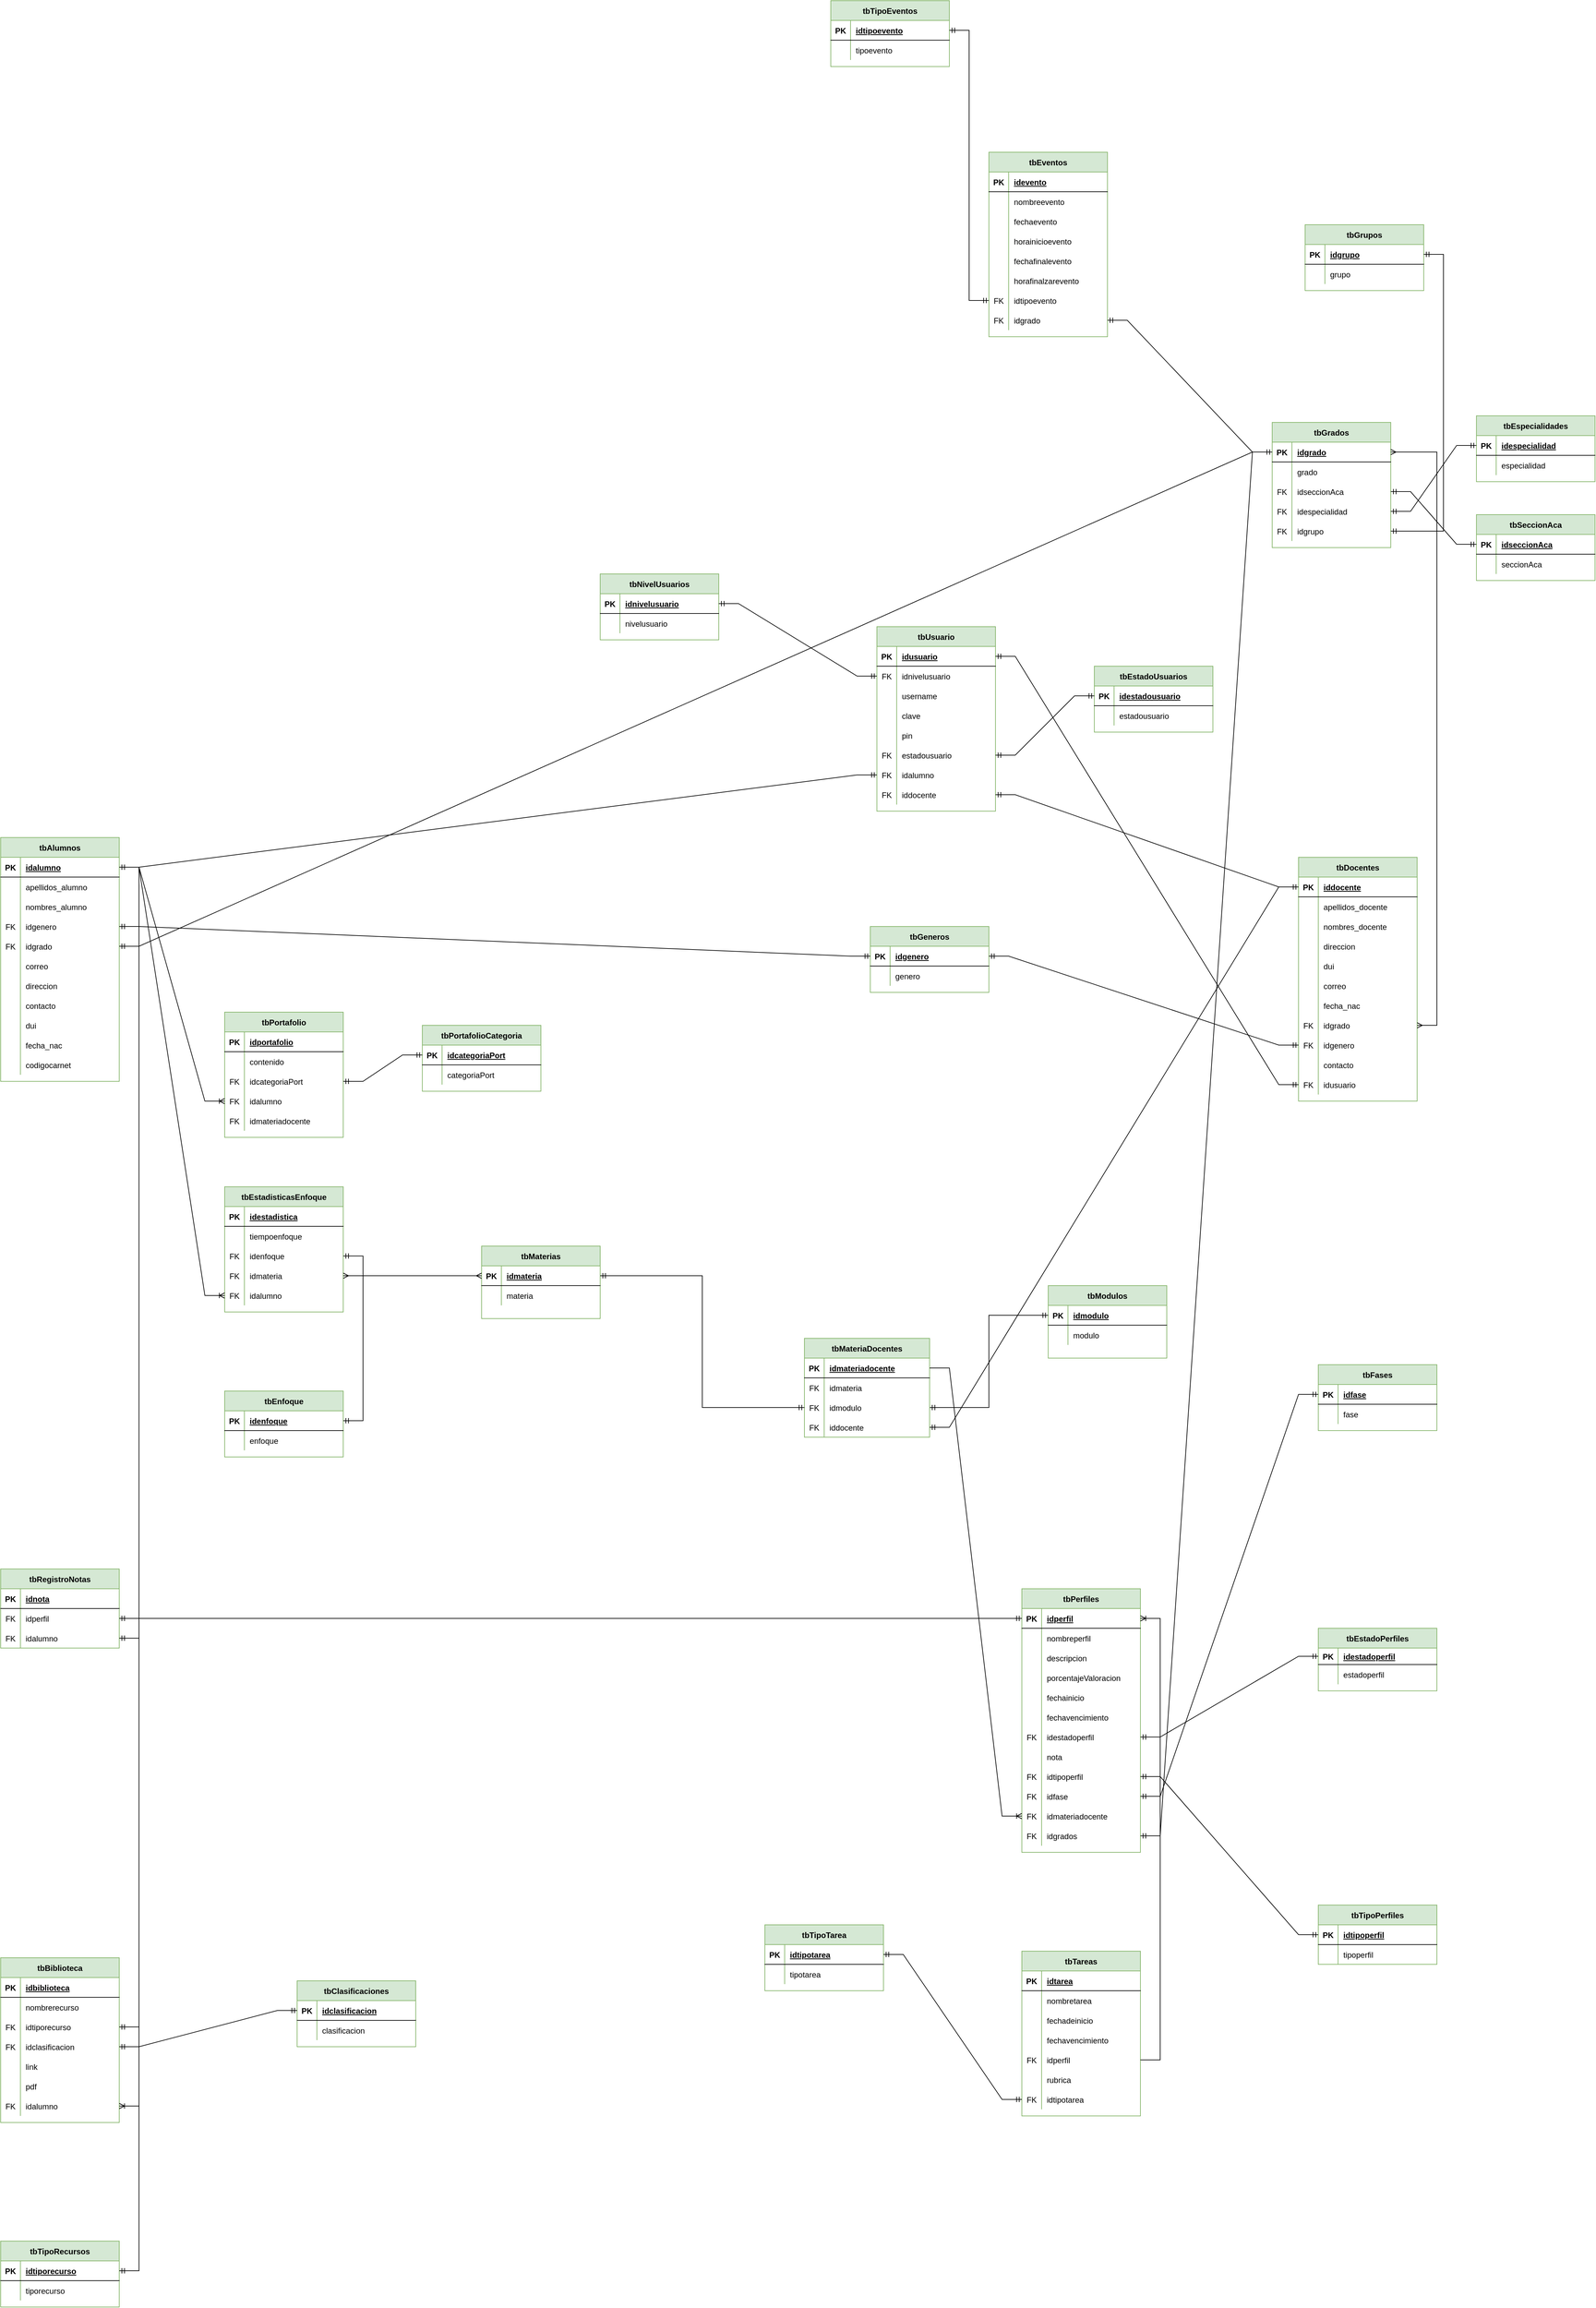 <mxfile version="20.2.3" type="device" pages="7"><diagram id="Qn0Q6ONhpAvpWB06FHCm" name="Diagrama de Dominio"><mxGraphModel dx="1102" dy="695" grid="1" gridSize="10" guides="1" tooltips="1" connect="1" arrows="1" fold="1" page="1" pageScale="1" pageWidth="3300" pageHeight="4681" math="0" shadow="0"><root><mxCell id="0"/><mxCell id="1" parent="0"/><mxCell id="ONk4N564xQMElJRSNeSU-1" value="tbDocentes" style="shape=table;startSize=30;container=1;collapsible=1;childLayout=tableLayout;fixedRows=1;rowLines=0;fontStyle=1;align=center;resizeLast=1;fillColor=#d5e8d4;strokeColor=#82b366;" parent="1" vertex="1"><mxGeometry x="4030" y="1350" width="180" height="370" as="geometry"/></mxCell><mxCell id="ONk4N564xQMElJRSNeSU-2" value="" style="shape=tableRow;horizontal=0;startSize=0;swimlaneHead=0;swimlaneBody=0;fillColor=none;collapsible=0;dropTarget=0;points=[[0,0.5],[1,0.5]];portConstraint=eastwest;top=0;left=0;right=0;bottom=1;" parent="ONk4N564xQMElJRSNeSU-1" vertex="1"><mxGeometry y="30" width="180" height="30" as="geometry"/></mxCell><mxCell id="ONk4N564xQMElJRSNeSU-3" value="PK" style="shape=partialRectangle;connectable=0;fillColor=none;top=0;left=0;bottom=0;right=0;fontStyle=1;overflow=hidden;" parent="ONk4N564xQMElJRSNeSU-2" vertex="1"><mxGeometry width="30" height="30" as="geometry"><mxRectangle width="30" height="30" as="alternateBounds"/></mxGeometry></mxCell><mxCell id="ONk4N564xQMElJRSNeSU-4" value="iddocente" style="shape=partialRectangle;connectable=0;fillColor=none;top=0;left=0;bottom=0;right=0;align=left;spacingLeft=6;fontStyle=5;overflow=hidden;" parent="ONk4N564xQMElJRSNeSU-2" vertex="1"><mxGeometry x="30" width="150" height="30" as="geometry"><mxRectangle width="150" height="30" as="alternateBounds"/></mxGeometry></mxCell><mxCell id="ONk4N564xQMElJRSNeSU-5" value="" style="shape=tableRow;horizontal=0;startSize=0;swimlaneHead=0;swimlaneBody=0;fillColor=none;collapsible=0;dropTarget=0;points=[[0,0.5],[1,0.5]];portConstraint=eastwest;top=0;left=0;right=0;bottom=0;" parent="ONk4N564xQMElJRSNeSU-1" vertex="1"><mxGeometry y="60" width="180" height="30" as="geometry"/></mxCell><mxCell id="ONk4N564xQMElJRSNeSU-6" value="" style="shape=partialRectangle;connectable=0;fillColor=none;top=0;left=0;bottom=0;right=0;editable=1;overflow=hidden;" parent="ONk4N564xQMElJRSNeSU-5" vertex="1"><mxGeometry width="30" height="30" as="geometry"><mxRectangle width="30" height="30" as="alternateBounds"/></mxGeometry></mxCell><mxCell id="ONk4N564xQMElJRSNeSU-7" value="apellidos_docente" style="shape=partialRectangle;connectable=0;fillColor=none;top=0;left=0;bottom=0;right=0;align=left;spacingLeft=6;overflow=hidden;" parent="ONk4N564xQMElJRSNeSU-5" vertex="1"><mxGeometry x="30" width="150" height="30" as="geometry"><mxRectangle width="150" height="30" as="alternateBounds"/></mxGeometry></mxCell><mxCell id="ONk4N564xQMElJRSNeSU-8" value="" style="shape=tableRow;horizontal=0;startSize=0;swimlaneHead=0;swimlaneBody=0;fillColor=none;collapsible=0;dropTarget=0;points=[[0,0.5],[1,0.5]];portConstraint=eastwest;top=0;left=0;right=0;bottom=0;" parent="ONk4N564xQMElJRSNeSU-1" vertex="1"><mxGeometry y="90" width="180" height="30" as="geometry"/></mxCell><mxCell id="ONk4N564xQMElJRSNeSU-9" value="" style="shape=partialRectangle;connectable=0;fillColor=none;top=0;left=0;bottom=0;right=0;editable=1;overflow=hidden;" parent="ONk4N564xQMElJRSNeSU-8" vertex="1"><mxGeometry width="30" height="30" as="geometry"><mxRectangle width="30" height="30" as="alternateBounds"/></mxGeometry></mxCell><mxCell id="ONk4N564xQMElJRSNeSU-10" value="nombres_docente" style="shape=partialRectangle;connectable=0;fillColor=none;top=0;left=0;bottom=0;right=0;align=left;spacingLeft=6;overflow=hidden;" parent="ONk4N564xQMElJRSNeSU-8" vertex="1"><mxGeometry x="30" width="150" height="30" as="geometry"><mxRectangle width="150" height="30" as="alternateBounds"/></mxGeometry></mxCell><mxCell id="ONk4N564xQMElJRSNeSU-11" value="" style="shape=tableRow;horizontal=0;startSize=0;swimlaneHead=0;swimlaneBody=0;fillColor=none;collapsible=0;dropTarget=0;points=[[0,0.5],[1,0.5]];portConstraint=eastwest;top=0;left=0;right=0;bottom=0;" parent="ONk4N564xQMElJRSNeSU-1" vertex="1"><mxGeometry y="120" width="180" height="30" as="geometry"/></mxCell><mxCell id="ONk4N564xQMElJRSNeSU-12" value="" style="shape=partialRectangle;connectable=0;fillColor=none;top=0;left=0;bottom=0;right=0;editable=1;overflow=hidden;" parent="ONk4N564xQMElJRSNeSU-11" vertex="1"><mxGeometry width="30" height="30" as="geometry"><mxRectangle width="30" height="30" as="alternateBounds"/></mxGeometry></mxCell><mxCell id="ONk4N564xQMElJRSNeSU-13" value="direccion" style="shape=partialRectangle;connectable=0;fillColor=none;top=0;left=0;bottom=0;right=0;align=left;spacingLeft=6;overflow=hidden;" parent="ONk4N564xQMElJRSNeSU-11" vertex="1"><mxGeometry x="30" width="150" height="30" as="geometry"><mxRectangle width="150" height="30" as="alternateBounds"/></mxGeometry></mxCell><mxCell id="ONk4N564xQMElJRSNeSU-14" style="shape=tableRow;horizontal=0;startSize=0;swimlaneHead=0;swimlaneBody=0;fillColor=none;collapsible=0;dropTarget=0;points=[[0,0.5],[1,0.5]];portConstraint=eastwest;top=0;left=0;right=0;bottom=0;" parent="ONk4N564xQMElJRSNeSU-1" vertex="1"><mxGeometry y="150" width="180" height="30" as="geometry"/></mxCell><mxCell id="ONk4N564xQMElJRSNeSU-15" style="shape=partialRectangle;connectable=0;fillColor=none;top=0;left=0;bottom=0;right=0;editable=1;overflow=hidden;" parent="ONk4N564xQMElJRSNeSU-14" vertex="1"><mxGeometry width="30" height="30" as="geometry"><mxRectangle width="30" height="30" as="alternateBounds"/></mxGeometry></mxCell><mxCell id="ONk4N564xQMElJRSNeSU-16" value="dui" style="shape=partialRectangle;connectable=0;fillColor=none;top=0;left=0;bottom=0;right=0;align=left;spacingLeft=6;overflow=hidden;" parent="ONk4N564xQMElJRSNeSU-14" vertex="1"><mxGeometry x="30" width="150" height="30" as="geometry"><mxRectangle width="150" height="30" as="alternateBounds"/></mxGeometry></mxCell><mxCell id="ONk4N564xQMElJRSNeSU-17" style="shape=tableRow;horizontal=0;startSize=0;swimlaneHead=0;swimlaneBody=0;fillColor=none;collapsible=0;dropTarget=0;points=[[0,0.5],[1,0.5]];portConstraint=eastwest;top=0;left=0;right=0;bottom=0;" parent="ONk4N564xQMElJRSNeSU-1" vertex="1"><mxGeometry y="180" width="180" height="30" as="geometry"/></mxCell><mxCell id="ONk4N564xQMElJRSNeSU-18" style="shape=partialRectangle;connectable=0;fillColor=none;top=0;left=0;bottom=0;right=0;editable=1;overflow=hidden;" parent="ONk4N564xQMElJRSNeSU-17" vertex="1"><mxGeometry width="30" height="30" as="geometry"><mxRectangle width="30" height="30" as="alternateBounds"/></mxGeometry></mxCell><mxCell id="ONk4N564xQMElJRSNeSU-19" value="correo" style="shape=partialRectangle;connectable=0;fillColor=none;top=0;left=0;bottom=0;right=0;align=left;spacingLeft=6;overflow=hidden;" parent="ONk4N564xQMElJRSNeSU-17" vertex="1"><mxGeometry x="30" width="150" height="30" as="geometry"><mxRectangle width="150" height="30" as="alternateBounds"/></mxGeometry></mxCell><mxCell id="ONk4N564xQMElJRSNeSU-20" style="shape=tableRow;horizontal=0;startSize=0;swimlaneHead=0;swimlaneBody=0;fillColor=none;collapsible=0;dropTarget=0;points=[[0,0.5],[1,0.5]];portConstraint=eastwest;top=0;left=0;right=0;bottom=0;" parent="ONk4N564xQMElJRSNeSU-1" vertex="1"><mxGeometry y="210" width="180" height="30" as="geometry"/></mxCell><mxCell id="ONk4N564xQMElJRSNeSU-21" style="shape=partialRectangle;connectable=0;fillColor=none;top=0;left=0;bottom=0;right=0;editable=1;overflow=hidden;" parent="ONk4N564xQMElJRSNeSU-20" vertex="1"><mxGeometry width="30" height="30" as="geometry"><mxRectangle width="30" height="30" as="alternateBounds"/></mxGeometry></mxCell><mxCell id="ONk4N564xQMElJRSNeSU-22" value="fecha_nac" style="shape=partialRectangle;connectable=0;fillColor=none;top=0;left=0;bottom=0;right=0;align=left;spacingLeft=6;overflow=hidden;" parent="ONk4N564xQMElJRSNeSU-20" vertex="1"><mxGeometry x="30" width="150" height="30" as="geometry"><mxRectangle width="150" height="30" as="alternateBounds"/></mxGeometry></mxCell><mxCell id="96oD5MfYsAU1NAlHL6Zy-117" value="" style="shape=tableRow;horizontal=0;startSize=0;swimlaneHead=0;swimlaneBody=0;fillColor=none;collapsible=0;dropTarget=0;points=[[0,0.5],[1,0.5]];portConstraint=eastwest;top=0;left=0;right=0;bottom=0;" parent="ONk4N564xQMElJRSNeSU-1" vertex="1"><mxGeometry y="240" width="180" height="30" as="geometry"/></mxCell><mxCell id="96oD5MfYsAU1NAlHL6Zy-118" value="FK" style="shape=partialRectangle;connectable=0;fillColor=none;top=0;left=0;bottom=0;right=0;fontStyle=0;overflow=hidden;" parent="96oD5MfYsAU1NAlHL6Zy-117" vertex="1"><mxGeometry width="30" height="30" as="geometry"><mxRectangle width="30" height="30" as="alternateBounds"/></mxGeometry></mxCell><mxCell id="96oD5MfYsAU1NAlHL6Zy-119" value="idgrado" style="shape=partialRectangle;connectable=0;fillColor=none;top=0;left=0;bottom=0;right=0;align=left;spacingLeft=6;fontStyle=0;overflow=hidden;" parent="96oD5MfYsAU1NAlHL6Zy-117" vertex="1"><mxGeometry x="30" width="150" height="30" as="geometry"><mxRectangle width="150" height="30" as="alternateBounds"/></mxGeometry></mxCell><mxCell id="ONk4N564xQMElJRSNeSU-26" style="shape=tableRow;horizontal=0;startSize=0;swimlaneHead=0;swimlaneBody=0;fillColor=none;collapsible=0;dropTarget=0;points=[[0,0.5],[1,0.5]];portConstraint=eastwest;top=0;left=0;right=0;bottom=0;" parent="ONk4N564xQMElJRSNeSU-1" vertex="1"><mxGeometry y="270" width="180" height="30" as="geometry"/></mxCell><mxCell id="ONk4N564xQMElJRSNeSU-27" value="FK" style="shape=partialRectangle;connectable=0;fillColor=none;top=0;left=0;bottom=0;right=0;editable=1;overflow=hidden;" parent="ONk4N564xQMElJRSNeSU-26" vertex="1"><mxGeometry width="30" height="30" as="geometry"><mxRectangle width="30" height="30" as="alternateBounds"/></mxGeometry></mxCell><mxCell id="ONk4N564xQMElJRSNeSU-28" value="idgenero" style="shape=partialRectangle;connectable=0;fillColor=none;top=0;left=0;bottom=0;right=0;align=left;spacingLeft=6;overflow=hidden;" parent="ONk4N564xQMElJRSNeSU-26" vertex="1"><mxGeometry x="30" width="150" height="30" as="geometry"><mxRectangle width="150" height="30" as="alternateBounds"/></mxGeometry></mxCell><mxCell id="96oD5MfYsAU1NAlHL6Zy-120" value="" style="shape=tableRow;horizontal=0;startSize=0;swimlaneHead=0;swimlaneBody=0;fillColor=none;collapsible=0;dropTarget=0;points=[[0,0.5],[1,0.5]];portConstraint=eastwest;top=0;left=0;right=0;bottom=0;" parent="ONk4N564xQMElJRSNeSU-1" vertex="1"><mxGeometry y="300" width="180" height="30" as="geometry"/></mxCell><mxCell id="96oD5MfYsAU1NAlHL6Zy-121" value="" style="shape=partialRectangle;connectable=0;fillColor=none;top=0;left=0;bottom=0;right=0;editable=1;overflow=hidden;" parent="96oD5MfYsAU1NAlHL6Zy-120" vertex="1"><mxGeometry width="30" height="30" as="geometry"><mxRectangle width="30" height="30" as="alternateBounds"/></mxGeometry></mxCell><mxCell id="96oD5MfYsAU1NAlHL6Zy-122" value="contacto" style="shape=partialRectangle;connectable=0;fillColor=none;top=0;left=0;bottom=0;right=0;align=left;spacingLeft=6;overflow=hidden;" parent="96oD5MfYsAU1NAlHL6Zy-120" vertex="1"><mxGeometry x="30" width="150" height="30" as="geometry"><mxRectangle width="150" height="30" as="alternateBounds"/></mxGeometry></mxCell><mxCell id="ONk4N564xQMElJRSNeSU-29" style="shape=tableRow;horizontal=0;startSize=0;swimlaneHead=0;swimlaneBody=0;fillColor=none;collapsible=0;dropTarget=0;points=[[0,0.5],[1,0.5]];portConstraint=eastwest;top=0;left=0;right=0;bottom=0;" parent="ONk4N564xQMElJRSNeSU-1" vertex="1"><mxGeometry y="330" width="180" height="30" as="geometry"/></mxCell><mxCell id="ONk4N564xQMElJRSNeSU-30" value="FK" style="shape=partialRectangle;connectable=0;fillColor=none;top=0;left=0;bottom=0;right=0;editable=1;overflow=hidden;" parent="ONk4N564xQMElJRSNeSU-29" vertex="1"><mxGeometry width="30" height="30" as="geometry"><mxRectangle width="30" height="30" as="alternateBounds"/></mxGeometry></mxCell><mxCell id="ONk4N564xQMElJRSNeSU-31" value="idusuario" style="shape=partialRectangle;connectable=0;fillColor=none;top=0;left=0;bottom=0;right=0;align=left;spacingLeft=6;overflow=hidden;" parent="ONk4N564xQMElJRSNeSU-29" vertex="1"><mxGeometry x="30" width="150" height="30" as="geometry"><mxRectangle width="150" height="30" as="alternateBounds"/></mxGeometry></mxCell><mxCell id="ONk4N564xQMElJRSNeSU-32" value="tbUsuario" style="shape=table;startSize=30;container=1;collapsible=1;childLayout=tableLayout;fixedRows=1;rowLines=0;fontStyle=1;align=center;resizeLast=1;fillColor=#d5e8d4;strokeColor=#82b366;" parent="1" vertex="1"><mxGeometry x="3390" y="1000" width="180" height="280" as="geometry"/></mxCell><mxCell id="ONk4N564xQMElJRSNeSU-33" value="" style="shape=tableRow;horizontal=0;startSize=0;swimlaneHead=0;swimlaneBody=0;fillColor=none;collapsible=0;dropTarget=0;points=[[0,0.5],[1,0.5]];portConstraint=eastwest;top=0;left=0;right=0;bottom=1;" parent="ONk4N564xQMElJRSNeSU-32" vertex="1"><mxGeometry y="30" width="180" height="30" as="geometry"/></mxCell><mxCell id="ONk4N564xQMElJRSNeSU-34" value="PK" style="shape=partialRectangle;connectable=0;fillColor=none;top=0;left=0;bottom=0;right=0;fontStyle=1;overflow=hidden;" parent="ONk4N564xQMElJRSNeSU-33" vertex="1"><mxGeometry width="30" height="30" as="geometry"><mxRectangle width="30" height="30" as="alternateBounds"/></mxGeometry></mxCell><mxCell id="ONk4N564xQMElJRSNeSU-35" value="idusuario" style="shape=partialRectangle;connectable=0;fillColor=none;top=0;left=0;bottom=0;right=0;align=left;spacingLeft=6;fontStyle=5;overflow=hidden;" parent="ONk4N564xQMElJRSNeSU-33" vertex="1"><mxGeometry x="30" width="150" height="30" as="geometry"><mxRectangle width="150" height="30" as="alternateBounds"/></mxGeometry></mxCell><mxCell id="UJ5sbx6HHOg8rbd2cIbd-1" value="" style="shape=tableRow;horizontal=0;startSize=0;swimlaneHead=0;swimlaneBody=0;fillColor=none;collapsible=0;dropTarget=0;points=[[0,0.5],[1,0.5]];portConstraint=eastwest;top=0;left=0;right=0;bottom=0;" parent="ONk4N564xQMElJRSNeSU-32" vertex="1"><mxGeometry y="60" width="180" height="30" as="geometry"/></mxCell><mxCell id="UJ5sbx6HHOg8rbd2cIbd-2" value="FK" style="shape=partialRectangle;connectable=0;fillColor=none;top=0;left=0;bottom=0;right=0;fontStyle=0;overflow=hidden;" parent="UJ5sbx6HHOg8rbd2cIbd-1" vertex="1"><mxGeometry width="30" height="30" as="geometry"><mxRectangle width="30" height="30" as="alternateBounds"/></mxGeometry></mxCell><mxCell id="UJ5sbx6HHOg8rbd2cIbd-3" value="idnivelusuario" style="shape=partialRectangle;connectable=0;fillColor=none;top=0;left=0;bottom=0;right=0;align=left;spacingLeft=6;fontStyle=0;overflow=hidden;" parent="UJ5sbx6HHOg8rbd2cIbd-1" vertex="1"><mxGeometry x="30" width="150" height="30" as="geometry"><mxRectangle width="150" height="30" as="alternateBounds"/></mxGeometry></mxCell><mxCell id="ONk4N564xQMElJRSNeSU-36" value="" style="shape=tableRow;horizontal=0;startSize=0;swimlaneHead=0;swimlaneBody=0;fillColor=none;collapsible=0;dropTarget=0;points=[[0,0.5],[1,0.5]];portConstraint=eastwest;top=0;left=0;right=0;bottom=0;" parent="ONk4N564xQMElJRSNeSU-32" vertex="1"><mxGeometry y="90" width="180" height="30" as="geometry"/></mxCell><mxCell id="ONk4N564xQMElJRSNeSU-37" value="" style="shape=partialRectangle;connectable=0;fillColor=none;top=0;left=0;bottom=0;right=0;editable=1;overflow=hidden;" parent="ONk4N564xQMElJRSNeSU-36" vertex="1"><mxGeometry width="30" height="30" as="geometry"><mxRectangle width="30" height="30" as="alternateBounds"/></mxGeometry></mxCell><mxCell id="ONk4N564xQMElJRSNeSU-38" value="username" style="shape=partialRectangle;connectable=0;fillColor=none;top=0;left=0;bottom=0;right=0;align=left;spacingLeft=6;overflow=hidden;" parent="ONk4N564xQMElJRSNeSU-36" vertex="1"><mxGeometry x="30" width="150" height="30" as="geometry"><mxRectangle width="150" height="30" as="alternateBounds"/></mxGeometry></mxCell><mxCell id="ONk4N564xQMElJRSNeSU-39" value="" style="shape=tableRow;horizontal=0;startSize=0;swimlaneHead=0;swimlaneBody=0;fillColor=none;collapsible=0;dropTarget=0;points=[[0,0.5],[1,0.5]];portConstraint=eastwest;top=0;left=0;right=0;bottom=0;" parent="ONk4N564xQMElJRSNeSU-32" vertex="1"><mxGeometry y="120" width="180" height="30" as="geometry"/></mxCell><mxCell id="ONk4N564xQMElJRSNeSU-40" value="" style="shape=partialRectangle;connectable=0;fillColor=none;top=0;left=0;bottom=0;right=0;editable=1;overflow=hidden;" parent="ONk4N564xQMElJRSNeSU-39" vertex="1"><mxGeometry width="30" height="30" as="geometry"><mxRectangle width="30" height="30" as="alternateBounds"/></mxGeometry></mxCell><mxCell id="ONk4N564xQMElJRSNeSU-41" value="clave" style="shape=partialRectangle;connectable=0;fillColor=none;top=0;left=0;bottom=0;right=0;align=left;spacingLeft=6;overflow=hidden;" parent="ONk4N564xQMElJRSNeSU-39" vertex="1"><mxGeometry x="30" width="150" height="30" as="geometry"><mxRectangle width="150" height="30" as="alternateBounds"/></mxGeometry></mxCell><mxCell id="UJ5sbx6HHOg8rbd2cIbd-4" value="" style="shape=tableRow;horizontal=0;startSize=0;swimlaneHead=0;swimlaneBody=0;fillColor=none;collapsible=0;dropTarget=0;points=[[0,0.5],[1,0.5]];portConstraint=eastwest;top=0;left=0;right=0;bottom=0;" parent="ONk4N564xQMElJRSNeSU-32" vertex="1"><mxGeometry y="150" width="180" height="30" as="geometry"/></mxCell><mxCell id="UJ5sbx6HHOg8rbd2cIbd-5" value="" style="shape=partialRectangle;connectable=0;fillColor=none;top=0;left=0;bottom=0;right=0;editable=1;overflow=hidden;" parent="UJ5sbx6HHOg8rbd2cIbd-4" vertex="1"><mxGeometry width="30" height="30" as="geometry"><mxRectangle width="30" height="30" as="alternateBounds"/></mxGeometry></mxCell><mxCell id="UJ5sbx6HHOg8rbd2cIbd-6" value="pin" style="shape=partialRectangle;connectable=0;fillColor=none;top=0;left=0;bottom=0;right=0;align=left;spacingLeft=6;overflow=hidden;" parent="UJ5sbx6HHOg8rbd2cIbd-4" vertex="1"><mxGeometry x="30" width="150" height="30" as="geometry"><mxRectangle width="150" height="30" as="alternateBounds"/></mxGeometry></mxCell><mxCell id="UJ5sbx6HHOg8rbd2cIbd-7" value="" style="shape=tableRow;horizontal=0;startSize=0;swimlaneHead=0;swimlaneBody=0;fillColor=none;collapsible=0;dropTarget=0;points=[[0,0.5],[1,0.5]];portConstraint=eastwest;top=0;left=0;right=0;bottom=0;" parent="ONk4N564xQMElJRSNeSU-32" vertex="1"><mxGeometry y="180" width="180" height="30" as="geometry"/></mxCell><mxCell id="UJ5sbx6HHOg8rbd2cIbd-8" value="FK" style="shape=partialRectangle;connectable=0;fillColor=none;top=0;left=0;bottom=0;right=0;fontStyle=0;overflow=hidden;" parent="UJ5sbx6HHOg8rbd2cIbd-7" vertex="1"><mxGeometry width="30" height="30" as="geometry"><mxRectangle width="30" height="30" as="alternateBounds"/></mxGeometry></mxCell><mxCell id="UJ5sbx6HHOg8rbd2cIbd-9" value="estadousuario" style="shape=partialRectangle;connectable=0;fillColor=none;top=0;left=0;bottom=0;right=0;align=left;spacingLeft=6;fontStyle=0;overflow=hidden;" parent="UJ5sbx6HHOg8rbd2cIbd-7" vertex="1"><mxGeometry x="30" width="150" height="30" as="geometry"><mxRectangle width="150" height="30" as="alternateBounds"/></mxGeometry></mxCell><mxCell id="UJ5sbx6HHOg8rbd2cIbd-10" value="" style="shape=tableRow;horizontal=0;startSize=0;swimlaneHead=0;swimlaneBody=0;fillColor=none;collapsible=0;dropTarget=0;points=[[0,0.5],[1,0.5]];portConstraint=eastwest;top=0;left=0;right=0;bottom=0;" parent="ONk4N564xQMElJRSNeSU-32" vertex="1"><mxGeometry y="210" width="180" height="30" as="geometry"/></mxCell><mxCell id="UJ5sbx6HHOg8rbd2cIbd-11" value="FK" style="shape=partialRectangle;connectable=0;fillColor=none;top=0;left=0;bottom=0;right=0;fontStyle=0;overflow=hidden;" parent="UJ5sbx6HHOg8rbd2cIbd-10" vertex="1"><mxGeometry width="30" height="30" as="geometry"><mxRectangle width="30" height="30" as="alternateBounds"/></mxGeometry></mxCell><mxCell id="UJ5sbx6HHOg8rbd2cIbd-12" value="idalumno" style="shape=partialRectangle;connectable=0;fillColor=none;top=0;left=0;bottom=0;right=0;align=left;spacingLeft=6;fontStyle=0;overflow=hidden;" parent="UJ5sbx6HHOg8rbd2cIbd-10" vertex="1"><mxGeometry x="30" width="150" height="30" as="geometry"><mxRectangle width="150" height="30" as="alternateBounds"/></mxGeometry></mxCell><mxCell id="UJ5sbx6HHOg8rbd2cIbd-13" value="" style="shape=tableRow;horizontal=0;startSize=0;swimlaneHead=0;swimlaneBody=0;fillColor=none;collapsible=0;dropTarget=0;points=[[0,0.5],[1,0.5]];portConstraint=eastwest;top=0;left=0;right=0;bottom=0;" parent="ONk4N564xQMElJRSNeSU-32" vertex="1"><mxGeometry y="240" width="180" height="30" as="geometry"/></mxCell><mxCell id="UJ5sbx6HHOg8rbd2cIbd-14" value="FK" style="shape=partialRectangle;connectable=0;fillColor=none;top=0;left=0;bottom=0;right=0;fontStyle=0;overflow=hidden;" parent="UJ5sbx6HHOg8rbd2cIbd-13" vertex="1"><mxGeometry width="30" height="30" as="geometry"><mxRectangle width="30" height="30" as="alternateBounds"/></mxGeometry></mxCell><mxCell id="UJ5sbx6HHOg8rbd2cIbd-15" value="iddocente" style="shape=partialRectangle;connectable=0;fillColor=none;top=0;left=0;bottom=0;right=0;align=left;spacingLeft=6;fontStyle=0;overflow=hidden;" parent="UJ5sbx6HHOg8rbd2cIbd-13" vertex="1"><mxGeometry x="30" width="150" height="30" as="geometry"><mxRectangle width="150" height="30" as="alternateBounds"/></mxGeometry></mxCell><mxCell id="ONk4N564xQMElJRSNeSU-48" value="tbAlumnos" style="shape=table;startSize=30;container=1;collapsible=1;childLayout=tableLayout;fixedRows=1;rowLines=0;fontStyle=1;align=center;resizeLast=1;fillColor=#d5e8d4;strokeColor=#82b366;" parent="1" vertex="1"><mxGeometry x="2060" y="1320" width="180" height="370" as="geometry"/></mxCell><mxCell id="ONk4N564xQMElJRSNeSU-49" value="" style="shape=tableRow;horizontal=0;startSize=0;swimlaneHead=0;swimlaneBody=0;fillColor=none;collapsible=0;dropTarget=0;points=[[0,0.5],[1,0.5]];portConstraint=eastwest;top=0;left=0;right=0;bottom=1;" parent="ONk4N564xQMElJRSNeSU-48" vertex="1"><mxGeometry y="30" width="180" height="30" as="geometry"/></mxCell><mxCell id="ONk4N564xQMElJRSNeSU-50" value="PK" style="shape=partialRectangle;connectable=0;fillColor=none;top=0;left=0;bottom=0;right=0;fontStyle=1;overflow=hidden;" parent="ONk4N564xQMElJRSNeSU-49" vertex="1"><mxGeometry width="30" height="30" as="geometry"><mxRectangle width="30" height="30" as="alternateBounds"/></mxGeometry></mxCell><mxCell id="ONk4N564xQMElJRSNeSU-51" value="idalumno" style="shape=partialRectangle;connectable=0;fillColor=none;top=0;left=0;bottom=0;right=0;align=left;spacingLeft=6;fontStyle=5;overflow=hidden;" parent="ONk4N564xQMElJRSNeSU-49" vertex="1"><mxGeometry x="30" width="150" height="30" as="geometry"><mxRectangle width="150" height="30" as="alternateBounds"/></mxGeometry></mxCell><mxCell id="ONk4N564xQMElJRSNeSU-52" style="shape=tableRow;horizontal=0;startSize=0;swimlaneHead=0;swimlaneBody=0;fillColor=none;collapsible=0;dropTarget=0;points=[[0,0.5],[1,0.5]];portConstraint=eastwest;top=0;left=0;right=0;bottom=0;" parent="ONk4N564xQMElJRSNeSU-48" vertex="1"><mxGeometry y="60" width="180" height="30" as="geometry"/></mxCell><mxCell id="ONk4N564xQMElJRSNeSU-53" style="shape=partialRectangle;connectable=0;fillColor=none;top=0;left=0;bottom=0;right=0;editable=1;overflow=hidden;" parent="ONk4N564xQMElJRSNeSU-52" vertex="1"><mxGeometry width="30" height="30" as="geometry"><mxRectangle width="30" height="30" as="alternateBounds"/></mxGeometry></mxCell><mxCell id="ONk4N564xQMElJRSNeSU-54" value="apellidos_alumno" style="shape=partialRectangle;connectable=0;fillColor=none;top=0;left=0;bottom=0;right=0;align=left;spacingLeft=6;overflow=hidden;" parent="ONk4N564xQMElJRSNeSU-52" vertex="1"><mxGeometry x="30" width="150" height="30" as="geometry"><mxRectangle width="150" height="30" as="alternateBounds"/></mxGeometry></mxCell><mxCell id="ONk4N564xQMElJRSNeSU-55" value="" style="shape=tableRow;horizontal=0;startSize=0;swimlaneHead=0;swimlaneBody=0;fillColor=none;collapsible=0;dropTarget=0;points=[[0,0.5],[1,0.5]];portConstraint=eastwest;top=0;left=0;right=0;bottom=0;" parent="ONk4N564xQMElJRSNeSU-48" vertex="1"><mxGeometry y="90" width="180" height="30" as="geometry"/></mxCell><mxCell id="ONk4N564xQMElJRSNeSU-56" value="" style="shape=partialRectangle;connectable=0;fillColor=none;top=0;left=0;bottom=0;right=0;editable=1;overflow=hidden;" parent="ONk4N564xQMElJRSNeSU-55" vertex="1"><mxGeometry width="30" height="30" as="geometry"><mxRectangle width="30" height="30" as="alternateBounds"/></mxGeometry></mxCell><mxCell id="ONk4N564xQMElJRSNeSU-57" value="nombres_alumno" style="shape=partialRectangle;connectable=0;fillColor=none;top=0;left=0;bottom=0;right=0;align=left;spacingLeft=6;overflow=hidden;" parent="ONk4N564xQMElJRSNeSU-55" vertex="1"><mxGeometry x="30" width="150" height="30" as="geometry"><mxRectangle width="150" height="30" as="alternateBounds"/></mxGeometry></mxCell><mxCell id="kXsHxSGLEgXbGZihDPGu-58" value="" style="shape=tableRow;horizontal=0;startSize=0;swimlaneHead=0;swimlaneBody=0;fillColor=none;collapsible=0;dropTarget=0;points=[[0,0.5],[1,0.5]];portConstraint=eastwest;top=0;left=0;right=0;bottom=0;" parent="ONk4N564xQMElJRSNeSU-48" vertex="1"><mxGeometry y="120" width="180" height="30" as="geometry"/></mxCell><mxCell id="kXsHxSGLEgXbGZihDPGu-59" value="FK" style="shape=partialRectangle;connectable=0;fillColor=none;top=0;left=0;bottom=0;right=0;fontStyle=0;overflow=hidden;" parent="kXsHxSGLEgXbGZihDPGu-58" vertex="1"><mxGeometry width="30" height="30" as="geometry"><mxRectangle width="30" height="30" as="alternateBounds"/></mxGeometry></mxCell><mxCell id="kXsHxSGLEgXbGZihDPGu-60" value="idgenero" style="shape=partialRectangle;connectable=0;fillColor=none;top=0;left=0;bottom=0;right=0;align=left;spacingLeft=6;fontStyle=0;overflow=hidden;" parent="kXsHxSGLEgXbGZihDPGu-58" vertex="1"><mxGeometry x="30" width="150" height="30" as="geometry"><mxRectangle width="150" height="30" as="alternateBounds"/></mxGeometry></mxCell><mxCell id="kXsHxSGLEgXbGZihDPGu-61" value="" style="shape=tableRow;horizontal=0;startSize=0;swimlaneHead=0;swimlaneBody=0;fillColor=none;collapsible=0;dropTarget=0;points=[[0,0.5],[1,0.5]];portConstraint=eastwest;top=0;left=0;right=0;bottom=0;" parent="ONk4N564xQMElJRSNeSU-48" vertex="1"><mxGeometry y="150" width="180" height="30" as="geometry"/></mxCell><mxCell id="kXsHxSGLEgXbGZihDPGu-62" value="FK" style="shape=partialRectangle;connectable=0;fillColor=none;top=0;left=0;bottom=0;right=0;fontStyle=0;overflow=hidden;" parent="kXsHxSGLEgXbGZihDPGu-61" vertex="1"><mxGeometry width="30" height="30" as="geometry"><mxRectangle width="30" height="30" as="alternateBounds"/></mxGeometry></mxCell><mxCell id="kXsHxSGLEgXbGZihDPGu-63" value="idgrado" style="shape=partialRectangle;connectable=0;fillColor=none;top=0;left=0;bottom=0;right=0;align=left;spacingLeft=6;fontStyle=0;overflow=hidden;" parent="kXsHxSGLEgXbGZihDPGu-61" vertex="1"><mxGeometry x="30" width="150" height="30" as="geometry"><mxRectangle width="150" height="30" as="alternateBounds"/></mxGeometry></mxCell><mxCell id="kXsHxSGLEgXbGZihDPGu-64" value="" style="shape=tableRow;horizontal=0;startSize=0;swimlaneHead=0;swimlaneBody=0;fillColor=none;collapsible=0;dropTarget=0;points=[[0,0.5],[1,0.5]];portConstraint=eastwest;top=0;left=0;right=0;bottom=0;" parent="ONk4N564xQMElJRSNeSU-48" vertex="1"><mxGeometry y="180" width="180" height="30" as="geometry"/></mxCell><mxCell id="kXsHxSGLEgXbGZihDPGu-65" value="" style="shape=partialRectangle;connectable=0;fillColor=none;top=0;left=0;bottom=0;right=0;editable=1;overflow=hidden;" parent="kXsHxSGLEgXbGZihDPGu-64" vertex="1"><mxGeometry width="30" height="30" as="geometry"><mxRectangle width="30" height="30" as="alternateBounds"/></mxGeometry></mxCell><mxCell id="kXsHxSGLEgXbGZihDPGu-66" value="correo" style="shape=partialRectangle;connectable=0;fillColor=none;top=0;left=0;bottom=0;right=0;align=left;spacingLeft=6;overflow=hidden;" parent="kXsHxSGLEgXbGZihDPGu-64" vertex="1"><mxGeometry x="30" width="150" height="30" as="geometry"><mxRectangle width="150" height="30" as="alternateBounds"/></mxGeometry></mxCell><mxCell id="kXsHxSGLEgXbGZihDPGu-67" value="" style="shape=tableRow;horizontal=0;startSize=0;swimlaneHead=0;swimlaneBody=0;fillColor=none;collapsible=0;dropTarget=0;points=[[0,0.5],[1,0.5]];portConstraint=eastwest;top=0;left=0;right=0;bottom=0;" parent="ONk4N564xQMElJRSNeSU-48" vertex="1"><mxGeometry y="210" width="180" height="30" as="geometry"/></mxCell><mxCell id="kXsHxSGLEgXbGZihDPGu-68" value="" style="shape=partialRectangle;connectable=0;fillColor=none;top=0;left=0;bottom=0;right=0;editable=1;overflow=hidden;" parent="kXsHxSGLEgXbGZihDPGu-67" vertex="1"><mxGeometry width="30" height="30" as="geometry"><mxRectangle width="30" height="30" as="alternateBounds"/></mxGeometry></mxCell><mxCell id="kXsHxSGLEgXbGZihDPGu-69" value="direccion" style="shape=partialRectangle;connectable=0;fillColor=none;top=0;left=0;bottom=0;right=0;align=left;spacingLeft=6;overflow=hidden;" parent="kXsHxSGLEgXbGZihDPGu-67" vertex="1"><mxGeometry x="30" width="150" height="30" as="geometry"><mxRectangle width="150" height="30" as="alternateBounds"/></mxGeometry></mxCell><mxCell id="kXsHxSGLEgXbGZihDPGu-70" value="" style="shape=tableRow;horizontal=0;startSize=0;swimlaneHead=0;swimlaneBody=0;fillColor=none;collapsible=0;dropTarget=0;points=[[0,0.5],[1,0.5]];portConstraint=eastwest;top=0;left=0;right=0;bottom=0;" parent="ONk4N564xQMElJRSNeSU-48" vertex="1"><mxGeometry y="240" width="180" height="30" as="geometry"/></mxCell><mxCell id="kXsHxSGLEgXbGZihDPGu-71" value="" style="shape=partialRectangle;connectable=0;fillColor=none;top=0;left=0;bottom=0;right=0;editable=1;overflow=hidden;" parent="kXsHxSGLEgXbGZihDPGu-70" vertex="1"><mxGeometry width="30" height="30" as="geometry"><mxRectangle width="30" height="30" as="alternateBounds"/></mxGeometry></mxCell><mxCell id="kXsHxSGLEgXbGZihDPGu-72" value="contacto" style="shape=partialRectangle;connectable=0;fillColor=none;top=0;left=0;bottom=0;right=0;align=left;spacingLeft=6;overflow=hidden;" parent="kXsHxSGLEgXbGZihDPGu-70" vertex="1"><mxGeometry x="30" width="150" height="30" as="geometry"><mxRectangle width="150" height="30" as="alternateBounds"/></mxGeometry></mxCell><mxCell id="kXsHxSGLEgXbGZihDPGu-73" value="" style="shape=tableRow;horizontal=0;startSize=0;swimlaneHead=0;swimlaneBody=0;fillColor=none;collapsible=0;dropTarget=0;points=[[0,0.5],[1,0.5]];portConstraint=eastwest;top=0;left=0;right=0;bottom=0;" parent="ONk4N564xQMElJRSNeSU-48" vertex="1"><mxGeometry y="270" width="180" height="30" as="geometry"/></mxCell><mxCell id="kXsHxSGLEgXbGZihDPGu-74" value="" style="shape=partialRectangle;connectable=0;fillColor=none;top=0;left=0;bottom=0;right=0;editable=1;overflow=hidden;" parent="kXsHxSGLEgXbGZihDPGu-73" vertex="1"><mxGeometry width="30" height="30" as="geometry"><mxRectangle width="30" height="30" as="alternateBounds"/></mxGeometry></mxCell><mxCell id="kXsHxSGLEgXbGZihDPGu-75" value="dui" style="shape=partialRectangle;connectable=0;fillColor=none;top=0;left=0;bottom=0;right=0;align=left;spacingLeft=6;overflow=hidden;" parent="kXsHxSGLEgXbGZihDPGu-73" vertex="1"><mxGeometry x="30" width="150" height="30" as="geometry"><mxRectangle width="150" height="30" as="alternateBounds"/></mxGeometry></mxCell><mxCell id="kXsHxSGLEgXbGZihDPGu-76" value="" style="shape=tableRow;horizontal=0;startSize=0;swimlaneHead=0;swimlaneBody=0;fillColor=none;collapsible=0;dropTarget=0;points=[[0,0.5],[1,0.5]];portConstraint=eastwest;top=0;left=0;right=0;bottom=0;" parent="ONk4N564xQMElJRSNeSU-48" vertex="1"><mxGeometry y="300" width="180" height="30" as="geometry"/></mxCell><mxCell id="kXsHxSGLEgXbGZihDPGu-77" value="" style="shape=partialRectangle;connectable=0;fillColor=none;top=0;left=0;bottom=0;right=0;editable=1;overflow=hidden;" parent="kXsHxSGLEgXbGZihDPGu-76" vertex="1"><mxGeometry width="30" height="30" as="geometry"><mxRectangle width="30" height="30" as="alternateBounds"/></mxGeometry></mxCell><mxCell id="kXsHxSGLEgXbGZihDPGu-78" value="fecha_nac" style="shape=partialRectangle;connectable=0;fillColor=none;top=0;left=0;bottom=0;right=0;align=left;spacingLeft=6;overflow=hidden;" parent="kXsHxSGLEgXbGZihDPGu-76" vertex="1"><mxGeometry x="30" width="150" height="30" as="geometry"><mxRectangle width="150" height="30" as="alternateBounds"/></mxGeometry></mxCell><mxCell id="kXsHxSGLEgXbGZihDPGu-79" value="" style="shape=tableRow;horizontal=0;startSize=0;swimlaneHead=0;swimlaneBody=0;fillColor=none;collapsible=0;dropTarget=0;points=[[0,0.5],[1,0.5]];portConstraint=eastwest;top=0;left=0;right=0;bottom=0;" parent="ONk4N564xQMElJRSNeSU-48" vertex="1"><mxGeometry y="330" width="180" height="30" as="geometry"/></mxCell><mxCell id="kXsHxSGLEgXbGZihDPGu-80" value="" style="shape=partialRectangle;connectable=0;fillColor=none;top=0;left=0;bottom=0;right=0;editable=1;overflow=hidden;" parent="kXsHxSGLEgXbGZihDPGu-79" vertex="1"><mxGeometry width="30" height="30" as="geometry"><mxRectangle width="30" height="30" as="alternateBounds"/></mxGeometry></mxCell><mxCell id="kXsHxSGLEgXbGZihDPGu-81" value="codigocarnet" style="shape=partialRectangle;connectable=0;fillColor=none;top=0;left=0;bottom=0;right=0;align=left;spacingLeft=6;overflow=hidden;" parent="kXsHxSGLEgXbGZihDPGu-79" vertex="1"><mxGeometry x="30" width="150" height="30" as="geometry"><mxRectangle width="150" height="30" as="alternateBounds"/></mxGeometry></mxCell><mxCell id="ONk4N564xQMElJRSNeSU-91" value="tbEstadoUsuarios" style="shape=table;startSize=30;container=1;collapsible=1;childLayout=tableLayout;fixedRows=1;rowLines=0;fontStyle=1;align=center;resizeLast=1;fillColor=#d5e8d4;strokeColor=#82b366;" parent="1" vertex="1"><mxGeometry x="3720" y="1060" width="180" height="100" as="geometry"/></mxCell><mxCell id="ONk4N564xQMElJRSNeSU-92" value="" style="shape=tableRow;horizontal=0;startSize=0;swimlaneHead=0;swimlaneBody=0;fillColor=none;collapsible=0;dropTarget=0;points=[[0,0.5],[1,0.5]];portConstraint=eastwest;top=0;left=0;right=0;bottom=1;" parent="ONk4N564xQMElJRSNeSU-91" vertex="1"><mxGeometry y="30" width="180" height="30" as="geometry"/></mxCell><mxCell id="ONk4N564xQMElJRSNeSU-93" value="PK" style="shape=partialRectangle;connectable=0;fillColor=none;top=0;left=0;bottom=0;right=0;fontStyle=1;overflow=hidden;" parent="ONk4N564xQMElJRSNeSU-92" vertex="1"><mxGeometry width="30" height="30" as="geometry"><mxRectangle width="30" height="30" as="alternateBounds"/></mxGeometry></mxCell><mxCell id="ONk4N564xQMElJRSNeSU-94" value="idestadousuario" style="shape=partialRectangle;connectable=0;fillColor=none;top=0;left=0;bottom=0;right=0;align=left;spacingLeft=6;fontStyle=5;overflow=hidden;" parent="ONk4N564xQMElJRSNeSU-92" vertex="1"><mxGeometry x="30" width="150" height="30" as="geometry"><mxRectangle width="150" height="30" as="alternateBounds"/></mxGeometry></mxCell><mxCell id="ONk4N564xQMElJRSNeSU-95" value="" style="shape=tableRow;horizontal=0;startSize=0;swimlaneHead=0;swimlaneBody=0;fillColor=none;collapsible=0;dropTarget=0;points=[[0,0.5],[1,0.5]];portConstraint=eastwest;top=0;left=0;right=0;bottom=0;" parent="ONk4N564xQMElJRSNeSU-91" vertex="1"><mxGeometry y="60" width="180" height="30" as="geometry"/></mxCell><mxCell id="ONk4N564xQMElJRSNeSU-96" value="" style="shape=partialRectangle;connectable=0;fillColor=none;top=0;left=0;bottom=0;right=0;editable=1;overflow=hidden;" parent="ONk4N564xQMElJRSNeSU-95" vertex="1"><mxGeometry width="30" height="30" as="geometry"><mxRectangle width="30" height="30" as="alternateBounds"/></mxGeometry></mxCell><mxCell id="ONk4N564xQMElJRSNeSU-97" value="estadousuario" style="shape=partialRectangle;connectable=0;fillColor=none;top=0;left=0;bottom=0;right=0;align=left;spacingLeft=6;overflow=hidden;" parent="ONk4N564xQMElJRSNeSU-95" vertex="1"><mxGeometry x="30" width="150" height="30" as="geometry"><mxRectangle width="150" height="30" as="alternateBounds"/></mxGeometry></mxCell><mxCell id="ONk4N564xQMElJRSNeSU-99" value="tbNivelUsuarios" style="shape=table;startSize=30;container=1;collapsible=1;childLayout=tableLayout;fixedRows=1;rowLines=0;fontStyle=1;align=center;resizeLast=1;fillColor=#d5e8d4;strokeColor=#82b366;" parent="1" vertex="1"><mxGeometry x="2970" y="920" width="180" height="100" as="geometry"/></mxCell><mxCell id="ONk4N564xQMElJRSNeSU-100" value="" style="shape=tableRow;horizontal=0;startSize=0;swimlaneHead=0;swimlaneBody=0;fillColor=none;collapsible=0;dropTarget=0;points=[[0,0.5],[1,0.5]];portConstraint=eastwest;top=0;left=0;right=0;bottom=1;" parent="ONk4N564xQMElJRSNeSU-99" vertex="1"><mxGeometry y="30" width="180" height="30" as="geometry"/></mxCell><mxCell id="ONk4N564xQMElJRSNeSU-101" value="PK" style="shape=partialRectangle;connectable=0;fillColor=none;top=0;left=0;bottom=0;right=0;fontStyle=1;overflow=hidden;" parent="ONk4N564xQMElJRSNeSU-100" vertex="1"><mxGeometry width="30" height="30" as="geometry"><mxRectangle width="30" height="30" as="alternateBounds"/></mxGeometry></mxCell><mxCell id="ONk4N564xQMElJRSNeSU-102" value="idnivelusuario" style="shape=partialRectangle;connectable=0;fillColor=none;top=0;left=0;bottom=0;right=0;align=left;spacingLeft=6;fontStyle=5;overflow=hidden;" parent="ONk4N564xQMElJRSNeSU-100" vertex="1"><mxGeometry x="30" width="150" height="30" as="geometry"><mxRectangle width="150" height="30" as="alternateBounds"/></mxGeometry></mxCell><mxCell id="ONk4N564xQMElJRSNeSU-103" value="" style="shape=tableRow;horizontal=0;startSize=0;swimlaneHead=0;swimlaneBody=0;fillColor=none;collapsible=0;dropTarget=0;points=[[0,0.5],[1,0.5]];portConstraint=eastwest;top=0;left=0;right=0;bottom=0;" parent="ONk4N564xQMElJRSNeSU-99" vertex="1"><mxGeometry y="60" width="180" height="30" as="geometry"/></mxCell><mxCell id="ONk4N564xQMElJRSNeSU-104" value="" style="shape=partialRectangle;connectable=0;fillColor=none;top=0;left=0;bottom=0;right=0;editable=1;overflow=hidden;" parent="ONk4N564xQMElJRSNeSU-103" vertex="1"><mxGeometry width="30" height="30" as="geometry"><mxRectangle width="30" height="30" as="alternateBounds"/></mxGeometry></mxCell><mxCell id="ONk4N564xQMElJRSNeSU-105" value="nivelusuario" style="shape=partialRectangle;connectable=0;fillColor=none;top=0;left=0;bottom=0;right=0;align=left;spacingLeft=6;overflow=hidden;" parent="ONk4N564xQMElJRSNeSU-103" vertex="1"><mxGeometry x="30" width="150" height="30" as="geometry"><mxRectangle width="150" height="30" as="alternateBounds"/></mxGeometry></mxCell><mxCell id="ONk4N564xQMElJRSNeSU-226" value="tbMaterias" style="shape=table;startSize=30;container=1;collapsible=1;childLayout=tableLayout;fixedRows=1;rowLines=0;fontStyle=1;align=center;resizeLast=1;fillColor=#d5e8d4;strokeColor=#82b366;" parent="1" vertex="1"><mxGeometry x="2790" y="1940" width="180" height="110" as="geometry"/></mxCell><mxCell id="ONk4N564xQMElJRSNeSU-227" value="" style="shape=tableRow;horizontal=0;startSize=0;swimlaneHead=0;swimlaneBody=0;fillColor=none;collapsible=0;dropTarget=0;points=[[0,0.5],[1,0.5]];portConstraint=eastwest;top=0;left=0;right=0;bottom=1;" parent="ONk4N564xQMElJRSNeSU-226" vertex="1"><mxGeometry y="30" width="180" height="30" as="geometry"/></mxCell><mxCell id="ONk4N564xQMElJRSNeSU-228" value="PK" style="shape=partialRectangle;connectable=0;fillColor=none;top=0;left=0;bottom=0;right=0;fontStyle=1;overflow=hidden;" parent="ONk4N564xQMElJRSNeSU-227" vertex="1"><mxGeometry width="30" height="30" as="geometry"><mxRectangle width="30" height="30" as="alternateBounds"/></mxGeometry></mxCell><mxCell id="ONk4N564xQMElJRSNeSU-229" value="idmateria" style="shape=partialRectangle;connectable=0;fillColor=none;top=0;left=0;bottom=0;right=0;align=left;spacingLeft=6;fontStyle=5;overflow=hidden;" parent="ONk4N564xQMElJRSNeSU-227" vertex="1"><mxGeometry x="30" width="150" height="30" as="geometry"><mxRectangle width="150" height="30" as="alternateBounds"/></mxGeometry></mxCell><mxCell id="ONk4N564xQMElJRSNeSU-230" value="" style="shape=tableRow;horizontal=0;startSize=0;swimlaneHead=0;swimlaneBody=0;fillColor=none;collapsible=0;dropTarget=0;points=[[0,0.5],[1,0.5]];portConstraint=eastwest;top=0;left=0;right=0;bottom=0;" parent="ONk4N564xQMElJRSNeSU-226" vertex="1"><mxGeometry y="60" width="180" height="30" as="geometry"/></mxCell><mxCell id="ONk4N564xQMElJRSNeSU-231" value="" style="shape=partialRectangle;connectable=0;fillColor=none;top=0;left=0;bottom=0;right=0;editable=1;overflow=hidden;" parent="ONk4N564xQMElJRSNeSU-230" vertex="1"><mxGeometry width="30" height="30" as="geometry"><mxRectangle width="30" height="30" as="alternateBounds"/></mxGeometry></mxCell><mxCell id="ONk4N564xQMElJRSNeSU-232" value="materia" style="shape=partialRectangle;connectable=0;fillColor=none;top=0;left=0;bottom=0;right=0;align=left;spacingLeft=6;overflow=hidden;" parent="ONk4N564xQMElJRSNeSU-230" vertex="1"><mxGeometry x="30" width="150" height="30" as="geometry"><mxRectangle width="150" height="30" as="alternateBounds"/></mxGeometry></mxCell><mxCell id="ONk4N564xQMElJRSNeSU-234" value="tbPerfiles" style="shape=table;startSize=30;container=1;collapsible=1;childLayout=tableLayout;fixedRows=1;rowLines=0;fontStyle=1;align=center;resizeLast=1;fillColor=#d5e8d4;strokeColor=#82b366;" parent="1" vertex="1"><mxGeometry x="3610" y="2460" width="180" height="400" as="geometry"/></mxCell><mxCell id="ONk4N564xQMElJRSNeSU-235" value="" style="shape=tableRow;horizontal=0;startSize=0;swimlaneHead=0;swimlaneBody=0;fillColor=none;collapsible=0;dropTarget=0;points=[[0,0.5],[1,0.5]];portConstraint=eastwest;top=0;left=0;right=0;bottom=1;" parent="ONk4N564xQMElJRSNeSU-234" vertex="1"><mxGeometry y="30" width="180" height="30" as="geometry"/></mxCell><mxCell id="ONk4N564xQMElJRSNeSU-236" value="PK" style="shape=partialRectangle;connectable=0;fillColor=none;top=0;left=0;bottom=0;right=0;fontStyle=1;overflow=hidden;" parent="ONk4N564xQMElJRSNeSU-235" vertex="1"><mxGeometry width="30" height="30" as="geometry"><mxRectangle width="30" height="30" as="alternateBounds"/></mxGeometry></mxCell><mxCell id="ONk4N564xQMElJRSNeSU-237" value="idperfil" style="shape=partialRectangle;connectable=0;fillColor=none;top=0;left=0;bottom=0;right=0;align=left;spacingLeft=6;fontStyle=5;overflow=hidden;" parent="ONk4N564xQMElJRSNeSU-235" vertex="1"><mxGeometry x="30" width="150" height="30" as="geometry"><mxRectangle width="150" height="30" as="alternateBounds"/></mxGeometry></mxCell><mxCell id="ONk4N564xQMElJRSNeSU-238" value="" style="shape=tableRow;horizontal=0;startSize=0;swimlaneHead=0;swimlaneBody=0;fillColor=none;collapsible=0;dropTarget=0;points=[[0,0.5],[1,0.5]];portConstraint=eastwest;top=0;left=0;right=0;bottom=0;" parent="ONk4N564xQMElJRSNeSU-234" vertex="1"><mxGeometry y="60" width="180" height="30" as="geometry"/></mxCell><mxCell id="ONk4N564xQMElJRSNeSU-239" value="" style="shape=partialRectangle;connectable=0;fillColor=none;top=0;left=0;bottom=0;right=0;editable=1;overflow=hidden;" parent="ONk4N564xQMElJRSNeSU-238" vertex="1"><mxGeometry width="30" height="30" as="geometry"><mxRectangle width="30" height="30" as="alternateBounds"/></mxGeometry></mxCell><mxCell id="ONk4N564xQMElJRSNeSU-240" value="nombreperfil" style="shape=partialRectangle;connectable=0;fillColor=none;top=0;left=0;bottom=0;right=0;align=left;spacingLeft=6;overflow=hidden;" parent="ONk4N564xQMElJRSNeSU-238" vertex="1"><mxGeometry x="30" width="150" height="30" as="geometry"><mxRectangle width="150" height="30" as="alternateBounds"/></mxGeometry></mxCell><mxCell id="ONk4N564xQMElJRSNeSU-241" value="" style="shape=tableRow;horizontal=0;startSize=0;swimlaneHead=0;swimlaneBody=0;fillColor=none;collapsible=0;dropTarget=0;points=[[0,0.5],[1,0.5]];portConstraint=eastwest;top=0;left=0;right=0;bottom=0;" parent="ONk4N564xQMElJRSNeSU-234" vertex="1"><mxGeometry y="90" width="180" height="30" as="geometry"/></mxCell><mxCell id="ONk4N564xQMElJRSNeSU-242" value="" style="shape=partialRectangle;connectable=0;fillColor=none;top=0;left=0;bottom=0;right=0;editable=1;overflow=hidden;" parent="ONk4N564xQMElJRSNeSU-241" vertex="1"><mxGeometry width="30" height="30" as="geometry"><mxRectangle width="30" height="30" as="alternateBounds"/></mxGeometry></mxCell><mxCell id="ONk4N564xQMElJRSNeSU-243" value="descripcion" style="shape=partialRectangle;connectable=0;fillColor=none;top=0;left=0;bottom=0;right=0;align=left;spacingLeft=6;overflow=hidden;" parent="ONk4N564xQMElJRSNeSU-241" vertex="1"><mxGeometry x="30" width="150" height="30" as="geometry"><mxRectangle width="150" height="30" as="alternateBounds"/></mxGeometry></mxCell><mxCell id="ONk4N564xQMElJRSNeSU-244" style="shape=tableRow;horizontal=0;startSize=0;swimlaneHead=0;swimlaneBody=0;fillColor=none;collapsible=0;dropTarget=0;points=[[0,0.5],[1,0.5]];portConstraint=eastwest;top=0;left=0;right=0;bottom=0;" parent="ONk4N564xQMElJRSNeSU-234" vertex="1"><mxGeometry y="120" width="180" height="30" as="geometry"/></mxCell><mxCell id="ONk4N564xQMElJRSNeSU-245" style="shape=partialRectangle;connectable=0;fillColor=none;top=0;left=0;bottom=0;right=0;editable=1;overflow=hidden;" parent="ONk4N564xQMElJRSNeSU-244" vertex="1"><mxGeometry width="30" height="30" as="geometry"><mxRectangle width="30" height="30" as="alternateBounds"/></mxGeometry></mxCell><mxCell id="ONk4N564xQMElJRSNeSU-246" value="porcentajeValoracion" style="shape=partialRectangle;connectable=0;fillColor=none;top=0;left=0;bottom=0;right=0;align=left;spacingLeft=6;overflow=hidden;" parent="ONk4N564xQMElJRSNeSU-244" vertex="1"><mxGeometry x="30" width="150" height="30" as="geometry"><mxRectangle width="150" height="30" as="alternateBounds"/></mxGeometry></mxCell><mxCell id="96oD5MfYsAU1NAlHL6Zy-2" value="" style="shape=tableRow;horizontal=0;startSize=0;swimlaneHead=0;swimlaneBody=0;fillColor=none;collapsible=0;dropTarget=0;points=[[0,0.5],[1,0.5]];portConstraint=eastwest;top=0;left=0;right=0;bottom=0;" parent="ONk4N564xQMElJRSNeSU-234" vertex="1"><mxGeometry y="150" width="180" height="30" as="geometry"/></mxCell><mxCell id="96oD5MfYsAU1NAlHL6Zy-3" value="" style="shape=partialRectangle;connectable=0;fillColor=none;top=0;left=0;bottom=0;right=0;editable=1;overflow=hidden;" parent="96oD5MfYsAU1NAlHL6Zy-2" vertex="1"><mxGeometry width="30" height="30" as="geometry"><mxRectangle width="30" height="30" as="alternateBounds"/></mxGeometry></mxCell><mxCell id="96oD5MfYsAU1NAlHL6Zy-4" value="fechainicio" style="shape=partialRectangle;connectable=0;fillColor=none;top=0;left=0;bottom=0;right=0;align=left;spacingLeft=6;overflow=hidden;" parent="96oD5MfYsAU1NAlHL6Zy-2" vertex="1"><mxGeometry x="30" width="150" height="30" as="geometry"><mxRectangle width="150" height="30" as="alternateBounds"/></mxGeometry></mxCell><mxCell id="96oD5MfYsAU1NAlHL6Zy-5" value="" style="shape=tableRow;horizontal=0;startSize=0;swimlaneHead=0;swimlaneBody=0;fillColor=none;collapsible=0;dropTarget=0;points=[[0,0.5],[1,0.5]];portConstraint=eastwest;top=0;left=0;right=0;bottom=0;" parent="ONk4N564xQMElJRSNeSU-234" vertex="1"><mxGeometry y="180" width="180" height="30" as="geometry"/></mxCell><mxCell id="96oD5MfYsAU1NAlHL6Zy-6" value="" style="shape=partialRectangle;connectable=0;fillColor=none;top=0;left=0;bottom=0;right=0;editable=1;overflow=hidden;" parent="96oD5MfYsAU1NAlHL6Zy-5" vertex="1"><mxGeometry width="30" height="30" as="geometry"><mxRectangle width="30" height="30" as="alternateBounds"/></mxGeometry></mxCell><mxCell id="96oD5MfYsAU1NAlHL6Zy-7" value="fechavencimiento" style="shape=partialRectangle;connectable=0;fillColor=none;top=0;left=0;bottom=0;right=0;align=left;spacingLeft=6;overflow=hidden;" parent="96oD5MfYsAU1NAlHL6Zy-5" vertex="1"><mxGeometry x="30" width="150" height="30" as="geometry"><mxRectangle width="150" height="30" as="alternateBounds"/></mxGeometry></mxCell><mxCell id="ONk4N564xQMElJRSNeSU-247" style="shape=tableRow;horizontal=0;startSize=0;swimlaneHead=0;swimlaneBody=0;fillColor=none;collapsible=0;dropTarget=0;points=[[0,0.5],[1,0.5]];portConstraint=eastwest;top=0;left=0;right=0;bottom=0;" parent="ONk4N564xQMElJRSNeSU-234" vertex="1"><mxGeometry y="210" width="180" height="30" as="geometry"/></mxCell><mxCell id="ONk4N564xQMElJRSNeSU-248" value="FK" style="shape=partialRectangle;connectable=0;fillColor=none;top=0;left=0;bottom=0;right=0;editable=1;overflow=hidden;" parent="ONk4N564xQMElJRSNeSU-247" vertex="1"><mxGeometry width="30" height="30" as="geometry"><mxRectangle width="30" height="30" as="alternateBounds"/></mxGeometry></mxCell><mxCell id="ONk4N564xQMElJRSNeSU-249" value="idestadoperfil" style="shape=partialRectangle;connectable=0;fillColor=none;top=0;left=0;bottom=0;right=0;align=left;spacingLeft=6;overflow=hidden;" parent="ONk4N564xQMElJRSNeSU-247" vertex="1"><mxGeometry x="30" width="150" height="30" as="geometry"><mxRectangle width="150" height="30" as="alternateBounds"/></mxGeometry></mxCell><mxCell id="96oD5MfYsAU1NAlHL6Zy-8" value="" style="shape=tableRow;horizontal=0;startSize=0;swimlaneHead=0;swimlaneBody=0;fillColor=none;collapsible=0;dropTarget=0;points=[[0,0.5],[1,0.5]];portConstraint=eastwest;top=0;left=0;right=0;bottom=0;" parent="ONk4N564xQMElJRSNeSU-234" vertex="1"><mxGeometry y="240" width="180" height="30" as="geometry"/></mxCell><mxCell id="96oD5MfYsAU1NAlHL6Zy-9" value="" style="shape=partialRectangle;connectable=0;fillColor=none;top=0;left=0;bottom=0;right=0;editable=1;overflow=hidden;" parent="96oD5MfYsAU1NAlHL6Zy-8" vertex="1"><mxGeometry width="30" height="30" as="geometry"><mxRectangle width="30" height="30" as="alternateBounds"/></mxGeometry></mxCell><mxCell id="96oD5MfYsAU1NAlHL6Zy-10" value="nota" style="shape=partialRectangle;connectable=0;fillColor=none;top=0;left=0;bottom=0;right=0;align=left;spacingLeft=6;overflow=hidden;" parent="96oD5MfYsAU1NAlHL6Zy-8" vertex="1"><mxGeometry x="30" width="150" height="30" as="geometry"><mxRectangle width="150" height="30" as="alternateBounds"/></mxGeometry></mxCell><mxCell id="ONk4N564xQMElJRSNeSU-250" style="shape=tableRow;horizontal=0;startSize=0;swimlaneHead=0;swimlaneBody=0;fillColor=none;collapsible=0;dropTarget=0;points=[[0,0.5],[1,0.5]];portConstraint=eastwest;top=0;left=0;right=0;bottom=0;" parent="ONk4N564xQMElJRSNeSU-234" vertex="1"><mxGeometry y="270" width="180" height="30" as="geometry"/></mxCell><mxCell id="ONk4N564xQMElJRSNeSU-251" value="FK" style="shape=partialRectangle;connectable=0;fillColor=none;top=0;left=0;bottom=0;right=0;editable=1;overflow=hidden;" parent="ONk4N564xQMElJRSNeSU-250" vertex="1"><mxGeometry width="30" height="30" as="geometry"><mxRectangle width="30" height="30" as="alternateBounds"/></mxGeometry></mxCell><mxCell id="ONk4N564xQMElJRSNeSU-252" value="idtipoperfil" style="shape=partialRectangle;connectable=0;fillColor=none;top=0;left=0;bottom=0;right=0;align=left;spacingLeft=6;overflow=hidden;" parent="ONk4N564xQMElJRSNeSU-250" vertex="1"><mxGeometry x="30" width="150" height="30" as="geometry"><mxRectangle width="150" height="30" as="alternateBounds"/></mxGeometry></mxCell><mxCell id="96oD5MfYsAU1NAlHL6Zy-14" value="" style="shape=tableRow;horizontal=0;startSize=0;swimlaneHead=0;swimlaneBody=0;fillColor=none;collapsible=0;dropTarget=0;points=[[0,0.5],[1,0.5]];portConstraint=eastwest;top=0;left=0;right=0;bottom=0;" parent="ONk4N564xQMElJRSNeSU-234" vertex="1"><mxGeometry y="300" width="180" height="30" as="geometry"/></mxCell><mxCell id="96oD5MfYsAU1NAlHL6Zy-15" value="FK" style="shape=partialRectangle;connectable=0;fillColor=none;top=0;left=0;bottom=0;right=0;fontStyle=0;overflow=hidden;" parent="96oD5MfYsAU1NAlHL6Zy-14" vertex="1"><mxGeometry width="30" height="30" as="geometry"><mxRectangle width="30" height="30" as="alternateBounds"/></mxGeometry></mxCell><mxCell id="96oD5MfYsAU1NAlHL6Zy-16" value="idfase" style="shape=partialRectangle;connectable=0;fillColor=none;top=0;left=0;bottom=0;right=0;align=left;spacingLeft=6;fontStyle=0;overflow=hidden;" parent="96oD5MfYsAU1NAlHL6Zy-14" vertex="1"><mxGeometry x="30" width="150" height="30" as="geometry"><mxRectangle width="150" height="30" as="alternateBounds"/></mxGeometry></mxCell><mxCell id="ONk4N564xQMElJRSNeSU-256" style="shape=tableRow;horizontal=0;startSize=0;swimlaneHead=0;swimlaneBody=0;fillColor=none;collapsible=0;dropTarget=0;points=[[0,0.5],[1,0.5]];portConstraint=eastwest;top=0;left=0;right=0;bottom=0;" parent="ONk4N564xQMElJRSNeSU-234" vertex="1"><mxGeometry y="330" width="180" height="30" as="geometry"/></mxCell><mxCell id="ONk4N564xQMElJRSNeSU-257" value="FK" style="shape=partialRectangle;connectable=0;fillColor=none;top=0;left=0;bottom=0;right=0;editable=1;overflow=hidden;" parent="ONk4N564xQMElJRSNeSU-256" vertex="1"><mxGeometry width="30" height="30" as="geometry"><mxRectangle width="30" height="30" as="alternateBounds"/></mxGeometry></mxCell><mxCell id="ONk4N564xQMElJRSNeSU-258" value="idmateriadocente" style="shape=partialRectangle;connectable=0;fillColor=none;top=0;left=0;bottom=0;right=0;align=left;spacingLeft=6;overflow=hidden;" parent="ONk4N564xQMElJRSNeSU-256" vertex="1"><mxGeometry x="30" width="150" height="30" as="geometry"><mxRectangle width="150" height="30" as="alternateBounds"/></mxGeometry></mxCell><mxCell id="96oD5MfYsAU1NAlHL6Zy-17" value="" style="shape=tableRow;horizontal=0;startSize=0;swimlaneHead=0;swimlaneBody=0;fillColor=none;collapsible=0;dropTarget=0;points=[[0,0.5],[1,0.5]];portConstraint=eastwest;top=0;left=0;right=0;bottom=0;" parent="ONk4N564xQMElJRSNeSU-234" vertex="1"><mxGeometry y="360" width="180" height="30" as="geometry"/></mxCell><mxCell id="96oD5MfYsAU1NAlHL6Zy-18" value="FK" style="shape=partialRectangle;connectable=0;fillColor=none;top=0;left=0;bottom=0;right=0;fontStyle=0;overflow=hidden;" parent="96oD5MfYsAU1NAlHL6Zy-17" vertex="1"><mxGeometry width="30" height="30" as="geometry"><mxRectangle width="30" height="30" as="alternateBounds"/></mxGeometry></mxCell><mxCell id="96oD5MfYsAU1NAlHL6Zy-19" value="idgrados" style="shape=partialRectangle;connectable=0;fillColor=none;top=0;left=0;bottom=0;right=0;align=left;spacingLeft=6;fontStyle=0;overflow=hidden;" parent="96oD5MfYsAU1NAlHL6Zy-17" vertex="1"><mxGeometry x="30" width="150" height="30" as="geometry"><mxRectangle width="150" height="30" as="alternateBounds"/></mxGeometry></mxCell><mxCell id="ONk4N564xQMElJRSNeSU-262" value="tbEstadoPerfiles" style="shape=table;startSize=30;container=1;collapsible=1;childLayout=tableLayout;fixedRows=1;rowLines=0;fontStyle=1;align=center;resizeLast=1;fillColor=#d5e8d4;strokeColor=#82b366;" parent="1" vertex="1"><mxGeometry x="4060" y="2520" width="180" height="95" as="geometry"/></mxCell><mxCell id="ONk4N564xQMElJRSNeSU-263" value="" style="shape=tableRow;horizontal=0;startSize=0;swimlaneHead=0;swimlaneBody=0;fillColor=none;collapsible=0;dropTarget=0;points=[[0,0.5],[1,0.5]];portConstraint=eastwest;top=0;left=0;right=0;bottom=1;" parent="ONk4N564xQMElJRSNeSU-262" vertex="1"><mxGeometry y="30" width="180" height="25" as="geometry"/></mxCell><mxCell id="ONk4N564xQMElJRSNeSU-264" value="PK" style="shape=partialRectangle;connectable=0;fillColor=none;top=0;left=0;bottom=0;right=0;fontStyle=1;overflow=hidden;" parent="ONk4N564xQMElJRSNeSU-263" vertex="1"><mxGeometry width="30" height="25" as="geometry"><mxRectangle width="30" height="25" as="alternateBounds"/></mxGeometry></mxCell><mxCell id="ONk4N564xQMElJRSNeSU-265" value="idestadoperfil" style="shape=partialRectangle;connectable=0;fillColor=none;top=0;left=0;bottom=0;right=0;align=left;spacingLeft=6;fontStyle=5;overflow=hidden;" parent="ONk4N564xQMElJRSNeSU-263" vertex="1"><mxGeometry x="30" width="150" height="25" as="geometry"><mxRectangle width="150" height="25" as="alternateBounds"/></mxGeometry></mxCell><mxCell id="ONk4N564xQMElJRSNeSU-266" value="" style="shape=tableRow;horizontal=0;startSize=0;swimlaneHead=0;swimlaneBody=0;fillColor=none;collapsible=0;dropTarget=0;points=[[0,0.5],[1,0.5]];portConstraint=eastwest;top=0;left=0;right=0;bottom=0;" parent="ONk4N564xQMElJRSNeSU-262" vertex="1"><mxGeometry y="55" width="180" height="30" as="geometry"/></mxCell><mxCell id="ONk4N564xQMElJRSNeSU-267" value="" style="shape=partialRectangle;connectable=0;fillColor=none;top=0;left=0;bottom=0;right=0;editable=1;overflow=hidden;" parent="ONk4N564xQMElJRSNeSU-266" vertex="1"><mxGeometry width="30" height="30" as="geometry"><mxRectangle width="30" height="30" as="alternateBounds"/></mxGeometry></mxCell><mxCell id="ONk4N564xQMElJRSNeSU-268" value="estadoperfil" style="shape=partialRectangle;connectable=0;fillColor=none;top=0;left=0;bottom=0;right=0;align=left;spacingLeft=6;overflow=hidden;" parent="ONk4N564xQMElJRSNeSU-266" vertex="1"><mxGeometry x="30" width="150" height="30" as="geometry"><mxRectangle width="150" height="30" as="alternateBounds"/></mxGeometry></mxCell><mxCell id="ONk4N564xQMElJRSNeSU-270" value="tbRegistroNotas" style="shape=table;startSize=30;container=1;collapsible=1;childLayout=tableLayout;fixedRows=1;rowLines=0;fontStyle=1;align=center;resizeLast=1;fillColor=#d5e8d4;strokeColor=#82b366;" parent="1" vertex="1"><mxGeometry x="2060" y="2430" width="180" height="120" as="geometry"/></mxCell><mxCell id="ONk4N564xQMElJRSNeSU-271" value="" style="shape=tableRow;horizontal=0;startSize=0;swimlaneHead=0;swimlaneBody=0;fillColor=none;collapsible=0;dropTarget=0;points=[[0,0.5],[1,0.5]];portConstraint=eastwest;top=0;left=0;right=0;bottom=1;" parent="ONk4N564xQMElJRSNeSU-270" vertex="1"><mxGeometry y="30" width="180" height="30" as="geometry"/></mxCell><mxCell id="ONk4N564xQMElJRSNeSU-272" value="PK" style="shape=partialRectangle;connectable=0;fillColor=none;top=0;left=0;bottom=0;right=0;fontStyle=1;overflow=hidden;" parent="ONk4N564xQMElJRSNeSU-271" vertex="1"><mxGeometry width="30" height="30" as="geometry"><mxRectangle width="30" height="30" as="alternateBounds"/></mxGeometry></mxCell><mxCell id="ONk4N564xQMElJRSNeSU-273" value="idnota" style="shape=partialRectangle;connectable=0;fillColor=none;top=0;left=0;bottom=0;right=0;align=left;spacingLeft=6;fontStyle=5;overflow=hidden;" parent="ONk4N564xQMElJRSNeSU-271" vertex="1"><mxGeometry x="30" width="150" height="30" as="geometry"><mxRectangle width="150" height="30" as="alternateBounds"/></mxGeometry></mxCell><mxCell id="ONk4N564xQMElJRSNeSU-280" style="shape=tableRow;horizontal=0;startSize=0;swimlaneHead=0;swimlaneBody=0;fillColor=none;collapsible=0;dropTarget=0;points=[[0,0.5],[1,0.5]];portConstraint=eastwest;top=0;left=0;right=0;bottom=0;" parent="ONk4N564xQMElJRSNeSU-270" vertex="1"><mxGeometry y="60" width="180" height="30" as="geometry"/></mxCell><mxCell id="ONk4N564xQMElJRSNeSU-281" value="FK" style="shape=partialRectangle;connectable=0;fillColor=none;top=0;left=0;bottom=0;right=0;editable=1;overflow=hidden;" parent="ONk4N564xQMElJRSNeSU-280" vertex="1"><mxGeometry width="30" height="30" as="geometry"><mxRectangle width="30" height="30" as="alternateBounds"/></mxGeometry></mxCell><mxCell id="ONk4N564xQMElJRSNeSU-282" value="idperfil" style="shape=partialRectangle;connectable=0;fillColor=none;top=0;left=0;bottom=0;right=0;align=left;spacingLeft=6;overflow=hidden;" parent="ONk4N564xQMElJRSNeSU-280" vertex="1"><mxGeometry x="30" width="150" height="30" as="geometry"><mxRectangle width="150" height="30" as="alternateBounds"/></mxGeometry></mxCell><mxCell id="96oD5MfYsAU1NAlHL6Zy-20" value="" style="shape=tableRow;horizontal=0;startSize=0;swimlaneHead=0;swimlaneBody=0;fillColor=none;collapsible=0;dropTarget=0;points=[[0,0.5],[1,0.5]];portConstraint=eastwest;top=0;left=0;right=0;bottom=0;" parent="ONk4N564xQMElJRSNeSU-270" vertex="1"><mxGeometry y="90" width="180" height="30" as="geometry"/></mxCell><mxCell id="96oD5MfYsAU1NAlHL6Zy-21" value="FK" style="shape=partialRectangle;connectable=0;fillColor=none;top=0;left=0;bottom=0;right=0;fontStyle=0;overflow=hidden;" parent="96oD5MfYsAU1NAlHL6Zy-20" vertex="1"><mxGeometry width="30" height="30" as="geometry"><mxRectangle width="30" height="30" as="alternateBounds"/></mxGeometry></mxCell><mxCell id="96oD5MfYsAU1NAlHL6Zy-22" value="idalumno" style="shape=partialRectangle;connectable=0;fillColor=none;top=0;left=0;bottom=0;right=0;align=left;spacingLeft=6;fontStyle=0;overflow=hidden;" parent="96oD5MfYsAU1NAlHL6Zy-20" vertex="1"><mxGeometry x="30" width="150" height="30" as="geometry"><mxRectangle width="150" height="30" as="alternateBounds"/></mxGeometry></mxCell><mxCell id="ONk4N564xQMElJRSNeSU-283" value="tbTipoPerfiles" style="shape=table;startSize=30;container=1;collapsible=1;childLayout=tableLayout;fixedRows=1;rowLines=0;fontStyle=1;align=center;resizeLast=1;fillColor=#d5e8d4;strokeColor=#82b366;" parent="1" vertex="1"><mxGeometry x="4060" y="2940" width="180" height="90" as="geometry"/></mxCell><mxCell id="ONk4N564xQMElJRSNeSU-284" value="" style="shape=tableRow;horizontal=0;startSize=0;swimlaneHead=0;swimlaneBody=0;fillColor=none;collapsible=0;dropTarget=0;points=[[0,0.5],[1,0.5]];portConstraint=eastwest;top=0;left=0;right=0;bottom=1;" parent="ONk4N564xQMElJRSNeSU-283" vertex="1"><mxGeometry y="30" width="180" height="30" as="geometry"/></mxCell><mxCell id="ONk4N564xQMElJRSNeSU-285" value="PK" style="shape=partialRectangle;connectable=0;fillColor=none;top=0;left=0;bottom=0;right=0;fontStyle=1;overflow=hidden;" parent="ONk4N564xQMElJRSNeSU-284" vertex="1"><mxGeometry width="30" height="30" as="geometry"><mxRectangle width="30" height="30" as="alternateBounds"/></mxGeometry></mxCell><mxCell id="ONk4N564xQMElJRSNeSU-286" value="idtipoperfil" style="shape=partialRectangle;connectable=0;fillColor=none;top=0;left=0;bottom=0;right=0;align=left;spacingLeft=6;fontStyle=5;overflow=hidden;" parent="ONk4N564xQMElJRSNeSU-284" vertex="1"><mxGeometry x="30" width="150" height="30" as="geometry"><mxRectangle width="150" height="30" as="alternateBounds"/></mxGeometry></mxCell><mxCell id="ONk4N564xQMElJRSNeSU-287" value="" style="shape=tableRow;horizontal=0;startSize=0;swimlaneHead=0;swimlaneBody=0;fillColor=none;collapsible=0;dropTarget=0;points=[[0,0.5],[1,0.5]];portConstraint=eastwest;top=0;left=0;right=0;bottom=0;" parent="ONk4N564xQMElJRSNeSU-283" vertex="1"><mxGeometry y="60" width="180" height="30" as="geometry"/></mxCell><mxCell id="ONk4N564xQMElJRSNeSU-288" value="" style="shape=partialRectangle;connectable=0;fillColor=none;top=0;left=0;bottom=0;right=0;editable=1;overflow=hidden;" parent="ONk4N564xQMElJRSNeSU-287" vertex="1"><mxGeometry width="30" height="30" as="geometry"><mxRectangle width="30" height="30" as="alternateBounds"/></mxGeometry></mxCell><mxCell id="ONk4N564xQMElJRSNeSU-289" value="tipoperfil" style="shape=partialRectangle;connectable=0;fillColor=none;top=0;left=0;bottom=0;right=0;align=left;spacingLeft=6;overflow=hidden;" parent="ONk4N564xQMElJRSNeSU-287" vertex="1"><mxGeometry x="30" width="150" height="30" as="geometry"><mxRectangle width="150" height="30" as="alternateBounds"/></mxGeometry></mxCell><mxCell id="ONk4N564xQMElJRSNeSU-293" value="tbFases" style="shape=table;startSize=30;container=1;collapsible=1;childLayout=tableLayout;fixedRows=1;rowLines=0;fontStyle=1;align=center;resizeLast=1;fillColor=#d5e8d4;strokeColor=#82b366;" parent="1" vertex="1"><mxGeometry x="4060" y="2120" width="180" height="100" as="geometry"/></mxCell><mxCell id="ONk4N564xQMElJRSNeSU-294" value="" style="shape=tableRow;horizontal=0;startSize=0;swimlaneHead=0;swimlaneBody=0;fillColor=none;collapsible=0;dropTarget=0;points=[[0,0.5],[1,0.5]];portConstraint=eastwest;top=0;left=0;right=0;bottom=1;" parent="ONk4N564xQMElJRSNeSU-293" vertex="1"><mxGeometry y="30" width="180" height="30" as="geometry"/></mxCell><mxCell id="ONk4N564xQMElJRSNeSU-295" value="PK" style="shape=partialRectangle;connectable=0;fillColor=none;top=0;left=0;bottom=0;right=0;fontStyle=1;overflow=hidden;" parent="ONk4N564xQMElJRSNeSU-294" vertex="1"><mxGeometry width="30" height="30" as="geometry"><mxRectangle width="30" height="30" as="alternateBounds"/></mxGeometry></mxCell><mxCell id="ONk4N564xQMElJRSNeSU-296" value="idfase" style="shape=partialRectangle;connectable=0;fillColor=none;top=0;left=0;bottom=0;right=0;align=left;spacingLeft=6;fontStyle=5;overflow=hidden;" parent="ONk4N564xQMElJRSNeSU-294" vertex="1"><mxGeometry x="30" width="150" height="30" as="geometry"><mxRectangle width="150" height="30" as="alternateBounds"/></mxGeometry></mxCell><mxCell id="ONk4N564xQMElJRSNeSU-297" value="" style="shape=tableRow;horizontal=0;startSize=0;swimlaneHead=0;swimlaneBody=0;fillColor=none;collapsible=0;dropTarget=0;points=[[0,0.5],[1,0.5]];portConstraint=eastwest;top=0;left=0;right=0;bottom=0;" parent="ONk4N564xQMElJRSNeSU-293" vertex="1"><mxGeometry y="60" width="180" height="30" as="geometry"/></mxCell><mxCell id="ONk4N564xQMElJRSNeSU-298" value="" style="shape=partialRectangle;connectable=0;fillColor=none;top=0;left=0;bottom=0;right=0;editable=1;overflow=hidden;" parent="ONk4N564xQMElJRSNeSU-297" vertex="1"><mxGeometry width="30" height="30" as="geometry"><mxRectangle width="30" height="30" as="alternateBounds"/></mxGeometry></mxCell><mxCell id="ONk4N564xQMElJRSNeSU-299" value="fase" style="shape=partialRectangle;connectable=0;fillColor=none;top=0;left=0;bottom=0;right=0;align=left;spacingLeft=6;overflow=hidden;" parent="ONk4N564xQMElJRSNeSU-297" vertex="1"><mxGeometry x="30" width="150" height="30" as="geometry"><mxRectangle width="150" height="30" as="alternateBounds"/></mxGeometry></mxCell><mxCell id="ONk4N564xQMElJRSNeSU-301" value="tbModulos" style="shape=table;startSize=30;container=1;collapsible=1;childLayout=tableLayout;fixedRows=1;rowLines=0;fontStyle=1;align=center;resizeLast=1;fillColor=#d5e8d4;strokeColor=#82b366;" parent="1" vertex="1"><mxGeometry x="3650" y="2000" width="180" height="110" as="geometry"/></mxCell><mxCell id="ONk4N564xQMElJRSNeSU-302" value="" style="shape=tableRow;horizontal=0;startSize=0;swimlaneHead=0;swimlaneBody=0;fillColor=none;collapsible=0;dropTarget=0;points=[[0,0.5],[1,0.5]];portConstraint=eastwest;top=0;left=0;right=0;bottom=1;" parent="ONk4N564xQMElJRSNeSU-301" vertex="1"><mxGeometry y="30" width="180" height="30" as="geometry"/></mxCell><mxCell id="ONk4N564xQMElJRSNeSU-303" value="PK" style="shape=partialRectangle;connectable=0;fillColor=none;top=0;left=0;bottom=0;right=0;fontStyle=1;overflow=hidden;" parent="ONk4N564xQMElJRSNeSU-302" vertex="1"><mxGeometry width="30" height="30" as="geometry"><mxRectangle width="30" height="30" as="alternateBounds"/></mxGeometry></mxCell><mxCell id="ONk4N564xQMElJRSNeSU-304" value="idmodulo" style="shape=partialRectangle;connectable=0;fillColor=none;top=0;left=0;bottom=0;right=0;align=left;spacingLeft=6;fontStyle=5;overflow=hidden;" parent="ONk4N564xQMElJRSNeSU-302" vertex="1"><mxGeometry x="30" width="150" height="30" as="geometry"><mxRectangle width="150" height="30" as="alternateBounds"/></mxGeometry></mxCell><mxCell id="ONk4N564xQMElJRSNeSU-305" value="" style="shape=tableRow;horizontal=0;startSize=0;swimlaneHead=0;swimlaneBody=0;fillColor=none;collapsible=0;dropTarget=0;points=[[0,0.5],[1,0.5]];portConstraint=eastwest;top=0;left=0;right=0;bottom=0;" parent="ONk4N564xQMElJRSNeSU-301" vertex="1"><mxGeometry y="60" width="180" height="30" as="geometry"/></mxCell><mxCell id="ONk4N564xQMElJRSNeSU-306" value="" style="shape=partialRectangle;connectable=0;fillColor=none;top=0;left=0;bottom=0;right=0;editable=1;overflow=hidden;" parent="ONk4N564xQMElJRSNeSU-305" vertex="1"><mxGeometry width="30" height="30" as="geometry"><mxRectangle width="30" height="30" as="alternateBounds"/></mxGeometry></mxCell><mxCell id="ONk4N564xQMElJRSNeSU-307" value="modulo" style="shape=partialRectangle;connectable=0;fillColor=none;top=0;left=0;bottom=0;right=0;align=left;spacingLeft=6;overflow=hidden;" parent="ONk4N564xQMElJRSNeSU-305" vertex="1"><mxGeometry x="30" width="150" height="30" as="geometry"><mxRectangle width="150" height="30" as="alternateBounds"/></mxGeometry></mxCell><mxCell id="ONk4N564xQMElJRSNeSU-308" value="" style="edgeStyle=orthogonalEdgeStyle;fontSize=12;html=1;endArrow=ERmandOne;startArrow=ERmandOne;rounded=0;entryX=0;entryY=0.5;entryDx=0;entryDy=0;" parent="1" source="ONk4N564xQMElJRSNeSU-327" target="ONk4N564xQMElJRSNeSU-302" edge="1"><mxGeometry width="100" height="100" relative="1" as="geometry"><mxPoint x="3070" y="2695" as="sourcePoint"/><mxPoint x="3170" y="2595" as="targetPoint"/></mxGeometry></mxCell><mxCell id="ONk4N564xQMElJRSNeSU-320" value="tbMateriaDocentes" style="shape=table;startSize=30;container=1;collapsible=1;childLayout=tableLayout;fixedRows=1;rowLines=0;fontStyle=1;align=center;resizeLast=1;fillColor=#d5e8d4;strokeColor=#82b366;" parent="1" vertex="1"><mxGeometry x="3280" y="2080" width="190" height="150" as="geometry"/></mxCell><mxCell id="ONk4N564xQMElJRSNeSU-321" value="" style="shape=tableRow;horizontal=0;startSize=0;swimlaneHead=0;swimlaneBody=0;fillColor=none;collapsible=0;dropTarget=0;points=[[0,0.5],[1,0.5]];portConstraint=eastwest;top=0;left=0;right=0;bottom=1;" parent="ONk4N564xQMElJRSNeSU-320" vertex="1"><mxGeometry y="30" width="190" height="30" as="geometry"/></mxCell><mxCell id="ONk4N564xQMElJRSNeSU-322" value="PK" style="shape=partialRectangle;connectable=0;fillColor=none;top=0;left=0;bottom=0;right=0;fontStyle=1;overflow=hidden;" parent="ONk4N564xQMElJRSNeSU-321" vertex="1"><mxGeometry width="30" height="30" as="geometry"><mxRectangle width="30" height="30" as="alternateBounds"/></mxGeometry></mxCell><mxCell id="ONk4N564xQMElJRSNeSU-323" value="idmateriadocente" style="shape=partialRectangle;connectable=0;fillColor=none;top=0;left=0;bottom=0;right=0;align=left;spacingLeft=6;fontStyle=5;overflow=hidden;" parent="ONk4N564xQMElJRSNeSU-321" vertex="1"><mxGeometry x="30" width="160" height="30" as="geometry"><mxRectangle width="160" height="30" as="alternateBounds"/></mxGeometry></mxCell><mxCell id="ONk4N564xQMElJRSNeSU-324" value="" style="shape=tableRow;horizontal=0;startSize=0;swimlaneHead=0;swimlaneBody=0;fillColor=none;collapsible=0;dropTarget=0;points=[[0,0.5],[1,0.5]];portConstraint=eastwest;top=0;left=0;right=0;bottom=0;" parent="ONk4N564xQMElJRSNeSU-320" vertex="1"><mxGeometry y="60" width="190" height="30" as="geometry"/></mxCell><mxCell id="ONk4N564xQMElJRSNeSU-325" value="FK" style="shape=partialRectangle;connectable=0;fillColor=none;top=0;left=0;bottom=0;right=0;editable=1;overflow=hidden;" parent="ONk4N564xQMElJRSNeSU-324" vertex="1"><mxGeometry width="30" height="30" as="geometry"><mxRectangle width="30" height="30" as="alternateBounds"/></mxGeometry></mxCell><mxCell id="ONk4N564xQMElJRSNeSU-326" value="idmateria" style="shape=partialRectangle;connectable=0;fillColor=none;top=0;left=0;bottom=0;right=0;align=left;spacingLeft=6;overflow=hidden;" parent="ONk4N564xQMElJRSNeSU-324" vertex="1"><mxGeometry x="30" width="160" height="30" as="geometry"><mxRectangle width="160" height="30" as="alternateBounds"/></mxGeometry></mxCell><mxCell id="ONk4N564xQMElJRSNeSU-327" style="shape=tableRow;horizontal=0;startSize=0;swimlaneHead=0;swimlaneBody=0;fillColor=none;collapsible=0;dropTarget=0;points=[[0,0.5],[1,0.5]];portConstraint=eastwest;top=0;left=0;right=0;bottom=0;" parent="ONk4N564xQMElJRSNeSU-320" vertex="1"><mxGeometry y="90" width="190" height="30" as="geometry"/></mxCell><mxCell id="ONk4N564xQMElJRSNeSU-328" value="FK" style="shape=partialRectangle;connectable=0;fillColor=none;top=0;left=0;bottom=0;right=0;editable=1;overflow=hidden;" parent="ONk4N564xQMElJRSNeSU-327" vertex="1"><mxGeometry width="30" height="30" as="geometry"><mxRectangle width="30" height="30" as="alternateBounds"/></mxGeometry></mxCell><mxCell id="ONk4N564xQMElJRSNeSU-329" value="idmodulo" style="shape=partialRectangle;connectable=0;fillColor=none;top=0;left=0;bottom=0;right=0;align=left;spacingLeft=6;overflow=hidden;" parent="ONk4N564xQMElJRSNeSU-327" vertex="1"><mxGeometry x="30" width="160" height="30" as="geometry"><mxRectangle width="160" height="30" as="alternateBounds"/></mxGeometry></mxCell><mxCell id="ONk4N564xQMElJRSNeSU-330" style="shape=tableRow;horizontal=0;startSize=0;swimlaneHead=0;swimlaneBody=0;fillColor=none;collapsible=0;dropTarget=0;points=[[0,0.5],[1,0.5]];portConstraint=eastwest;top=0;left=0;right=0;bottom=0;" parent="ONk4N564xQMElJRSNeSU-320" vertex="1"><mxGeometry y="120" width="190" height="30" as="geometry"/></mxCell><mxCell id="ONk4N564xQMElJRSNeSU-331" value="FK" style="shape=partialRectangle;connectable=0;fillColor=none;top=0;left=0;bottom=0;right=0;editable=1;overflow=hidden;" parent="ONk4N564xQMElJRSNeSU-330" vertex="1"><mxGeometry width="30" height="30" as="geometry"><mxRectangle width="30" height="30" as="alternateBounds"/></mxGeometry></mxCell><mxCell id="ONk4N564xQMElJRSNeSU-332" value="iddocente" style="shape=partialRectangle;connectable=0;fillColor=none;top=0;left=0;bottom=0;right=0;align=left;spacingLeft=6;overflow=hidden;" parent="ONk4N564xQMElJRSNeSU-330" vertex="1"><mxGeometry x="30" width="160" height="30" as="geometry"><mxRectangle width="160" height="30" as="alternateBounds"/></mxGeometry></mxCell><mxCell id="ONk4N564xQMElJRSNeSU-335" style="edgeStyle=orthogonalEdgeStyle;rounded=0;orthogonalLoop=1;jettySize=auto;html=1;endArrow=ERmandOne;endFill=0;startArrow=ERmandOne;startFill=0;" parent="1" source="ONk4N564xQMElJRSNeSU-327" target="ONk4N564xQMElJRSNeSU-227" edge="1"><mxGeometry relative="1" as="geometry"/></mxCell><mxCell id="ONk4N564xQMElJRSNeSU-403" value="tbEventos" style="shape=table;startSize=30;container=1;collapsible=1;childLayout=tableLayout;fixedRows=1;rowLines=0;fontStyle=1;align=center;resizeLast=1;fillColor=#d5e8d4;strokeColor=#82b366;" parent="1" vertex="1"><mxGeometry x="3560" y="280" width="180" height="280" as="geometry"/></mxCell><mxCell id="ONk4N564xQMElJRSNeSU-404" value="" style="shape=tableRow;horizontal=0;startSize=0;swimlaneHead=0;swimlaneBody=0;fillColor=none;collapsible=0;dropTarget=0;points=[[0,0.5],[1,0.5]];portConstraint=eastwest;top=0;left=0;right=0;bottom=1;" parent="ONk4N564xQMElJRSNeSU-403" vertex="1"><mxGeometry y="30" width="180" height="30" as="geometry"/></mxCell><mxCell id="ONk4N564xQMElJRSNeSU-405" value="PK" style="shape=partialRectangle;connectable=0;fillColor=none;top=0;left=0;bottom=0;right=0;fontStyle=1;overflow=hidden;" parent="ONk4N564xQMElJRSNeSU-404" vertex="1"><mxGeometry width="30" height="30" as="geometry"><mxRectangle width="30" height="30" as="alternateBounds"/></mxGeometry></mxCell><mxCell id="ONk4N564xQMElJRSNeSU-406" value="idevento" style="shape=partialRectangle;connectable=0;fillColor=none;top=0;left=0;bottom=0;right=0;align=left;spacingLeft=6;fontStyle=5;overflow=hidden;" parent="ONk4N564xQMElJRSNeSU-404" vertex="1"><mxGeometry x="30" width="150" height="30" as="geometry"><mxRectangle width="150" height="30" as="alternateBounds"/></mxGeometry></mxCell><mxCell id="ONk4N564xQMElJRSNeSU-407" value="" style="shape=tableRow;horizontal=0;startSize=0;swimlaneHead=0;swimlaneBody=0;fillColor=none;collapsible=0;dropTarget=0;points=[[0,0.5],[1,0.5]];portConstraint=eastwest;top=0;left=0;right=0;bottom=0;" parent="ONk4N564xQMElJRSNeSU-403" vertex="1"><mxGeometry y="60" width="180" height="30" as="geometry"/></mxCell><mxCell id="ONk4N564xQMElJRSNeSU-408" value="" style="shape=partialRectangle;connectable=0;fillColor=none;top=0;left=0;bottom=0;right=0;editable=1;overflow=hidden;" parent="ONk4N564xQMElJRSNeSU-407" vertex="1"><mxGeometry width="30" height="30" as="geometry"><mxRectangle width="30" height="30" as="alternateBounds"/></mxGeometry></mxCell><mxCell id="ONk4N564xQMElJRSNeSU-409" value="nombreevento" style="shape=partialRectangle;connectable=0;fillColor=none;top=0;left=0;bottom=0;right=0;align=left;spacingLeft=6;overflow=hidden;" parent="ONk4N564xQMElJRSNeSU-407" vertex="1"><mxGeometry x="30" width="150" height="30" as="geometry"><mxRectangle width="150" height="30" as="alternateBounds"/></mxGeometry></mxCell><mxCell id="ONk4N564xQMElJRSNeSU-410" style="shape=tableRow;horizontal=0;startSize=0;swimlaneHead=0;swimlaneBody=0;fillColor=none;collapsible=0;dropTarget=0;points=[[0,0.5],[1,0.5]];portConstraint=eastwest;top=0;left=0;right=0;bottom=0;" parent="ONk4N564xQMElJRSNeSU-403" vertex="1"><mxGeometry y="90" width="180" height="30" as="geometry"/></mxCell><mxCell id="ONk4N564xQMElJRSNeSU-411" style="shape=partialRectangle;connectable=0;fillColor=none;top=0;left=0;bottom=0;right=0;editable=1;overflow=hidden;" parent="ONk4N564xQMElJRSNeSU-410" vertex="1"><mxGeometry width="30" height="30" as="geometry"><mxRectangle width="30" height="30" as="alternateBounds"/></mxGeometry></mxCell><mxCell id="ONk4N564xQMElJRSNeSU-412" value="fechaevento" style="shape=partialRectangle;connectable=0;fillColor=none;top=0;left=0;bottom=0;right=0;align=left;spacingLeft=6;overflow=hidden;" parent="ONk4N564xQMElJRSNeSU-410" vertex="1"><mxGeometry x="30" width="150" height="30" as="geometry"><mxRectangle width="150" height="30" as="alternateBounds"/></mxGeometry></mxCell><mxCell id="ONk4N564xQMElJRSNeSU-413" style="shape=tableRow;horizontal=0;startSize=0;swimlaneHead=0;swimlaneBody=0;fillColor=none;collapsible=0;dropTarget=0;points=[[0,0.5],[1,0.5]];portConstraint=eastwest;top=0;left=0;right=0;bottom=0;" parent="ONk4N564xQMElJRSNeSU-403" vertex="1"><mxGeometry y="120" width="180" height="30" as="geometry"/></mxCell><mxCell id="ONk4N564xQMElJRSNeSU-414" style="shape=partialRectangle;connectable=0;fillColor=none;top=0;left=0;bottom=0;right=0;editable=1;overflow=hidden;" parent="ONk4N564xQMElJRSNeSU-413" vertex="1"><mxGeometry width="30" height="30" as="geometry"><mxRectangle width="30" height="30" as="alternateBounds"/></mxGeometry></mxCell><mxCell id="ONk4N564xQMElJRSNeSU-415" value="horainicioevento" style="shape=partialRectangle;connectable=0;fillColor=none;top=0;left=0;bottom=0;right=0;align=left;spacingLeft=6;overflow=hidden;" parent="ONk4N564xQMElJRSNeSU-413" vertex="1"><mxGeometry x="30" width="150" height="30" as="geometry"><mxRectangle width="150" height="30" as="alternateBounds"/></mxGeometry></mxCell><mxCell id="96oD5MfYsAU1NAlHL6Zy-123" value="" style="shape=tableRow;horizontal=0;startSize=0;swimlaneHead=0;swimlaneBody=0;fillColor=none;collapsible=0;dropTarget=0;points=[[0,0.5],[1,0.5]];portConstraint=eastwest;top=0;left=0;right=0;bottom=0;" parent="ONk4N564xQMElJRSNeSU-403" vertex="1"><mxGeometry y="150" width="180" height="30" as="geometry"/></mxCell><mxCell id="96oD5MfYsAU1NAlHL6Zy-124" value="" style="shape=partialRectangle;connectable=0;fillColor=none;top=0;left=0;bottom=0;right=0;editable=1;overflow=hidden;" parent="96oD5MfYsAU1NAlHL6Zy-123" vertex="1"><mxGeometry width="30" height="30" as="geometry"><mxRectangle width="30" height="30" as="alternateBounds"/></mxGeometry></mxCell><mxCell id="96oD5MfYsAU1NAlHL6Zy-125" value="fechafinalevento" style="shape=partialRectangle;connectable=0;fillColor=none;top=0;left=0;bottom=0;right=0;align=left;spacingLeft=6;overflow=hidden;" parent="96oD5MfYsAU1NAlHL6Zy-123" vertex="1"><mxGeometry x="30" width="150" height="30" as="geometry"><mxRectangle width="150" height="30" as="alternateBounds"/></mxGeometry></mxCell><mxCell id="96oD5MfYsAU1NAlHL6Zy-126" value="" style="shape=tableRow;horizontal=0;startSize=0;swimlaneHead=0;swimlaneBody=0;fillColor=none;collapsible=0;dropTarget=0;points=[[0,0.5],[1,0.5]];portConstraint=eastwest;top=0;left=0;right=0;bottom=0;" parent="ONk4N564xQMElJRSNeSU-403" vertex="1"><mxGeometry y="180" width="180" height="30" as="geometry"/></mxCell><mxCell id="96oD5MfYsAU1NAlHL6Zy-127" value="" style="shape=partialRectangle;connectable=0;fillColor=none;top=0;left=0;bottom=0;right=0;editable=1;overflow=hidden;" parent="96oD5MfYsAU1NAlHL6Zy-126" vertex="1"><mxGeometry width="30" height="30" as="geometry"><mxRectangle width="30" height="30" as="alternateBounds"/></mxGeometry></mxCell><mxCell id="96oD5MfYsAU1NAlHL6Zy-128" value="horafinalzarevento" style="shape=partialRectangle;connectable=0;fillColor=none;top=0;left=0;bottom=0;right=0;align=left;spacingLeft=6;overflow=hidden;" parent="96oD5MfYsAU1NAlHL6Zy-126" vertex="1"><mxGeometry x="30" width="150" height="30" as="geometry"><mxRectangle width="150" height="30" as="alternateBounds"/></mxGeometry></mxCell><mxCell id="ONk4N564xQMElJRSNeSU-419" style="shape=tableRow;horizontal=0;startSize=0;swimlaneHead=0;swimlaneBody=0;fillColor=none;collapsible=0;dropTarget=0;points=[[0,0.5],[1,0.5]];portConstraint=eastwest;top=0;left=0;right=0;bottom=0;" parent="ONk4N564xQMElJRSNeSU-403" vertex="1"><mxGeometry y="210" width="180" height="30" as="geometry"/></mxCell><mxCell id="ONk4N564xQMElJRSNeSU-420" value="FK" style="shape=partialRectangle;connectable=0;fillColor=none;top=0;left=0;bottom=0;right=0;editable=1;overflow=hidden;" parent="ONk4N564xQMElJRSNeSU-419" vertex="1"><mxGeometry width="30" height="30" as="geometry"><mxRectangle width="30" height="30" as="alternateBounds"/></mxGeometry></mxCell><mxCell id="ONk4N564xQMElJRSNeSU-421" value="idtipoevento" style="shape=partialRectangle;connectable=0;fillColor=none;top=0;left=0;bottom=0;right=0;align=left;spacingLeft=6;overflow=hidden;" parent="ONk4N564xQMElJRSNeSU-419" vertex="1"><mxGeometry x="30" width="150" height="30" as="geometry"><mxRectangle width="150" height="30" as="alternateBounds"/></mxGeometry></mxCell><mxCell id="ONk4N564xQMElJRSNeSU-422" style="shape=tableRow;horizontal=0;startSize=0;swimlaneHead=0;swimlaneBody=0;fillColor=none;collapsible=0;dropTarget=0;points=[[0,0.5],[1,0.5]];portConstraint=eastwest;top=0;left=0;right=0;bottom=0;" parent="ONk4N564xQMElJRSNeSU-403" vertex="1"><mxGeometry y="240" width="180" height="30" as="geometry"/></mxCell><mxCell id="ONk4N564xQMElJRSNeSU-423" value="FK" style="shape=partialRectangle;connectable=0;fillColor=none;top=0;left=0;bottom=0;right=0;editable=1;overflow=hidden;" parent="ONk4N564xQMElJRSNeSU-422" vertex="1"><mxGeometry width="30" height="30" as="geometry"><mxRectangle width="30" height="30" as="alternateBounds"/></mxGeometry></mxCell><mxCell id="ONk4N564xQMElJRSNeSU-424" value="idgrado" style="shape=partialRectangle;connectable=0;fillColor=none;top=0;left=0;bottom=0;right=0;align=left;spacingLeft=6;overflow=hidden;" parent="ONk4N564xQMElJRSNeSU-422" vertex="1"><mxGeometry x="30" width="150" height="30" as="geometry"><mxRectangle width="150" height="30" as="alternateBounds"/></mxGeometry></mxCell><mxCell id="ONk4N564xQMElJRSNeSU-426" value="tbTipoEventos" style="shape=table;startSize=30;container=1;collapsible=1;childLayout=tableLayout;fixedRows=1;rowLines=0;fontStyle=1;align=center;resizeLast=1;fillColor=#d5e8d4;strokeColor=#82b366;" parent="1" vertex="1"><mxGeometry x="3320" y="50" width="180" height="100" as="geometry"/></mxCell><mxCell id="ONk4N564xQMElJRSNeSU-427" value="" style="shape=tableRow;horizontal=0;startSize=0;swimlaneHead=0;swimlaneBody=0;fillColor=none;collapsible=0;dropTarget=0;points=[[0,0.5],[1,0.5]];portConstraint=eastwest;top=0;left=0;right=0;bottom=1;" parent="ONk4N564xQMElJRSNeSU-426" vertex="1"><mxGeometry y="30" width="180" height="30" as="geometry"/></mxCell><mxCell id="ONk4N564xQMElJRSNeSU-428" value="PK" style="shape=partialRectangle;connectable=0;fillColor=none;top=0;left=0;bottom=0;right=0;fontStyle=1;overflow=hidden;" parent="ONk4N564xQMElJRSNeSU-427" vertex="1"><mxGeometry width="30" height="30" as="geometry"><mxRectangle width="30" height="30" as="alternateBounds"/></mxGeometry></mxCell><mxCell id="ONk4N564xQMElJRSNeSU-429" value="idtipoevento" style="shape=partialRectangle;connectable=0;fillColor=none;top=0;left=0;bottom=0;right=0;align=left;spacingLeft=6;fontStyle=5;overflow=hidden;" parent="ONk4N564xQMElJRSNeSU-427" vertex="1"><mxGeometry x="30" width="150" height="30" as="geometry"><mxRectangle width="150" height="30" as="alternateBounds"/></mxGeometry></mxCell><mxCell id="ONk4N564xQMElJRSNeSU-430" value="" style="shape=tableRow;horizontal=0;startSize=0;swimlaneHead=0;swimlaneBody=0;fillColor=none;collapsible=0;dropTarget=0;points=[[0,0.5],[1,0.5]];portConstraint=eastwest;top=0;left=0;right=0;bottom=0;" parent="ONk4N564xQMElJRSNeSU-426" vertex="1"><mxGeometry y="60" width="180" height="30" as="geometry"/></mxCell><mxCell id="ONk4N564xQMElJRSNeSU-431" value="" style="shape=partialRectangle;connectable=0;fillColor=none;top=0;left=0;bottom=0;right=0;editable=1;overflow=hidden;" parent="ONk4N564xQMElJRSNeSU-430" vertex="1"><mxGeometry width="30" height="30" as="geometry"><mxRectangle width="30" height="30" as="alternateBounds"/></mxGeometry></mxCell><mxCell id="ONk4N564xQMElJRSNeSU-432" value="tipoevento" style="shape=partialRectangle;connectable=0;fillColor=none;top=0;left=0;bottom=0;right=0;align=left;spacingLeft=6;overflow=hidden;" parent="ONk4N564xQMElJRSNeSU-430" vertex="1"><mxGeometry x="30" width="150" height="30" as="geometry"><mxRectangle width="150" height="30" as="alternateBounds"/></mxGeometry></mxCell><mxCell id="ONk4N564xQMElJRSNeSU-433" value="tbGrados" style="shape=table;startSize=30;container=1;collapsible=1;childLayout=tableLayout;fixedRows=1;rowLines=0;fontStyle=1;align=center;resizeLast=1;fillColor=#d5e8d4;strokeColor=#82b366;" parent="1" vertex="1"><mxGeometry x="3990" y="690" width="180" height="190" as="geometry"/></mxCell><mxCell id="ONk4N564xQMElJRSNeSU-434" value="" style="shape=tableRow;horizontal=0;startSize=0;swimlaneHead=0;swimlaneBody=0;fillColor=none;collapsible=0;dropTarget=0;points=[[0,0.5],[1,0.5]];portConstraint=eastwest;top=0;left=0;right=0;bottom=1;" parent="ONk4N564xQMElJRSNeSU-433" vertex="1"><mxGeometry y="30" width="180" height="30" as="geometry"/></mxCell><mxCell id="ONk4N564xQMElJRSNeSU-435" value="PK" style="shape=partialRectangle;connectable=0;fillColor=none;top=0;left=0;bottom=0;right=0;fontStyle=1;overflow=hidden;" parent="ONk4N564xQMElJRSNeSU-434" vertex="1"><mxGeometry width="30" height="30" as="geometry"><mxRectangle width="30" height="30" as="alternateBounds"/></mxGeometry></mxCell><mxCell id="ONk4N564xQMElJRSNeSU-436" value="idgrado" style="shape=partialRectangle;connectable=0;fillColor=none;top=0;left=0;bottom=0;right=0;align=left;spacingLeft=6;fontStyle=5;overflow=hidden;" parent="ONk4N564xQMElJRSNeSU-434" vertex="1"><mxGeometry x="30" width="150" height="30" as="geometry"><mxRectangle width="150" height="30" as="alternateBounds"/></mxGeometry></mxCell><mxCell id="ONk4N564xQMElJRSNeSU-437" value="" style="shape=tableRow;horizontal=0;startSize=0;swimlaneHead=0;swimlaneBody=0;fillColor=none;collapsible=0;dropTarget=0;points=[[0,0.5],[1,0.5]];portConstraint=eastwest;top=0;left=0;right=0;bottom=0;" parent="ONk4N564xQMElJRSNeSU-433" vertex="1"><mxGeometry y="60" width="180" height="30" as="geometry"/></mxCell><mxCell id="ONk4N564xQMElJRSNeSU-438" value="" style="shape=partialRectangle;connectable=0;fillColor=none;top=0;left=0;bottom=0;right=0;editable=1;overflow=hidden;" parent="ONk4N564xQMElJRSNeSU-437" vertex="1"><mxGeometry width="30" height="30" as="geometry"><mxRectangle width="30" height="30" as="alternateBounds"/></mxGeometry></mxCell><mxCell id="ONk4N564xQMElJRSNeSU-439" value="grado" style="shape=partialRectangle;connectable=0;fillColor=none;top=0;left=0;bottom=0;right=0;align=left;spacingLeft=6;overflow=hidden;" parent="ONk4N564xQMElJRSNeSU-437" vertex="1"><mxGeometry x="30" width="150" height="30" as="geometry"><mxRectangle width="150" height="30" as="alternateBounds"/></mxGeometry></mxCell><mxCell id="kXsHxSGLEgXbGZihDPGu-15" value="" style="shape=tableRow;horizontal=0;startSize=0;swimlaneHead=0;swimlaneBody=0;fillColor=none;collapsible=0;dropTarget=0;points=[[0,0.5],[1,0.5]];portConstraint=eastwest;top=0;left=0;right=0;bottom=0;" parent="ONk4N564xQMElJRSNeSU-433" vertex="1"><mxGeometry y="90" width="180" height="30" as="geometry"/></mxCell><mxCell id="kXsHxSGLEgXbGZihDPGu-16" value="FK" style="shape=partialRectangle;connectable=0;fillColor=none;top=0;left=0;bottom=0;right=0;fontStyle=0;overflow=hidden;" parent="kXsHxSGLEgXbGZihDPGu-15" vertex="1"><mxGeometry width="30" height="30" as="geometry"><mxRectangle width="30" height="30" as="alternateBounds"/></mxGeometry></mxCell><mxCell id="kXsHxSGLEgXbGZihDPGu-17" value="idseccionAca" style="shape=partialRectangle;connectable=0;fillColor=none;top=0;left=0;bottom=0;right=0;align=left;spacingLeft=6;fontStyle=0;overflow=hidden;" parent="kXsHxSGLEgXbGZihDPGu-15" vertex="1"><mxGeometry x="30" width="150" height="30" as="geometry"><mxRectangle width="150" height="30" as="alternateBounds"/></mxGeometry></mxCell><mxCell id="kXsHxSGLEgXbGZihDPGu-18" value="" style="shape=tableRow;horizontal=0;startSize=0;swimlaneHead=0;swimlaneBody=0;fillColor=none;collapsible=0;dropTarget=0;points=[[0,0.5],[1,0.5]];portConstraint=eastwest;top=0;left=0;right=0;bottom=0;" parent="ONk4N564xQMElJRSNeSU-433" vertex="1"><mxGeometry y="120" width="180" height="30" as="geometry"/></mxCell><mxCell id="kXsHxSGLEgXbGZihDPGu-19" value="FK" style="shape=partialRectangle;connectable=0;fillColor=none;top=0;left=0;bottom=0;right=0;fontStyle=0;overflow=hidden;" parent="kXsHxSGLEgXbGZihDPGu-18" vertex="1"><mxGeometry width="30" height="30" as="geometry"><mxRectangle width="30" height="30" as="alternateBounds"/></mxGeometry></mxCell><mxCell id="kXsHxSGLEgXbGZihDPGu-20" value="idespecialidad" style="shape=partialRectangle;connectable=0;fillColor=none;top=0;left=0;bottom=0;right=0;align=left;spacingLeft=6;fontStyle=0;overflow=hidden;" parent="kXsHxSGLEgXbGZihDPGu-18" vertex="1"><mxGeometry x="30" width="150" height="30" as="geometry"><mxRectangle width="150" height="30" as="alternateBounds"/></mxGeometry></mxCell><mxCell id="kXsHxSGLEgXbGZihDPGu-21" value="" style="shape=tableRow;horizontal=0;startSize=0;swimlaneHead=0;swimlaneBody=0;fillColor=none;collapsible=0;dropTarget=0;points=[[0,0.5],[1,0.5]];portConstraint=eastwest;top=0;left=0;right=0;bottom=0;" parent="ONk4N564xQMElJRSNeSU-433" vertex="1"><mxGeometry y="150" width="180" height="30" as="geometry"/></mxCell><mxCell id="kXsHxSGLEgXbGZihDPGu-22" value="FK" style="shape=partialRectangle;connectable=0;fillColor=none;top=0;left=0;bottom=0;right=0;fontStyle=0;overflow=hidden;" parent="kXsHxSGLEgXbGZihDPGu-21" vertex="1"><mxGeometry width="30" height="30" as="geometry"><mxRectangle width="30" height="30" as="alternateBounds"/></mxGeometry></mxCell><mxCell id="kXsHxSGLEgXbGZihDPGu-23" value="idgrupo" style="shape=partialRectangle;connectable=0;fillColor=none;top=0;left=0;bottom=0;right=0;align=left;spacingLeft=6;fontStyle=0;overflow=hidden;" parent="kXsHxSGLEgXbGZihDPGu-21" vertex="1"><mxGeometry x="30" width="150" height="30" as="geometry"><mxRectangle width="150" height="30" as="alternateBounds"/></mxGeometry></mxCell><mxCell id="ONk4N564xQMElJRSNeSU-440" value="" style="edgeStyle=entityRelationEdgeStyle;fontSize=12;html=1;endArrow=ERmandOne;startArrow=ERmandOne;rounded=0;exitX=0;exitY=0.5;exitDx=0;exitDy=0;" parent="1" source="ONk4N564xQMElJRSNeSU-419" target="ONk4N564xQMElJRSNeSU-427" edge="1"><mxGeometry width="100" height="100" relative="1" as="geometry"><mxPoint x="3450" y="480" as="sourcePoint"/><mxPoint x="3430" y="200" as="targetPoint"/></mxGeometry></mxCell><mxCell id="ONk4N564xQMElJRSNeSU-441" value="" style="edgeStyle=entityRelationEdgeStyle;fontSize=12;html=1;endArrow=ERmandOne;startArrow=ERmandOne;rounded=0;exitX=1;exitY=0.5;exitDx=0;exitDy=0;entryX=0;entryY=0.5;entryDx=0;entryDy=0;" parent="1" source="ONk4N564xQMElJRSNeSU-422" target="ONk4N564xQMElJRSNeSU-434" edge="1"><mxGeometry width="100" height="100" relative="1" as="geometry"><mxPoint x="3830" y="645" as="sourcePoint"/><mxPoint x="3930" y="545" as="targetPoint"/></mxGeometry></mxCell><mxCell id="96oD5MfYsAU1NAlHL6Zy-23" value="tbTareas" style="shape=table;startSize=30;container=1;collapsible=1;childLayout=tableLayout;fixedRows=1;rowLines=0;fontStyle=1;align=center;resizeLast=1;fillColor=#d5e8d4;strokeColor=#82b366;" parent="1" vertex="1"><mxGeometry x="3610" y="3010" width="180" height="250" as="geometry"/></mxCell><mxCell id="96oD5MfYsAU1NAlHL6Zy-24" value="" style="shape=tableRow;horizontal=0;startSize=0;swimlaneHead=0;swimlaneBody=0;fillColor=none;collapsible=0;dropTarget=0;points=[[0,0.5],[1,0.5]];portConstraint=eastwest;top=0;left=0;right=0;bottom=1;" parent="96oD5MfYsAU1NAlHL6Zy-23" vertex="1"><mxGeometry y="30" width="180" height="30" as="geometry"/></mxCell><mxCell id="96oD5MfYsAU1NAlHL6Zy-25" value="PK" style="shape=partialRectangle;connectable=0;fillColor=none;top=0;left=0;bottom=0;right=0;fontStyle=1;overflow=hidden;" parent="96oD5MfYsAU1NAlHL6Zy-24" vertex="1"><mxGeometry width="30" height="30" as="geometry"><mxRectangle width="30" height="30" as="alternateBounds"/></mxGeometry></mxCell><mxCell id="96oD5MfYsAU1NAlHL6Zy-26" value="idtarea" style="shape=partialRectangle;connectable=0;fillColor=none;top=0;left=0;bottom=0;right=0;align=left;spacingLeft=6;fontStyle=5;overflow=hidden;" parent="96oD5MfYsAU1NAlHL6Zy-24" vertex="1"><mxGeometry x="30" width="150" height="30" as="geometry"><mxRectangle width="150" height="30" as="alternateBounds"/></mxGeometry></mxCell><mxCell id="96oD5MfYsAU1NAlHL6Zy-27" value="" style="shape=tableRow;horizontal=0;startSize=0;swimlaneHead=0;swimlaneBody=0;fillColor=none;collapsible=0;dropTarget=0;points=[[0,0.5],[1,0.5]];portConstraint=eastwest;top=0;left=0;right=0;bottom=0;" parent="96oD5MfYsAU1NAlHL6Zy-23" vertex="1"><mxGeometry y="60" width="180" height="30" as="geometry"/></mxCell><mxCell id="96oD5MfYsAU1NAlHL6Zy-28" value="" style="shape=partialRectangle;connectable=0;fillColor=none;top=0;left=0;bottom=0;right=0;editable=1;overflow=hidden;" parent="96oD5MfYsAU1NAlHL6Zy-27" vertex="1"><mxGeometry width="30" height="30" as="geometry"><mxRectangle width="30" height="30" as="alternateBounds"/></mxGeometry></mxCell><mxCell id="96oD5MfYsAU1NAlHL6Zy-29" value="nombretarea" style="shape=partialRectangle;connectable=0;fillColor=none;top=0;left=0;bottom=0;right=0;align=left;spacingLeft=6;overflow=hidden;" parent="96oD5MfYsAU1NAlHL6Zy-27" vertex="1"><mxGeometry x="30" width="150" height="30" as="geometry"><mxRectangle width="150" height="30" as="alternateBounds"/></mxGeometry></mxCell><mxCell id="96oD5MfYsAU1NAlHL6Zy-30" value="" style="shape=tableRow;horizontal=0;startSize=0;swimlaneHead=0;swimlaneBody=0;fillColor=none;collapsible=0;dropTarget=0;points=[[0,0.5],[1,0.5]];portConstraint=eastwest;top=0;left=0;right=0;bottom=0;" parent="96oD5MfYsAU1NAlHL6Zy-23" vertex="1"><mxGeometry y="90" width="180" height="30" as="geometry"/></mxCell><mxCell id="96oD5MfYsAU1NAlHL6Zy-31" value="" style="shape=partialRectangle;connectable=0;fillColor=none;top=0;left=0;bottom=0;right=0;editable=1;overflow=hidden;" parent="96oD5MfYsAU1NAlHL6Zy-30" vertex="1"><mxGeometry width="30" height="30" as="geometry"><mxRectangle width="30" height="30" as="alternateBounds"/></mxGeometry></mxCell><mxCell id="96oD5MfYsAU1NAlHL6Zy-32" value="fechadeinicio" style="shape=partialRectangle;connectable=0;fillColor=none;top=0;left=0;bottom=0;right=0;align=left;spacingLeft=6;overflow=hidden;" parent="96oD5MfYsAU1NAlHL6Zy-30" vertex="1"><mxGeometry x="30" width="150" height="30" as="geometry"><mxRectangle width="150" height="30" as="alternateBounds"/></mxGeometry></mxCell><mxCell id="96oD5MfYsAU1NAlHL6Zy-33" value="" style="shape=tableRow;horizontal=0;startSize=0;swimlaneHead=0;swimlaneBody=0;fillColor=none;collapsible=0;dropTarget=0;points=[[0,0.5],[1,0.5]];portConstraint=eastwest;top=0;left=0;right=0;bottom=0;" parent="96oD5MfYsAU1NAlHL6Zy-23" vertex="1"><mxGeometry y="120" width="180" height="30" as="geometry"/></mxCell><mxCell id="96oD5MfYsAU1NAlHL6Zy-34" value="" style="shape=partialRectangle;connectable=0;fillColor=none;top=0;left=0;bottom=0;right=0;editable=1;overflow=hidden;" parent="96oD5MfYsAU1NAlHL6Zy-33" vertex="1"><mxGeometry width="30" height="30" as="geometry"><mxRectangle width="30" height="30" as="alternateBounds"/></mxGeometry></mxCell><mxCell id="96oD5MfYsAU1NAlHL6Zy-35" value="fechavencimiento" style="shape=partialRectangle;connectable=0;fillColor=none;top=0;left=0;bottom=0;right=0;align=left;spacingLeft=6;overflow=hidden;" parent="96oD5MfYsAU1NAlHL6Zy-33" vertex="1"><mxGeometry x="30" width="150" height="30" as="geometry"><mxRectangle width="150" height="30" as="alternateBounds"/></mxGeometry></mxCell><mxCell id="96oD5MfYsAU1NAlHL6Zy-56" value="" style="shape=tableRow;horizontal=0;startSize=0;swimlaneHead=0;swimlaneBody=0;fillColor=none;collapsible=0;dropTarget=0;points=[[0,0.5],[1,0.5]];portConstraint=eastwest;top=0;left=0;right=0;bottom=0;" parent="96oD5MfYsAU1NAlHL6Zy-23" vertex="1"><mxGeometry y="150" width="180" height="30" as="geometry"/></mxCell><mxCell id="96oD5MfYsAU1NAlHL6Zy-57" value="FK" style="shape=partialRectangle;connectable=0;fillColor=none;top=0;left=0;bottom=0;right=0;fontStyle=0;overflow=hidden;" parent="96oD5MfYsAU1NAlHL6Zy-56" vertex="1"><mxGeometry width="30" height="30" as="geometry"><mxRectangle width="30" height="30" as="alternateBounds"/></mxGeometry></mxCell><mxCell id="96oD5MfYsAU1NAlHL6Zy-58" value="idperfil" style="shape=partialRectangle;connectable=0;fillColor=none;top=0;left=0;bottom=0;right=0;align=left;spacingLeft=6;fontStyle=0;overflow=hidden;" parent="96oD5MfYsAU1NAlHL6Zy-56" vertex="1"><mxGeometry x="30" width="150" height="30" as="geometry"><mxRectangle width="150" height="30" as="alternateBounds"/></mxGeometry></mxCell><mxCell id="96oD5MfYsAU1NAlHL6Zy-59" value="" style="shape=tableRow;horizontal=0;startSize=0;swimlaneHead=0;swimlaneBody=0;fillColor=none;collapsible=0;dropTarget=0;points=[[0,0.5],[1,0.5]];portConstraint=eastwest;top=0;left=0;right=0;bottom=0;" parent="96oD5MfYsAU1NAlHL6Zy-23" vertex="1"><mxGeometry y="180" width="180" height="30" as="geometry"/></mxCell><mxCell id="96oD5MfYsAU1NAlHL6Zy-60" value="" style="shape=partialRectangle;connectable=0;fillColor=none;top=0;left=0;bottom=0;right=0;editable=1;overflow=hidden;" parent="96oD5MfYsAU1NAlHL6Zy-59" vertex="1"><mxGeometry width="30" height="30" as="geometry"><mxRectangle width="30" height="30" as="alternateBounds"/></mxGeometry></mxCell><mxCell id="96oD5MfYsAU1NAlHL6Zy-61" value="rubrica" style="shape=partialRectangle;connectable=0;fillColor=none;top=0;left=0;bottom=0;right=0;align=left;spacingLeft=6;overflow=hidden;" parent="96oD5MfYsAU1NAlHL6Zy-59" vertex="1"><mxGeometry x="30" width="150" height="30" as="geometry"><mxRectangle width="150" height="30" as="alternateBounds"/></mxGeometry></mxCell><mxCell id="96oD5MfYsAU1NAlHL6Zy-62" value="" style="shape=tableRow;horizontal=0;startSize=0;swimlaneHead=0;swimlaneBody=0;fillColor=none;collapsible=0;dropTarget=0;points=[[0,0.5],[1,0.5]];portConstraint=eastwest;top=0;left=0;right=0;bottom=0;" parent="96oD5MfYsAU1NAlHL6Zy-23" vertex="1"><mxGeometry y="210" width="180" height="30" as="geometry"/></mxCell><mxCell id="96oD5MfYsAU1NAlHL6Zy-63" value="FK" style="shape=partialRectangle;connectable=0;fillColor=none;top=0;left=0;bottom=0;right=0;fontStyle=0;overflow=hidden;" parent="96oD5MfYsAU1NAlHL6Zy-62" vertex="1"><mxGeometry width="30" height="30" as="geometry"><mxRectangle width="30" height="30" as="alternateBounds"/></mxGeometry></mxCell><mxCell id="96oD5MfYsAU1NAlHL6Zy-64" value="idtipotarea" style="shape=partialRectangle;connectable=0;fillColor=none;top=0;left=0;bottom=0;right=0;align=left;spacingLeft=6;fontStyle=0;overflow=hidden;" parent="96oD5MfYsAU1NAlHL6Zy-62" vertex="1"><mxGeometry x="30" width="150" height="30" as="geometry"><mxRectangle width="150" height="30" as="alternateBounds"/></mxGeometry></mxCell><mxCell id="96oD5MfYsAU1NAlHL6Zy-65" value="tbTipoTarea" style="shape=table;startSize=30;container=1;collapsible=1;childLayout=tableLayout;fixedRows=1;rowLines=0;fontStyle=1;align=center;resizeLast=1;fillColor=#d5e8d4;strokeColor=#82b366;" parent="1" vertex="1"><mxGeometry x="3220" y="2970" width="180" height="100" as="geometry"/></mxCell><mxCell id="96oD5MfYsAU1NAlHL6Zy-66" value="" style="shape=tableRow;horizontal=0;startSize=0;swimlaneHead=0;swimlaneBody=0;fillColor=none;collapsible=0;dropTarget=0;points=[[0,0.5],[1,0.5]];portConstraint=eastwest;top=0;left=0;right=0;bottom=1;" parent="96oD5MfYsAU1NAlHL6Zy-65" vertex="1"><mxGeometry y="30" width="180" height="30" as="geometry"/></mxCell><mxCell id="96oD5MfYsAU1NAlHL6Zy-67" value="PK" style="shape=partialRectangle;connectable=0;fillColor=none;top=0;left=0;bottom=0;right=0;fontStyle=1;overflow=hidden;" parent="96oD5MfYsAU1NAlHL6Zy-66" vertex="1"><mxGeometry width="30" height="30" as="geometry"><mxRectangle width="30" height="30" as="alternateBounds"/></mxGeometry></mxCell><mxCell id="96oD5MfYsAU1NAlHL6Zy-68" value="idtipotarea" style="shape=partialRectangle;connectable=0;fillColor=none;top=0;left=0;bottom=0;right=0;align=left;spacingLeft=6;fontStyle=5;overflow=hidden;" parent="96oD5MfYsAU1NAlHL6Zy-66" vertex="1"><mxGeometry x="30" width="150" height="30" as="geometry"><mxRectangle width="150" height="30" as="alternateBounds"/></mxGeometry></mxCell><mxCell id="96oD5MfYsAU1NAlHL6Zy-69" value="" style="shape=tableRow;horizontal=0;startSize=0;swimlaneHead=0;swimlaneBody=0;fillColor=none;collapsible=0;dropTarget=0;points=[[0,0.5],[1,0.5]];portConstraint=eastwest;top=0;left=0;right=0;bottom=0;" parent="96oD5MfYsAU1NAlHL6Zy-65" vertex="1"><mxGeometry y="60" width="180" height="30" as="geometry"/></mxCell><mxCell id="96oD5MfYsAU1NAlHL6Zy-70" value="" style="shape=partialRectangle;connectable=0;fillColor=none;top=0;left=0;bottom=0;right=0;editable=1;overflow=hidden;" parent="96oD5MfYsAU1NAlHL6Zy-69" vertex="1"><mxGeometry width="30" height="30" as="geometry"><mxRectangle width="30" height="30" as="alternateBounds"/></mxGeometry></mxCell><mxCell id="96oD5MfYsAU1NAlHL6Zy-71" value="tipotarea" style="shape=partialRectangle;connectable=0;fillColor=none;top=0;left=0;bottom=0;right=0;align=left;spacingLeft=6;overflow=hidden;" parent="96oD5MfYsAU1NAlHL6Zy-69" vertex="1"><mxGeometry x="30" width="150" height="30" as="geometry"><mxRectangle width="150" height="30" as="alternateBounds"/></mxGeometry></mxCell><mxCell id="96oD5MfYsAU1NAlHL6Zy-78" value="" style="edgeStyle=entityRelationEdgeStyle;fontSize=12;html=1;endArrow=ERmandOne;startArrow=ERmandOne;rounded=0;" parent="1" source="96oD5MfYsAU1NAlHL6Zy-66" target="96oD5MfYsAU1NAlHL6Zy-62" edge="1"><mxGeometry width="100" height="100" relative="1" as="geometry"><mxPoint x="3240" y="3380" as="sourcePoint"/><mxPoint x="3340" y="3280" as="targetPoint"/></mxGeometry></mxCell><mxCell id="96oD5MfYsAU1NAlHL6Zy-80" value="tbEstadisticasEnfoque" style="shape=table;startSize=30;container=1;collapsible=1;childLayout=tableLayout;fixedRows=1;rowLines=0;fontStyle=1;align=center;resizeLast=1;fillColor=#d5e8d4;strokeColor=#82b366;" parent="1" vertex="1"><mxGeometry x="2400" y="1850" width="180" height="190" as="geometry"/></mxCell><mxCell id="96oD5MfYsAU1NAlHL6Zy-81" value="" style="shape=tableRow;horizontal=0;startSize=0;swimlaneHead=0;swimlaneBody=0;fillColor=none;collapsible=0;dropTarget=0;points=[[0,0.5],[1,0.5]];portConstraint=eastwest;top=0;left=0;right=0;bottom=1;" parent="96oD5MfYsAU1NAlHL6Zy-80" vertex="1"><mxGeometry y="30" width="180" height="30" as="geometry"/></mxCell><mxCell id="96oD5MfYsAU1NAlHL6Zy-82" value="PK" style="shape=partialRectangle;connectable=0;fillColor=none;top=0;left=0;bottom=0;right=0;fontStyle=1;overflow=hidden;" parent="96oD5MfYsAU1NAlHL6Zy-81" vertex="1"><mxGeometry width="30" height="30" as="geometry"><mxRectangle width="30" height="30" as="alternateBounds"/></mxGeometry></mxCell><mxCell id="96oD5MfYsAU1NAlHL6Zy-83" value="idestadistica" style="shape=partialRectangle;connectable=0;fillColor=none;top=0;left=0;bottom=0;right=0;align=left;spacingLeft=6;fontStyle=5;overflow=hidden;" parent="96oD5MfYsAU1NAlHL6Zy-81" vertex="1"><mxGeometry x="30" width="150" height="30" as="geometry"><mxRectangle width="150" height="30" as="alternateBounds"/></mxGeometry></mxCell><mxCell id="96oD5MfYsAU1NAlHL6Zy-84" value="" style="shape=tableRow;horizontal=0;startSize=0;swimlaneHead=0;swimlaneBody=0;fillColor=none;collapsible=0;dropTarget=0;points=[[0,0.5],[1,0.5]];portConstraint=eastwest;top=0;left=0;right=0;bottom=0;" parent="96oD5MfYsAU1NAlHL6Zy-80" vertex="1"><mxGeometry y="60" width="180" height="30" as="geometry"/></mxCell><mxCell id="96oD5MfYsAU1NAlHL6Zy-85" value="" style="shape=partialRectangle;connectable=0;fillColor=none;top=0;left=0;bottom=0;right=0;editable=1;overflow=hidden;" parent="96oD5MfYsAU1NAlHL6Zy-84" vertex="1"><mxGeometry width="30" height="30" as="geometry"><mxRectangle width="30" height="30" as="alternateBounds"/></mxGeometry></mxCell><mxCell id="96oD5MfYsAU1NAlHL6Zy-86" value="tiempoenfoque" style="shape=partialRectangle;connectable=0;fillColor=none;top=0;left=0;bottom=0;right=0;align=left;spacingLeft=6;overflow=hidden;" parent="96oD5MfYsAU1NAlHL6Zy-84" vertex="1"><mxGeometry x="30" width="150" height="30" as="geometry"><mxRectangle width="150" height="30" as="alternateBounds"/></mxGeometry></mxCell><mxCell id="96oD5MfYsAU1NAlHL6Zy-93" value="" style="shape=tableRow;horizontal=0;startSize=0;swimlaneHead=0;swimlaneBody=0;fillColor=none;collapsible=0;dropTarget=0;points=[[0,0.5],[1,0.5]];portConstraint=eastwest;top=0;left=0;right=0;bottom=0;" parent="96oD5MfYsAU1NAlHL6Zy-80" vertex="1"><mxGeometry y="90" width="180" height="30" as="geometry"/></mxCell><mxCell id="96oD5MfYsAU1NAlHL6Zy-94" value="FK" style="shape=partialRectangle;connectable=0;fillColor=none;top=0;left=0;bottom=0;right=0;fontStyle=0;overflow=hidden;" parent="96oD5MfYsAU1NAlHL6Zy-93" vertex="1"><mxGeometry width="30" height="30" as="geometry"><mxRectangle width="30" height="30" as="alternateBounds"/></mxGeometry></mxCell><mxCell id="96oD5MfYsAU1NAlHL6Zy-95" value="idenfoque" style="shape=partialRectangle;connectable=0;fillColor=none;top=0;left=0;bottom=0;right=0;align=left;spacingLeft=6;fontStyle=0;overflow=hidden;" parent="96oD5MfYsAU1NAlHL6Zy-93" vertex="1"><mxGeometry x="30" width="150" height="30" as="geometry"><mxRectangle width="150" height="30" as="alternateBounds"/></mxGeometry></mxCell><mxCell id="96oD5MfYsAU1NAlHL6Zy-96" value="" style="shape=tableRow;horizontal=0;startSize=0;swimlaneHead=0;swimlaneBody=0;fillColor=none;collapsible=0;dropTarget=0;points=[[0,0.5],[1,0.5]];portConstraint=eastwest;top=0;left=0;right=0;bottom=0;" parent="96oD5MfYsAU1NAlHL6Zy-80" vertex="1"><mxGeometry y="120" width="180" height="30" as="geometry"/></mxCell><mxCell id="96oD5MfYsAU1NAlHL6Zy-97" value="FK" style="shape=partialRectangle;connectable=0;fillColor=none;top=0;left=0;bottom=0;right=0;fontStyle=0;overflow=hidden;" parent="96oD5MfYsAU1NAlHL6Zy-96" vertex="1"><mxGeometry width="30" height="30" as="geometry"><mxRectangle width="30" height="30" as="alternateBounds"/></mxGeometry></mxCell><mxCell id="96oD5MfYsAU1NAlHL6Zy-98" value="idmateria" style="shape=partialRectangle;connectable=0;fillColor=none;top=0;left=0;bottom=0;right=0;align=left;spacingLeft=6;fontStyle=0;overflow=hidden;" parent="96oD5MfYsAU1NAlHL6Zy-96" vertex="1"><mxGeometry x="30" width="150" height="30" as="geometry"><mxRectangle width="150" height="30" as="alternateBounds"/></mxGeometry></mxCell><mxCell id="96oD5MfYsAU1NAlHL6Zy-99" value="" style="shape=tableRow;horizontal=0;startSize=0;swimlaneHead=0;swimlaneBody=0;fillColor=none;collapsible=0;dropTarget=0;points=[[0,0.5],[1,0.5]];portConstraint=eastwest;top=0;left=0;right=0;bottom=0;" parent="96oD5MfYsAU1NAlHL6Zy-80" vertex="1"><mxGeometry y="150" width="180" height="30" as="geometry"/></mxCell><mxCell id="96oD5MfYsAU1NAlHL6Zy-100" value="FK" style="shape=partialRectangle;connectable=0;fillColor=none;top=0;left=0;bottom=0;right=0;fontStyle=0;overflow=hidden;" parent="96oD5MfYsAU1NAlHL6Zy-99" vertex="1"><mxGeometry width="30" height="30" as="geometry"><mxRectangle width="30" height="30" as="alternateBounds"/></mxGeometry></mxCell><mxCell id="96oD5MfYsAU1NAlHL6Zy-101" value="idalumno" style="shape=partialRectangle;connectable=0;fillColor=none;top=0;left=0;bottom=0;right=0;align=left;spacingLeft=6;fontStyle=0;overflow=hidden;" parent="96oD5MfYsAU1NAlHL6Zy-99" vertex="1"><mxGeometry x="30" width="150" height="30" as="geometry"><mxRectangle width="150" height="30" as="alternateBounds"/></mxGeometry></mxCell><mxCell id="96oD5MfYsAU1NAlHL6Zy-103" value="tbEnfoque" style="shape=table;startSize=30;container=1;collapsible=1;childLayout=tableLayout;fixedRows=1;rowLines=0;fontStyle=1;align=center;resizeLast=1;fillColor=#d5e8d4;strokeColor=#82b366;" parent="1" vertex="1"><mxGeometry x="2400" y="2160" width="180" height="100" as="geometry"/></mxCell><mxCell id="96oD5MfYsAU1NAlHL6Zy-104" value="" style="shape=tableRow;horizontal=0;startSize=0;swimlaneHead=0;swimlaneBody=0;fillColor=none;collapsible=0;dropTarget=0;points=[[0,0.5],[1,0.5]];portConstraint=eastwest;top=0;left=0;right=0;bottom=1;" parent="96oD5MfYsAU1NAlHL6Zy-103" vertex="1"><mxGeometry y="30" width="180" height="30" as="geometry"/></mxCell><mxCell id="96oD5MfYsAU1NAlHL6Zy-105" value="PK" style="shape=partialRectangle;connectable=0;fillColor=none;top=0;left=0;bottom=0;right=0;fontStyle=1;overflow=hidden;" parent="96oD5MfYsAU1NAlHL6Zy-104" vertex="1"><mxGeometry width="30" height="30" as="geometry"><mxRectangle width="30" height="30" as="alternateBounds"/></mxGeometry></mxCell><mxCell id="96oD5MfYsAU1NAlHL6Zy-106" value="idenfoque" style="shape=partialRectangle;connectable=0;fillColor=none;top=0;left=0;bottom=0;right=0;align=left;spacingLeft=6;fontStyle=5;overflow=hidden;" parent="96oD5MfYsAU1NAlHL6Zy-104" vertex="1"><mxGeometry x="30" width="150" height="30" as="geometry"><mxRectangle width="150" height="30" as="alternateBounds"/></mxGeometry></mxCell><mxCell id="96oD5MfYsAU1NAlHL6Zy-107" value="" style="shape=tableRow;horizontal=0;startSize=0;swimlaneHead=0;swimlaneBody=0;fillColor=none;collapsible=0;dropTarget=0;points=[[0,0.5],[1,0.5]];portConstraint=eastwest;top=0;left=0;right=0;bottom=0;" parent="96oD5MfYsAU1NAlHL6Zy-103" vertex="1"><mxGeometry y="60" width="180" height="30" as="geometry"/></mxCell><mxCell id="96oD5MfYsAU1NAlHL6Zy-108" value="" style="shape=partialRectangle;connectable=0;fillColor=none;top=0;left=0;bottom=0;right=0;editable=1;overflow=hidden;" parent="96oD5MfYsAU1NAlHL6Zy-107" vertex="1"><mxGeometry width="30" height="30" as="geometry"><mxRectangle width="30" height="30" as="alternateBounds"/></mxGeometry></mxCell><mxCell id="96oD5MfYsAU1NAlHL6Zy-109" value="enfoque" style="shape=partialRectangle;connectable=0;fillColor=none;top=0;left=0;bottom=0;right=0;align=left;spacingLeft=6;overflow=hidden;" parent="96oD5MfYsAU1NAlHL6Zy-107" vertex="1"><mxGeometry x="30" width="150" height="30" as="geometry"><mxRectangle width="150" height="30" as="alternateBounds"/></mxGeometry></mxCell><mxCell id="96oD5MfYsAU1NAlHL6Zy-116" value="" style="edgeStyle=entityRelationEdgeStyle;fontSize=12;html=1;endArrow=ERmandOne;startArrow=ERmandOne;rounded=0;" parent="1" source="96oD5MfYsAU1NAlHL6Zy-93" target="96oD5MfYsAU1NAlHL6Zy-104" edge="1"><mxGeometry width="100" height="100" relative="1" as="geometry"><mxPoint x="2400" y="210" as="sourcePoint"/><mxPoint x="2500" y="110" as="targetPoint"/></mxGeometry></mxCell><mxCell id="kXsHxSGLEgXbGZihDPGu-2" value="tbGrupos" style="shape=table;startSize=30;container=1;collapsible=1;childLayout=tableLayout;fixedRows=1;rowLines=0;fontStyle=1;align=center;resizeLast=1;fillColor=#d5e8d4;strokeColor=#82b366;" parent="1" vertex="1"><mxGeometry x="4040" y="390" width="180" height="100" as="geometry"/></mxCell><mxCell id="kXsHxSGLEgXbGZihDPGu-3" value="" style="shape=tableRow;horizontal=0;startSize=0;swimlaneHead=0;swimlaneBody=0;fillColor=none;collapsible=0;dropTarget=0;points=[[0,0.5],[1,0.5]];portConstraint=eastwest;top=0;left=0;right=0;bottom=1;" parent="kXsHxSGLEgXbGZihDPGu-2" vertex="1"><mxGeometry y="30" width="180" height="30" as="geometry"/></mxCell><mxCell id="kXsHxSGLEgXbGZihDPGu-4" value="PK" style="shape=partialRectangle;connectable=0;fillColor=none;top=0;left=0;bottom=0;right=0;fontStyle=1;overflow=hidden;" parent="kXsHxSGLEgXbGZihDPGu-3" vertex="1"><mxGeometry width="30" height="30" as="geometry"><mxRectangle width="30" height="30" as="alternateBounds"/></mxGeometry></mxCell><mxCell id="kXsHxSGLEgXbGZihDPGu-5" value="idgrupo" style="shape=partialRectangle;connectable=0;fillColor=none;top=0;left=0;bottom=0;right=0;align=left;spacingLeft=6;fontStyle=5;overflow=hidden;" parent="kXsHxSGLEgXbGZihDPGu-3" vertex="1"><mxGeometry x="30" width="150" height="30" as="geometry"><mxRectangle width="150" height="30" as="alternateBounds"/></mxGeometry></mxCell><mxCell id="kXsHxSGLEgXbGZihDPGu-6" value="" style="shape=tableRow;horizontal=0;startSize=0;swimlaneHead=0;swimlaneBody=0;fillColor=none;collapsible=0;dropTarget=0;points=[[0,0.5],[1,0.5]];portConstraint=eastwest;top=0;left=0;right=0;bottom=0;" parent="kXsHxSGLEgXbGZihDPGu-2" vertex="1"><mxGeometry y="60" width="180" height="30" as="geometry"/></mxCell><mxCell id="kXsHxSGLEgXbGZihDPGu-7" value="" style="shape=partialRectangle;connectable=0;fillColor=none;top=0;left=0;bottom=0;right=0;editable=1;overflow=hidden;" parent="kXsHxSGLEgXbGZihDPGu-6" vertex="1"><mxGeometry width="30" height="30" as="geometry"><mxRectangle width="30" height="30" as="alternateBounds"/></mxGeometry></mxCell><mxCell id="kXsHxSGLEgXbGZihDPGu-8" value="grupo" style="shape=partialRectangle;connectable=0;fillColor=none;top=0;left=0;bottom=0;right=0;align=left;spacingLeft=6;overflow=hidden;" parent="kXsHxSGLEgXbGZihDPGu-6" vertex="1"><mxGeometry x="30" width="150" height="30" as="geometry"><mxRectangle width="150" height="30" as="alternateBounds"/></mxGeometry></mxCell><mxCell id="kXsHxSGLEgXbGZihDPGu-28" value="" style="edgeStyle=entityRelationEdgeStyle;fontSize=12;html=1;endArrow=ERmandOne;startArrow=ERmandOne;rounded=0;" parent="1" source="kXsHxSGLEgXbGZihDPGu-21" target="kXsHxSGLEgXbGZihDPGu-3" edge="1"><mxGeometry width="100" height="100" relative="1" as="geometry"><mxPoint x="3570" y="950" as="sourcePoint"/><mxPoint x="3670" y="850" as="targetPoint"/></mxGeometry></mxCell><mxCell id="kXsHxSGLEgXbGZihDPGu-29" value="tbEspecialidades" style="shape=table;startSize=30;container=1;collapsible=1;childLayout=tableLayout;fixedRows=1;rowLines=0;fontStyle=1;align=center;resizeLast=1;fillColor=#d5e8d4;strokeColor=#82b366;" parent="1" vertex="1"><mxGeometry x="4300" y="680" width="180" height="100" as="geometry"/></mxCell><mxCell id="kXsHxSGLEgXbGZihDPGu-30" value="" style="shape=tableRow;horizontal=0;startSize=0;swimlaneHead=0;swimlaneBody=0;fillColor=none;collapsible=0;dropTarget=0;points=[[0,0.5],[1,0.5]];portConstraint=eastwest;top=0;left=0;right=0;bottom=1;" parent="kXsHxSGLEgXbGZihDPGu-29" vertex="1"><mxGeometry y="30" width="180" height="30" as="geometry"/></mxCell><mxCell id="kXsHxSGLEgXbGZihDPGu-31" value="PK" style="shape=partialRectangle;connectable=0;fillColor=none;top=0;left=0;bottom=0;right=0;fontStyle=1;overflow=hidden;" parent="kXsHxSGLEgXbGZihDPGu-30" vertex="1"><mxGeometry width="30" height="30" as="geometry"><mxRectangle width="30" height="30" as="alternateBounds"/></mxGeometry></mxCell><mxCell id="kXsHxSGLEgXbGZihDPGu-32" value="idespecialidad" style="shape=partialRectangle;connectable=0;fillColor=none;top=0;left=0;bottom=0;right=0;align=left;spacingLeft=6;fontStyle=5;overflow=hidden;" parent="kXsHxSGLEgXbGZihDPGu-30" vertex="1"><mxGeometry x="30" width="150" height="30" as="geometry"><mxRectangle width="150" height="30" as="alternateBounds"/></mxGeometry></mxCell><mxCell id="kXsHxSGLEgXbGZihDPGu-33" value="" style="shape=tableRow;horizontal=0;startSize=0;swimlaneHead=0;swimlaneBody=0;fillColor=none;collapsible=0;dropTarget=0;points=[[0,0.5],[1,0.5]];portConstraint=eastwest;top=0;left=0;right=0;bottom=0;" parent="kXsHxSGLEgXbGZihDPGu-29" vertex="1"><mxGeometry y="60" width="180" height="30" as="geometry"/></mxCell><mxCell id="kXsHxSGLEgXbGZihDPGu-34" value="" style="shape=partialRectangle;connectable=0;fillColor=none;top=0;left=0;bottom=0;right=0;editable=1;overflow=hidden;" parent="kXsHxSGLEgXbGZihDPGu-33" vertex="1"><mxGeometry width="30" height="30" as="geometry"><mxRectangle width="30" height="30" as="alternateBounds"/></mxGeometry></mxCell><mxCell id="kXsHxSGLEgXbGZihDPGu-35" value="especialidad" style="shape=partialRectangle;connectable=0;fillColor=none;top=0;left=0;bottom=0;right=0;align=left;spacingLeft=6;overflow=hidden;" parent="kXsHxSGLEgXbGZihDPGu-33" vertex="1"><mxGeometry x="30" width="150" height="30" as="geometry"><mxRectangle width="150" height="30" as="alternateBounds"/></mxGeometry></mxCell><mxCell id="kXsHxSGLEgXbGZihDPGu-42" value="" style="edgeStyle=entityRelationEdgeStyle;fontSize=12;html=1;endArrow=ERmandOne;startArrow=ERmandOne;rounded=0;" parent="1" source="kXsHxSGLEgXbGZihDPGu-18" target="kXsHxSGLEgXbGZihDPGu-30" edge="1"><mxGeometry width="100" height="100" relative="1" as="geometry"><mxPoint x="4360" y="910" as="sourcePoint"/><mxPoint x="4460" y="810" as="targetPoint"/></mxGeometry></mxCell><mxCell id="kXsHxSGLEgXbGZihDPGu-43" value="tbSeccionAca" style="shape=table;startSize=30;container=1;collapsible=1;childLayout=tableLayout;fixedRows=1;rowLines=0;fontStyle=1;align=center;resizeLast=1;fillColor=#d5e8d4;strokeColor=#82b366;" parent="1" vertex="1"><mxGeometry x="4300" y="830" width="180" height="100" as="geometry"/></mxCell><mxCell id="kXsHxSGLEgXbGZihDPGu-44" value="" style="shape=tableRow;horizontal=0;startSize=0;swimlaneHead=0;swimlaneBody=0;fillColor=none;collapsible=0;dropTarget=0;points=[[0,0.5],[1,0.5]];portConstraint=eastwest;top=0;left=0;right=0;bottom=1;" parent="kXsHxSGLEgXbGZihDPGu-43" vertex="1"><mxGeometry y="30" width="180" height="30" as="geometry"/></mxCell><mxCell id="kXsHxSGLEgXbGZihDPGu-45" value="PK" style="shape=partialRectangle;connectable=0;fillColor=none;top=0;left=0;bottom=0;right=0;fontStyle=1;overflow=hidden;" parent="kXsHxSGLEgXbGZihDPGu-44" vertex="1"><mxGeometry width="30" height="30" as="geometry"><mxRectangle width="30" height="30" as="alternateBounds"/></mxGeometry></mxCell><mxCell id="kXsHxSGLEgXbGZihDPGu-46" value="idseccionAca" style="shape=partialRectangle;connectable=0;fillColor=none;top=0;left=0;bottom=0;right=0;align=left;spacingLeft=6;fontStyle=5;overflow=hidden;" parent="kXsHxSGLEgXbGZihDPGu-44" vertex="1"><mxGeometry x="30" width="150" height="30" as="geometry"><mxRectangle width="150" height="30" as="alternateBounds"/></mxGeometry></mxCell><mxCell id="kXsHxSGLEgXbGZihDPGu-47" value="" style="shape=tableRow;horizontal=0;startSize=0;swimlaneHead=0;swimlaneBody=0;fillColor=none;collapsible=0;dropTarget=0;points=[[0,0.5],[1,0.5]];portConstraint=eastwest;top=0;left=0;right=0;bottom=0;" parent="kXsHxSGLEgXbGZihDPGu-43" vertex="1"><mxGeometry y="60" width="180" height="30" as="geometry"/></mxCell><mxCell id="kXsHxSGLEgXbGZihDPGu-48" value="" style="shape=partialRectangle;connectable=0;fillColor=none;top=0;left=0;bottom=0;right=0;editable=1;overflow=hidden;" parent="kXsHxSGLEgXbGZihDPGu-47" vertex="1"><mxGeometry width="30" height="30" as="geometry"><mxRectangle width="30" height="30" as="alternateBounds"/></mxGeometry></mxCell><mxCell id="kXsHxSGLEgXbGZihDPGu-49" value="seccionAca" style="shape=partialRectangle;connectable=0;fillColor=none;top=0;left=0;bottom=0;right=0;align=left;spacingLeft=6;overflow=hidden;" parent="kXsHxSGLEgXbGZihDPGu-47" vertex="1"><mxGeometry x="30" width="150" height="30" as="geometry"><mxRectangle width="150" height="30" as="alternateBounds"/></mxGeometry></mxCell><mxCell id="kXsHxSGLEgXbGZihDPGu-56" value="" style="edgeStyle=entityRelationEdgeStyle;fontSize=12;html=1;endArrow=ERmandOne;startArrow=ERmandOne;rounded=0;" parent="1" source="kXsHxSGLEgXbGZihDPGu-15" target="kXsHxSGLEgXbGZihDPGu-44" edge="1"><mxGeometry width="100" height="100" relative="1" as="geometry"><mxPoint x="4480" y="970" as="sourcePoint"/><mxPoint x="4530" y="970" as="targetPoint"/></mxGeometry></mxCell><mxCell id="NEKYkU3yQnm0LF1FKFy5-1" value="" style="edgeStyle=entityRelationEdgeStyle;fontSize=12;html=1;endArrow=ERmandOne;startArrow=ERmandOne;rounded=0;exitX=1;exitY=0.5;exitDx=0;exitDy=0;" parent="1" source="kXsHxSGLEgXbGZihDPGu-61" target="ONk4N564xQMElJRSNeSU-434" edge="1"><mxGeometry width="100" height="100" relative="1" as="geometry"><mxPoint x="3510" y="990" as="sourcePoint"/><mxPoint x="3610" y="890" as="targetPoint"/></mxGeometry></mxCell><mxCell id="UJ5sbx6HHOg8rbd2cIbd-16" value="" style="edgeStyle=entityRelationEdgeStyle;fontSize=12;html=1;endArrow=ERmandOne;startArrow=ERmandOne;rounded=0;" parent="1" source="UJ5sbx6HHOg8rbd2cIbd-7" target="ONk4N564xQMElJRSNeSU-92" edge="1"><mxGeometry width="100" height="100" relative="1" as="geometry"><mxPoint x="3640" y="1330" as="sourcePoint"/><mxPoint x="3740" y="1190" as="targetPoint"/></mxGeometry></mxCell><mxCell id="UJ5sbx6HHOg8rbd2cIbd-17" value="" style="edgeStyle=entityRelationEdgeStyle;fontSize=12;html=1;endArrow=ERmandOne;startArrow=ERmandOne;rounded=0;" parent="1" source="ONk4N564xQMElJRSNeSU-100" target="UJ5sbx6HHOg8rbd2cIbd-1" edge="1"><mxGeometry width="100" height="100" relative="1" as="geometry"><mxPoint x="3110" y="1440" as="sourcePoint"/><mxPoint x="3210" y="1340" as="targetPoint"/></mxGeometry></mxCell><mxCell id="UJ5sbx6HHOg8rbd2cIbd-18" value="" style="edgeStyle=entityRelationEdgeStyle;fontSize=12;html=1;endArrow=ERmandOne;startArrow=ERmandOne;rounded=0;" parent="1" source="ONk4N564xQMElJRSNeSU-49" target="UJ5sbx6HHOg8rbd2cIbd-10" edge="1"><mxGeometry width="100" height="100" relative="1" as="geometry"><mxPoint x="2950" y="1430" as="sourcePoint"/><mxPoint x="3050" y="1330" as="targetPoint"/></mxGeometry></mxCell><mxCell id="UJ5sbx6HHOg8rbd2cIbd-32" value="" style="edgeStyle=entityRelationEdgeStyle;fontSize=12;html=1;endArrow=ERmandOne;startArrow=ERmandOne;rounded=0;" parent="1" source="UJ5sbx6HHOg8rbd2cIbd-13" target="ONk4N564xQMElJRSNeSU-2" edge="1"><mxGeometry width="100" height="100" relative="1" as="geometry"><mxPoint x="3660" y="1560" as="sourcePoint"/><mxPoint x="3760" y="1460" as="targetPoint"/></mxGeometry></mxCell><mxCell id="UJ5sbx6HHOg8rbd2cIbd-34" value="" style="edgeStyle=entityRelationEdgeStyle;fontSize=12;html=1;endArrow=ERmany;startArrow=ERmany;rounded=0;" parent="1" source="96oD5MfYsAU1NAlHL6Zy-117" target="ONk4N564xQMElJRSNeSU-434" edge="1"><mxGeometry width="100" height="100" relative="1" as="geometry"><mxPoint x="3950" y="1320" as="sourcePoint"/><mxPoint x="4050" y="1220" as="targetPoint"/></mxGeometry></mxCell><mxCell id="UJ5sbx6HHOg8rbd2cIbd-35" value="" style="edgeStyle=entityRelationEdgeStyle;fontSize=12;html=1;endArrow=ERmandOne;startArrow=ERmandOne;rounded=0;" parent="1" source="ONk4N564xQMElJRSNeSU-33" target="ONk4N564xQMElJRSNeSU-29" edge="1"><mxGeometry width="100" height="100" relative="1" as="geometry"><mxPoint x="3610" y="1710" as="sourcePoint"/><mxPoint x="3710" y="1610" as="targetPoint"/></mxGeometry></mxCell><mxCell id="UJ5sbx6HHOg8rbd2cIbd-36" value="tbGeneros" style="shape=table;startSize=30;container=1;collapsible=1;childLayout=tableLayout;fixedRows=1;rowLines=0;fontStyle=1;align=center;resizeLast=1;fillColor=#d5e8d4;strokeColor=#82b366;" parent="1" vertex="1"><mxGeometry x="3380" y="1455" width="180" height="100" as="geometry"/></mxCell><mxCell id="UJ5sbx6HHOg8rbd2cIbd-37" value="" style="shape=tableRow;horizontal=0;startSize=0;swimlaneHead=0;swimlaneBody=0;fillColor=none;collapsible=0;dropTarget=0;points=[[0,0.5],[1,0.5]];portConstraint=eastwest;top=0;left=0;right=0;bottom=1;" parent="UJ5sbx6HHOg8rbd2cIbd-36" vertex="1"><mxGeometry y="30" width="180" height="30" as="geometry"/></mxCell><mxCell id="UJ5sbx6HHOg8rbd2cIbd-38" value="PK" style="shape=partialRectangle;connectable=0;fillColor=none;top=0;left=0;bottom=0;right=0;fontStyle=1;overflow=hidden;" parent="UJ5sbx6HHOg8rbd2cIbd-37" vertex="1"><mxGeometry width="30" height="30" as="geometry"><mxRectangle width="30" height="30" as="alternateBounds"/></mxGeometry></mxCell><mxCell id="UJ5sbx6HHOg8rbd2cIbd-39" value="idgenero" style="shape=partialRectangle;connectable=0;fillColor=none;top=0;left=0;bottom=0;right=0;align=left;spacingLeft=6;fontStyle=5;overflow=hidden;" parent="UJ5sbx6HHOg8rbd2cIbd-37" vertex="1"><mxGeometry x="30" width="150" height="30" as="geometry"><mxRectangle width="150" height="30" as="alternateBounds"/></mxGeometry></mxCell><mxCell id="UJ5sbx6HHOg8rbd2cIbd-40" value="" style="shape=tableRow;horizontal=0;startSize=0;swimlaneHead=0;swimlaneBody=0;fillColor=none;collapsible=0;dropTarget=0;points=[[0,0.5],[1,0.5]];portConstraint=eastwest;top=0;left=0;right=0;bottom=0;" parent="UJ5sbx6HHOg8rbd2cIbd-36" vertex="1"><mxGeometry y="60" width="180" height="30" as="geometry"/></mxCell><mxCell id="UJ5sbx6HHOg8rbd2cIbd-41" value="" style="shape=partialRectangle;connectable=0;fillColor=none;top=0;left=0;bottom=0;right=0;editable=1;overflow=hidden;" parent="UJ5sbx6HHOg8rbd2cIbd-40" vertex="1"><mxGeometry width="30" height="30" as="geometry"><mxRectangle width="30" height="30" as="alternateBounds"/></mxGeometry></mxCell><mxCell id="UJ5sbx6HHOg8rbd2cIbd-42" value="genero" style="shape=partialRectangle;connectable=0;fillColor=none;top=0;left=0;bottom=0;right=0;align=left;spacingLeft=6;overflow=hidden;" parent="UJ5sbx6HHOg8rbd2cIbd-40" vertex="1"><mxGeometry x="30" width="150" height="30" as="geometry"><mxRectangle width="150" height="30" as="alternateBounds"/></mxGeometry></mxCell><mxCell id="UJ5sbx6HHOg8rbd2cIbd-49" value="" style="edgeStyle=entityRelationEdgeStyle;fontSize=12;html=1;endArrow=ERmandOne;startArrow=ERmandOne;rounded=0;" parent="1" source="UJ5sbx6HHOg8rbd2cIbd-37" target="ONk4N564xQMElJRSNeSU-26" edge="1"><mxGeometry width="100" height="100" relative="1" as="geometry"><mxPoint x="3660" y="1680" as="sourcePoint"/><mxPoint x="3760" y="1580" as="targetPoint"/></mxGeometry></mxCell><mxCell id="UJ5sbx6HHOg8rbd2cIbd-50" value="" style="edgeStyle=entityRelationEdgeStyle;fontSize=12;html=1;endArrow=ERmandOne;startArrow=ERmandOne;rounded=0;" parent="1" source="kXsHxSGLEgXbGZihDPGu-58" target="UJ5sbx6HHOg8rbd2cIbd-37" edge="1"><mxGeometry width="100" height="100" relative="1" as="geometry"><mxPoint x="2920" y="1620" as="sourcePoint"/><mxPoint x="3020" y="1520" as="targetPoint"/></mxGeometry></mxCell><mxCell id="UJ5sbx6HHOg8rbd2cIbd-51" value="tbPortafolio" style="shape=table;startSize=30;container=1;collapsible=1;childLayout=tableLayout;fixedRows=1;rowLines=0;fontStyle=1;align=center;resizeLast=1;fillColor=#d5e8d4;strokeColor=#82b366;" parent="1" vertex="1"><mxGeometry x="2400" y="1585" width="180" height="190" as="geometry"/></mxCell><mxCell id="UJ5sbx6HHOg8rbd2cIbd-52" value="" style="shape=tableRow;horizontal=0;startSize=0;swimlaneHead=0;swimlaneBody=0;fillColor=none;collapsible=0;dropTarget=0;points=[[0,0.5],[1,0.5]];portConstraint=eastwest;top=0;left=0;right=0;bottom=1;" parent="UJ5sbx6HHOg8rbd2cIbd-51" vertex="1"><mxGeometry y="30" width="180" height="30" as="geometry"/></mxCell><mxCell id="UJ5sbx6HHOg8rbd2cIbd-53" value="PK" style="shape=partialRectangle;connectable=0;fillColor=none;top=0;left=0;bottom=0;right=0;fontStyle=1;overflow=hidden;" parent="UJ5sbx6HHOg8rbd2cIbd-52" vertex="1"><mxGeometry width="30" height="30" as="geometry"><mxRectangle width="30" height="30" as="alternateBounds"/></mxGeometry></mxCell><mxCell id="UJ5sbx6HHOg8rbd2cIbd-54" value="idportafolio" style="shape=partialRectangle;connectable=0;fillColor=none;top=0;left=0;bottom=0;right=0;align=left;spacingLeft=6;fontStyle=5;overflow=hidden;" parent="UJ5sbx6HHOg8rbd2cIbd-52" vertex="1"><mxGeometry x="30" width="150" height="30" as="geometry"><mxRectangle width="150" height="30" as="alternateBounds"/></mxGeometry></mxCell><mxCell id="UJ5sbx6HHOg8rbd2cIbd-55" value="" style="shape=tableRow;horizontal=0;startSize=0;swimlaneHead=0;swimlaneBody=0;fillColor=none;collapsible=0;dropTarget=0;points=[[0,0.5],[1,0.5]];portConstraint=eastwest;top=0;left=0;right=0;bottom=0;" parent="UJ5sbx6HHOg8rbd2cIbd-51" vertex="1"><mxGeometry y="60" width="180" height="30" as="geometry"/></mxCell><mxCell id="UJ5sbx6HHOg8rbd2cIbd-56" value="" style="shape=partialRectangle;connectable=0;fillColor=none;top=0;left=0;bottom=0;right=0;editable=1;overflow=hidden;" parent="UJ5sbx6HHOg8rbd2cIbd-55" vertex="1"><mxGeometry width="30" height="30" as="geometry"><mxRectangle width="30" height="30" as="alternateBounds"/></mxGeometry></mxCell><mxCell id="UJ5sbx6HHOg8rbd2cIbd-57" value="contenido" style="shape=partialRectangle;connectable=0;fillColor=none;top=0;left=0;bottom=0;right=0;align=left;spacingLeft=6;overflow=hidden;" parent="UJ5sbx6HHOg8rbd2cIbd-55" vertex="1"><mxGeometry x="30" width="150" height="30" as="geometry"><mxRectangle width="150" height="30" as="alternateBounds"/></mxGeometry></mxCell><mxCell id="UJ5sbx6HHOg8rbd2cIbd-64" value="" style="shape=tableRow;horizontal=0;startSize=0;swimlaneHead=0;swimlaneBody=0;fillColor=none;collapsible=0;dropTarget=0;points=[[0,0.5],[1,0.5]];portConstraint=eastwest;top=0;left=0;right=0;bottom=0;" parent="UJ5sbx6HHOg8rbd2cIbd-51" vertex="1"><mxGeometry y="90" width="180" height="30" as="geometry"/></mxCell><mxCell id="UJ5sbx6HHOg8rbd2cIbd-65" value="FK" style="shape=partialRectangle;connectable=0;fillColor=none;top=0;left=0;bottom=0;right=0;fontStyle=0;overflow=hidden;" parent="UJ5sbx6HHOg8rbd2cIbd-64" vertex="1"><mxGeometry width="30" height="30" as="geometry"><mxRectangle width="30" height="30" as="alternateBounds"/></mxGeometry></mxCell><mxCell id="UJ5sbx6HHOg8rbd2cIbd-66" value="idcategoriaPort" style="shape=partialRectangle;connectable=0;fillColor=none;top=0;left=0;bottom=0;right=0;align=left;spacingLeft=6;fontStyle=0;overflow=hidden;" parent="UJ5sbx6HHOg8rbd2cIbd-64" vertex="1"><mxGeometry x="30" width="150" height="30" as="geometry"><mxRectangle width="150" height="30" as="alternateBounds"/></mxGeometry></mxCell><mxCell id="UJ5sbx6HHOg8rbd2cIbd-67" value="" style="shape=tableRow;horizontal=0;startSize=0;swimlaneHead=0;swimlaneBody=0;fillColor=none;collapsible=0;dropTarget=0;points=[[0,0.5],[1,0.5]];portConstraint=eastwest;top=0;left=0;right=0;bottom=0;" parent="UJ5sbx6HHOg8rbd2cIbd-51" vertex="1"><mxGeometry y="120" width="180" height="30" as="geometry"/></mxCell><mxCell id="UJ5sbx6HHOg8rbd2cIbd-68" value="FK" style="shape=partialRectangle;connectable=0;fillColor=none;top=0;left=0;bottom=0;right=0;fontStyle=0;overflow=hidden;" parent="UJ5sbx6HHOg8rbd2cIbd-67" vertex="1"><mxGeometry width="30" height="30" as="geometry"><mxRectangle width="30" height="30" as="alternateBounds"/></mxGeometry></mxCell><mxCell id="UJ5sbx6HHOg8rbd2cIbd-69" value="idalumno" style="shape=partialRectangle;connectable=0;fillColor=none;top=0;left=0;bottom=0;right=0;align=left;spacingLeft=6;fontStyle=0;overflow=hidden;" parent="UJ5sbx6HHOg8rbd2cIbd-67" vertex="1"><mxGeometry x="30" width="150" height="30" as="geometry"><mxRectangle width="150" height="30" as="alternateBounds"/></mxGeometry></mxCell><mxCell id="UJ5sbx6HHOg8rbd2cIbd-70" value="" style="shape=tableRow;horizontal=0;startSize=0;swimlaneHead=0;swimlaneBody=0;fillColor=none;collapsible=0;dropTarget=0;points=[[0,0.5],[1,0.5]];portConstraint=eastwest;top=0;left=0;right=0;bottom=0;" parent="UJ5sbx6HHOg8rbd2cIbd-51" vertex="1"><mxGeometry y="150" width="180" height="30" as="geometry"/></mxCell><mxCell id="UJ5sbx6HHOg8rbd2cIbd-71" value="FK" style="shape=partialRectangle;connectable=0;fillColor=none;top=0;left=0;bottom=0;right=0;fontStyle=0;overflow=hidden;" parent="UJ5sbx6HHOg8rbd2cIbd-70" vertex="1"><mxGeometry width="30" height="30" as="geometry"><mxRectangle width="30" height="30" as="alternateBounds"/></mxGeometry></mxCell><mxCell id="UJ5sbx6HHOg8rbd2cIbd-72" value="idmateriadocente" style="shape=partialRectangle;connectable=0;fillColor=none;top=0;left=0;bottom=0;right=0;align=left;spacingLeft=6;fontStyle=0;overflow=hidden;" parent="UJ5sbx6HHOg8rbd2cIbd-70" vertex="1"><mxGeometry x="30" width="150" height="30" as="geometry"><mxRectangle width="150" height="30" as="alternateBounds"/></mxGeometry></mxCell><mxCell id="UJ5sbx6HHOg8rbd2cIbd-75" value="" style="edgeStyle=entityRelationEdgeStyle;fontSize=12;html=1;endArrow=ERoneToMany;rounded=0;" parent="1" source="ONk4N564xQMElJRSNeSU-49" target="UJ5sbx6HHOg8rbd2cIbd-67" edge="1"><mxGeometry width="100" height="100" relative="1" as="geometry"><mxPoint x="2170" y="1870" as="sourcePoint"/><mxPoint x="2270" y="1770" as="targetPoint"/></mxGeometry></mxCell><mxCell id="UJ5sbx6HHOg8rbd2cIbd-76" value="tbPortafolioCategoria" style="shape=table;startSize=30;container=1;collapsible=1;childLayout=tableLayout;fixedRows=1;rowLines=0;fontStyle=1;align=center;resizeLast=1;fillColor=#d5e8d4;strokeColor=#82b366;" parent="1" vertex="1"><mxGeometry x="2700" y="1605" width="180" height="100" as="geometry"/></mxCell><mxCell id="UJ5sbx6HHOg8rbd2cIbd-77" value="" style="shape=tableRow;horizontal=0;startSize=0;swimlaneHead=0;swimlaneBody=0;fillColor=none;collapsible=0;dropTarget=0;points=[[0,0.5],[1,0.5]];portConstraint=eastwest;top=0;left=0;right=0;bottom=1;" parent="UJ5sbx6HHOg8rbd2cIbd-76" vertex="1"><mxGeometry y="30" width="180" height="30" as="geometry"/></mxCell><mxCell id="UJ5sbx6HHOg8rbd2cIbd-78" value="PK" style="shape=partialRectangle;connectable=0;fillColor=none;top=0;left=0;bottom=0;right=0;fontStyle=1;overflow=hidden;" parent="UJ5sbx6HHOg8rbd2cIbd-77" vertex="1"><mxGeometry width="30" height="30" as="geometry"><mxRectangle width="30" height="30" as="alternateBounds"/></mxGeometry></mxCell><mxCell id="UJ5sbx6HHOg8rbd2cIbd-79" value="idcategoriaPort" style="shape=partialRectangle;connectable=0;fillColor=none;top=0;left=0;bottom=0;right=0;align=left;spacingLeft=6;fontStyle=5;overflow=hidden;" parent="UJ5sbx6HHOg8rbd2cIbd-77" vertex="1"><mxGeometry x="30" width="150" height="30" as="geometry"><mxRectangle width="150" height="30" as="alternateBounds"/></mxGeometry></mxCell><mxCell id="UJ5sbx6HHOg8rbd2cIbd-80" value="" style="shape=tableRow;horizontal=0;startSize=0;swimlaneHead=0;swimlaneBody=0;fillColor=none;collapsible=0;dropTarget=0;points=[[0,0.5],[1,0.5]];portConstraint=eastwest;top=0;left=0;right=0;bottom=0;" parent="UJ5sbx6HHOg8rbd2cIbd-76" vertex="1"><mxGeometry y="60" width="180" height="30" as="geometry"/></mxCell><mxCell id="UJ5sbx6HHOg8rbd2cIbd-81" value="" style="shape=partialRectangle;connectable=0;fillColor=none;top=0;left=0;bottom=0;right=0;editable=1;overflow=hidden;" parent="UJ5sbx6HHOg8rbd2cIbd-80" vertex="1"><mxGeometry width="30" height="30" as="geometry"><mxRectangle width="30" height="30" as="alternateBounds"/></mxGeometry></mxCell><mxCell id="UJ5sbx6HHOg8rbd2cIbd-82" value="categoriaPort" style="shape=partialRectangle;connectable=0;fillColor=none;top=0;left=0;bottom=0;right=0;align=left;spacingLeft=6;overflow=hidden;" parent="UJ5sbx6HHOg8rbd2cIbd-80" vertex="1"><mxGeometry x="30" width="150" height="30" as="geometry"><mxRectangle width="150" height="30" as="alternateBounds"/></mxGeometry></mxCell><mxCell id="UJ5sbx6HHOg8rbd2cIbd-89" value="" style="edgeStyle=entityRelationEdgeStyle;fontSize=12;html=1;endArrow=ERmandOne;startArrow=ERmandOne;rounded=0;" parent="1" source="UJ5sbx6HHOg8rbd2cIbd-64" target="UJ5sbx6HHOg8rbd2cIbd-77" edge="1"><mxGeometry width="100" height="100" relative="1" as="geometry"><mxPoint x="2660" y="1880" as="sourcePoint"/><mxPoint x="2760" y="1780" as="targetPoint"/></mxGeometry></mxCell><mxCell id="UJ5sbx6HHOg8rbd2cIbd-90" value="" style="edgeStyle=entityRelationEdgeStyle;fontSize=12;html=1;endArrow=ERoneToMany;rounded=0;" parent="1" source="ONk4N564xQMElJRSNeSU-49" target="96oD5MfYsAU1NAlHL6Zy-99" edge="1"><mxGeometry width="100" height="100" relative="1" as="geometry"><mxPoint x="2010" y="2000" as="sourcePoint"/><mxPoint x="2110" y="1900" as="targetPoint"/></mxGeometry></mxCell><mxCell id="UJ5sbx6HHOg8rbd2cIbd-91" value="" style="edgeStyle=entityRelationEdgeStyle;fontSize=12;html=1;endArrow=ERmany;startArrow=ERmany;rounded=0;" parent="1" source="96oD5MfYsAU1NAlHL6Zy-96" target="ONk4N564xQMElJRSNeSU-227" edge="1"><mxGeometry width="100" height="100" relative="1" as="geometry"><mxPoint x="2680" y="2130" as="sourcePoint"/><mxPoint x="2780" y="2030" as="targetPoint"/></mxGeometry></mxCell><mxCell id="w3mFuvHDXBb1WcUwLH6P-1" value="" style="edgeStyle=entityRelationEdgeStyle;fontSize=12;html=1;endArrow=ERoneToMany;rounded=0;" parent="1" source="ONk4N564xQMElJRSNeSU-321" target="ONk4N564xQMElJRSNeSU-256" edge="1"><mxGeometry width="100" height="100" relative="1" as="geometry"><mxPoint x="3240" y="2590" as="sourcePoint"/><mxPoint x="3340" y="2490" as="targetPoint"/></mxGeometry></mxCell><mxCell id="w3mFuvHDXBb1WcUwLH6P-2" value="" style="edgeStyle=entityRelationEdgeStyle;fontSize=12;html=1;endArrow=ERoneToMany;rounded=0;entryX=1;entryY=0.5;entryDx=0;entryDy=0;" parent="1" source="96oD5MfYsAU1NAlHL6Zy-56" target="ONk4N564xQMElJRSNeSU-235" edge="1"><mxGeometry width="100" height="100" relative="1" as="geometry"><mxPoint x="3490" y="2980" as="sourcePoint"/><mxPoint x="3590" y="2880" as="targetPoint"/></mxGeometry></mxCell><mxCell id="w3mFuvHDXBb1WcUwLH6P-3" value="" style="edgeStyle=entityRelationEdgeStyle;fontSize=12;html=1;endArrow=ERmandOne;startArrow=ERmandOne;rounded=0;" parent="1" source="ONk4N564xQMElJRSNeSU-250" target="ONk4N564xQMElJRSNeSU-284" edge="1"><mxGeometry width="100" height="100" relative="1" as="geometry"><mxPoint x="3840" y="2930" as="sourcePoint"/><mxPoint x="3940" y="2830" as="targetPoint"/></mxGeometry></mxCell><mxCell id="w3mFuvHDXBb1WcUwLH6P-4" value="" style="edgeStyle=entityRelationEdgeStyle;fontSize=12;html=1;endArrow=ERmandOne;startArrow=ERmandOne;rounded=0;" parent="1" source="ONk4N564xQMElJRSNeSU-247" target="ONk4N564xQMElJRSNeSU-263" edge="1"><mxGeometry width="100" height="100" relative="1" as="geometry"><mxPoint x="3930" y="2840" as="sourcePoint"/><mxPoint x="4030" y="2740" as="targetPoint"/></mxGeometry></mxCell><mxCell id="w3mFuvHDXBb1WcUwLH6P-5" value="" style="edgeStyle=entityRelationEdgeStyle;fontSize=12;html=1;endArrow=ERmandOne;startArrow=ERmandOne;rounded=0;" parent="1" source="96oD5MfYsAU1NAlHL6Zy-14" target="ONk4N564xQMElJRSNeSU-294" edge="1"><mxGeometry width="100" height="100" relative="1" as="geometry"><mxPoint x="3910" y="2480" as="sourcePoint"/><mxPoint x="4010" y="2380" as="targetPoint"/></mxGeometry></mxCell><mxCell id="w3mFuvHDXBb1WcUwLH6P-6" value="" style="edgeStyle=entityRelationEdgeStyle;fontSize=12;html=1;endArrow=ERmandOne;startArrow=ERmandOne;rounded=0;" parent="1" source="96oD5MfYsAU1NAlHL6Zy-17" target="ONk4N564xQMElJRSNeSU-434" edge="1"><mxGeometry width="100" height="100" relative="1" as="geometry"><mxPoint x="3910" y="1200" as="sourcePoint"/><mxPoint x="3980" y="920" as="targetPoint"/></mxGeometry></mxCell><mxCell id="F7NLnp8Sg3efNai6c-LS-1" value="" style="edgeStyle=entityRelationEdgeStyle;fontSize=12;html=1;endArrow=ERmandOne;startArrow=ERmandOne;rounded=0;" parent="1" source="ONk4N564xQMElJRSNeSU-280" target="ONk4N564xQMElJRSNeSU-235" edge="1"><mxGeometry width="100" height="100" relative="1" as="geometry"><mxPoint x="3180" y="2760" as="sourcePoint"/><mxPoint x="3280" y="2660" as="targetPoint"/></mxGeometry></mxCell><mxCell id="F7NLnp8Sg3efNai6c-LS-2" value="" style="edgeStyle=entityRelationEdgeStyle;fontSize=12;html=1;endArrow=ERmandOne;startArrow=ERmandOne;rounded=0;" parent="1" source="96oD5MfYsAU1NAlHL6Zy-20" target="ONk4N564xQMElJRSNeSU-49" edge="1"><mxGeometry width="100" height="100" relative="1" as="geometry"><mxPoint x="1920" y="2240" as="sourcePoint"/><mxPoint x="2020" y="2140" as="targetPoint"/></mxGeometry></mxCell><mxCell id="F7NLnp8Sg3efNai6c-LS-3" value="tbBiblioteca" style="shape=table;startSize=30;container=1;collapsible=1;childLayout=tableLayout;fixedRows=1;rowLines=0;fontStyle=1;align=center;resizeLast=1;fillColor=#d5e8d4;strokeColor=#82b366;" parent="1" vertex="1"><mxGeometry x="2060" y="3020" width="180" height="250" as="geometry"/></mxCell><mxCell id="F7NLnp8Sg3efNai6c-LS-4" value="" style="shape=tableRow;horizontal=0;startSize=0;swimlaneHead=0;swimlaneBody=0;fillColor=none;collapsible=0;dropTarget=0;points=[[0,0.5],[1,0.5]];portConstraint=eastwest;top=0;left=0;right=0;bottom=1;" parent="F7NLnp8Sg3efNai6c-LS-3" vertex="1"><mxGeometry y="30" width="180" height="30" as="geometry"/></mxCell><mxCell id="F7NLnp8Sg3efNai6c-LS-5" value="PK" style="shape=partialRectangle;connectable=0;fillColor=none;top=0;left=0;bottom=0;right=0;fontStyle=1;overflow=hidden;" parent="F7NLnp8Sg3efNai6c-LS-4" vertex="1"><mxGeometry width="30" height="30" as="geometry"><mxRectangle width="30" height="30" as="alternateBounds"/></mxGeometry></mxCell><mxCell id="F7NLnp8Sg3efNai6c-LS-6" value="idbiblioteca" style="shape=partialRectangle;connectable=0;fillColor=none;top=0;left=0;bottom=0;right=0;align=left;spacingLeft=6;fontStyle=5;overflow=hidden;" parent="F7NLnp8Sg3efNai6c-LS-4" vertex="1"><mxGeometry x="30" width="150" height="30" as="geometry"><mxRectangle width="150" height="30" as="alternateBounds"/></mxGeometry></mxCell><mxCell id="F7NLnp8Sg3efNai6c-LS-7" value="" style="shape=tableRow;horizontal=0;startSize=0;swimlaneHead=0;swimlaneBody=0;fillColor=none;collapsible=0;dropTarget=0;points=[[0,0.5],[1,0.5]];portConstraint=eastwest;top=0;left=0;right=0;bottom=0;" parent="F7NLnp8Sg3efNai6c-LS-3" vertex="1"><mxGeometry y="60" width="180" height="30" as="geometry"/></mxCell><mxCell id="F7NLnp8Sg3efNai6c-LS-8" value="" style="shape=partialRectangle;connectable=0;fillColor=none;top=0;left=0;bottom=0;right=0;editable=1;overflow=hidden;" parent="F7NLnp8Sg3efNai6c-LS-7" vertex="1"><mxGeometry width="30" height="30" as="geometry"><mxRectangle width="30" height="30" as="alternateBounds"/></mxGeometry></mxCell><mxCell id="F7NLnp8Sg3efNai6c-LS-9" value="nombrerecurso" style="shape=partialRectangle;connectable=0;fillColor=none;top=0;left=0;bottom=0;right=0;align=left;spacingLeft=6;overflow=hidden;" parent="F7NLnp8Sg3efNai6c-LS-7" vertex="1"><mxGeometry x="30" width="150" height="30" as="geometry"><mxRectangle width="150" height="30" as="alternateBounds"/></mxGeometry></mxCell><mxCell id="F7NLnp8Sg3efNai6c-LS-16" value="" style="shape=tableRow;horizontal=0;startSize=0;swimlaneHead=0;swimlaneBody=0;fillColor=none;collapsible=0;dropTarget=0;points=[[0,0.5],[1,0.5]];portConstraint=eastwest;top=0;left=0;right=0;bottom=0;" parent="F7NLnp8Sg3efNai6c-LS-3" vertex="1"><mxGeometry y="90" width="180" height="30" as="geometry"/></mxCell><mxCell id="F7NLnp8Sg3efNai6c-LS-17" value="FK" style="shape=partialRectangle;connectable=0;fillColor=none;top=0;left=0;bottom=0;right=0;fontStyle=0;overflow=hidden;" parent="F7NLnp8Sg3efNai6c-LS-16" vertex="1"><mxGeometry width="30" height="30" as="geometry"><mxRectangle width="30" height="30" as="alternateBounds"/></mxGeometry></mxCell><mxCell id="F7NLnp8Sg3efNai6c-LS-18" value="idtiporecurso" style="shape=partialRectangle;connectable=0;fillColor=none;top=0;left=0;bottom=0;right=0;align=left;spacingLeft=6;fontStyle=0;overflow=hidden;" parent="F7NLnp8Sg3efNai6c-LS-16" vertex="1"><mxGeometry x="30" width="150" height="30" as="geometry"><mxRectangle width="150" height="30" as="alternateBounds"/></mxGeometry></mxCell><mxCell id="F7NLnp8Sg3efNai6c-LS-19" value="" style="shape=tableRow;horizontal=0;startSize=0;swimlaneHead=0;swimlaneBody=0;fillColor=none;collapsible=0;dropTarget=0;points=[[0,0.5],[1,0.5]];portConstraint=eastwest;top=0;left=0;right=0;bottom=0;" parent="F7NLnp8Sg3efNai6c-LS-3" vertex="1"><mxGeometry y="120" width="180" height="30" as="geometry"/></mxCell><mxCell id="F7NLnp8Sg3efNai6c-LS-20" value="FK" style="shape=partialRectangle;connectable=0;fillColor=none;top=0;left=0;bottom=0;right=0;fontStyle=0;overflow=hidden;" parent="F7NLnp8Sg3efNai6c-LS-19" vertex="1"><mxGeometry width="30" height="30" as="geometry"><mxRectangle width="30" height="30" as="alternateBounds"/></mxGeometry></mxCell><mxCell id="F7NLnp8Sg3efNai6c-LS-21" value="idclasificacion" style="shape=partialRectangle;connectable=0;fillColor=none;top=0;left=0;bottom=0;right=0;align=left;spacingLeft=6;fontStyle=0;overflow=hidden;" parent="F7NLnp8Sg3efNai6c-LS-19" vertex="1"><mxGeometry x="30" width="150" height="30" as="geometry"><mxRectangle width="150" height="30" as="alternateBounds"/></mxGeometry></mxCell><mxCell id="F7NLnp8Sg3efNai6c-LS-23" value="" style="shape=tableRow;horizontal=0;startSize=0;swimlaneHead=0;swimlaneBody=0;fillColor=none;collapsible=0;dropTarget=0;points=[[0,0.5],[1,0.5]];portConstraint=eastwest;top=0;left=0;right=0;bottom=0;" parent="F7NLnp8Sg3efNai6c-LS-3" vertex="1"><mxGeometry y="150" width="180" height="30" as="geometry"/></mxCell><mxCell id="F7NLnp8Sg3efNai6c-LS-24" value="" style="shape=partialRectangle;connectable=0;fillColor=none;top=0;left=0;bottom=0;right=0;editable=1;overflow=hidden;" parent="F7NLnp8Sg3efNai6c-LS-23" vertex="1"><mxGeometry width="30" height="30" as="geometry"><mxRectangle width="30" height="30" as="alternateBounds"/></mxGeometry></mxCell><mxCell id="F7NLnp8Sg3efNai6c-LS-25" value="link" style="shape=partialRectangle;connectable=0;fillColor=none;top=0;left=0;bottom=0;right=0;align=left;spacingLeft=6;overflow=hidden;" parent="F7NLnp8Sg3efNai6c-LS-23" vertex="1"><mxGeometry x="30" width="150" height="30" as="geometry"><mxRectangle width="150" height="30" as="alternateBounds"/></mxGeometry></mxCell><mxCell id="F7NLnp8Sg3efNai6c-LS-26" value="" style="shape=tableRow;horizontal=0;startSize=0;swimlaneHead=0;swimlaneBody=0;fillColor=none;collapsible=0;dropTarget=0;points=[[0,0.5],[1,0.5]];portConstraint=eastwest;top=0;left=0;right=0;bottom=0;" parent="F7NLnp8Sg3efNai6c-LS-3" vertex="1"><mxGeometry y="180" width="180" height="30" as="geometry"/></mxCell><mxCell id="F7NLnp8Sg3efNai6c-LS-27" value="" style="shape=partialRectangle;connectable=0;fillColor=none;top=0;left=0;bottom=0;right=0;editable=1;overflow=hidden;" parent="F7NLnp8Sg3efNai6c-LS-26" vertex="1"><mxGeometry width="30" height="30" as="geometry"><mxRectangle width="30" height="30" as="alternateBounds"/></mxGeometry></mxCell><mxCell id="F7NLnp8Sg3efNai6c-LS-28" value="pdf" style="shape=partialRectangle;connectable=0;fillColor=none;top=0;left=0;bottom=0;right=0;align=left;spacingLeft=6;overflow=hidden;" parent="F7NLnp8Sg3efNai6c-LS-26" vertex="1"><mxGeometry x="30" width="150" height="30" as="geometry"><mxRectangle width="150" height="30" as="alternateBounds"/></mxGeometry></mxCell><mxCell id="F7NLnp8Sg3efNai6c-LS-29" value="" style="shape=tableRow;horizontal=0;startSize=0;swimlaneHead=0;swimlaneBody=0;fillColor=none;collapsible=0;dropTarget=0;points=[[0,0.5],[1,0.5]];portConstraint=eastwest;top=0;left=0;right=0;bottom=0;" parent="F7NLnp8Sg3efNai6c-LS-3" vertex="1"><mxGeometry y="210" width="180" height="30" as="geometry"/></mxCell><mxCell id="F7NLnp8Sg3efNai6c-LS-30" value="FK" style="shape=partialRectangle;connectable=0;fillColor=none;top=0;left=0;bottom=0;right=0;fontStyle=0;overflow=hidden;" parent="F7NLnp8Sg3efNai6c-LS-29" vertex="1"><mxGeometry width="30" height="30" as="geometry"><mxRectangle width="30" height="30" as="alternateBounds"/></mxGeometry></mxCell><mxCell id="F7NLnp8Sg3efNai6c-LS-31" value="idalumno" style="shape=partialRectangle;connectable=0;fillColor=none;top=0;left=0;bottom=0;right=0;align=left;spacingLeft=6;fontStyle=0;overflow=hidden;" parent="F7NLnp8Sg3efNai6c-LS-29" vertex="1"><mxGeometry x="30" width="150" height="30" as="geometry"><mxRectangle width="150" height="30" as="alternateBounds"/></mxGeometry></mxCell><mxCell id="F7NLnp8Sg3efNai6c-LS-32" value="tbClasificaciones" style="shape=table;startSize=30;container=1;collapsible=1;childLayout=tableLayout;fixedRows=1;rowLines=0;fontStyle=1;align=center;resizeLast=1;fillColor=#d5e8d4;strokeColor=#82b366;" parent="1" vertex="1"><mxGeometry x="2510" y="3055" width="180" height="100" as="geometry"/></mxCell><mxCell id="F7NLnp8Sg3efNai6c-LS-33" value="" style="shape=tableRow;horizontal=0;startSize=0;swimlaneHead=0;swimlaneBody=0;fillColor=none;collapsible=0;dropTarget=0;points=[[0,0.5],[1,0.5]];portConstraint=eastwest;top=0;left=0;right=0;bottom=1;" parent="F7NLnp8Sg3efNai6c-LS-32" vertex="1"><mxGeometry y="30" width="180" height="30" as="geometry"/></mxCell><mxCell id="F7NLnp8Sg3efNai6c-LS-34" value="PK" style="shape=partialRectangle;connectable=0;fillColor=none;top=0;left=0;bottom=0;right=0;fontStyle=1;overflow=hidden;" parent="F7NLnp8Sg3efNai6c-LS-33" vertex="1"><mxGeometry width="30" height="30" as="geometry"><mxRectangle width="30" height="30" as="alternateBounds"/></mxGeometry></mxCell><mxCell id="F7NLnp8Sg3efNai6c-LS-35" value="idclasificacion" style="shape=partialRectangle;connectable=0;fillColor=none;top=0;left=0;bottom=0;right=0;align=left;spacingLeft=6;fontStyle=5;overflow=hidden;" parent="F7NLnp8Sg3efNai6c-LS-33" vertex="1"><mxGeometry x="30" width="150" height="30" as="geometry"><mxRectangle width="150" height="30" as="alternateBounds"/></mxGeometry></mxCell><mxCell id="F7NLnp8Sg3efNai6c-LS-36" value="" style="shape=tableRow;horizontal=0;startSize=0;swimlaneHead=0;swimlaneBody=0;fillColor=none;collapsible=0;dropTarget=0;points=[[0,0.5],[1,0.5]];portConstraint=eastwest;top=0;left=0;right=0;bottom=0;" parent="F7NLnp8Sg3efNai6c-LS-32" vertex="1"><mxGeometry y="60" width="180" height="30" as="geometry"/></mxCell><mxCell id="F7NLnp8Sg3efNai6c-LS-37" value="" style="shape=partialRectangle;connectable=0;fillColor=none;top=0;left=0;bottom=0;right=0;editable=1;overflow=hidden;" parent="F7NLnp8Sg3efNai6c-LS-36" vertex="1"><mxGeometry width="30" height="30" as="geometry"><mxRectangle width="30" height="30" as="alternateBounds"/></mxGeometry></mxCell><mxCell id="F7NLnp8Sg3efNai6c-LS-38" value="clasificacion" style="shape=partialRectangle;connectable=0;fillColor=none;top=0;left=0;bottom=0;right=0;align=left;spacingLeft=6;overflow=hidden;" parent="F7NLnp8Sg3efNai6c-LS-36" vertex="1"><mxGeometry x="30" width="150" height="30" as="geometry"><mxRectangle width="150" height="30" as="alternateBounds"/></mxGeometry></mxCell><mxCell id="F7NLnp8Sg3efNai6c-LS-45" value="tbTipoRecursos" style="shape=table;startSize=30;container=1;collapsible=1;childLayout=tableLayout;fixedRows=1;rowLines=0;fontStyle=1;align=center;resizeLast=1;fillColor=#d5e8d4;strokeColor=#82b366;" parent="1" vertex="1"><mxGeometry x="2060" y="3450" width="180" height="100" as="geometry"/></mxCell><mxCell id="F7NLnp8Sg3efNai6c-LS-46" value="" style="shape=tableRow;horizontal=0;startSize=0;swimlaneHead=0;swimlaneBody=0;fillColor=none;collapsible=0;dropTarget=0;points=[[0,0.5],[1,0.5]];portConstraint=eastwest;top=0;left=0;right=0;bottom=1;" parent="F7NLnp8Sg3efNai6c-LS-45" vertex="1"><mxGeometry y="30" width="180" height="30" as="geometry"/></mxCell><mxCell id="F7NLnp8Sg3efNai6c-LS-47" value="PK" style="shape=partialRectangle;connectable=0;fillColor=none;top=0;left=0;bottom=0;right=0;fontStyle=1;overflow=hidden;" parent="F7NLnp8Sg3efNai6c-LS-46" vertex="1"><mxGeometry width="30" height="30" as="geometry"><mxRectangle width="30" height="30" as="alternateBounds"/></mxGeometry></mxCell><mxCell id="F7NLnp8Sg3efNai6c-LS-48" value="idtiporecurso" style="shape=partialRectangle;connectable=0;fillColor=none;top=0;left=0;bottom=0;right=0;align=left;spacingLeft=6;fontStyle=5;overflow=hidden;" parent="F7NLnp8Sg3efNai6c-LS-46" vertex="1"><mxGeometry x="30" width="150" height="30" as="geometry"><mxRectangle width="150" height="30" as="alternateBounds"/></mxGeometry></mxCell><mxCell id="F7NLnp8Sg3efNai6c-LS-49" value="" style="shape=tableRow;horizontal=0;startSize=0;swimlaneHead=0;swimlaneBody=0;fillColor=none;collapsible=0;dropTarget=0;points=[[0,0.5],[1,0.5]];portConstraint=eastwest;top=0;left=0;right=0;bottom=0;" parent="F7NLnp8Sg3efNai6c-LS-45" vertex="1"><mxGeometry y="60" width="180" height="30" as="geometry"/></mxCell><mxCell id="F7NLnp8Sg3efNai6c-LS-50" value="" style="shape=partialRectangle;connectable=0;fillColor=none;top=0;left=0;bottom=0;right=0;editable=1;overflow=hidden;" parent="F7NLnp8Sg3efNai6c-LS-49" vertex="1"><mxGeometry width="30" height="30" as="geometry"><mxRectangle width="30" height="30" as="alternateBounds"/></mxGeometry></mxCell><mxCell id="F7NLnp8Sg3efNai6c-LS-51" value="tiporecurso" style="shape=partialRectangle;connectable=0;fillColor=none;top=0;left=0;bottom=0;right=0;align=left;spacingLeft=6;overflow=hidden;" parent="F7NLnp8Sg3efNai6c-LS-49" vertex="1"><mxGeometry x="30" width="150" height="30" as="geometry"><mxRectangle width="150" height="30" as="alternateBounds"/></mxGeometry></mxCell><mxCell id="F7NLnp8Sg3efNai6c-LS-58" value="" style="edgeStyle=entityRelationEdgeStyle;fontSize=12;html=1;endArrow=ERmandOne;startArrow=ERmandOne;rounded=0;" parent="1" source="F7NLnp8Sg3efNai6c-LS-46" target="F7NLnp8Sg3efNai6c-LS-16" edge="1"><mxGeometry width="100" height="100" relative="1" as="geometry"><mxPoint x="2290" y="3510" as="sourcePoint"/><mxPoint x="2390" y="3410" as="targetPoint"/></mxGeometry></mxCell><mxCell id="F7NLnp8Sg3efNai6c-LS-59" value="" style="edgeStyle=entityRelationEdgeStyle;fontSize=12;html=1;endArrow=ERmandOne;startArrow=ERmandOne;rounded=0;" parent="1" source="F7NLnp8Sg3efNai6c-LS-19" target="F7NLnp8Sg3efNai6c-LS-33" edge="1"><mxGeometry width="100" height="100" relative="1" as="geometry"><mxPoint x="2400" y="3340" as="sourcePoint"/><mxPoint x="2500" y="3240" as="targetPoint"/></mxGeometry></mxCell><mxCell id="F7NLnp8Sg3efNai6c-LS-61" value="" style="edgeStyle=entityRelationEdgeStyle;fontSize=12;html=1;endArrow=ERoneToMany;rounded=0;" parent="1" source="ONk4N564xQMElJRSNeSU-49" target="F7NLnp8Sg3efNai6c-LS-29" edge="1"><mxGeometry width="100" height="100" relative="1" as="geometry"><mxPoint x="1940" y="3350" as="sourcePoint"/><mxPoint x="1970" y="3280" as="targetPoint"/></mxGeometry></mxCell><mxCell id="F7NLnp8Sg3efNai6c-LS-62" value="" style="edgeStyle=entityRelationEdgeStyle;fontSize=12;html=1;endArrow=ERmandOne;startArrow=ERmandOne;rounded=0;" parent="1" source="ONk4N564xQMElJRSNeSU-330" target="ONk4N564xQMElJRSNeSU-2" edge="1"><mxGeometry width="100" height="100" relative="1" as="geometry"><mxPoint x="3690" y="2380" as="sourcePoint"/><mxPoint x="3790" y="2280" as="targetPoint"/></mxGeometry></mxCell></root></mxGraphModel></diagram><diagram id="pGeZfSZMqatAPpYQBvSl" name="Diagrama de Top Down"><mxGraphModel dx="1102" dy="695" grid="1" gridSize="10" guides="1" tooltips="1" connect="1" arrows="1" fold="1" page="1" pageScale="1" pageWidth="3300" pageHeight="4681" math="0" shadow="0"><root><mxCell id="0"/><mxCell id="1" parent="0"/><mxCell id="tN_OR_DVwPxYw6-O56JC-9" style="edgeStyle=orthogonalEdgeStyle;rounded=0;orthogonalLoop=1;jettySize=auto;html=1;entryX=0.5;entryY=0;entryDx=0;entryDy=0;" parent="1" source="tN_OR_DVwPxYw6-O56JC-1" target="tN_OR_DVwPxYw6-O56JC-5" edge="1"><mxGeometry relative="1" as="geometry"/></mxCell><mxCell id="tN_OR_DVwPxYw6-O56JC-14" style="edgeStyle=orthogonalEdgeStyle;rounded=0;orthogonalLoop=1;jettySize=auto;html=1;entryX=0.5;entryY=0;entryDx=0;entryDy=0;" parent="1" source="tN_OR_DVwPxYw6-O56JC-1" target="tN_OR_DVwPxYw6-O56JC-7" edge="1"><mxGeometry relative="1" as="geometry"/></mxCell><mxCell id="tN_OR_DVwPxYw6-O56JC-15" style="edgeStyle=orthogonalEdgeStyle;rounded=0;orthogonalLoop=1;jettySize=auto;html=1;entryX=0.5;entryY=0;entryDx=0;entryDy=0;" parent="1" source="tN_OR_DVwPxYw6-O56JC-1" target="tN_OR_DVwPxYw6-O56JC-6" edge="1"><mxGeometry relative="1" as="geometry"/></mxCell><mxCell id="tN_OR_DVwPxYw6-O56JC-1" value="Inicio" style="rounded=0;whiteSpace=wrap;html=1;fillColor=#ffe6cc;strokeColor=#d79b00;" parent="1" vertex="1"><mxGeometry x="770" y="270" width="120" height="60" as="geometry"/></mxCell><mxCell id="OnE4Ulk3-j1fxFFzPnmk-5" style="edgeStyle=orthogonalEdgeStyle;rounded=0;orthogonalLoop=1;jettySize=auto;html=1;entryX=0;entryY=0.75;entryDx=0;entryDy=0;" parent="1" source="tN_OR_DVwPxYw6-O56JC-5" target="OnE4Ulk3-j1fxFFzPnmk-1" edge="1"><mxGeometry relative="1" as="geometry"><Array as="points"><mxPoint x="590.03" y="450"/><mxPoint x="590.03" y="575"/></Array></mxGeometry></mxCell><mxCell id="OnE4Ulk3-j1fxFFzPnmk-6" style="edgeStyle=orthogonalEdgeStyle;rounded=0;orthogonalLoop=1;jettySize=auto;html=1;entryX=0;entryY=0.5;entryDx=0;entryDy=0;" parent="1" source="tN_OR_DVwPxYw6-O56JC-5" target="OnE4Ulk3-j1fxFFzPnmk-2" edge="1"><mxGeometry relative="1" as="geometry"><Array as="points"><mxPoint x="590.03" y="450"/><mxPoint x="590.03" y="660"/></Array></mxGeometry></mxCell><mxCell id="OnE4Ulk3-j1fxFFzPnmk-7" style="edgeStyle=orthogonalEdgeStyle;rounded=0;orthogonalLoop=1;jettySize=auto;html=1;entryX=0;entryY=0.5;entryDx=0;entryDy=0;" parent="1" source="tN_OR_DVwPxYw6-O56JC-5" target="OnE4Ulk3-j1fxFFzPnmk-3" edge="1"><mxGeometry relative="1" as="geometry"><Array as="points"><mxPoint x="590.03" y="450"/><mxPoint x="590.03" y="770"/></Array></mxGeometry></mxCell><mxCell id="OnE4Ulk3-j1fxFFzPnmk-15" style="edgeStyle=orthogonalEdgeStyle;rounded=0;orthogonalLoop=1;jettySize=auto;html=1;entryX=0;entryY=0.5;entryDx=0;entryDy=0;" parent="1" source="tN_OR_DVwPxYw6-O56JC-5" target="OnE4Ulk3-j1fxFFzPnmk-11" edge="1"><mxGeometry relative="1" as="geometry"><Array as="points"><mxPoint x="590" y="450"/><mxPoint x="590" y="870"/></Array></mxGeometry></mxCell><mxCell id="OnE4Ulk3-j1fxFFzPnmk-16" style="edgeStyle=orthogonalEdgeStyle;rounded=0;orthogonalLoop=1;jettySize=auto;html=1;entryX=0;entryY=0.5;entryDx=0;entryDy=0;" parent="1" source="tN_OR_DVwPxYw6-O56JC-5" target="OnE4Ulk3-j1fxFFzPnmk-12" edge="1"><mxGeometry relative="1" as="geometry"><Array as="points"><mxPoint x="590" y="450"/><mxPoint x="590" y="980"/></Array></mxGeometry></mxCell><mxCell id="OnE4Ulk3-j1fxFFzPnmk-17" style="edgeStyle=orthogonalEdgeStyle;rounded=0;orthogonalLoop=1;jettySize=auto;html=1;entryX=0;entryY=0.5;entryDx=0;entryDy=0;" parent="1" source="tN_OR_DVwPxYw6-O56JC-5" target="OnE4Ulk3-j1fxFFzPnmk-13" edge="1"><mxGeometry relative="1" as="geometry"><Array as="points"><mxPoint x="590" y="450"/><mxPoint x="590" y="1090"/></Array></mxGeometry></mxCell><mxCell id="OnE4Ulk3-j1fxFFzPnmk-98" style="edgeStyle=orthogonalEdgeStyle;rounded=0;orthogonalLoop=1;jettySize=auto;html=1;entryX=0;entryY=0.5;entryDx=0;entryDy=0;" parent="1" source="tN_OR_DVwPxYw6-O56JC-5" target="OnE4Ulk3-j1fxFFzPnmk-96" edge="1"><mxGeometry relative="1" as="geometry"><Array as="points"><mxPoint x="590" y="450"/><mxPoint x="590" y="1200"/></Array></mxGeometry></mxCell><mxCell id="OnE4Ulk3-j1fxFFzPnmk-100" style="edgeStyle=orthogonalEdgeStyle;rounded=0;orthogonalLoop=1;jettySize=auto;html=1;entryX=0;entryY=0.5;entryDx=0;entryDy=0;" parent="1" source="tN_OR_DVwPxYw6-O56JC-5" target="OnE4Ulk3-j1fxFFzPnmk-97" edge="1"><mxGeometry relative="1" as="geometry"><Array as="points"><mxPoint x="590" y="450"/><mxPoint x="590" y="1310"/></Array></mxGeometry></mxCell><mxCell id="OnE4Ulk3-j1fxFFzPnmk-103" style="edgeStyle=orthogonalEdgeStyle;rounded=0;orthogonalLoop=1;jettySize=auto;html=1;entryX=0;entryY=0.5;entryDx=0;entryDy=0;" parent="1" source="tN_OR_DVwPxYw6-O56JC-5" target="OnE4Ulk3-j1fxFFzPnmk-101" edge="1"><mxGeometry relative="1" as="geometry"><Array as="points"><mxPoint x="590" y="450"/><mxPoint x="590" y="1420"/></Array></mxGeometry></mxCell><mxCell id="OnE4Ulk3-j1fxFFzPnmk-104" style="edgeStyle=orthogonalEdgeStyle;rounded=0;orthogonalLoop=1;jettySize=auto;html=1;entryX=0;entryY=0.5;entryDx=0;entryDy=0;" parent="1" source="tN_OR_DVwPxYw6-O56JC-5" target="OnE4Ulk3-j1fxFFzPnmk-102" edge="1"><mxGeometry relative="1" as="geometry"><Array as="points"><mxPoint x="590" y="450"/><mxPoint x="590" y="1540"/></Array></mxGeometry></mxCell><mxCell id="tN_OR_DVwPxYw6-O56JC-5" value="Root" style="rounded=0;whiteSpace=wrap;html=1;fillColor=#fff2cc;strokeColor=#d6b656;" parent="1" vertex="1"><mxGeometry x="620.03" y="420" width="110" height="60" as="geometry"/></mxCell><mxCell id="OnE4Ulk3-j1fxFFzPnmk-75" style="edgeStyle=orthogonalEdgeStyle;rounded=0;orthogonalLoop=1;jettySize=auto;html=1;entryX=0;entryY=0.5;entryDx=0;entryDy=0;" parent="1" source="tN_OR_DVwPxYw6-O56JC-6" target="OnE4Ulk3-j1fxFFzPnmk-36" edge="1"><mxGeometry relative="1" as="geometry"><Array as="points"><mxPoint x="930" y="450"/><mxPoint x="930" y="560"/></Array></mxGeometry></mxCell><mxCell id="OnE4Ulk3-j1fxFFzPnmk-76" style="edgeStyle=orthogonalEdgeStyle;rounded=0;orthogonalLoop=1;jettySize=auto;html=1;entryX=0;entryY=0.5;entryDx=0;entryDy=0;" parent="1" source="tN_OR_DVwPxYw6-O56JC-6" target="OnE4Ulk3-j1fxFFzPnmk-48" edge="1"><mxGeometry relative="1" as="geometry"><Array as="points"><mxPoint x="930" y="450"/><mxPoint x="930" y="660"/></Array></mxGeometry></mxCell><mxCell id="OnE4Ulk3-j1fxFFzPnmk-77" style="edgeStyle=orthogonalEdgeStyle;rounded=0;orthogonalLoop=1;jettySize=auto;html=1;entryX=0;entryY=0.5;entryDx=0;entryDy=0;" parent="1" source="tN_OR_DVwPxYw6-O56JC-6" target="OnE4Ulk3-j1fxFFzPnmk-49" edge="1"><mxGeometry relative="1" as="geometry"><Array as="points"><mxPoint x="930" y="450"/><mxPoint x="930" y="760"/></Array></mxGeometry></mxCell><mxCell id="OnE4Ulk3-j1fxFFzPnmk-78" style="edgeStyle=orthogonalEdgeStyle;rounded=0;orthogonalLoop=1;jettySize=auto;html=1;entryX=0;entryY=0.5;entryDx=0;entryDy=0;" parent="1" source="tN_OR_DVwPxYw6-O56JC-6" target="OnE4Ulk3-j1fxFFzPnmk-52" edge="1"><mxGeometry relative="1" as="geometry"><Array as="points"><mxPoint x="930" y="450"/><mxPoint x="930" y="870"/></Array></mxGeometry></mxCell><mxCell id="OnE4Ulk3-j1fxFFzPnmk-79" style="edgeStyle=orthogonalEdgeStyle;rounded=0;orthogonalLoop=1;jettySize=auto;html=1;entryX=0;entryY=0.5;entryDx=0;entryDy=0;" parent="1" source="tN_OR_DVwPxYw6-O56JC-6" target="OnE4Ulk3-j1fxFFzPnmk-55" edge="1"><mxGeometry relative="1" as="geometry"><Array as="points"><mxPoint x="930" y="450"/><mxPoint x="930" y="980"/></Array></mxGeometry></mxCell><mxCell id="OnE4Ulk3-j1fxFFzPnmk-80" style="edgeStyle=orthogonalEdgeStyle;rounded=0;orthogonalLoop=1;jettySize=auto;html=1;entryX=0;entryY=0.5;entryDx=0;entryDy=0;" parent="1" source="tN_OR_DVwPxYw6-O56JC-6" target="OnE4Ulk3-j1fxFFzPnmk-56" edge="1"><mxGeometry relative="1" as="geometry"><Array as="points"><mxPoint x="930" y="450"/><mxPoint x="930" y="1090"/></Array></mxGeometry></mxCell><mxCell id="OnE4Ulk3-j1fxFFzPnmk-81" style="edgeStyle=orthogonalEdgeStyle;rounded=0;orthogonalLoop=1;jettySize=auto;html=1;entryX=0;entryY=0.5;entryDx=0;entryDy=0;" parent="1" source="tN_OR_DVwPxYw6-O56JC-6" target="OnE4Ulk3-j1fxFFzPnmk-57" edge="1"><mxGeometry relative="1" as="geometry"><Array as="points"><mxPoint x="930" y="450"/><mxPoint x="930" y="1200"/></Array></mxGeometry></mxCell><mxCell id="tN_OR_DVwPxYw6-O56JC-6" value="Docente" style="rounded=0;whiteSpace=wrap;html=1;fillColor=#fff2cc;strokeColor=#d6b656;" parent="1" vertex="1"><mxGeometry x="950" y="420" width="120" height="60" as="geometry"/></mxCell><mxCell id="OnE4Ulk3-j1fxFFzPnmk-65" style="edgeStyle=orthogonalEdgeStyle;rounded=0;orthogonalLoop=1;jettySize=auto;html=1;entryX=0;entryY=0.75;entryDx=0;entryDy=0;" parent="1" source="tN_OR_DVwPxYw6-O56JC-7" target="OnE4Ulk3-j1fxFFzPnmk-38" edge="1"><mxGeometry relative="1" as="geometry"><Array as="points"><mxPoint x="1110" y="450"/><mxPoint x="1110" y="575"/></Array></mxGeometry></mxCell><mxCell id="OnE4Ulk3-j1fxFFzPnmk-66" style="edgeStyle=orthogonalEdgeStyle;rounded=0;orthogonalLoop=1;jettySize=auto;html=1;entryX=0;entryY=0.5;entryDx=0;entryDy=0;" parent="1" source="tN_OR_DVwPxYw6-O56JC-7" target="OnE4Ulk3-j1fxFFzPnmk-39" edge="1"><mxGeometry relative="1" as="geometry"><Array as="points"><mxPoint x="1110" y="450"/><mxPoint x="1110" y="660"/></Array></mxGeometry></mxCell><mxCell id="OnE4Ulk3-j1fxFFzPnmk-67" style="edgeStyle=orthogonalEdgeStyle;rounded=0;orthogonalLoop=1;jettySize=auto;html=1;entryX=0;entryY=0.5;entryDx=0;entryDy=0;" parent="1" source="tN_OR_DVwPxYw6-O56JC-7" target="OnE4Ulk3-j1fxFFzPnmk-40" edge="1"><mxGeometry relative="1" as="geometry"><Array as="points"><mxPoint x="1110" y="450"/><mxPoint x="1110" y="760"/></Array></mxGeometry></mxCell><mxCell id="OnE4Ulk3-j1fxFFzPnmk-68" style="edgeStyle=orthogonalEdgeStyle;rounded=0;orthogonalLoop=1;jettySize=auto;html=1;entryX=0;entryY=0.5;entryDx=0;entryDy=0;" parent="1" source="tN_OR_DVwPxYw6-O56JC-7" target="OnE4Ulk3-j1fxFFzPnmk-43" edge="1"><mxGeometry relative="1" as="geometry"><Array as="points"><mxPoint x="1110" y="450"/><mxPoint x="1110" y="870"/></Array></mxGeometry></mxCell><mxCell id="OnE4Ulk3-j1fxFFzPnmk-69" style="edgeStyle=orthogonalEdgeStyle;rounded=0;orthogonalLoop=1;jettySize=auto;html=1;entryX=0;entryY=0.5;entryDx=0;entryDy=0;" parent="1" source="tN_OR_DVwPxYw6-O56JC-7" target="OnE4Ulk3-j1fxFFzPnmk-44" edge="1"><mxGeometry relative="1" as="geometry"><Array as="points"><mxPoint x="1110" y="450"/><mxPoint x="1110" y="980"/></Array></mxGeometry></mxCell><mxCell id="OnE4Ulk3-j1fxFFzPnmk-70" style="edgeStyle=orthogonalEdgeStyle;rounded=0;orthogonalLoop=1;jettySize=auto;html=1;entryX=0;entryY=0.5;entryDx=0;entryDy=0;" parent="1" source="tN_OR_DVwPxYw6-O56JC-7" target="OnE4Ulk3-j1fxFFzPnmk-45" edge="1"><mxGeometry relative="1" as="geometry"><Array as="points"><mxPoint x="1110" y="450"/><mxPoint x="1110" y="1090"/></Array></mxGeometry></mxCell><mxCell id="OnE4Ulk3-j1fxFFzPnmk-71" style="edgeStyle=orthogonalEdgeStyle;rounded=0;orthogonalLoop=1;jettySize=auto;html=1;entryX=0;entryY=0.5;entryDx=0;entryDy=0;" parent="1" source="tN_OR_DVwPxYw6-O56JC-7" target="OnE4Ulk3-j1fxFFzPnmk-46" edge="1"><mxGeometry relative="1" as="geometry"><Array as="points"><mxPoint x="1110" y="450"/><mxPoint x="1110" y="1200"/></Array></mxGeometry></mxCell><mxCell id="OnE4Ulk3-j1fxFFzPnmk-72" style="edgeStyle=orthogonalEdgeStyle;rounded=0;orthogonalLoop=1;jettySize=auto;html=1;entryX=0;entryY=0.5;entryDx=0;entryDy=0;" parent="1" source="tN_OR_DVwPxYw6-O56JC-7" target="OnE4Ulk3-j1fxFFzPnmk-47" edge="1"><mxGeometry relative="1" as="geometry"><Array as="points"><mxPoint x="1110" y="450"/><mxPoint x="1110" y="1310"/></Array></mxGeometry></mxCell><mxCell id="OnE4Ulk3-j1fxFFzPnmk-73" style="edgeStyle=orthogonalEdgeStyle;rounded=0;orthogonalLoop=1;jettySize=auto;html=1;entryX=0;entryY=0.5;entryDx=0;entryDy=0;" parent="1" source="tN_OR_DVwPxYw6-O56JC-7" target="OnE4Ulk3-j1fxFFzPnmk-58" edge="1"><mxGeometry relative="1" as="geometry"><Array as="points"><mxPoint x="1110" y="450"/><mxPoint x="1110" y="1420"/></Array></mxGeometry></mxCell><mxCell id="OnE4Ulk3-j1fxFFzPnmk-74" style="edgeStyle=orthogonalEdgeStyle;rounded=0;orthogonalLoop=1;jettySize=auto;html=1;entryX=0;entryY=0.5;entryDx=0;entryDy=0;" parent="1" source="tN_OR_DVwPxYw6-O56JC-7" target="OnE4Ulk3-j1fxFFzPnmk-59" edge="1"><mxGeometry relative="1" as="geometry"><Array as="points"><mxPoint x="1110" y="450"/><mxPoint x="1110" y="1530"/></Array></mxGeometry></mxCell><mxCell id="tN_OR_DVwPxYw6-O56JC-7" value="Alumno" style="rounded=0;whiteSpace=wrap;html=1;fillColor=#fff2cc;strokeColor=#d6b656;" parent="1" vertex="1"><mxGeometry x="1130" y="420" width="120" height="60" as="geometry"/></mxCell><mxCell id="OnE4Ulk3-j1fxFFzPnmk-1" value="Usuarios" style="rounded=0;whiteSpace=wrap;html=1;" parent="1" vertex="1"><mxGeometry x="610.03" y="530" width="120" height="60" as="geometry"/></mxCell><mxCell id="OnE4Ulk3-j1fxFFzPnmk-2" value="Docentes" style="rounded=0;whiteSpace=wrap;html=1;" parent="1" vertex="1"><mxGeometry x="610.03" y="630" width="120" height="60" as="geometry"/></mxCell><mxCell id="OnE4Ulk3-j1fxFFzPnmk-3" value="Alumno" style="rounded=0;whiteSpace=wrap;html=1;" parent="1" vertex="1"><mxGeometry x="610.03" y="740" width="120" height="60" as="geometry"/></mxCell><mxCell id="OnE4Ulk3-j1fxFFzPnmk-11" value="Notas" style="rounded=0;whiteSpace=wrap;html=1;" parent="1" vertex="1"><mxGeometry x="610.03" y="840" width="120" height="60" as="geometry"/></mxCell><mxCell id="OnE4Ulk3-j1fxFFzPnmk-12" value="Calendario" style="rounded=0;whiteSpace=wrap;html=1;" parent="1" vertex="1"><mxGeometry x="610.03" y="950" width="120" height="60" as="geometry"/></mxCell><mxCell id="OnE4Ulk3-j1fxFFzPnmk-13" value="Perfiles" style="rounded=0;whiteSpace=wrap;html=1;" parent="1" vertex="1"><mxGeometry x="610.03" y="1060" width="120" height="60" as="geometry"/></mxCell><mxCell id="OnE4Ulk3-j1fxFFzPnmk-36" value="Alumno" style="rounded=0;whiteSpace=wrap;html=1;" parent="1" vertex="1"><mxGeometry x="950" y="530" width="120" height="60" as="geometry"/></mxCell><mxCell id="OnE4Ulk3-j1fxFFzPnmk-38" value="Estadisticas" style="rounded=0;whiteSpace=wrap;html=1;" parent="1" vertex="1"><mxGeometry x="1130" y="530" width="120" height="60" as="geometry"/></mxCell><mxCell id="OnE4Ulk3-j1fxFFzPnmk-39" value="Portafolio" style="rounded=0;whiteSpace=wrap;html=1;" parent="1" vertex="1"><mxGeometry x="1130" y="630" width="120" height="60" as="geometry"/></mxCell><mxCell id="OnE4Ulk3-j1fxFFzPnmk-40" value="Modo concentracion" style="rounded=0;whiteSpace=wrap;html=1;" parent="1" vertex="1"><mxGeometry x="1130" y="730" width="120" height="60" as="geometry"/></mxCell><mxCell id="OnE4Ulk3-j1fxFFzPnmk-43" value="Calculadora" style="rounded=0;whiteSpace=wrap;html=1;" parent="1" vertex="1"><mxGeometry x="1130" y="840" width="120" height="60" as="geometry"/></mxCell><mxCell id="OnE4Ulk3-j1fxFFzPnmk-44" value="Calendario" style="rounded=0;whiteSpace=wrap;html=1;" parent="1" vertex="1"><mxGeometry x="1130" y="950" width="120" height="60" as="geometry"/></mxCell><mxCell id="OnE4Ulk3-j1fxFFzPnmk-45" value="Portafolio" style="rounded=0;whiteSpace=wrap;html=1;" parent="1" vertex="1"><mxGeometry x="1130" y="1060" width="120" height="60" as="geometry"/></mxCell><mxCell id="OnE4Ulk3-j1fxFFzPnmk-46" value="Alarmas y pomodoro" style="rounded=0;whiteSpace=wrap;html=1;" parent="1" vertex="1"><mxGeometry x="1130" y="1170" width="120" height="60" as="geometry"/></mxCell><mxCell id="OnE4Ulk3-j1fxFFzPnmk-47" value="Tareas y actividades" style="rounded=0;whiteSpace=wrap;html=1;" parent="1" vertex="1"><mxGeometry x="1130" y="1280" width="120" height="60" as="geometry"/></mxCell><mxCell id="OnE4Ulk3-j1fxFFzPnmk-48" value="Estadisticas" style="rounded=0;whiteSpace=wrap;html=1;" parent="1" vertex="1"><mxGeometry x="950" y="630" width="120" height="60" as="geometry"/></mxCell><mxCell id="OnE4Ulk3-j1fxFFzPnmk-49" value="Portafolio" style="rounded=0;whiteSpace=wrap;html=1;" parent="1" vertex="1"><mxGeometry x="950" y="730" width="120" height="60" as="geometry"/></mxCell><mxCell id="OnE4Ulk3-j1fxFFzPnmk-52" value="Calendario" style="rounded=0;whiteSpace=wrap;html=1;" parent="1" vertex="1"><mxGeometry x="950" y="840" width="120" height="60" as="geometry"/></mxCell><mxCell id="OnE4Ulk3-j1fxFFzPnmk-55" value="Tareas y actividades" style="rounded=0;whiteSpace=wrap;html=1;" parent="1" vertex="1"><mxGeometry x="950" y="950" width="120" height="60" as="geometry"/></mxCell><mxCell id="OnE4Ulk3-j1fxFFzPnmk-56" value="Perfiles&amp;nbsp;" style="rounded=0;whiteSpace=wrap;html=1;" parent="1" vertex="1"><mxGeometry x="950" y="1060" width="120" height="60" as="geometry"/></mxCell><mxCell id="OnE4Ulk3-j1fxFFzPnmk-57" value="Notas" style="rounded=0;whiteSpace=wrap;html=1;" parent="1" vertex="1"><mxGeometry x="950" y="1170" width="120" height="60" as="geometry"/></mxCell><mxCell id="OnE4Ulk3-j1fxFFzPnmk-58" value="Perfiles&amp;nbsp;" style="rounded=0;whiteSpace=wrap;html=1;" parent="1" vertex="1"><mxGeometry x="1130" y="1390" width="120" height="60" as="geometry"/></mxCell><mxCell id="OnE4Ulk3-j1fxFFzPnmk-59" value="Notas" style="rounded=0;whiteSpace=wrap;html=1;" parent="1" vertex="1"><mxGeometry x="1130" y="1500" width="120" height="60" as="geometry"/></mxCell><mxCell id="OnE4Ulk3-j1fxFFzPnmk-96" value="Notas" style="rounded=0;whiteSpace=wrap;html=1;" parent="1" vertex="1"><mxGeometry x="610.03" y="1170" width="120" height="60" as="geometry"/></mxCell><mxCell id="OnE4Ulk3-j1fxFFzPnmk-97" value="Tareas y activades" style="rounded=0;whiteSpace=wrap;html=1;" parent="1" vertex="1"><mxGeometry x="610.03" y="1280" width="120" height="60" as="geometry"/></mxCell><mxCell id="OnE4Ulk3-j1fxFFzPnmk-101" value="Portafolio" style="rounded=0;whiteSpace=wrap;html=1;" parent="1" vertex="1"><mxGeometry x="610.03" y="1390" width="120" height="60" as="geometry"/></mxCell><mxCell id="OnE4Ulk3-j1fxFFzPnmk-102" value="Alarmas y pomodoro" style="rounded=0;whiteSpace=wrap;html=1;" parent="1" vertex="1"><mxGeometry x="610.03" y="1510" width="120" height="60" as="geometry"/></mxCell></root></mxGraphModel></diagram><diagram id="cm_dvpwBR4kfOK7a1FYP" name="Diagrama E-R"><mxGraphModel dx="6064" dy="-474" grid="1" gridSize="10" guides="1" tooltips="1" connect="1" arrows="1" fold="1" page="1" pageScale="1" pageWidth="827" pageHeight="1169" math="0" shadow="0"><root><mxCell id="0"/><mxCell id="1" parent="0"/><mxCell id="UfJr4uLpTEZ9hH4tAYrp-2" value="Eventos" style="whiteSpace=wrap;html=1;align=center;" parent="1" vertex="1"><mxGeometry x="575" y="3000" width="100" height="40" as="geometry"/></mxCell><mxCell id="UfJr4uLpTEZ9hH4tAYrp-3" value="idEvento" style="ellipse;whiteSpace=wrap;html=1;align=center;fontStyle=4;" parent="1" vertex="1"><mxGeometry x="400" y="3009.48" width="100" height="40" as="geometry"/></mxCell><mxCell id="UfJr4uLpTEZ9hH4tAYrp-4" value="NombreEvento" style="ellipse;whiteSpace=wrap;html=1;align=center;" parent="1" vertex="1"><mxGeometry x="755" y="3150" width="100" height="40" as="geometry"/></mxCell><mxCell id="UfJr4uLpTEZ9hH4tAYrp-5" value="FechaEvento" style="ellipse;whiteSpace=wrap;html=1;align=center;" parent="1" vertex="1"><mxGeometry x="645" y="3170" width="100" height="40" as="geometry"/></mxCell><mxCell id="UfJr4uLpTEZ9hH4tAYrp-6" value="idgrado" style="ellipse;whiteSpace=wrap;html=1;align=center;" parent="1" vertex="1"><mxGeometry x="855" y="3110" width="100" height="40" as="geometry"/></mxCell><mxCell id="UfJr4uLpTEZ9hH4tAYrp-7" value="idTipoEvento" style="ellipse;whiteSpace=wrap;html=1;align=center;" parent="1" vertex="1"><mxGeometry x="440" y="3070" width="100" height="40" as="geometry"/></mxCell><mxCell id="UfJr4uLpTEZ9hH4tAYrp-8" value="HoraInicio&lt;br&gt;" style="ellipse;whiteSpace=wrap;html=1;align=center;" parent="1" vertex="1"><mxGeometry x="480" y="3120" width="100" height="40" as="geometry"/></mxCell><mxCell id="UfJr4uLpTEZ9hH4tAYrp-9" value="" style="endArrow=none;html=1;rounded=0;exitX=1;exitY=0.5;exitDx=0;exitDy=0;entryX=0;entryY=1;entryDx=0;entryDy=0;" parent="1" source="UfJr4uLpTEZ9hH4tAYrp-3" target="UfJr4uLpTEZ9hH4tAYrp-2" edge="1"><mxGeometry relative="1" as="geometry"><mxPoint x="655" y="3070" as="sourcePoint"/><mxPoint x="615" y="3000" as="targetPoint"/></mxGeometry></mxCell><mxCell id="UfJr4uLpTEZ9hH4tAYrp-10" value="" style="endArrow=none;html=1;rounded=0;exitX=0.974;exitY=0.366;exitDx=0;exitDy=0;exitPerimeter=0;entryX=0;entryY=1;entryDx=0;entryDy=0;" parent="1" source="UfJr4uLpTEZ9hH4tAYrp-7" target="UfJr4uLpTEZ9hH4tAYrp-2" edge="1"><mxGeometry relative="1" as="geometry"><mxPoint x="665" y="3070" as="sourcePoint"/><mxPoint x="825" y="3070" as="targetPoint"/></mxGeometry></mxCell><mxCell id="UfJr4uLpTEZ9hH4tAYrp-11" value="" style="endArrow=none;html=1;rounded=0;exitX=1;exitY=0;exitDx=0;exitDy=0;entryX=0;entryY=1;entryDx=0;entryDy=0;" parent="1" source="UfJr4uLpTEZ9hH4tAYrp-8" target="UfJr4uLpTEZ9hH4tAYrp-2" edge="1"><mxGeometry relative="1" as="geometry"><mxPoint x="695" y="3080" as="sourcePoint"/><mxPoint x="855" y="3080" as="targetPoint"/></mxGeometry></mxCell><mxCell id="UfJr4uLpTEZ9hH4tAYrp-12" value="" style="endArrow=none;html=1;rounded=0;exitX=1;exitY=1;exitDx=0;exitDy=0;entryX=0.416;entryY=0.025;entryDx=0;entryDy=0;entryPerimeter=0;" parent="1" source="UfJr4uLpTEZ9hH4tAYrp-2" target="UfJr4uLpTEZ9hH4tAYrp-4" edge="1"><mxGeometry relative="1" as="geometry"><mxPoint x="805" y="3050" as="sourcePoint"/><mxPoint x="965" y="3050" as="targetPoint"/></mxGeometry></mxCell><mxCell id="UfJr4uLpTEZ9hH4tAYrp-13" value="" style="endArrow=none;html=1;rounded=0;exitX=1;exitY=1;exitDx=0;exitDy=0;entryX=0.4;entryY=0;entryDx=0;entryDy=0;entryPerimeter=0;" parent="1" source="UfJr4uLpTEZ9hH4tAYrp-2" target="UfJr4uLpTEZ9hH4tAYrp-5" edge="1"><mxGeometry relative="1" as="geometry"><mxPoint x="825" y="3030" as="sourcePoint"/><mxPoint x="985" y="3030" as="targetPoint"/></mxGeometry></mxCell><mxCell id="UfJr4uLpTEZ9hH4tAYrp-14" value="" style="endArrow=none;html=1;rounded=0;exitX=1;exitY=1;exitDx=0;exitDy=0;entryX=0;entryY=0.5;entryDx=0;entryDy=0;" parent="1" source="UfJr4uLpTEZ9hH4tAYrp-2" target="UfJr4uLpTEZ9hH4tAYrp-6" edge="1"><mxGeometry relative="1" as="geometry"><mxPoint x="735" y="3010" as="sourcePoint"/><mxPoint x="895" y="3010" as="targetPoint"/></mxGeometry></mxCell><mxCell id="UfJr4uLpTEZ9hH4tAYrp-15" value="Tiene" style="shape=rhombus;perimeter=rhombusPerimeter;whiteSpace=wrap;html=1;align=center;" parent="1" vertex="1"><mxGeometry x="565" y="3240" width="120" height="60" as="geometry"/></mxCell><mxCell id="UfJr4uLpTEZ9hH4tAYrp-16" value="" style="endArrow=none;html=1;rounded=0;entryX=0.5;entryY=1;entryDx=0;entryDy=0;exitX=0.5;exitY=0;exitDx=0;exitDy=0;" parent="1" source="UfJr4uLpTEZ9hH4tAYrp-15" target="UfJr4uLpTEZ9hH4tAYrp-2" edge="1"><mxGeometry relative="1" as="geometry"><mxPoint x="475" y="3240" as="sourcePoint"/><mxPoint x="635" y="3240" as="targetPoint"/></mxGeometry></mxCell><mxCell id="UfJr4uLpTEZ9hH4tAYrp-17" value="1" style="resizable=0;html=1;align=right;verticalAlign=bottom;" parent="UfJr4uLpTEZ9hH4tAYrp-16" connectable="0" vertex="1"><mxGeometry x="1" relative="1" as="geometry"><mxPoint x="10" y="20" as="offset"/></mxGeometry></mxCell><mxCell id="UfJr4uLpTEZ9hH4tAYrp-18" value="" style="endArrow=none;html=1;rounded=0;exitX=0.5;exitY=1;exitDx=0;exitDy=0;entryX=0.5;entryY=0;entryDx=0;entryDy=0;entryPerimeter=0;" parent="1" source="UfJr4uLpTEZ9hH4tAYrp-15" target="UfJr4uLpTEZ9hH4tAYrp-20" edge="1"><mxGeometry relative="1" as="geometry"><mxPoint x="345" y="3519" as="sourcePoint"/><mxPoint x="625" y="3529" as="targetPoint"/></mxGeometry></mxCell><mxCell id="UfJr4uLpTEZ9hH4tAYrp-19" value="1" style="resizable=0;html=1;align=right;verticalAlign=bottom;" parent="UfJr4uLpTEZ9hH4tAYrp-18" connectable="0" vertex="1"><mxGeometry x="1" relative="1" as="geometry"/></mxCell><mxCell id="UfJr4uLpTEZ9hH4tAYrp-20" value="TipoEvento" style="whiteSpace=wrap;html=1;align=center;" parent="1" vertex="1"><mxGeometry x="575" y="3400.25" width="100" height="40" as="geometry"/></mxCell><mxCell id="UfJr4uLpTEZ9hH4tAYrp-21" value="idTipoEvento" style="ellipse;whiteSpace=wrap;html=1;align=center;fontStyle=4;" parent="1" vertex="1"><mxGeometry x="425" y="3400.25" width="100" height="40" as="geometry"/></mxCell><mxCell id="UfJr4uLpTEZ9hH4tAYrp-22" value="TipoEvento" style="ellipse;whiteSpace=wrap;html=1;align=center;" parent="1" vertex="1"><mxGeometry x="545" y="3480.25" width="100" height="40" as="geometry"/></mxCell><mxCell id="UfJr4uLpTEZ9hH4tAYrp-23" value="" style="endArrow=none;html=1;rounded=0;exitX=1;exitY=0.5;exitDx=0;exitDy=0;entryX=0;entryY=0.5;entryDx=0;entryDy=0;" parent="1" source="UfJr4uLpTEZ9hH4tAYrp-21" target="UfJr4uLpTEZ9hH4tAYrp-20" edge="1"><mxGeometry relative="1" as="geometry"><mxPoint x="615" y="3460.25" as="sourcePoint"/><mxPoint x="775" y="3460.25" as="targetPoint"/></mxGeometry></mxCell><mxCell id="UfJr4uLpTEZ9hH4tAYrp-24" value="" style="endArrow=none;html=1;rounded=0;exitX=0.5;exitY=0;exitDx=0;exitDy=0;entryX=0.5;entryY=1;entryDx=0;entryDy=0;" parent="1" source="UfJr4uLpTEZ9hH4tAYrp-22" target="UfJr4uLpTEZ9hH4tAYrp-20" edge="1"><mxGeometry relative="1" as="geometry"><mxPoint x="665" y="3480.25" as="sourcePoint"/><mxPoint x="825" y="3480.25" as="targetPoint"/></mxGeometry></mxCell><mxCell id="UfJr4uLpTEZ9hH4tAYrp-38" value="Horafinalizar" style="ellipse;whiteSpace=wrap;html=1;align=center;" parent="1" vertex="1"><mxGeometry x="445" y="2910" width="100" height="40" as="geometry"/></mxCell><mxCell id="UfJr4uLpTEZ9hH4tAYrp-39" value="" style="endArrow=none;html=1;rounded=0;exitX=0.25;exitY=0;exitDx=0;exitDy=0;entryX=0.5;entryY=1;entryDx=0;entryDy=0;" parent="1" source="UfJr4uLpTEZ9hH4tAYrp-2" target="UfJr4uLpTEZ9hH4tAYrp-38" edge="1"><mxGeometry relative="1" as="geometry"><mxPoint x="607.675" y="2989.998" as="sourcePoint"/><mxPoint x="642.32" y="2914.14" as="targetPoint"/></mxGeometry></mxCell><mxCell id="UfJr4uLpTEZ9hH4tAYrp-40" value="FechaFinal" style="ellipse;whiteSpace=wrap;html=1;align=center;" parent="1" vertex="1"><mxGeometry x="696" y="2900" width="100" height="40" as="geometry"/></mxCell><mxCell id="UfJr4uLpTEZ9hH4tAYrp-41" value="" style="endArrow=none;html=1;rounded=0;exitX=0.75;exitY=0;exitDx=0;exitDy=0;entryX=0;entryY=1;entryDx=0;entryDy=0;" parent="1" source="UfJr4uLpTEZ9hH4tAYrp-2" target="UfJr4uLpTEZ9hH4tAYrp-40" edge="1"><mxGeometry relative="1" as="geometry"><mxPoint x="795.995" y="3005.858" as="sourcePoint"/><mxPoint x="830.64" y="2930" as="targetPoint"/></mxGeometry></mxCell><mxCell id="ITAwQ1xT0A_n_BznrfIy-2" value="Grados" style="whiteSpace=wrap;html=1;align=center;" parent="1" vertex="1"><mxGeometry x="570" y="1610" width="100" height="40" as="geometry"/></mxCell><mxCell id="ITAwQ1xT0A_n_BznrfIy-3" value="idAlumnosGrados" style="ellipse;whiteSpace=wrap;html=1;align=center;fontStyle=4;" parent="1" vertex="1"><mxGeometry x="780" y="1700" width="110" height="40" as="geometry"/></mxCell><mxCell id="ITAwQ1xT0A_n_BznrfIy-4" value="Grados" style="ellipse;whiteSpace=wrap;html=1;align=center;" parent="1" vertex="1"><mxGeometry x="410" y="1720" width="100" height="40" as="geometry"/></mxCell><mxCell id="ITAwQ1xT0A_n_BznrfIy-5" value="" style="endArrow=none;html=1;rounded=0;exitX=1;exitY=0;exitDx=0;exitDy=0;entryX=0.25;entryY=1;entryDx=0;entryDy=0;" parent="1" source="ITAwQ1xT0A_n_BznrfIy-4" target="ITAwQ1xT0A_n_BznrfIy-2" edge="1"><mxGeometry relative="1" as="geometry"><mxPoint x="720" y="1560" as="sourcePoint"/><mxPoint x="880" y="1560" as="targetPoint"/></mxGeometry></mxCell><mxCell id="ITAwQ1xT0A_n_BznrfIy-6" value="" style="endArrow=none;html=1;rounded=0;exitX=0.5;exitY=0;exitDx=0;exitDy=0;entryX=0.5;entryY=1;entryDx=0;entryDy=0;" parent="1" source="ITAwQ1xT0A_n_BznrfIy-3" target="ITAwQ1xT0A_n_BznrfIy-2" edge="1"><mxGeometry relative="1" as="geometry"><mxPoint x="680" y="1590" as="sourcePoint"/><mxPoint x="840" y="1590" as="targetPoint"/></mxGeometry></mxCell><mxCell id="ITAwQ1xT0A_n_BznrfIy-9" value="idseccionAca" style="ellipse;whiteSpace=wrap;html=1;align=center;" parent="1" vertex="1"><mxGeometry x="440" y="1520" width="100" height="40" as="geometry"/></mxCell><mxCell id="ITAwQ1xT0A_n_BznrfIy-10" value="idespecialidad" style="ellipse;whiteSpace=wrap;html=1;align=center;" parent="1" vertex="1"><mxGeometry x="560" y="1500" width="100" height="40" as="geometry"/></mxCell><mxCell id="ITAwQ1xT0A_n_BznrfIy-11" value="idgrupo" style="ellipse;whiteSpace=wrap;html=1;align=center;" parent="1" vertex="1"><mxGeometry x="680" y="1510" width="100" height="40" as="geometry"/></mxCell><mxCell id="ITAwQ1xT0A_n_BznrfIy-12" value="idseccionTec" style="ellipse;whiteSpace=wrap;html=1;align=center;" parent="1" vertex="1"><mxGeometry x="727" y="1770" width="100" height="40" as="geometry"/></mxCell><mxCell id="ITAwQ1xT0A_n_BznrfIy-13" value="" style="endArrow=none;html=1;rounded=0;exitX=0.5;exitY=1;exitDx=0;exitDy=0;entryX=0.25;entryY=0;entryDx=0;entryDy=0;" parent="1" source="ITAwQ1xT0A_n_BznrfIy-9" target="ITAwQ1xT0A_n_BznrfIy-2" edge="1"><mxGeometry relative="1" as="geometry"><mxPoint x="480" y="1560" as="sourcePoint"/><mxPoint x="610" y="1590" as="targetPoint"/></mxGeometry></mxCell><mxCell id="ITAwQ1xT0A_n_BznrfIy-14" value="" style="endArrow=none;html=1;rounded=0;exitX=0.5;exitY=1;exitDx=0;exitDy=0;entryX=0.5;entryY=0;entryDx=0;entryDy=0;" parent="1" source="ITAwQ1xT0A_n_BznrfIy-10" target="ITAwQ1xT0A_n_BznrfIy-2" edge="1"><mxGeometry relative="1" as="geometry"><mxPoint x="600" y="1570" as="sourcePoint"/><mxPoint x="730" y="1600" as="targetPoint"/></mxGeometry></mxCell><mxCell id="ITAwQ1xT0A_n_BznrfIy-15" value="" style="endArrow=none;html=1;rounded=0;exitX=0.5;exitY=0;exitDx=0;exitDy=0;entryX=0;entryY=1;entryDx=0;entryDy=0;" parent="1" source="ITAwQ1xT0A_n_BznrfIy-2" target="ITAwQ1xT0A_n_BznrfIy-11" edge="1"><mxGeometry relative="1" as="geometry"><mxPoint x="655" y="1570" as="sourcePoint"/><mxPoint x="785" y="1600" as="targetPoint"/></mxGeometry></mxCell><mxCell id="ITAwQ1xT0A_n_BznrfIy-16" value="" style="endArrow=none;html=1;rounded=0;exitX=0.5;exitY=1;exitDx=0;exitDy=0;entryX=0.5;entryY=0;entryDx=0;entryDy=0;" parent="1" source="ITAwQ1xT0A_n_BznrfIy-2" target="ITAwQ1xT0A_n_BznrfIy-12" edge="1"><mxGeometry relative="1" as="geometry"><mxPoint x="735" y="1670" as="sourcePoint"/><mxPoint x="865" y="1700" as="targetPoint"/></mxGeometry></mxCell><mxCell id="ITAwQ1xT0A_n_BznrfIy-18" value="Grupos" style="whiteSpace=wrap;html=1;align=center;" parent="1" vertex="1"><mxGeometry x="-340" y="1570" width="100" height="40" as="geometry"/></mxCell><mxCell id="ITAwQ1xT0A_n_BznrfIy-19" value="idGrupo" style="ellipse;whiteSpace=wrap;html=1;align=center;fontStyle=4;" parent="1" vertex="1"><mxGeometry x="-490" y="1500" width="100" height="40" as="geometry"/></mxCell><mxCell id="ITAwQ1xT0A_n_BznrfIy-20" value="Grupo" style="ellipse;whiteSpace=wrap;html=1;align=center;" parent="1" vertex="1"><mxGeometry x="-300" y="1450" width="100" height="40" as="geometry"/></mxCell><mxCell id="ITAwQ1xT0A_n_BznrfIy-21" value="" style="endArrow=none;html=1;rounded=0;exitX=1;exitY=0.5;exitDx=0;exitDy=0;entryX=0;entryY=0.5;entryDx=0;entryDy=0;" parent="1" source="ITAwQ1xT0A_n_BznrfIy-19" target="ITAwQ1xT0A_n_BznrfIy-18" edge="1"><mxGeometry relative="1" as="geometry"><mxPoint x="-380" y="1470" as="sourcePoint"/><mxPoint x="-220" y="1470" as="targetPoint"/></mxGeometry></mxCell><mxCell id="ITAwQ1xT0A_n_BznrfIy-22" value="" style="endArrow=none;html=1;rounded=0;exitX=0.5;exitY=1;exitDx=0;exitDy=0;entryX=0.5;entryY=0;entryDx=0;entryDy=0;" parent="1" source="ITAwQ1xT0A_n_BznrfIy-20" target="ITAwQ1xT0A_n_BznrfIy-18" edge="1"><mxGeometry relative="1" as="geometry"><mxPoint x="-380" y="1450" as="sourcePoint"/><mxPoint x="-220" y="1450" as="targetPoint"/></mxGeometry></mxCell><mxCell id="sVYia6R7-e-AjFSpos3t-2" value="" style="endArrow=none;html=1;rounded=0;entryX=0;entryY=0;entryDx=0;entryDy=0;exitX=0.651;exitY=0.858;exitDx=0;exitDy=0;exitPerimeter=0;" parent="1" source="9vjGLqO2lpEQcbz_yoyL-1" target="ITAwQ1xT0A_n_BznrfIy-2" edge="1"><mxGeometry relative="1" as="geometry"><mxPoint x="100" y="1610" as="sourcePoint"/><mxPoint x="430" y="1670" as="targetPoint"/></mxGeometry></mxCell><mxCell id="9vjGLqO2lpEQcbz_yoyL-1" value="Tiene" style="shape=rhombus;perimeter=rhombusPerimeter;whiteSpace=wrap;html=1;align=center;" parent="1" vertex="1"><mxGeometry x="100" y="1560" width="120" height="60" as="geometry"/></mxCell><mxCell id="9vjGLqO2lpEQcbz_yoyL-3" value="" style="endArrow=none;html=1;rounded=0;entryX=0.325;entryY=0.838;entryDx=0;entryDy=0;exitX=1;exitY=1;exitDx=0;exitDy=0;entryPerimeter=0;" parent="1" source="ITAwQ1xT0A_n_BznrfIy-18" target="9vjGLqO2lpEQcbz_yoyL-1" edge="1"><mxGeometry relative="1" as="geometry"><mxPoint x="-510" y="1631.49" as="sourcePoint"/><mxPoint x="-39.56" y="1628.51" as="targetPoint"/></mxGeometry></mxCell><mxCell id="9vjGLqO2lpEQcbz_yoyL-5" value="SeccionAcademica" style="whiteSpace=wrap;html=1;align=center;" parent="1" vertex="1"><mxGeometry x="1260" y="1570" width="120" height="40" as="geometry"/></mxCell><mxCell id="9vjGLqO2lpEQcbz_yoyL-7" value="idSeccionAcademica" style="ellipse;whiteSpace=wrap;html=1;align=center;fontStyle=4;" parent="1" vertex="1"><mxGeometry x="1370" y="1460" width="140" height="40" as="geometry"/></mxCell><mxCell id="9vjGLqO2lpEQcbz_yoyL-8" value="SeccionAcademica" style="ellipse;whiteSpace=wrap;html=1;align=center;" parent="1" vertex="1"><mxGeometry x="1180" y="1480" width="120" height="40" as="geometry"/></mxCell><mxCell id="9vjGLqO2lpEQcbz_yoyL-9" value="" style="endArrow=none;html=1;rounded=0;exitX=0.806;exitY=0.92;exitDx=0;exitDy=0;exitPerimeter=0;entryX=0.5;entryY=0;entryDx=0;entryDy=0;" parent="1" source="9vjGLqO2lpEQcbz_yoyL-7" target="9vjGLqO2lpEQcbz_yoyL-5" edge="1"><mxGeometry relative="1" as="geometry"><mxPoint x="1380" y="1530" as="sourcePoint"/><mxPoint x="1540" y="1530" as="targetPoint"/></mxGeometry></mxCell><mxCell id="9vjGLqO2lpEQcbz_yoyL-10" value="" style="endArrow=none;html=1;rounded=0;exitX=1;exitY=0.5;exitDx=0;exitDy=0;entryX=0.5;entryY=0;entryDx=0;entryDy=0;" parent="1" source="9vjGLqO2lpEQcbz_yoyL-8" target="9vjGLqO2lpEQcbz_yoyL-5" edge="1"><mxGeometry relative="1" as="geometry"><mxPoint x="1280" y="1660" as="sourcePoint"/><mxPoint x="1440" y="1660" as="targetPoint"/></mxGeometry></mxCell><mxCell id="9vjGLqO2lpEQcbz_yoyL-18" value="" style="endArrow=none;html=1;rounded=0;exitX=1;exitY=0;exitDx=0;exitDy=0;entryX=0.345;entryY=0.82;entryDx=0;entryDy=0;entryPerimeter=0;" parent="1" source="ITAwQ1xT0A_n_BznrfIy-2" target="9vjGLqO2lpEQcbz_yoyL-19" edge="1"><mxGeometry relative="1" as="geometry"><mxPoint x="698.12" y="1630.74" as="sourcePoint"/><mxPoint x="960" y="1610" as="targetPoint"/></mxGeometry></mxCell><mxCell id="9vjGLqO2lpEQcbz_yoyL-19" value="Tiene" style="shape=rhombus;perimeter=rhombusPerimeter;whiteSpace=wrap;html=1;align=center;" parent="1" vertex="1"><mxGeometry x="940" y="1560" width="120" height="60" as="geometry"/></mxCell><mxCell id="9vjGLqO2lpEQcbz_yoyL-20" value="" style="endArrow=none;html=1;rounded=0;entryX=0;entryY=1;entryDx=0;entryDy=0;" parent="1" target="9vjGLqO2lpEQcbz_yoyL-5" edge="1"><mxGeometry relative="1" as="geometry"><mxPoint x="1020" y="1610" as="sourcePoint"/><mxPoint x="1261.4" y="1629.6" as="targetPoint"/></mxGeometry></mxCell><mxCell id="9vjGLqO2lpEQcbz_yoyL-21" value="Especialidad" style="whiteSpace=wrap;html=1;align=center;" parent="1" vertex="1"><mxGeometry x="1260" y="1650" width="120" height="40" as="geometry"/></mxCell><mxCell id="9vjGLqO2lpEQcbz_yoyL-22" value="especialiadad" style="ellipse;whiteSpace=wrap;html=1;align=center;fontStyle=4;" parent="1" vertex="1"><mxGeometry x="1350" y="1740" width="140" height="40" as="geometry"/></mxCell><mxCell id="9vjGLqO2lpEQcbz_yoyL-23" value="SeccionAcademica" style="ellipse;whiteSpace=wrap;html=1;align=center;" parent="1" vertex="1"><mxGeometry x="1190" y="1750" width="120" height="40" as="geometry"/></mxCell><mxCell id="9vjGLqO2lpEQcbz_yoyL-24" value="" style="endArrow=none;html=1;rounded=0;exitX=0.5;exitY=0;exitDx=0;exitDy=0;entryX=0.569;entryY=0.996;entryDx=0;entryDy=0;entryPerimeter=0;" parent="1" source="9vjGLqO2lpEQcbz_yoyL-22" target="9vjGLqO2lpEQcbz_yoyL-21" edge="1"><mxGeometry relative="1" as="geometry"><mxPoint x="1390" y="1673" as="sourcePoint"/><mxPoint x="1550" y="1673" as="targetPoint"/></mxGeometry></mxCell><mxCell id="9vjGLqO2lpEQcbz_yoyL-25" value="" style="endArrow=none;html=1;rounded=0;exitX=0.5;exitY=0;exitDx=0;exitDy=0;entryX=0.5;entryY=1;entryDx=0;entryDy=0;" parent="1" source="9vjGLqO2lpEQcbz_yoyL-23" target="9vjGLqO2lpEQcbz_yoyL-21" edge="1"><mxGeometry relative="1" as="geometry"><mxPoint x="1290" y="1803" as="sourcePoint"/><mxPoint x="1450" y="1803" as="targetPoint"/></mxGeometry></mxCell><mxCell id="Sutof0T_-T3zC-hsqvcZ-1" value="" style="endArrow=none;html=1;rounded=0;exitX=1;exitY=1;exitDx=0;exitDy=0;entryX=0.319;entryY=0.174;entryDx=0;entryDy=0;entryPerimeter=0;" parent="1" source="ITAwQ1xT0A_n_BznrfIy-2" target="Sutof0T_-T3zC-hsqvcZ-2" edge="1"><mxGeometry relative="1" as="geometry"><mxPoint x="680" y="1660.8" as="sourcePoint"/><mxPoint x="980" y="1650" as="targetPoint"/></mxGeometry></mxCell><mxCell id="Sutof0T_-T3zC-hsqvcZ-2" value="Tiene" style="shape=rhombus;perimeter=rhombusPerimeter;whiteSpace=wrap;html=1;align=center;" parent="1" vertex="1"><mxGeometry x="940" y="1640" width="120" height="60" as="geometry"/></mxCell><mxCell id="Sutof0T_-T3zC-hsqvcZ-3" value="" style="endArrow=none;html=1;rounded=0;entryX=0;entryY=0;entryDx=0;entryDy=0;" parent="1" target="9vjGLqO2lpEQcbz_yoyL-21" edge="1"><mxGeometry relative="1" as="geometry"><mxPoint x="1020" y="1650" as="sourcePoint"/><mxPoint x="1240" y="1629.7" as="targetPoint"/></mxGeometry></mxCell><mxCell id="Sutof0T_-T3zC-hsqvcZ-4" value="Tiene" style="shape=rhombus;perimeter=rhombusPerimeter;whiteSpace=wrap;html=1;align=center;" parent="1" vertex="1"><mxGeometry x="-780" y="1640" width="120" height="60" as="geometry"/></mxCell><mxCell id="Sutof0T_-T3zC-hsqvcZ-5" value="" style="endArrow=none;html=1;rounded=0;entryX=0;entryY=1;entryDx=0;entryDy=0;exitX=0.658;exitY=0.162;exitDx=0;exitDy=0;exitPerimeter=0;" parent="1" source="Sutof0T_-T3zC-hsqvcZ-4" target="ITAwQ1xT0A_n_BznrfIy-2" edge="1"><mxGeometry relative="1" as="geometry"><mxPoint x="180" y="1650" as="sourcePoint"/><mxPoint x="521.88" y="1650" as="targetPoint"/></mxGeometry></mxCell><mxCell id="Sutof0T_-T3zC-hsqvcZ-6" value="" style="endArrow=none;html=1;rounded=0;entryX=0.5;entryY=1;entryDx=0;entryDy=0;exitX=0.5;exitY=0;exitDx=0;exitDy=0;startArrow=none;" parent="1" source="Y8_hGxRaIveXm27B3o-P-125" target="ITAwQ1xT0A_n_BznrfIy-2" edge="1"><mxGeometry relative="1" as="geometry"><mxPoint x="230" y="1800" as="sourcePoint"/><mxPoint x="620" y="1800" as="targetPoint"/></mxGeometry></mxCell><mxCell id="Sutof0T_-T3zC-hsqvcZ-7" value="Perfiles" style="whiteSpace=wrap;html=1;align=center;" parent="1" vertex="1"><mxGeometry x="-770" y="1900" width="100" height="40" as="geometry"/></mxCell><mxCell id="Sutof0T_-T3zC-hsqvcZ-9" value="idPerfil" style="ellipse;whiteSpace=wrap;html=1;align=center;fontStyle=4;" parent="1" vertex="1"><mxGeometry x="-1010" y="1840" width="100" height="40" as="geometry"/></mxCell><mxCell id="Sutof0T_-T3zC-hsqvcZ-10" value="NombrePerfil" style="ellipse;whiteSpace=wrap;html=1;align=center;" parent="1" vertex="1"><mxGeometry x="-860" y="1700" width="100" height="40" as="geometry"/></mxCell><mxCell id="Sutof0T_-T3zC-hsqvcZ-11" value="Descripcion" style="ellipse;whiteSpace=wrap;html=1;align=center;" parent="1" vertex="1"><mxGeometry x="-1020" y="1780" width="100" height="40" as="geometry"/></mxCell><mxCell id="Sutof0T_-T3zC-hsqvcZ-12" value="Porcentaje" style="ellipse;whiteSpace=wrap;html=1;align=center;" parent="1" vertex="1"><mxGeometry x="-500" y="1780" width="100" height="40" as="geometry"/></mxCell><mxCell id="Sutof0T_-T3zC-hsqvcZ-14" value="" style="endArrow=none;html=1;rounded=0;exitX=1;exitY=0.5;exitDx=0;exitDy=0;entryX=0;entryY=0;entryDx=0;entryDy=0;" parent="1" source="Sutof0T_-T3zC-hsqvcZ-9" target="Sutof0T_-T3zC-hsqvcZ-7" edge="1"><mxGeometry relative="1" as="geometry"><mxPoint x="-820" y="1840" as="sourcePoint"/><mxPoint x="-660" y="1840" as="targetPoint"/></mxGeometry></mxCell><mxCell id="Sutof0T_-T3zC-hsqvcZ-15" value="" style="endArrow=none;html=1;rounded=0;exitX=1;exitY=1;exitDx=0;exitDy=0;entryX=0;entryY=0;entryDx=0;entryDy=0;" parent="1" source="Sutof0T_-T3zC-hsqvcZ-11" target="Sutof0T_-T3zC-hsqvcZ-7" edge="1"><mxGeometry relative="1" as="geometry"><mxPoint x="-770" y="1840" as="sourcePoint"/><mxPoint x="-730" y="1900" as="targetPoint"/></mxGeometry></mxCell><mxCell id="Sutof0T_-T3zC-hsqvcZ-16" value="" style="endArrow=none;html=1;rounded=0;exitX=0.5;exitY=1;exitDx=0;exitDy=0;entryX=0;entryY=0;entryDx=0;entryDy=0;" parent="1" source="Sutof0T_-T3zC-hsqvcZ-10" target="Sutof0T_-T3zC-hsqvcZ-7" edge="1"><mxGeometry relative="1" as="geometry"><mxPoint x="-740" y="1800" as="sourcePoint"/><mxPoint x="-580" y="1800" as="targetPoint"/></mxGeometry></mxCell><mxCell id="Sutof0T_-T3zC-hsqvcZ-17" value="" style="endArrow=none;html=1;rounded=0;exitX=1;exitY=0;exitDx=0;exitDy=0;entryX=0.413;entryY=1.032;entryDx=0;entryDy=0;entryPerimeter=0;" parent="1" source="Sutof0T_-T3zC-hsqvcZ-7" target="Sutof0T_-T3zC-hsqvcZ-12" edge="1"><mxGeometry relative="1" as="geometry"><mxPoint x="-670" y="1850" as="sourcePoint"/><mxPoint x="-510" y="1850" as="targetPoint"/></mxGeometry></mxCell><mxCell id="Sutof0T_-T3zC-hsqvcZ-18" value="idEstadoPerfil" style="ellipse;whiteSpace=wrap;html=1;align=center;" parent="1" vertex="1"><mxGeometry x="-440" y="1830" width="100" height="40" as="geometry"/></mxCell><mxCell id="Sutof0T_-T3zC-hsqvcZ-19" value="" style="endArrow=none;html=1;rounded=0;entryX=0.432;entryY=0.992;entryDx=0;entryDy=0;exitX=1;exitY=0;exitDx=0;exitDy=0;entryPerimeter=0;" parent="1" source="Sutof0T_-T3zC-hsqvcZ-7" target="Sutof0T_-T3zC-hsqvcZ-18" edge="1"><mxGeometry relative="1" as="geometry"><mxPoint x="-710" y="1890" as="sourcePoint"/><mxPoint x="-450" y="1870" as="targetPoint"/></mxGeometry></mxCell><mxCell id="Sutof0T_-T3zC-hsqvcZ-20" value="idTipoPerfil" style="ellipse;whiteSpace=wrap;html=1;align=center;" parent="1" vertex="1"><mxGeometry x="-490" y="1980" width="100" height="40" as="geometry"/></mxCell><mxCell id="Sutof0T_-T3zC-hsqvcZ-21" value="" style="endArrow=none;html=1;rounded=0;exitX=1;exitY=1;exitDx=0;exitDy=0;entryX=0.369;entryY=0.039;entryDx=0;entryDy=0;entryPerimeter=0;" parent="1" source="Sutof0T_-T3zC-hsqvcZ-7" target="Sutof0T_-T3zC-hsqvcZ-20" edge="1"><mxGeometry relative="1" as="geometry"><mxPoint x="-640" y="1920" as="sourcePoint"/><mxPoint x="-530" y="1840" as="targetPoint"/></mxGeometry></mxCell><mxCell id="Sutof0T_-T3zC-hsqvcZ-22" value="idPeridoTrimestre" style="ellipse;whiteSpace=wrap;html=1;align=center;" parent="1" vertex="1"><mxGeometry x="-1000" y="1989.48" width="100" height="40" as="geometry"/></mxCell><mxCell id="Sutof0T_-T3zC-hsqvcZ-23" value="" style="endArrow=none;html=1;rounded=0;entryX=0.5;entryY=0;entryDx=0;entryDy=0;exitX=0;exitY=1;exitDx=0;exitDy=0;" parent="1" source="Sutof0T_-T3zC-hsqvcZ-7" target="Sutof0T_-T3zC-hsqvcZ-22" edge="1"><mxGeometry relative="1" as="geometry"><mxPoint x="-770" y="1940" as="sourcePoint"/><mxPoint x="-470" y="1880" as="targetPoint"/></mxGeometry></mxCell><mxCell id="Sutof0T_-T3zC-hsqvcZ-29" value="" style="endArrow=none;html=1;rounded=0;exitX=0.5;exitY=1;exitDx=0;exitDy=0;entryX=0.5;entryY=0;entryDx=0;entryDy=0;" parent="1" source="Sutof0T_-T3zC-hsqvcZ-4" target="Sutof0T_-T3zC-hsqvcZ-7" edge="1"><mxGeometry relative="1" as="geometry"><mxPoint x="-780.0" y="1739.29" as="sourcePoint"/><mxPoint x="-370" y="1770" as="targetPoint"/></mxGeometry></mxCell><mxCell id="Sutof0T_-T3zC-hsqvcZ-30" value="TipoPerfil" style="whiteSpace=wrap;html=1;align=center;" parent="1" vertex="1"><mxGeometry x="-1730" y="1939.48" width="100" height="40" as="geometry"/></mxCell><mxCell id="Sutof0T_-T3zC-hsqvcZ-31" value="idTipoPerfil" style="ellipse;whiteSpace=wrap;html=1;align=center;fontStyle=4;" parent="1" vertex="1"><mxGeometry x="-1870" y="1950" width="100" height="40" as="geometry"/></mxCell><mxCell id="Sutof0T_-T3zC-hsqvcZ-32" value="TipoPerfil" style="ellipse;whiteSpace=wrap;html=1;align=center;" parent="1" vertex="1"><mxGeometry x="-1750" y="2029.48" width="100" height="40" as="geometry"/></mxCell><mxCell id="Sutof0T_-T3zC-hsqvcZ-33" value="" style="endArrow=none;html=1;rounded=0;exitX=1;exitY=0.5;exitDx=0;exitDy=0;entryX=0;entryY=0.5;entryDx=0;entryDy=0;" parent="1" source="Sutof0T_-T3zC-hsqvcZ-31" target="Sutof0T_-T3zC-hsqvcZ-30" edge="1"><mxGeometry relative="1" as="geometry"><mxPoint x="-1850" y="1999.48" as="sourcePoint"/><mxPoint x="-1690" y="1999.48" as="targetPoint"/></mxGeometry></mxCell><mxCell id="Sutof0T_-T3zC-hsqvcZ-34" value="" style="endArrow=none;html=1;rounded=0;exitX=0.5;exitY=0;exitDx=0;exitDy=0;entryX=0.5;entryY=1;entryDx=0;entryDy=0;" parent="1" source="Sutof0T_-T3zC-hsqvcZ-32" target="Sutof0T_-T3zC-hsqvcZ-30" edge="1"><mxGeometry relative="1" as="geometry"><mxPoint x="-1840" y="2019.48" as="sourcePoint"/><mxPoint x="-1680" y="2019.48" as="targetPoint"/></mxGeometry></mxCell><mxCell id="Sutof0T_-T3zC-hsqvcZ-35" value="Tiene" style="shape=rhombus;perimeter=rhombusPerimeter;whiteSpace=wrap;html=1;align=center;" parent="1" vertex="1"><mxGeometry x="-1260" y="1929.48" width="120" height="60" as="geometry"/></mxCell><mxCell id="Sutof0T_-T3zC-hsqvcZ-36" value="" style="endArrow=none;html=1;rounded=0;entryX=0.304;entryY=0.184;entryDx=0;entryDy=0;entryPerimeter=0;exitX=1;exitY=0;exitDx=0;exitDy=0;" parent="1" source="Sutof0T_-T3zC-hsqvcZ-30" target="Sutof0T_-T3zC-hsqvcZ-35" edge="1"><mxGeometry relative="1" as="geometry"><mxPoint x="-1620" y="1941" as="sourcePoint"/><mxPoint x="-1320" y="1940" as="targetPoint"/></mxGeometry></mxCell><mxCell id="Sutof0T_-T3zC-hsqvcZ-40" value="" style="endArrow=none;html=1;rounded=0;entryX=0;entryY=1;entryDx=0;entryDy=0;exitX=0.682;exitY=0.186;exitDx=0;exitDy=0;exitPerimeter=0;" parent="1" source="Sutof0T_-T3zC-hsqvcZ-35" target="Sutof0T_-T3zC-hsqvcZ-7" edge="1"><mxGeometry relative="1" as="geometry"><mxPoint x="-1160" y="1940" as="sourcePoint"/><mxPoint x="-827" y="1949.48" as="targetPoint"/></mxGeometry></mxCell><mxCell id="Sutof0T_-T3zC-hsqvcZ-41" value="Tiene" style="shape=rhombus;perimeter=rhombusPerimeter;whiteSpace=wrap;html=1;align=center;" parent="1" vertex="1"><mxGeometry x="-1260" y="1850" width="120" height="60" as="geometry"/></mxCell><mxCell id="Sutof0T_-T3zC-hsqvcZ-42" value="" style="endArrow=none;html=1;rounded=0;entryX=0;entryY=0;entryDx=0;entryDy=0;exitX=0.675;exitY=0.833;exitDx=0;exitDy=0;exitPerimeter=0;" parent="1" source="Sutof0T_-T3zC-hsqvcZ-41" target="Sutof0T_-T3zC-hsqvcZ-7" edge="1"><mxGeometry relative="1" as="geometry"><mxPoint x="-1160" y="1900" as="sourcePoint"/><mxPoint x="-810" y="1910" as="targetPoint"/></mxGeometry></mxCell><mxCell id="Sutof0T_-T3zC-hsqvcZ-43" value="FechaInicio" style="ellipse;whiteSpace=wrap;html=1;align=center;" parent="1" vertex="1"><mxGeometry x="-980" y="2040" width="100" height="40" as="geometry"/></mxCell><mxCell id="Sutof0T_-T3zC-hsqvcZ-45" value="FechaVencimiento" style="ellipse;whiteSpace=wrap;html=1;align=center;" parent="1" vertex="1"><mxGeometry x="-950" y="2100" width="110" height="40" as="geometry"/></mxCell><mxCell id="Sutof0T_-T3zC-hsqvcZ-46" value="idestadoperfil" style="ellipse;whiteSpace=wrap;html=1;align=center;" parent="1" vertex="1"><mxGeometry x="-670" y="1720" width="110" height="40" as="geometry"/></mxCell><mxCell id="Sutof0T_-T3zC-hsqvcZ-47" value="Nota" style="ellipse;whiteSpace=wrap;html=1;align=center;" parent="1" vertex="1"><mxGeometry x="-523" y="2080" width="110" height="40" as="geometry"/></mxCell><mxCell id="Sutof0T_-T3zC-hsqvcZ-48" value="idfase" style="ellipse;whiteSpace=wrap;html=1;align=center;" parent="1" vertex="1"><mxGeometry x="-520" y="2030" width="110" height="40" as="geometry"/></mxCell><mxCell id="Sutof0T_-T3zC-hsqvcZ-49" value="idmateriadocente" style="ellipse;whiteSpace=wrap;html=1;align=center;" parent="1" vertex="1"><mxGeometry x="-990" y="1720" width="100" height="40" as="geometry"/></mxCell><mxCell id="Sutof0T_-T3zC-hsqvcZ-50" value="idgrado" style="ellipse;whiteSpace=wrap;html=1;align=center;" parent="1" vertex="1"><mxGeometry x="-540" y="1720" width="110" height="40" as="geometry"/></mxCell><mxCell id="Sutof0T_-T3zC-hsqvcZ-51" value="" style="endArrow=none;html=1;rounded=0;entryX=0.799;entryY=0.093;entryDx=0;entryDy=0;exitX=0;exitY=1;exitDx=0;exitDy=0;entryPerimeter=0;" parent="1" source="Sutof0T_-T3zC-hsqvcZ-7" target="Sutof0T_-T3zC-hsqvcZ-43" edge="1"><mxGeometry relative="1" as="geometry"><mxPoint x="-730" y="1980" as="sourcePoint"/><mxPoint x="-910" y="2029.48" as="targetPoint"/></mxGeometry></mxCell><mxCell id="Sutof0T_-T3zC-hsqvcZ-52" value="" style="endArrow=none;html=1;rounded=0;entryX=1;entryY=0;entryDx=0;entryDy=0;exitX=0;exitY=1;exitDx=0;exitDy=0;" parent="1" source="Sutof0T_-T3zC-hsqvcZ-7" target="Sutof0T_-T3zC-hsqvcZ-45" edge="1"><mxGeometry relative="1" as="geometry"><mxPoint x="-729.9" y="1976.28" as="sourcePoint"/><mxPoint x="-860.0" y="2080.0" as="targetPoint"/></mxGeometry></mxCell><mxCell id="Sutof0T_-T3zC-hsqvcZ-53" value="" style="endArrow=none;html=1;rounded=0;exitX=1;exitY=1;exitDx=0;exitDy=0;entryX=0;entryY=0;entryDx=0;entryDy=0;" parent="1" source="Sutof0T_-T3zC-hsqvcZ-7" target="Sutof0T_-T3zC-hsqvcZ-48" edge="1"><mxGeometry relative="1" as="geometry"><mxPoint x="-689.6" y="1950.84" as="sourcePoint"/><mxPoint x="-416.1" y="1991.56" as="targetPoint"/><Array as="points"/></mxGeometry></mxCell><mxCell id="Sutof0T_-T3zC-hsqvcZ-54" value="" style="endArrow=none;html=1;rounded=0;exitX=1;exitY=1;exitDx=0;exitDy=0;entryX=0;entryY=0;entryDx=0;entryDy=0;" parent="1" source="Sutof0T_-T3zC-hsqvcZ-7" target="Sutof0T_-T3zC-hsqvcZ-47" edge="1"><mxGeometry relative="1" as="geometry"><mxPoint x="-710" y="1984.14" as="sourcePoint"/><mxPoint x="-533.891" y="2079.998" as="targetPoint"/><Array as="points"/></mxGeometry></mxCell><mxCell id="Sutof0T_-T3zC-hsqvcZ-55" value="" style="endArrow=none;html=1;rounded=0;exitX=1;exitY=0;exitDx=0;exitDy=0;entryX=0;entryY=1;entryDx=0;entryDy=0;" parent="1" source="Sutof0T_-T3zC-hsqvcZ-7" target="Sutof0T_-T3zC-hsqvcZ-50" edge="1"><mxGeometry relative="1" as="geometry"><mxPoint x="-810.0" y="1880" as="sourcePoint"/><mxPoint x="-553.5" y="1800.36" as="targetPoint"/></mxGeometry></mxCell><mxCell id="Sutof0T_-T3zC-hsqvcZ-56" value="" style="endArrow=none;html=1;rounded=0;exitX=1;exitY=0;exitDx=0;exitDy=0;entryX=0.5;entryY=1;entryDx=0;entryDy=0;" parent="1" source="Sutof0T_-T3zC-hsqvcZ-7" target="Sutof0T_-T3zC-hsqvcZ-46" edge="1"><mxGeometry relative="1" as="geometry"><mxPoint x="-660" y="1910" as="sourcePoint"/><mxPoint x="-448.7" y="1831.28" as="targetPoint"/></mxGeometry></mxCell><mxCell id="Sutof0T_-T3zC-hsqvcZ-57" value="" style="endArrow=none;html=1;rounded=0;exitX=1;exitY=1;exitDx=0;exitDy=0;entryX=0;entryY=0;entryDx=0;entryDy=0;" parent="1" source="Sutof0T_-T3zC-hsqvcZ-49" target="Sutof0T_-T3zC-hsqvcZ-7" edge="1"><mxGeometry relative="1" as="geometry"><mxPoint x="-800" y="1750" as="sourcePoint"/><mxPoint x="-760" y="1910" as="targetPoint"/></mxGeometry></mxCell><mxCell id="BlurFcD6BiCJBlGLB6uG-1" value="Fase" style="whiteSpace=wrap;html=1;align=center;" parent="1" vertex="1"><mxGeometry x="-1730" y="1860" width="100" height="40" as="geometry"/></mxCell><mxCell id="BlurFcD6BiCJBlGLB6uG-2" value="idfase" style="ellipse;whiteSpace=wrap;html=1;align=center;fontStyle=4;" parent="1" vertex="1"><mxGeometry x="-1880" y="1830" width="100" height="40" as="geometry"/></mxCell><mxCell id="BlurFcD6BiCJBlGLB6uG-3" value="fase" style="ellipse;whiteSpace=wrap;html=1;align=center;" parent="1" vertex="1"><mxGeometry x="-1730" y="1755" width="100" height="40" as="geometry"/></mxCell><mxCell id="BlurFcD6BiCJBlGLB6uG-4" value="" style="endArrow=none;html=1;rounded=0;exitX=1;exitY=0.5;exitDx=0;exitDy=0;entryX=0;entryY=0.5;entryDx=0;entryDy=0;" parent="1" source="BlurFcD6BiCJBlGLB6uG-2" target="BlurFcD6BiCJBlGLB6uG-1" edge="1"><mxGeometry relative="1" as="geometry"><mxPoint x="-1890" y="1875" as="sourcePoint"/><mxPoint x="-1730" y="1875" as="targetPoint"/></mxGeometry></mxCell><mxCell id="BlurFcD6BiCJBlGLB6uG-5" value="" style="endArrow=none;html=1;rounded=0;exitX=0.5;exitY=1;exitDx=0;exitDy=0;entryX=0.5;entryY=0;entryDx=0;entryDy=0;" parent="1" source="BlurFcD6BiCJBlGLB6uG-3" target="BlurFcD6BiCJBlGLB6uG-1" edge="1"><mxGeometry relative="1" as="geometry"><mxPoint x="-1880" y="1895" as="sourcePoint"/><mxPoint x="-1720" y="1895" as="targetPoint"/></mxGeometry></mxCell><mxCell id="qOANzInq4LfsbVGzBqec-1" value="" style="endArrow=none;html=1;rounded=0;exitX=1;exitY=1;exitDx=0;exitDy=0;entryX=0.325;entryY=0.833;entryDx=0;entryDy=0;entryPerimeter=0;" parent="1" source="BlurFcD6BiCJBlGLB6uG-1" target="Sutof0T_-T3zC-hsqvcZ-41" edge="1"><mxGeometry relative="1" as="geometry"><mxPoint x="-1647" y="1849.48" as="sourcePoint"/><mxPoint x="-1240.52" y="1850.52" as="targetPoint"/></mxGeometry></mxCell><mxCell id="qOANzInq4LfsbVGzBqec-2" value="" style="endArrow=none;html=1;rounded=0;exitX=1;exitY=0;exitDx=0;exitDy=0;entryX=0.325;entryY=0.839;entryDx=0;entryDy=0;entryPerimeter=0;" parent="1" source="Sutof0T_-T3zC-hsqvcZ-7" target="qOANzInq4LfsbVGzBqec-5" edge="1"><mxGeometry relative="1" as="geometry"><mxPoint x="-620" y="1918.48" as="sourcePoint"/><mxPoint x="-300" y="1900" as="targetPoint"/></mxGeometry></mxCell><mxCell id="qOANzInq4LfsbVGzBqec-3" value="" style="endArrow=none;html=1;rounded=0;exitX=1;exitY=1;exitDx=0;exitDy=0;entryX=0.305;entryY=0.181;entryDx=0;entryDy=0;entryPerimeter=0;" parent="1" source="Sutof0T_-T3zC-hsqvcZ-7" target="qOANzInq4LfsbVGzBqec-4" edge="1"><mxGeometry relative="1" as="geometry"><mxPoint x="-635" y="1950" as="sourcePoint"/><mxPoint x="-300" y="1940" as="targetPoint"/></mxGeometry></mxCell><mxCell id="qOANzInq4LfsbVGzBqec-4" value="Tiene" style="shape=rhombus;perimeter=rhombusPerimeter;whiteSpace=wrap;html=1;align=center;" parent="1" vertex="1"><mxGeometry x="-310" y="1929.48" width="120" height="60" as="geometry"/></mxCell><mxCell id="qOANzInq4LfsbVGzBqec-5" value="Tiene" style="shape=rhombus;perimeter=rhombusPerimeter;whiteSpace=wrap;html=1;align=center;" parent="1" vertex="1"><mxGeometry x="-310" y="1850" width="120" height="60" as="geometry"/></mxCell><mxCell id="qOANzInq4LfsbVGzBqec-6" value="" style="endArrow=none;html=1;rounded=0;exitX=0.64;exitY=0.875;exitDx=0;exitDy=0;exitPerimeter=0;entryX=0;entryY=1;entryDx=0;entryDy=0;entryPerimeter=0;" parent="1" source="qOANzInq4LfsbVGzBqec-5" target="qOANzInq4LfsbVGzBqec-8" edge="1"><mxGeometry relative="1" as="geometry"><mxPoint x="-220" y="1910" as="sourcePoint"/><mxPoint x="100" y="1903" as="targetPoint"/></mxGeometry></mxCell><mxCell id="qOANzInq4LfsbVGzBqec-7" value="" style="endArrow=none;html=1;rounded=0;entryX=0;entryY=0;entryDx=0;entryDy=0;exitX=0.655;exitY=0.17;exitDx=0;exitDy=0;exitPerimeter=0;" parent="1" source="qOANzInq4LfsbVGzBqec-4" target="qOANzInq4LfsbVGzBqec-9" edge="1"><mxGeometry relative="1" as="geometry"><mxPoint x="-230" y="1930" as="sourcePoint"/><mxPoint x="100" y="1935" as="targetPoint"/></mxGeometry></mxCell><mxCell id="qOANzInq4LfsbVGzBqec-8" value="Estado Perfil" style="whiteSpace=wrap;html=1;align=center;" parent="1" vertex="1"><mxGeometry x="100" y="1860" width="100" height="40" as="geometry"/></mxCell><mxCell id="qOANzInq4LfsbVGzBqec-9" value="Materia Docente" style="whiteSpace=wrap;html=1;align=center;" parent="1" vertex="1"><mxGeometry x="100" y="1939.48" width="100" height="40" as="geometry"/></mxCell><mxCell id="qOANzInq4LfsbVGzBqec-10" value="&lt;u&gt;idestadoperfil&lt;/u&gt;" style="ellipse;whiteSpace=wrap;html=1;align=center;" parent="1" vertex="1"><mxGeometry x="-90" y="1810" width="100" height="40" as="geometry"/></mxCell><mxCell id="qOANzInq4LfsbVGzBqec-11" value="estadoperfil" style="ellipse;whiteSpace=wrap;html=1;align=center;" parent="1" vertex="1"><mxGeometry x="40" y="1760" width="100" height="40" as="geometry"/></mxCell><mxCell id="qOANzInq4LfsbVGzBqec-12" value="" style="endArrow=none;html=1;rounded=0;exitX=1;exitY=0.5;exitDx=0;exitDy=0;entryX=0;entryY=0;entryDx=0;entryDy=0;" parent="1" source="qOANzInq4LfsbVGzBqec-10" target="qOANzInq4LfsbVGzBqec-8" edge="1"><mxGeometry relative="1" as="geometry"><mxPoint x="30.0" y="1842.5" as="sourcePoint"/><mxPoint x="363.2" y="1840" as="targetPoint"/></mxGeometry></mxCell><mxCell id="qOANzInq4LfsbVGzBqec-13" value="" style="endArrow=none;html=1;rounded=0;exitX=0.5;exitY=1;exitDx=0;exitDy=0;entryX=0;entryY=0;entryDx=0;entryDy=0;" parent="1" source="qOANzInq4LfsbVGzBqec-11" target="qOANzInq4LfsbVGzBqec-8" edge="1"><mxGeometry relative="1" as="geometry"><mxPoint x="220" y="1800" as="sourcePoint"/><mxPoint x="270" y="1850" as="targetPoint"/></mxGeometry></mxCell><mxCell id="qOANzInq4LfsbVGzBqec-14" value="&lt;u&gt;idmateriadocente&lt;/u&gt;" style="ellipse;whiteSpace=wrap;html=1;align=center;" parent="1" vertex="1"><mxGeometry x="-80" y="2040" width="100" height="40" as="geometry"/></mxCell><mxCell id="qOANzInq4LfsbVGzBqec-15" value="idmateria" style="ellipse;whiteSpace=wrap;html=1;align=center;" parent="1" vertex="1"><mxGeometry x="-40" y="2110" width="100" height="40" as="geometry"/></mxCell><mxCell id="qOANzInq4LfsbVGzBqec-16" value="iddocente" style="ellipse;whiteSpace=wrap;html=1;align=center;" parent="1" vertex="1"><mxGeometry x="250" y="1960" width="100" height="40" as="geometry"/></mxCell><mxCell id="qOANzInq4LfsbVGzBqec-17" value="idmodulo" style="ellipse;whiteSpace=wrap;html=1;align=center;" parent="1" vertex="1"><mxGeometry x="220" y="2040" width="100" height="40" as="geometry"/></mxCell><mxCell id="qOANzInq4LfsbVGzBqec-18" value="" style="endArrow=none;html=1;rounded=0;entryX=0;entryY=1;entryDx=0;entryDy=0;exitX=1;exitY=0;exitDx=0;exitDy=0;" parent="1" source="qOANzInq4LfsbVGzBqec-14" target="qOANzInq4LfsbVGzBqec-9" edge="1"><mxGeometry relative="1" as="geometry"><mxPoint x="-160.0" y="2130.2" as="sourcePoint"/><mxPoint x="171.4" y="2130" as="targetPoint"/></mxGeometry></mxCell><mxCell id="qOANzInq4LfsbVGzBqec-19" value="" style="endArrow=none;html=1;rounded=0;entryX=0;entryY=1;entryDx=0;entryDy=0;" parent="1" source="qOANzInq4LfsbVGzBqec-15" target="qOANzInq4LfsbVGzBqec-9" edge="1"><mxGeometry relative="1" as="geometry"><mxPoint x="-221.4" y="2130.2" as="sourcePoint"/><mxPoint x="110" y="2130" as="targetPoint"/></mxGeometry></mxCell><mxCell id="qOANzInq4LfsbVGzBqec-20" value="" style="endArrow=none;html=1;rounded=0;entryX=1;entryY=1;entryDx=0;entryDy=0;exitX=0.5;exitY=0;exitDx=0;exitDy=0;" parent="1" source="qOANzInq4LfsbVGzBqec-17" target="qOANzInq4LfsbVGzBqec-9" edge="1"><mxGeometry relative="1" as="geometry"><mxPoint x="24.038" y="2052.463" as="sourcePoint"/><mxPoint x="110" y="1989.48" as="targetPoint"/></mxGeometry></mxCell><mxCell id="qOANzInq4LfsbVGzBqec-21" value="" style="endArrow=none;html=1;rounded=0;entryX=1;entryY=1;entryDx=0;entryDy=0;exitX=0;exitY=0.5;exitDx=0;exitDy=0;" parent="1" source="qOANzInq4LfsbVGzBqec-16" target="qOANzInq4LfsbVGzBqec-9" edge="1"><mxGeometry relative="1" as="geometry"><mxPoint x="310" y="2050" as="sourcePoint"/><mxPoint x="240" y="1989.48" as="targetPoint"/></mxGeometry></mxCell><mxCell id="qOANzInq4LfsbVGzBqec-22" value="" style="endArrow=none;html=1;rounded=0;entryX=0;entryY=1;entryDx=0;entryDy=0;exitX=1;exitY=0.5;exitDx=0;exitDy=0;" parent="1" source="qOANzInq4LfsbVGzBqec-33" target="qOANzInq4LfsbVGzBqec-9" edge="1"><mxGeometry relative="1" as="geometry"><mxPoint x="100" y="2330" as="sourcePoint"/><mxPoint x="110" y="2200" as="targetPoint"/></mxGeometry></mxCell><mxCell id="qOANzInq4LfsbVGzBqec-23" value="" style="endArrow=none;html=1;rounded=0;exitX=1;exitY=0.5;exitDx=0;exitDy=0;" parent="1" source="hY9J6enYqsvmC3Nwp73Z-7" edge="1"><mxGeometry relative="1" as="geometry"><mxPoint x="140" y="2550" as="sourcePoint"/><mxPoint x="140" y="1980" as="targetPoint"/></mxGeometry></mxCell><mxCell id="qOANzInq4LfsbVGzBqec-24" value="" style="endArrow=none;html=1;rounded=0;exitX=0;exitY=1;exitDx=0;exitDy=0;entryX=0.5;entryY=0;entryDx=0;entryDy=0;" parent="1" source="qOANzInq4LfsbVGzBqec-9" target="qOANzInq4LfsbVGzBqec-25" edge="1"><mxGeometry relative="1" as="geometry"><mxPoint x="50" y="1980.52" as="sourcePoint"/><mxPoint x="-160" y="1980" as="targetPoint"/></mxGeometry></mxCell><mxCell id="qOANzInq4LfsbVGzBqec-25" value="Tiene" style="shape=rhombus;perimeter=rhombusPerimeter;whiteSpace=wrap;html=1;align=center;" parent="1" vertex="1"><mxGeometry x="-220" y="1980" width="120" height="60" as="geometry"/></mxCell><mxCell id="qOANzInq4LfsbVGzBqec-27" value="" style="endArrow=none;html=1;rounded=0;entryX=0.5;entryY=1;entryDx=0;entryDy=0;exitX=1;exitY=0;exitDx=0;exitDy=0;" parent="1" source="qOANzInq4LfsbVGzBqec-28" target="qOANzInq4LfsbVGzBqec-25" edge="1"><mxGeometry relative="1" as="geometry"><mxPoint x="-160" y="2200" as="sourcePoint"/><mxPoint x="-175.06" y="2106.87" as="targetPoint"/></mxGeometry></mxCell><mxCell id="qOANzInq4LfsbVGzBqec-28" value="Modulos" style="whiteSpace=wrap;html=1;align=center;" parent="1" vertex="1"><mxGeometry x="-260" y="2200" width="100" height="40" as="geometry"/></mxCell><mxCell id="qOANzInq4LfsbVGzBqec-29" value="&lt;u&gt;idmodulo&lt;/u&gt;" style="ellipse;whiteSpace=wrap;html=1;align=center;" parent="1" vertex="1"><mxGeometry x="-430" y="2150" width="100" height="40" as="geometry"/></mxCell><mxCell id="qOANzInq4LfsbVGzBqec-30" value="" style="endArrow=none;html=1;rounded=0;entryX=0;entryY=0;entryDx=0;entryDy=0;exitX=1;exitY=0.5;exitDx=0;exitDy=0;" parent="1" source="qOANzInq4LfsbVGzBqec-29" target="qOANzInq4LfsbVGzBqec-28" edge="1"><mxGeometry relative="1" as="geometry"><mxPoint x="-330.001" y="2381.072" as="sourcePoint"/><mxPoint x="-251.67" y="2250" as="targetPoint"/></mxGeometry></mxCell><mxCell id="qOANzInq4LfsbVGzBqec-31" value="idmateria" style="ellipse;whiteSpace=wrap;html=1;align=center;" parent="1" vertex="1"><mxGeometry x="-350" y="2080" width="100" height="40" as="geometry"/></mxCell><mxCell id="qOANzInq4LfsbVGzBqec-32" value="" style="endArrow=none;html=1;rounded=0;entryX=0;entryY=0;entryDx=0;entryDy=0;exitX=1;exitY=1;exitDx=0;exitDy=0;" parent="1" source="qOANzInq4LfsbVGzBqec-31" target="qOANzInq4LfsbVGzBqec-28" edge="1"><mxGeometry relative="1" as="geometry"><mxPoint x="-370.003" y="2306.26" as="sourcePoint"/><mxPoint x="-275.06" y="2240" as="targetPoint"/></mxGeometry></mxCell><mxCell id="qOANzInq4LfsbVGzBqec-33" value="Tiene" style="shape=rhombus;perimeter=rhombusPerimeter;whiteSpace=wrap;html=1;align=center;" parent="1" vertex="1"><mxGeometry x="-20" y="2338" width="120" height="60" as="geometry"/></mxCell><mxCell id="qOANzInq4LfsbVGzBqec-35" value="" style="endArrow=none;html=1;rounded=0;entryX=0.5;entryY=1;entryDx=0;entryDy=0;exitX=1;exitY=0;exitDx=0;exitDy=0;" parent="1" source="hY9J6enYqsvmC3Nwp73Z-1" target="qOANzInq4LfsbVGzBqec-33" edge="1"><mxGeometry relative="1" as="geometry"><mxPoint x="-720" y="2400" as="sourcePoint"/><mxPoint x="40" y="2400" as="targetPoint"/></mxGeometry></mxCell><mxCell id="hY9J6enYqsvmC3Nwp73Z-1" value="Materias" style="whiteSpace=wrap;html=1;align=center;" parent="1" vertex="1"><mxGeometry x="-820" y="2398" width="100" height="40" as="geometry"/></mxCell><mxCell id="hY9J6enYqsvmC3Nwp73Z-2" value="&lt;u&gt;idmateria&lt;/u&gt;" style="ellipse;whiteSpace=wrap;html=1;align=center;" parent="1" vertex="1"><mxGeometry x="-820" y="2258" width="100" height="40" as="geometry"/></mxCell><mxCell id="hY9J6enYqsvmC3Nwp73Z-3" value="" style="endArrow=none;html=1;rounded=0;exitX=1;exitY=0;exitDx=0;exitDy=0;entryX=1;entryY=1;entryDx=0;entryDy=0;" parent="1" source="hY9J6enYqsvmC3Nwp73Z-1" target="hY9J6enYqsvmC3Nwp73Z-2" edge="1"><mxGeometry relative="1" as="geometry"><mxPoint x="-810" y="2080" as="sourcePoint"/><mxPoint x="-643.729" y="2175.799" as="targetPoint"/><Array as="points"/></mxGeometry></mxCell><mxCell id="hY9J6enYqsvmC3Nwp73Z-4" value="materia" style="ellipse;whiteSpace=wrap;html=1;align=center;" parent="1" vertex="1"><mxGeometry x="-670" y="2298" width="110" height="40" as="geometry"/></mxCell><mxCell id="hY9J6enYqsvmC3Nwp73Z-5" value="" style="endArrow=none;html=1;rounded=0;exitX=1;exitY=0;exitDx=0;exitDy=0;entryX=0;entryY=0.5;entryDx=0;entryDy=0;" parent="1" source="hY9J6enYqsvmC3Nwp73Z-1" target="hY9J6enYqsvmC3Nwp73Z-4" edge="1"><mxGeometry relative="1" as="geometry"><mxPoint x="-720" y="2450.25" as="sourcePoint"/><mxPoint x="-690.0" y="2282.25" as="targetPoint"/><Array as="points"/></mxGeometry></mxCell><mxCell id="hY9J6enYqsvmC3Nwp73Z-6" value="" style="endArrow=none;html=1;rounded=0;entryX=0;entryY=0;entryDx=0;entryDy=0;exitX=0.693;exitY=0.814;exitDx=0;exitDy=0;exitPerimeter=0;" parent="1" source="gORbIxn1mGBnD8-YDvX0-9" target="hY9J6enYqsvmC3Nwp73Z-1" edge="1"><mxGeometry relative="1" as="geometry"><mxPoint x="-1300" y="2390" as="sourcePoint"/><mxPoint x="-924.832" y="2349.997" as="targetPoint"/><Array as="points"/></mxGeometry></mxCell><mxCell id="hY9J6enYqsvmC3Nwp73Z-7" value="Tiene" style="shape=rhombus;perimeter=rhombusPerimeter;whiteSpace=wrap;html=1;align=center;" parent="1" vertex="1"><mxGeometry x="20" y="2570" width="120" height="60" as="geometry"/></mxCell><mxCell id="hY9J6enYqsvmC3Nwp73Z-8" value="" style="endArrow=none;html=1;rounded=0;exitX=0;exitY=0.5;exitDx=0;exitDy=0;entryX=1;entryY=0;entryDx=0;entryDy=0;" parent="1" source="hY9J6enYqsvmC3Nwp73Z-7" target="0DY_x8tG9CV9ax9PTl_j-1" edge="1"><mxGeometry relative="1" as="geometry"><mxPoint y="2600" as="sourcePoint"/><mxPoint x="-200" y="2600" as="targetPoint"/></mxGeometry></mxCell><mxCell id="0DY_x8tG9CV9ax9PTl_j-1" value="Portafolio" style="whiteSpace=wrap;html=1;align=center;" parent="1" vertex="1"><mxGeometry x="-820" y="2600" width="100" height="40" as="geometry"/></mxCell><mxCell id="0DY_x8tG9CV9ax9PTl_j-3" value="&lt;u&gt;idportafolio&lt;/u&gt;" style="ellipse;whiteSpace=wrap;html=1;align=center;" parent="1" vertex="1"><mxGeometry x="-1030" y="2660" width="100" height="40" as="geometry"/></mxCell><mxCell id="0DY_x8tG9CV9ax9PTl_j-4" value="" style="endArrow=none;html=1;rounded=0;exitX=1;exitY=0;exitDx=0;exitDy=0;entryX=0;entryY=1;entryDx=0;entryDy=0;" parent="1" source="0DY_x8tG9CV9ax9PTl_j-3" target="0DY_x8tG9CV9ax9PTl_j-1" edge="1"><mxGeometry relative="1" as="geometry"><mxPoint x="-950" y="2710" as="sourcePoint"/><mxPoint x="-900" y="2630" as="targetPoint"/><Array as="points"/></mxGeometry></mxCell><mxCell id="0DY_x8tG9CV9ax9PTl_j-5" value="contenido" style="ellipse;whiteSpace=wrap;html=1;align=center;" parent="1" vertex="1"><mxGeometry x="-1035" y="2720" width="110" height="40" as="geometry"/></mxCell><mxCell id="0DY_x8tG9CV9ax9PTl_j-6" value="" style="endArrow=none;html=1;rounded=0;exitX=1;exitY=0;exitDx=0;exitDy=0;entryX=0;entryY=1;entryDx=0;entryDy=0;" parent="1" source="0DY_x8tG9CV9ax9PTl_j-5" target="0DY_x8tG9CV9ax9PTl_j-1" edge="1"><mxGeometry relative="1" as="geometry"><mxPoint x="-930.005" y="2719.998" as="sourcePoint"/><mxPoint x="-820" y="2640" as="targetPoint"/><Array as="points"/></mxGeometry></mxCell><mxCell id="0DY_x8tG9CV9ax9PTl_j-7" value="contenido" style="ellipse;whiteSpace=wrap;html=1;align=center;" parent="1" vertex="1"><mxGeometry x="-990" y="2480" width="110" height="40" as="geometry"/></mxCell><mxCell id="0DY_x8tG9CV9ax9PTl_j-8" value="" style="endArrow=none;html=1;rounded=0;exitX=1;exitY=1;exitDx=0;exitDy=0;entryX=0;entryY=0;entryDx=0;entryDy=0;" parent="1" source="0DY_x8tG9CV9ax9PTl_j-7" target="0DY_x8tG9CV9ax9PTl_j-1" edge="1"><mxGeometry relative="1" as="geometry"><mxPoint x="-931.109" y="2735.858" as="sourcePoint"/><mxPoint x="-810" y="2650" as="targetPoint"/><Array as="points"/></mxGeometry></mxCell><mxCell id="0DY_x8tG9CV9ax9PTl_j-9" value="idcategoriaport" style="ellipse;whiteSpace=wrap;html=1;align=center;" parent="1" vertex="1"><mxGeometry x="-860" y="2470" width="110" height="40" as="geometry"/></mxCell><mxCell id="0DY_x8tG9CV9ax9PTl_j-10" value="" style="endArrow=none;html=1;rounded=0;exitX=0.5;exitY=1;exitDx=0;exitDy=0;entryX=0;entryY=0;entryDx=0;entryDy=0;" parent="1" source="0DY_x8tG9CV9ax9PTl_j-9" target="0DY_x8tG9CV9ax9PTl_j-1" edge="1"><mxGeometry relative="1" as="geometry"><mxPoint x="-769.999" y="2520.002" as="sourcePoint"/><mxPoint x="-693.89" y="2605.86" as="targetPoint"/><Array as="points"/></mxGeometry></mxCell><mxCell id="0DY_x8tG9CV9ax9PTl_j-11" value="idalumno" style="ellipse;whiteSpace=wrap;html=1;align=center;" parent="1" vertex="1"><mxGeometry x="-710" y="2480" width="110" height="40" as="geometry"/></mxCell><mxCell id="0DY_x8tG9CV9ax9PTl_j-12" value="" style="endArrow=none;html=1;rounded=0;exitX=0.5;exitY=1;exitDx=0;exitDy=0;entryX=1;entryY=0;entryDx=0;entryDy=0;" parent="1" source="0DY_x8tG9CV9ax9PTl_j-11" target="0DY_x8tG9CV9ax9PTl_j-1" edge="1"><mxGeometry relative="1" as="geometry"><mxPoint x="-655" y="2550" as="sourcePoint"/><mxPoint x="-670" y="2640" as="targetPoint"/><Array as="points"/></mxGeometry></mxCell><mxCell id="0DY_x8tG9CV9ax9PTl_j-13" value="idmateriadocente" style="ellipse;whiteSpace=wrap;html=1;align=center;" parent="1" vertex="1"><mxGeometry x="-700" y="2690" width="110" height="40" as="geometry"/></mxCell><mxCell id="0DY_x8tG9CV9ax9PTl_j-14" value="" style="endArrow=none;html=1;rounded=0;exitX=1;exitY=1;exitDx=0;exitDy=0;entryX=0.5;entryY=0;entryDx=0;entryDy=0;" parent="1" source="0DY_x8tG9CV9ax9PTl_j-1" target="0DY_x8tG9CV9ax9PTl_j-13" edge="1"><mxGeometry relative="1" as="geometry"><mxPoint x="-612.5" y="2620" as="sourcePoint"/><mxPoint x="-677.5" y="2700" as="targetPoint"/><Array as="points"/></mxGeometry></mxCell><mxCell id="0DY_x8tG9CV9ax9PTl_j-15" value="" style="endArrow=none;html=1;rounded=0;entryX=0;entryY=1;entryDx=0;entryDy=0;exitX=0.5;exitY=0;exitDx=0;exitDy=0;" parent="1" source="0DY_x8tG9CV9ax9PTl_j-16" target="0DY_x8tG9CV9ax9PTl_j-1" edge="1"><mxGeometry relative="1" as="geometry"><mxPoint x="-1440" y="2640" as="sourcePoint"/><mxPoint x="-850" y="2610" as="targetPoint"/><Array as="points"/></mxGeometry></mxCell><mxCell id="0DY_x8tG9CV9ax9PTl_j-16" value="Tiene" style="shape=rhombus;perimeter=rhombusPerimeter;whiteSpace=wrap;html=1;align=center;" parent="1" vertex="1"><mxGeometry x="-1500" y="2640" width="120" height="60" as="geometry"/></mxCell><mxCell id="0DY_x8tG9CV9ax9PTl_j-17" value="" style="endArrow=none;html=1;rounded=0;entryX=0.5;entryY=0;entryDx=0;entryDy=0;exitX=1;exitY=0;exitDx=0;exitDy=0;" parent="1" source="0DY_x8tG9CV9ax9PTl_j-18" target="0DY_x8tG9CV9ax9PTl_j-16" edge="1"><mxGeometry relative="1" as="geometry"><mxPoint x="-1920" y="2640" as="sourcePoint"/><mxPoint x="-1540" y="2650" as="targetPoint"/><Array as="points"/></mxGeometry></mxCell><mxCell id="0DY_x8tG9CV9ax9PTl_j-18" value="Portafolio Categoria" style="whiteSpace=wrap;html=1;align=center;" parent="1" vertex="1"><mxGeometry x="-2040" y="2640" width="120" height="40" as="geometry"/></mxCell><mxCell id="0DY_x8tG9CV9ax9PTl_j-20" value="&lt;u&gt;idcategoriaport&lt;/u&gt;" style="ellipse;whiteSpace=wrap;html=1;align=center;" parent="1" vertex="1"><mxGeometry x="-1865" y="2710" width="100" height="40" as="geometry"/></mxCell><mxCell id="0DY_x8tG9CV9ax9PTl_j-21" value="categoriaport" style="ellipse;whiteSpace=wrap;html=1;align=center;" parent="1" vertex="1"><mxGeometry x="-1865" y="2770" width="110" height="40" as="geometry"/></mxCell><mxCell id="gORbIxn1mGBnD8-YDvX0-2" value="" style="endArrow=none;html=1;rounded=0;entryX=1;entryY=1;entryDx=0;entryDy=0;exitX=0;exitY=0.5;exitDx=0;exitDy=0;" parent="1" source="0DY_x8tG9CV9ax9PTl_j-21" target="0DY_x8tG9CV9ax9PTl_j-18" edge="1"><mxGeometry relative="1" as="geometry"><mxPoint x="-2307" y="2590" as="sourcePoint"/><mxPoint x="-1827" y="2590" as="targetPoint"/><Array as="points"/></mxGeometry></mxCell><mxCell id="gORbIxn1mGBnD8-YDvX0-3" value="" style="endArrow=none;html=1;rounded=0;entryX=1;entryY=1;entryDx=0;entryDy=0;exitX=0.5;exitY=0;exitDx=0;exitDy=0;" parent="1" source="0DY_x8tG9CV9ax9PTl_j-20" target="0DY_x8tG9CV9ax9PTl_j-18" edge="1"><mxGeometry relative="1" as="geometry"><mxPoint x="-1850.0" y="2585" as="sourcePoint"/><mxPoint x="-1900" y="2655" as="targetPoint"/><Array as="points"/></mxGeometry></mxCell><mxCell id="gORbIxn1mGBnD8-YDvX0-4" value="Estadisticas Enfoque" style="whiteSpace=wrap;html=1;align=center;" parent="1" vertex="1"><mxGeometry x="-1880" y="2399" width="100" height="40" as="geometry"/></mxCell><mxCell id="gORbIxn1mGBnD8-YDvX0-5" value="&lt;u&gt;idestadistica&lt;/u&gt;" style="ellipse;whiteSpace=wrap;html=1;align=center;" parent="1" vertex="1"><mxGeometry x="-2070" y="2451.25" width="100" height="40" as="geometry"/></mxCell><mxCell id="gORbIxn1mGBnD8-YDvX0-6" value="tiempoenfoque" style="ellipse;whiteSpace=wrap;html=1;align=center;" parent="1" vertex="1"><mxGeometry x="-2030" y="2521" width="110" height="40" as="geometry"/></mxCell><mxCell id="gORbIxn1mGBnD8-YDvX0-7" value="idalumno" style="ellipse;whiteSpace=wrap;html=1;align=center;" parent="1" vertex="1"><mxGeometry x="-1720" y="2541" width="110" height="40" as="geometry"/></mxCell><mxCell id="gORbIxn1mGBnD8-YDvX0-8" value="idmateria" style="ellipse;whiteSpace=wrap;html=1;align=center;" parent="1" vertex="1"><mxGeometry x="-1687" y="2431" width="110" height="40" as="geometry"/></mxCell><mxCell id="gORbIxn1mGBnD8-YDvX0-9" value="Tiene" style="shape=rhombus;perimeter=rhombusPerimeter;whiteSpace=wrap;html=1;align=center;" parent="1" vertex="1"><mxGeometry x="-1520" y="2350.25" width="120" height="60" as="geometry"/></mxCell><mxCell id="gORbIxn1mGBnD8-YDvX0-10" value="" style="endArrow=none;html=1;rounded=0;entryX=0.319;entryY=0.831;entryDx=0;entryDy=0;entryPerimeter=0;exitX=1;exitY=0;exitDx=0;exitDy=0;" parent="1" source="gORbIxn1mGBnD8-YDvX0-4" target="gORbIxn1mGBnD8-YDvX0-9" edge="1"><mxGeometry relative="1" as="geometry"><mxPoint x="-2160" y="2400" as="sourcePoint"/><mxPoint x="-1533.16" y="2417.46" as="targetPoint"/><Array as="points"/></mxGeometry></mxCell><mxCell id="gORbIxn1mGBnD8-YDvX0-12" value="" style="endArrow=none;html=1;rounded=0;entryX=1;entryY=1;entryDx=0;entryDy=0;exitX=0;exitY=0.5;exitDx=0;exitDy=0;" parent="1" source="gORbIxn1mGBnD8-YDvX0-7" target="gORbIxn1mGBnD8-YDvX0-4" edge="1"><mxGeometry relative="1" as="geometry"><mxPoint x="-1765" y="2541" as="sourcePoint"/><mxPoint x="-1870" y="2511" as="targetPoint"/><Array as="points"/></mxGeometry></mxCell><mxCell id="gORbIxn1mGBnD8-YDvX0-13" value="" style="endArrow=none;html=1;rounded=0;entryX=1;entryY=1;entryDx=0;entryDy=0;exitX=0;exitY=0.5;exitDx=0;exitDy=0;" parent="1" source="gORbIxn1mGBnD8-YDvX0-8" target="gORbIxn1mGBnD8-YDvX0-4" edge="1"><mxGeometry relative="1" as="geometry"><mxPoint x="-1688.0" y="2497" as="sourcePoint"/><mxPoint x="-1758" y="2405" as="targetPoint"/><Array as="points"/></mxGeometry></mxCell><mxCell id="gORbIxn1mGBnD8-YDvX0-14" value="" style="endArrow=none;html=1;rounded=0;entryX=1;entryY=0;entryDx=0;entryDy=0;exitX=0;exitY=1;exitDx=0;exitDy=0;" parent="1" source="gORbIxn1mGBnD8-YDvX0-4" target="gORbIxn1mGBnD8-YDvX0-6" edge="1"><mxGeometry relative="1" as="geometry"><mxPoint x="-1897" y="2507" as="sourcePoint"/><mxPoint x="-1990" y="2495" as="targetPoint"/><Array as="points"/></mxGeometry></mxCell><mxCell id="gORbIxn1mGBnD8-YDvX0-15" value="" style="endArrow=none;html=1;rounded=0;entryX=1;entryY=0.5;entryDx=0;entryDy=0;exitX=0;exitY=1;exitDx=0;exitDy=0;" parent="1" source="gORbIxn1mGBnD8-YDvX0-4" target="gORbIxn1mGBnD8-YDvX0-5" edge="1"><mxGeometry relative="1" as="geometry"><mxPoint x="-1827" y="2533" as="sourcePoint"/><mxPoint x="-1920" y="2521" as="targetPoint"/><Array as="points"/></mxGeometry></mxCell><mxCell id="gORbIxn1mGBnD8-YDvX0-16" value="idenfoque" style="ellipse;whiteSpace=wrap;html=1;align=center;" parent="1" vertex="1"><mxGeometry x="-1700" y="2491" width="110" height="40" as="geometry"/></mxCell><mxCell id="gORbIxn1mGBnD8-YDvX0-17" value="" style="endArrow=none;html=1;rounded=0;entryX=1;entryY=1;entryDx=0;entryDy=0;exitX=0;exitY=0;exitDx=0;exitDy=0;" parent="1" source="gORbIxn1mGBnD8-YDvX0-16" target="gORbIxn1mGBnD8-YDvX0-4" edge="1"><mxGeometry relative="1" as="geometry"><mxPoint x="-1700" y="2471" as="sourcePoint"/><mxPoint x="-1793" y="2459" as="targetPoint"/><Array as="points"/></mxGeometry></mxCell><mxCell id="gORbIxn1mGBnD8-YDvX0-18" value="" style="endArrow=none;html=1;rounded=0;exitX=0;exitY=0;exitDx=0;exitDy=0;entryX=0.5;entryY=1;entryDx=0;entryDy=0;" parent="1" source="gORbIxn1mGBnD8-YDvX0-4" target="gORbIxn1mGBnD8-YDvX0-20" edge="1"><mxGeometry relative="1" as="geometry"><mxPoint x="-1910" y="2338" as="sourcePoint"/><mxPoint x="-1880" y="2200" as="targetPoint"/><Array as="points"/></mxGeometry></mxCell><mxCell id="gORbIxn1mGBnD8-YDvX0-20" value="Tiene" style="shape=rhombus;perimeter=rhombusPerimeter;whiteSpace=wrap;html=1;align=center;" parent="1" vertex="1"><mxGeometry x="-1940" y="2150" width="120" height="60" as="geometry"/></mxCell><mxCell id="gORbIxn1mGBnD8-YDvX0-21" value="" style="endArrow=none;html=1;rounded=0;entryX=1;entryY=0.5;entryDx=0;entryDy=0;exitX=0;exitY=0;exitDx=0;exitDy=0;" parent="1" source="gORbIxn1mGBnD8-YDvX0-22" target="gORbIxn1mGBnD8-YDvX0-20" edge="1"><mxGeometry relative="1" as="geometry"><mxPoint x="-2220" y="2180" as="sourcePoint"/><mxPoint x="-2000" y="2190" as="targetPoint"/><Array as="points"/></mxGeometry></mxCell><mxCell id="gORbIxn1mGBnD8-YDvX0-22" value="Enfoque" style="whiteSpace=wrap;html=1;align=center;" parent="1" vertex="1"><mxGeometry x="-1560" y="2180" width="100" height="40" as="geometry"/></mxCell><mxCell id="gORbIxn1mGBnD8-YDvX0-23" value="&lt;u&gt;idenfoque&lt;/u&gt;" style="ellipse;whiteSpace=wrap;html=1;align=center;" parent="1" vertex="1"><mxGeometry x="-1660" y="2280" width="100" height="40" as="geometry"/></mxCell><mxCell id="gORbIxn1mGBnD8-YDvX0-24" value="enfoque" style="ellipse;whiteSpace=wrap;html=1;align=center;" parent="1" vertex="1"><mxGeometry x="-1570" y="2080" width="110" height="40" as="geometry"/></mxCell><mxCell id="gORbIxn1mGBnD8-YDvX0-25" value="" style="endArrow=none;html=1;rounded=0;entryX=0.5;entryY=0;entryDx=0;entryDy=0;exitX=0;exitY=1;exitDx=0;exitDy=0;" parent="1" source="gORbIxn1mGBnD8-YDvX0-22" target="gORbIxn1mGBnD8-YDvX0-23" edge="1"><mxGeometry relative="1" as="geometry"><mxPoint x="-2260" y="2306" as="sourcePoint"/><mxPoint x="-2350" y="2338.25" as="targetPoint"/><Array as="points"/></mxGeometry></mxCell><mxCell id="gORbIxn1mGBnD8-YDvX0-26" value="" style="endArrow=none;html=1;rounded=0;entryX=0;entryY=0;entryDx=0;entryDy=0;exitX=0.5;exitY=1;exitDx=0;exitDy=0;" parent="1" source="gORbIxn1mGBnD8-YDvX0-24" target="gORbIxn1mGBnD8-YDvX0-22" edge="1"><mxGeometry relative="1" as="geometry"><mxPoint x="-2265" y="2130" as="sourcePoint"/><mxPoint x="-2310" y="2160" as="targetPoint"/><Array as="points"/></mxGeometry></mxCell><mxCell id="gORbIxn1mGBnD8-YDvX0-27" value="" style="endArrow=none;html=1;rounded=0;entryX=0;entryY=1;entryDx=0;entryDy=0;exitX=1;exitY=0.5;exitDx=0;exitDy=0;" parent="1" source="gORbIxn1mGBnD8-YDvX0-28" target="0DY_x8tG9CV9ax9PTl_j-1" edge="1"><mxGeometry relative="1" as="geometry"><mxPoint x="-820" y="3200" as="sourcePoint"/><mxPoint x="-798.89" y="2710" as="targetPoint"/><Array as="points"/></mxGeometry></mxCell><mxCell id="gORbIxn1mGBnD8-YDvX0-28" value="Tiene" style="shape=rhombus;perimeter=rhombusPerimeter;whiteSpace=wrap;html=1;align=center;" parent="1" vertex="1"><mxGeometry x="-940" y="3170" width="120" height="60" as="geometry"/></mxCell><mxCell id="gORbIxn1mGBnD8-YDvX0-30" value="" style="endArrow=none;html=1;rounded=0;entryX=0;entryY=0.5;entryDx=0;entryDy=0;exitX=1;exitY=0;exitDx=0;exitDy=0;" parent="1" source="gORbIxn1mGBnD8-YDvX0-32" target="gORbIxn1mGBnD8-YDvX0-28" edge="1"><mxGeometry relative="1" as="geometry"><mxPoint x="-2610" y="3200" as="sourcePoint"/><mxPoint x="-1060" y="3150" as="targetPoint"/><Array as="points"/></mxGeometry></mxCell><mxCell id="gORbIxn1mGBnD8-YDvX0-32" value="Alumnos" style="whiteSpace=wrap;html=1;align=center;" parent="1" vertex="1"><mxGeometry x="-2730" y="3200" width="120" height="40" as="geometry"/></mxCell><mxCell id="gORbIxn1mGBnD8-YDvX0-33" value="apellido_alumno" style="ellipse;whiteSpace=wrap;html=1;align=center;" parent="1" vertex="1"><mxGeometry x="-2920" y="3310" width="110" height="40" as="geometry"/></mxCell><mxCell id="gORbIxn1mGBnD8-YDvX0-34" value="&lt;u&gt;idalumno&lt;/u&gt;" style="ellipse;whiteSpace=wrap;html=1;align=center;" parent="1" vertex="1"><mxGeometry x="-2970" y="3260" width="100" height="40" as="geometry"/></mxCell><mxCell id="gORbIxn1mGBnD8-YDvX0-35" value="nombre_alumno" style="ellipse;whiteSpace=wrap;html=1;align=center;" parent="1" vertex="1"><mxGeometry x="-2870" y="3360" width="110" height="40" as="geometry"/></mxCell><mxCell id="gORbIxn1mGBnD8-YDvX0-36" value="idgenero" style="ellipse;whiteSpace=wrap;html=1;align=center;" parent="1" vertex="1"><mxGeometry x="-2570" y="3030" width="110" height="40" as="geometry"/></mxCell><mxCell id="gORbIxn1mGBnD8-YDvX0-37" value="idgrado" style="ellipse;whiteSpace=wrap;html=1;align=center;" parent="1" vertex="1"><mxGeometry x="-2481" y="3250" width="110" height="40" as="geometry"/></mxCell><mxCell id="gORbIxn1mGBnD8-YDvX0-38" value="correo" style="ellipse;whiteSpace=wrap;html=1;align=center;" parent="1" vertex="1"><mxGeometry x="-2920" y="3120" width="110" height="40" as="geometry"/></mxCell><mxCell id="gORbIxn1mGBnD8-YDvX0-39" value="direccion" style="ellipse;whiteSpace=wrap;html=1;align=center;" parent="1" vertex="1"><mxGeometry x="-2530" y="3080" width="110" height="40" as="geometry"/></mxCell><mxCell id="gORbIxn1mGBnD8-YDvX0-40" value="contacto" style="ellipse;whiteSpace=wrap;html=1;align=center;" parent="1" vertex="1"><mxGeometry x="-2530" y="3290" width="110" height="40" as="geometry"/></mxCell><mxCell id="gORbIxn1mGBnD8-YDvX0-41" value="dui" style="ellipse;whiteSpace=wrap;html=1;align=center;" parent="1" vertex="1"><mxGeometry x="-2490" y="3130" width="110" height="40" as="geometry"/></mxCell><mxCell id="gORbIxn1mGBnD8-YDvX0-42" value="fecha_nac" style="ellipse;whiteSpace=wrap;html=1;align=center;" parent="1" vertex="1"><mxGeometry x="-2580" y="3340" width="110" height="40" as="geometry"/></mxCell><mxCell id="gORbIxn1mGBnD8-YDvX0-43" value="carnet" style="ellipse;whiteSpace=wrap;html=1;align=center;" parent="1" vertex="1"><mxGeometry x="-2880" y="3060" width="110" height="40" as="geometry"/></mxCell><mxCell id="CJkBDagOaq7YaoPspgwO-1" value="" style="endArrow=none;html=1;rounded=0;entryX=1;entryY=0.5;entryDx=0;entryDy=0;exitX=0;exitY=1;exitDx=0;exitDy=0;" parent="1" source="gORbIxn1mGBnD8-YDvX0-32" target="gORbIxn1mGBnD8-YDvX0-34" edge="1"><mxGeometry relative="1" as="geometry"><mxPoint x="-2685" y="3320" as="sourcePoint"/><mxPoint x="-2790" y="3290" as="targetPoint"/><Array as="points"/></mxGeometry></mxCell><mxCell id="CJkBDagOaq7YaoPspgwO-2" value="" style="endArrow=none;html=1;rounded=0;entryX=1;entryY=0;entryDx=0;entryDy=0;exitX=0;exitY=1;exitDx=0;exitDy=0;" parent="1" source="gORbIxn1mGBnD8-YDvX0-32" target="gORbIxn1mGBnD8-YDvX0-33" edge="1"><mxGeometry relative="1" as="geometry"><mxPoint x="-2720" y="3250" as="sourcePoint"/><mxPoint x="-2860.0" y="3290" as="targetPoint"/><Array as="points"/></mxGeometry></mxCell><mxCell id="CJkBDagOaq7YaoPspgwO-3" value="" style="endArrow=none;html=1;rounded=0;entryX=1;entryY=0;entryDx=0;entryDy=0;exitX=0;exitY=1;exitDx=0;exitDy=0;" parent="1" source="gORbIxn1mGBnD8-YDvX0-32" target="gORbIxn1mGBnD8-YDvX0-35" edge="1"><mxGeometry relative="1" as="geometry"><mxPoint x="-2720" y="3250" as="sourcePoint"/><mxPoint x="-2816.293" y="3325.791" as="targetPoint"/><Array as="points"/></mxGeometry></mxCell><mxCell id="CJkBDagOaq7YaoPspgwO-4" value="" style="endArrow=none;html=1;rounded=0;entryX=0;entryY=0;entryDx=0;entryDy=0;exitX=1;exitY=1;exitDx=0;exitDy=0;" parent="1" source="gORbIxn1mGBnD8-YDvX0-32" target="gORbIxn1mGBnD8-YDvX0-42" edge="1"><mxGeometry relative="1" as="geometry"><mxPoint x="-2720" y="3250" as="sourcePoint"/><mxPoint x="-2766.293" y="3375.791" as="targetPoint"/><Array as="points"/></mxGeometry></mxCell><mxCell id="CJkBDagOaq7YaoPspgwO-5" value="" style="endArrow=none;html=1;rounded=0;entryX=0;entryY=0;entryDx=0;entryDy=0;exitX=1;exitY=1;exitDx=0;exitDy=0;" parent="1" source="gORbIxn1mGBnD8-YDvX0-32" target="gORbIxn1mGBnD8-YDvX0-40" edge="1"><mxGeometry relative="1" as="geometry"><mxPoint x="-2576.29" y="3210" as="sourcePoint"/><mxPoint x="-2529.997" y="3315.791" as="targetPoint"/><Array as="points"/></mxGeometry></mxCell><mxCell id="CJkBDagOaq7YaoPspgwO-6" value="" style="endArrow=none;html=1;rounded=0;entryX=0;entryY=0.5;entryDx=0;entryDy=0;exitX=1;exitY=1;exitDx=0;exitDy=0;" parent="1" source="gORbIxn1mGBnD8-YDvX0-32" target="gORbIxn1mGBnD8-YDvX0-37" edge="1"><mxGeometry relative="1" as="geometry"><mxPoint x="-2586.29" y="3220" as="sourcePoint"/><mxPoint x="-2489.997" y="3275.791" as="targetPoint"/><Array as="points"/></mxGeometry></mxCell><mxCell id="CJkBDagOaq7YaoPspgwO-7" value="" style="endArrow=none;html=1;rounded=0;entryX=0;entryY=0.5;entryDx=0;entryDy=0;exitX=1;exitY=0;exitDx=0;exitDy=0;" parent="1" source="gORbIxn1mGBnD8-YDvX0-32" target="gORbIxn1mGBnD8-YDvX0-41" edge="1"><mxGeometry relative="1" as="geometry"><mxPoint x="-2699" y="3135" as="sourcePoint"/><mxPoint x="-2570" y="3165" as="targetPoint"/><Array as="points"/></mxGeometry></mxCell><mxCell id="CJkBDagOaq7YaoPspgwO-8" value="" style="endArrow=none;html=1;rounded=0;entryX=0;entryY=0.5;entryDx=0;entryDy=0;exitX=1;exitY=0;exitDx=0;exitDy=0;" parent="1" source="gORbIxn1mGBnD8-YDvX0-32" target="gORbIxn1mGBnD8-YDvX0-39" edge="1"><mxGeometry relative="1" as="geometry"><mxPoint x="-2690" y="3180" as="sourcePoint"/><mxPoint x="-2570" y="3130" as="targetPoint"/><Array as="points"/></mxGeometry></mxCell><mxCell id="CJkBDagOaq7YaoPspgwO-9" value="" style="endArrow=none;html=1;rounded=0;entryX=0;entryY=1;entryDx=0;entryDy=0;exitX=1;exitY=0;exitDx=0;exitDy=0;" parent="1" source="gORbIxn1mGBnD8-YDvX0-32" target="gORbIxn1mGBnD8-YDvX0-36" edge="1"><mxGeometry relative="1" as="geometry"><mxPoint x="-2600" y="3210" as="sourcePoint"/><mxPoint x="-2520" y="3110" as="targetPoint"/><Array as="points"/></mxGeometry></mxCell><mxCell id="CJkBDagOaq7YaoPspgwO-10" value="" style="endArrow=none;html=1;rounded=0;entryX=1;entryY=1;entryDx=0;entryDy=0;exitX=0;exitY=0;exitDx=0;exitDy=0;" parent="1" source="gORbIxn1mGBnD8-YDvX0-32" target="gORbIxn1mGBnD8-YDvX0-43" edge="1"><mxGeometry relative="1" as="geometry"><mxPoint x="-2850" y="3260" as="sourcePoint"/><mxPoint x="-2770" y="3160" as="targetPoint"/><Array as="points"/></mxGeometry></mxCell><mxCell id="CJkBDagOaq7YaoPspgwO-11" value="" style="endArrow=none;html=1;rounded=0;entryX=1;entryY=0.5;entryDx=0;entryDy=0;exitX=0;exitY=0;exitDx=0;exitDy=0;" parent="1" source="gORbIxn1mGBnD8-YDvX0-32" target="gORbIxn1mGBnD8-YDvX0-38" edge="1"><mxGeometry relative="1" as="geometry"><mxPoint x="-2720" y="3210" as="sourcePoint"/><mxPoint x="-2776.293" y="3094.209" as="targetPoint"/><Array as="points"/></mxGeometry></mxCell><mxCell id="Y8_hGxRaIveXm27B3o-P-1" value="" style="endArrow=none;html=1;rounded=0;exitX=1;exitY=0;exitDx=0;exitDy=0;entryX=0;entryY=0.5;entryDx=0;entryDy=0;" parent="1" source="gORbIxn1mGBnD8-YDvX0-32" target="Y8_hGxRaIveXm27B3o-P-3" edge="1"><mxGeometry relative="1" as="geometry"><mxPoint x="-2580" y="2900" as="sourcePoint"/><mxPoint x="-2610" y="1670" as="targetPoint"/><Array as="points"/></mxGeometry></mxCell><mxCell id="Y8_hGxRaIveXm27B3o-P-2" value="" style="endArrow=none;html=1;rounded=0;entryX=0;entryY=0.5;entryDx=0;entryDy=0;exitX=0.5;exitY=0;exitDx=0;exitDy=0;" parent="1" source="Y8_hGxRaIveXm27B3o-P-3" target="ITAwQ1xT0A_n_BznrfIy-2" edge="1"><mxGeometry relative="1" as="geometry"><mxPoint x="-850" y="1630" as="sourcePoint"/><mxPoint x="580" y="1660" as="targetPoint"/></mxGeometry></mxCell><mxCell id="Y8_hGxRaIveXm27B3o-P-3" value="Tiene" style="shape=rhombus;perimeter=rhombusPerimeter;whiteSpace=wrap;html=1;align=center;" parent="1" vertex="1"><mxGeometry x="-2610" y="1630" width="120" height="60" as="geometry"/></mxCell><mxCell id="Y8_hGxRaIveXm27B3o-P-4" value="" style="endArrow=none;html=1;rounded=0;exitX=0;exitY=0;exitDx=0;exitDy=0;entryX=1;entryY=0.5;entryDx=0;entryDy=0;" parent="1" source="gORbIxn1mGBnD8-YDvX0-32" target="Y8_hGxRaIveXm27B3o-P-5" edge="1"><mxGeometry relative="1" as="geometry"><mxPoint x="-2720" y="3117.93" as="sourcePoint"/><mxPoint x="-2730" y="2600" as="targetPoint"/><Array as="points"/></mxGeometry></mxCell><mxCell id="Y8_hGxRaIveXm27B3o-P-5" value="Tiene" style="shape=rhombus;perimeter=rhombusPerimeter;whiteSpace=wrap;html=1;align=center;" parent="1" vertex="1"><mxGeometry x="-2850" y="2590" width="120" height="60" as="geometry"/></mxCell><mxCell id="Y8_hGxRaIveXm27B3o-P-6" value="" style="endArrow=none;html=1;rounded=0;entryX=0;entryY=0.5;entryDx=0;entryDy=0;exitX=1;exitY=0;exitDx=0;exitDy=0;" parent="1" source="Y8_hGxRaIveXm27B3o-P-7" target="Y8_hGxRaIveXm27B3o-P-5" edge="1"><mxGeometry relative="1" as="geometry"><mxPoint x="-3310" y="2620" as="sourcePoint"/><mxPoint x="-3019.999" y="2780.002" as="targetPoint"/><Array as="points"/></mxGeometry></mxCell><mxCell id="Y8_hGxRaIveXm27B3o-P-7" value="Generos" style="whiteSpace=wrap;html=1;align=center;" parent="1" vertex="1"><mxGeometry x="-3428" y="2620" width="120" height="40" as="geometry"/></mxCell><mxCell id="Y8_hGxRaIveXm27B3o-P-8" value="&lt;u&gt;idgenero&lt;/u&gt;" style="ellipse;whiteSpace=wrap;html=1;align=center;" parent="1" vertex="1"><mxGeometry x="-3285" y="2710" width="100" height="40" as="geometry"/></mxCell><mxCell id="Y8_hGxRaIveXm27B3o-P-9" value="genero" style="ellipse;whiteSpace=wrap;html=1;align=center;" parent="1" vertex="1"><mxGeometry x="-3290" y="2530" width="110" height="40" as="geometry"/></mxCell><mxCell id="Y8_hGxRaIveXm27B3o-P-10" value="" style="endArrow=none;html=1;rounded=0;entryX=1;entryY=1;entryDx=0;entryDy=0;exitX=0;exitY=0;exitDx=0;exitDy=0;" parent="1" source="Y8_hGxRaIveXm27B3o-P-8" target="Y8_hGxRaIveXm27B3o-P-7" edge="1"><mxGeometry relative="1" as="geometry"><mxPoint x="-3320" y="2700" as="sourcePoint"/><mxPoint x="-3460" y="2740" as="targetPoint"/><Array as="points"/></mxGeometry></mxCell><mxCell id="Y8_hGxRaIveXm27B3o-P-11" value="" style="endArrow=none;html=1;rounded=0;entryX=0;entryY=1;entryDx=0;entryDy=0;exitX=1;exitY=0;exitDx=0;exitDy=0;" parent="1" source="Y8_hGxRaIveXm27B3o-P-7" target="Y8_hGxRaIveXm27B3o-P-9" edge="1"><mxGeometry relative="1" as="geometry"><mxPoint x="-3322.355" y="2586.858" as="sourcePoint"/><mxPoint x="-3360" y="2541" as="targetPoint"/><Array as="points"/></mxGeometry></mxCell><mxCell id="Y8_hGxRaIveXm27B3o-P-12" value="" style="endArrow=none;html=1;rounded=0;entryX=1;entryY=0;entryDx=0;entryDy=0;exitX=0.5;exitY=1;exitDx=0;exitDy=0;" parent="1" source="Y8_hGxRaIveXm27B3o-P-13" target="Y8_hGxRaIveXm27B3o-P-7" edge="1"><mxGeometry relative="1" as="geometry"><mxPoint x="-3308" y="2080" as="sourcePoint"/><mxPoint x="-3428" y="2480" as="targetPoint"/><Array as="points"/></mxGeometry></mxCell><mxCell id="Y8_hGxRaIveXm27B3o-P-13" value="Tiene" style="shape=rhombus;perimeter=rhombusPerimeter;whiteSpace=wrap;html=1;align=center;" parent="1" vertex="1"><mxGeometry x="-3370" y="2180" width="120" height="60" as="geometry"/></mxCell><mxCell id="Y8_hGxRaIveXm27B3o-P-14" value="" style="endArrow=none;html=1;rounded=0;entryX=1;entryY=1;entryDx=0;entryDy=0;" parent="1" target="Y8_hGxRaIveXm27B3o-P-16" edge="1"><mxGeometry relative="1" as="geometry"><mxPoint x="-3308" y="2180" as="sourcePoint"/><mxPoint x="-3310" y="1810" as="targetPoint"/><Array as="points"/></mxGeometry></mxCell><mxCell id="Y8_hGxRaIveXm27B3o-P-15" value="" style="endArrow=none;html=1;rounded=0;entryX=0;entryY=0.25;entryDx=0;entryDy=0;" parent="1" target="ITAwQ1xT0A_n_BznrfIy-2" edge="1"><mxGeometry relative="1" as="geometry"><mxPoint x="-2720" y="1620" as="sourcePoint"/><mxPoint x="551.88" y="1620" as="targetPoint"/></mxGeometry></mxCell><mxCell id="Y8_hGxRaIveXm27B3o-P-16" value="Docentes" style="whiteSpace=wrap;html=1;align=center;" parent="1" vertex="1"><mxGeometry x="-3428" y="1770" width="120" height="40" as="geometry"/></mxCell><mxCell id="Y8_hGxRaIveXm27B3o-P-17" value="&lt;u&gt;iddocente&lt;/u&gt;" style="ellipse;whiteSpace=wrap;html=1;align=center;" parent="1" vertex="1"><mxGeometry x="-3160" y="1830" width="100" height="40" as="geometry"/></mxCell><mxCell id="Y8_hGxRaIveXm27B3o-P-18" value="apellido_docente" style="ellipse;whiteSpace=wrap;html=1;align=center;" parent="1" vertex="1"><mxGeometry x="-3185" y="1880" width="110" height="40" as="geometry"/></mxCell><mxCell id="Y8_hGxRaIveXm27B3o-P-19" value="nombre_docente" style="ellipse;whiteSpace=wrap;html=1;align=center;" parent="1" vertex="1"><mxGeometry x="-3260" y="1920" width="110" height="40" as="geometry"/></mxCell><mxCell id="Y8_hGxRaIveXm27B3o-P-20" value="" style="endArrow=none;html=1;rounded=0;entryX=1;entryY=1;entryDx=0;entryDy=0;" parent="1" source="Y8_hGxRaIveXm27B3o-P-19" target="Y8_hGxRaIveXm27B3o-P-16" edge="1"><mxGeometry relative="1" as="geometry"><mxPoint x="-3252.12" y="1855.81" as="sourcePoint"/><mxPoint x="-3217.874" y="1800.002" as="targetPoint"/><Array as="points"/></mxGeometry></mxCell><mxCell id="Y8_hGxRaIveXm27B3o-P-21" value="" style="endArrow=none;html=1;rounded=0;entryX=1;entryY=1;entryDx=0;entryDy=0;exitX=0;exitY=0;exitDx=0;exitDy=0;" parent="1" source="Y8_hGxRaIveXm27B3o-P-18" target="Y8_hGxRaIveXm27B3o-P-16" edge="1"><mxGeometry relative="1" as="geometry"><mxPoint x="-3180.002" y="1905.382" as="sourcePoint"/><mxPoint x="-3267.87" y="1794.61" as="targetPoint"/><Array as="points"/></mxGeometry></mxCell><mxCell id="Y8_hGxRaIveXm27B3o-P-22" value="" style="endArrow=none;html=1;rounded=0;entryX=1;entryY=1;entryDx=0;entryDy=0;exitX=0;exitY=0.5;exitDx=0;exitDy=0;" parent="1" source="Y8_hGxRaIveXm27B3o-P-17" target="Y8_hGxRaIveXm27B3o-P-16" edge="1"><mxGeometry relative="1" as="geometry"><mxPoint x="-3170.004" y="1849.998" as="sourcePoint"/><mxPoint x="-3324.25" y="1774.19" as="targetPoint"/><Array as="points"/></mxGeometry></mxCell><mxCell id="Y8_hGxRaIveXm27B3o-P-23" value="correo" style="ellipse;whiteSpace=wrap;html=1;align=center;" parent="1" vertex="1"><mxGeometry x="-3570" y="1929.48" width="100" height="40" as="geometry"/></mxCell><mxCell id="Y8_hGxRaIveXm27B3o-P-24" value="dui" style="ellipse;whiteSpace=wrap;html=1;align=center;" parent="1" vertex="1"><mxGeometry x="-3680" y="1910" width="110" height="40" as="geometry"/></mxCell><mxCell id="Y8_hGxRaIveXm27B3o-P-25" value="direccion" style="ellipse;whiteSpace=wrap;html=1;align=center;" parent="1" vertex="1"><mxGeometry x="-3690" y="1860" width="110" height="40" as="geometry"/></mxCell><mxCell id="Y8_hGxRaIveXm27B3o-P-29" value="" style="endArrow=none;html=1;rounded=0;entryX=0;entryY=1;entryDx=0;entryDy=0;exitX=0.5;exitY=0;exitDx=0;exitDy=0;" parent="1" source="Y8_hGxRaIveXm27B3o-P-23" target="Y8_hGxRaIveXm27B3o-P-16" edge="1"><mxGeometry relative="1" as="geometry"><mxPoint x="-3402.132" y="1954.862" as="sourcePoint"/><mxPoint x="-3490" y="1844.09" as="targetPoint"/><Array as="points"/></mxGeometry></mxCell><mxCell id="Y8_hGxRaIveXm27B3o-P-30" value="" style="endArrow=none;html=1;rounded=0;entryX=0;entryY=1;entryDx=0;entryDy=0;exitX=1;exitY=0;exitDx=0;exitDy=0;" parent="1" source="Y8_hGxRaIveXm27B3o-P-24" target="Y8_hGxRaIveXm27B3o-P-16" edge="1"><mxGeometry relative="1" as="geometry"><mxPoint x="-3510" y="1930" as="sourcePoint"/><mxPoint x="-3418" y="1820" as="targetPoint"/><Array as="points"/></mxGeometry></mxCell><mxCell id="Y8_hGxRaIveXm27B3o-P-31" value="" style="endArrow=none;html=1;rounded=0;entryX=0;entryY=1;entryDx=0;entryDy=0;exitX=1;exitY=0.5;exitDx=0;exitDy=0;" parent="1" source="Y8_hGxRaIveXm27B3o-P-25" target="Y8_hGxRaIveXm27B3o-P-16" edge="1"><mxGeometry relative="1" as="geometry"><mxPoint x="-3536.246" y="1895.288" as="sourcePoint"/><mxPoint x="-3418" y="1820" as="targetPoint"/><Array as="points"/></mxGeometry></mxCell><mxCell id="Y8_hGxRaIveXm27B3o-P-32" value="idgrado" style="ellipse;whiteSpace=wrap;html=1;align=center;" parent="1" vertex="1"><mxGeometry x="-3690" y="1640" width="100" height="40" as="geometry"/></mxCell><mxCell id="Y8_hGxRaIveXm27B3o-P-33" value="fecha_nac" style="ellipse;whiteSpace=wrap;html=1;align=center;" parent="1" vertex="1"><mxGeometry x="-3700" y="1700.52" width="110" height="40" as="geometry"/></mxCell><mxCell id="Y8_hGxRaIveXm27B3o-P-34" value="idgenero" style="ellipse;whiteSpace=wrap;html=1;align=center;" parent="1" vertex="1"><mxGeometry x="-3560" y="1630" width="110" height="40" as="geometry"/></mxCell><mxCell id="Y8_hGxRaIveXm27B3o-P-35" value="" style="endArrow=none;html=1;rounded=0;entryX=0;entryY=0;entryDx=0;entryDy=0;exitX=1;exitY=1;exitDx=0;exitDy=0;" parent="1" source="Y8_hGxRaIveXm27B3o-P-32" target="Y8_hGxRaIveXm27B3o-P-16" edge="1"><mxGeometry relative="1" as="geometry"><mxPoint x="-3422.132" y="1745.382" as="sourcePoint"/><mxPoint x="-3448" y="1600.52" as="targetPoint"/><Array as="points"/></mxGeometry></mxCell><mxCell id="Y8_hGxRaIveXm27B3o-P-36" value="" style="endArrow=none;html=1;rounded=0;exitX=1;exitY=0;exitDx=0;exitDy=0;entryX=0;entryY=0;entryDx=0;entryDy=0;" parent="1" source="Y8_hGxRaIveXm27B3o-P-33" target="Y8_hGxRaIveXm27B3o-P-16" edge="1"><mxGeometry relative="1" as="geometry"><mxPoint x="-3530" y="1720.52" as="sourcePoint"/><mxPoint x="-3430" y="1770" as="targetPoint"/><Array as="points"/></mxGeometry></mxCell><mxCell id="Y8_hGxRaIveXm27B3o-P-37" value="" style="endArrow=none;html=1;rounded=0;exitX=0.5;exitY=1;exitDx=0;exitDy=0;entryX=0;entryY=0;entryDx=0;entryDy=0;" parent="1" source="Y8_hGxRaIveXm27B3o-P-34" target="Y8_hGxRaIveXm27B3o-P-16" edge="1"><mxGeometry relative="1" as="geometry"><mxPoint x="-3556.246" y="1685.808" as="sourcePoint"/><mxPoint x="-3430" y="1730" as="targetPoint"/><Array as="points"/></mxGeometry></mxCell><mxCell id="Y8_hGxRaIveXm27B3o-P-38" value="contacto" style="ellipse;whiteSpace=wrap;html=1;align=center;" parent="1" vertex="1"><mxGeometry x="-3150" y="1660.52" width="100" height="40" as="geometry"/></mxCell><mxCell id="Y8_hGxRaIveXm27B3o-P-39" value="idusuario" style="ellipse;whiteSpace=wrap;html=1;align=center;" parent="1" vertex="1"><mxGeometry x="-3140" y="1720" width="110" height="40" as="geometry"/></mxCell><mxCell id="Y8_hGxRaIveXm27B3o-P-40" value="" style="endArrow=none;html=1;rounded=0;entryX=1;entryY=0;entryDx=0;entryDy=0;exitX=0;exitY=1;exitDx=0;exitDy=0;" parent="1" source="Y8_hGxRaIveXm27B3o-P-38" target="Y8_hGxRaIveXm27B3o-P-16" edge="1"><mxGeometry relative="1" as="geometry"><mxPoint x="-3192" y="1800" as="sourcePoint"/><mxPoint x="-3340" y="1760" as="targetPoint"/><Array as="points"/></mxGeometry></mxCell><mxCell id="Y8_hGxRaIveXm27B3o-P-41" value="" style="endArrow=none;html=1;rounded=0;entryX=1;entryY=0;entryDx=0;entryDy=0;exitX=0;exitY=0.5;exitDx=0;exitDy=0;" parent="1" source="Y8_hGxRaIveXm27B3o-P-39" target="Y8_hGxRaIveXm27B3o-P-16" edge="1"><mxGeometry relative="1" as="geometry"><mxPoint x="-3249.995" y="1744.142" as="sourcePoint"/><mxPoint x="-3312.64" y="1830" as="targetPoint"/><Array as="points"/></mxGeometry></mxCell><mxCell id="Y8_hGxRaIveXm27B3o-P-42" value="" style="endArrow=none;html=1;rounded=0;entryX=1;entryY=1;entryDx=0;entryDy=0;exitX=0.5;exitY=1;exitDx=0;exitDy=0;" parent="1" source="Y8_hGxRaIveXm27B3o-P-43" target="Y8_hGxRaIveXm27B3o-P-16" edge="1"><mxGeometry relative="1" as="geometry"><mxPoint x="-2720" y="1810" as="sourcePoint"/><mxPoint x="-3270" y="1820" as="targetPoint"/><Array as="points"/></mxGeometry></mxCell><mxCell id="Y8_hGxRaIveXm27B3o-P-43" value="Tiene" style="shape=rhombus;perimeter=rhombusPerimeter;whiteSpace=wrap;html=1;align=center;" parent="1" vertex="1"><mxGeometry x="-2780" y="1750" width="120" height="60" as="geometry"/></mxCell><mxCell id="Y8_hGxRaIveXm27B3o-P-44" value="" style="endArrow=none;html=1;rounded=0;exitX=0.5;exitY=0;exitDx=0;exitDy=0;" parent="1" source="Y8_hGxRaIveXm27B3o-P-43" edge="1"><mxGeometry relative="1" as="geometry"><mxPoint x="-2836" y="1745" as="sourcePoint"/><mxPoint x="-2720" y="1620" as="targetPoint"/><Array as="points"/></mxGeometry></mxCell><mxCell id="Y8_hGxRaIveXm27B3o-P-45" value="" style="endArrow=none;html=1;rounded=0;entryX=0;entryY=1;entryDx=0;entryDy=0;exitX=1;exitY=0.5;exitDx=0;exitDy=0;" parent="1" source="Y8_hGxRaIveXm27B3o-P-48" target="Y8_hGxRaIveXm27B3o-P-16" edge="1"><mxGeometry relative="1" as="geometry"><mxPoint x="-3428" y="2340" as="sourcePoint"/><mxPoint x="-3430" y="1810" as="targetPoint"/><Array as="points"/></mxGeometry></mxCell><mxCell id="Y8_hGxRaIveXm27B3o-P-48" value="Tiene" style="shape=rhombus;perimeter=rhombusPerimeter;whiteSpace=wrap;html=1;align=center;" parent="1" vertex="1"><mxGeometry x="-3548" y="2310.25" width="120" height="60" as="geometry"/></mxCell><mxCell id="Y8_hGxRaIveXm27B3o-P-49" value="" style="endArrow=none;html=1;rounded=0;entryX=0;entryY=0.5;entryDx=0;entryDy=0;exitX=1;exitY=1;exitDx=0;exitDy=0;" parent="1" source="Y8_hGxRaIveXm27B3o-P-50" target="Y8_hGxRaIveXm27B3o-P-48" edge="1"><mxGeometry relative="1" as="geometry"><mxPoint x="-3760" y="2340" as="sourcePoint"/><mxPoint x="-3590.004" y="2439.0" as="targetPoint"/><Array as="points"/></mxGeometry></mxCell><mxCell id="Y8_hGxRaIveXm27B3o-P-50" value="Usuario" style="whiteSpace=wrap;html=1;align=center;" parent="1" vertex="1"><mxGeometry x="-4080" y="2298" width="120" height="40" as="geometry"/></mxCell><mxCell id="Y8_hGxRaIveXm27B3o-P-51" value="idnivelusuario" style="ellipse;whiteSpace=wrap;html=1;align=center;" parent="1" vertex="1"><mxGeometry x="-3860" y="2190" width="110" height="40" as="geometry"/></mxCell><mxCell id="Y8_hGxRaIveXm27B3o-P-52" value="&lt;u&gt;idusuario&lt;/u&gt;" style="ellipse;whiteSpace=wrap;html=1;align=center;" parent="1" vertex="1"><mxGeometry x="-3875" y="2250" width="100" height="40" as="geometry"/></mxCell><mxCell id="Y8_hGxRaIveXm27B3o-P-53" value="username" style="ellipse;whiteSpace=wrap;html=1;align=center;" parent="1" vertex="1"><mxGeometry x="-3940" y="2140" width="110" height="40" as="geometry"/></mxCell><mxCell id="Y8_hGxRaIveXm27B3o-P-54" value="clave" style="ellipse;whiteSpace=wrap;html=1;align=center;" parent="1" vertex="1"><mxGeometry x="-4260" y="2140" width="110" height="40" as="geometry"/></mxCell><mxCell id="Y8_hGxRaIveXm27B3o-P-55" value="pin" style="ellipse;whiteSpace=wrap;html=1;align=center;" parent="1" vertex="1"><mxGeometry x="-4300" y="2190" width="110" height="40" as="geometry"/></mxCell><mxCell id="Y8_hGxRaIveXm27B3o-P-56" value="idestadousuario" style="ellipse;whiteSpace=wrap;html=1;align=center;" parent="1" vertex="1"><mxGeometry x="-4320" y="2240" width="110" height="40" as="geometry"/></mxCell><mxCell id="Y8_hGxRaIveXm27B3o-P-57" value="idalumno" style="ellipse;whiteSpace=wrap;html=1;align=center;" parent="1" vertex="1"><mxGeometry x="-3880" y="2390" width="110" height="40" as="geometry"/></mxCell><mxCell id="Y8_hGxRaIveXm27B3o-P-58" value="iddocente" style="ellipse;whiteSpace=wrap;html=1;align=center;" parent="1" vertex="1"><mxGeometry x="-3920" y="2450.25" width="110" height="40" as="geometry"/></mxCell><mxCell id="Y8_hGxRaIveXm27B3o-P-59" value="" style="endArrow=none;html=1;rounded=0;entryX=0;entryY=0.5;entryDx=0;entryDy=0;exitX=1;exitY=1;exitDx=0;exitDy=0;" parent="1" source="Y8_hGxRaIveXm27B3o-P-50" target="Y8_hGxRaIveXm27B3o-P-57" edge="1"><mxGeometry relative="1" as="geometry"><mxPoint x="-4110" y="2491.25" as="sourcePoint"/><mxPoint x="-4075.575" y="2435.506" as="targetPoint"/><Array as="points"/></mxGeometry></mxCell><mxCell id="Y8_hGxRaIveXm27B3o-P-60" value="" style="endArrow=none;html=1;rounded=0;entryX=0;entryY=0.5;entryDx=0;entryDy=0;exitX=1;exitY=1;exitDx=0;exitDy=0;" parent="1" edge="1"><mxGeometry relative="1" as="geometry"><mxPoint x="-3950" y="2348" as="sourcePoint"/><mxPoint x="-3870.0" y="2420" as="targetPoint"/><Array as="points"/></mxGeometry></mxCell><mxCell id="Y8_hGxRaIveXm27B3o-P-61" value="" style="endArrow=none;html=1;rounded=0;entryX=0.5;entryY=0;entryDx=0;entryDy=0;exitX=1;exitY=1;exitDx=0;exitDy=0;" parent="1" source="Y8_hGxRaIveXm27B3o-P-50" target="Y8_hGxRaIveXm27B3o-P-58" edge="1"><mxGeometry relative="1" as="geometry"><mxPoint x="-3970" y="2367" as="sourcePoint"/><mxPoint x="-3890.0" y="2439" as="targetPoint"/><Array as="points"/></mxGeometry></mxCell><mxCell id="Y8_hGxRaIveXm27B3o-P-62" value="" style="endArrow=none;html=1;rounded=0;entryX=1;entryY=0;entryDx=0;entryDy=0;exitX=0;exitY=0.5;exitDx=0;exitDy=0;" parent="1" source="Y8_hGxRaIveXm27B3o-P-52" target="Y8_hGxRaIveXm27B3o-P-50" edge="1"><mxGeometry relative="1" as="geometry"><mxPoint x="-4040" y="2190" as="sourcePoint"/><mxPoint x="-3960.0" y="2262" as="targetPoint"/><Array as="points"/></mxGeometry></mxCell><mxCell id="Y8_hGxRaIveXm27B3o-P-63" value="" style="endArrow=none;html=1;rounded=0;entryX=1;entryY=0;entryDx=0;entryDy=0;exitX=0;exitY=0.5;exitDx=0;exitDy=0;" parent="1" source="Y8_hGxRaIveXm27B3o-P-51" target="Y8_hGxRaIveXm27B3o-P-50" edge="1"><mxGeometry relative="1" as="geometry"><mxPoint x="-3905.0" y="2222" as="sourcePoint"/><mxPoint x="-3990" y="2250" as="targetPoint"/><Array as="points"/></mxGeometry></mxCell><mxCell id="Y8_hGxRaIveXm27B3o-P-64" value="" style="endArrow=none;html=1;rounded=0;entryX=1;entryY=0;entryDx=0;entryDy=0;exitX=0;exitY=1;exitDx=0;exitDy=0;" parent="1" source="Y8_hGxRaIveXm27B3o-P-53" target="Y8_hGxRaIveXm27B3o-P-50" edge="1"><mxGeometry relative="1" as="geometry"><mxPoint x="-3980" y="2202" as="sourcePoint"/><mxPoint x="-4080" y="2290" as="targetPoint"/><Array as="points"/></mxGeometry></mxCell><mxCell id="Y8_hGxRaIveXm27B3o-P-65" value="" style="endArrow=none;html=1;rounded=0;entryX=0;entryY=0;entryDx=0;entryDy=0;exitX=1;exitY=0.5;exitDx=0;exitDy=0;" parent="1" source="Y8_hGxRaIveXm27B3o-P-54" target="Y8_hGxRaIveXm27B3o-P-50" edge="1"><mxGeometry relative="1" as="geometry"><mxPoint x="-4063.575" y="2189.996" as="sourcePoint"/><mxPoint x="-4100" y="2313.74" as="targetPoint"/><Array as="points"/></mxGeometry></mxCell><mxCell id="Y8_hGxRaIveXm27B3o-P-66" value="" style="endArrow=none;html=1;rounded=0;entryX=0;entryY=0;entryDx=0;entryDy=0;exitX=1;exitY=0.5;exitDx=0;exitDy=0;" parent="1" source="Y8_hGxRaIveXm27B3o-P-55" target="Y8_hGxRaIveXm27B3o-P-50" edge="1"><mxGeometry relative="1" as="geometry"><mxPoint x="-4193.575" y="2249.996" as="sourcePoint"/><mxPoint x="-4230" y="2373.74" as="targetPoint"/><Array as="points"/></mxGeometry></mxCell><mxCell id="Y8_hGxRaIveXm27B3o-P-67" value="" style="endArrow=none;html=1;rounded=0;entryX=1;entryY=0.5;entryDx=0;entryDy=0;exitX=0;exitY=0;exitDx=0;exitDy=0;" parent="1" source="Y8_hGxRaIveXm27B3o-P-50" target="Y8_hGxRaIveXm27B3o-P-56" edge="1"><mxGeometry relative="1" as="geometry"><mxPoint x="-4183.575" y="2279.996" as="sourcePoint"/><mxPoint x="-4220" y="2403.74" as="targetPoint"/><Array as="points"/></mxGeometry></mxCell><mxCell id="Y8_hGxRaIveXm27B3o-P-68" value="" style="endArrow=none;html=1;rounded=0;exitX=1;exitY=0;exitDx=0;exitDy=0;entryX=0.5;entryY=1;entryDx=0;entryDy=0;" parent="1" source="Y8_hGxRaIveXm27B3o-P-50" target="Y8_hGxRaIveXm27B3o-P-70" edge="1"><mxGeometry relative="1" as="geometry"><mxPoint x="-4005.0" y="2190" as="sourcePoint"/><mxPoint x="-3960" y="1960" as="targetPoint"/><Array as="points"/></mxGeometry></mxCell><mxCell id="Y8_hGxRaIveXm27B3o-P-70" value="Tiene" style="shape=rhombus;perimeter=rhombusPerimeter;whiteSpace=wrap;html=1;align=center;" parent="1" vertex="1"><mxGeometry x="-4020" y="1470" width="120" height="60" as="geometry"/></mxCell><mxCell id="Y8_hGxRaIveXm27B3o-P-71" value="" style="endArrow=none;html=1;rounded=0;exitX=1;exitY=0.5;exitDx=0;exitDy=0;entryX=0;entryY=1;entryDx=0;entryDy=0;" parent="1" source="Y8_hGxRaIveXm27B3o-P-70" target="Y8_hGxRaIveXm27B3o-P-72" edge="1"><mxGeometry relative="1" as="geometry"><mxPoint x="-3900.004" y="1489.996" as="sourcePoint"/><mxPoint x="-3480" y="1500" as="targetPoint"/><Array as="points"/></mxGeometry></mxCell><mxCell id="Y8_hGxRaIveXm27B3o-P-72" value="Nivel usuario" style="whiteSpace=wrap;html=1;align=center;" parent="1" vertex="1"><mxGeometry x="-3480" y="1460" width="120" height="40" as="geometry"/></mxCell><mxCell id="Y8_hGxRaIveXm27B3o-P-73" value="nivelusuario" style="ellipse;whiteSpace=wrap;html=1;align=center;" parent="1" vertex="1"><mxGeometry x="-3620" y="1330" width="110" height="40" as="geometry"/></mxCell><mxCell id="Y8_hGxRaIveXm27B3o-P-74" value="&lt;u&gt;idnivelusuario&lt;/u&gt;" style="ellipse;whiteSpace=wrap;html=1;align=center;" parent="1" vertex="1"><mxGeometry x="-3700" y="1390" width="100" height="40" as="geometry"/></mxCell><mxCell id="Y8_hGxRaIveXm27B3o-P-75" value="" style="endArrow=none;html=1;rounded=0;exitX=1;exitY=1;exitDx=0;exitDy=0;entryX=0;entryY=0;entryDx=0;entryDy=0;" parent="1" source="Y8_hGxRaIveXm27B3o-P-74" target="Y8_hGxRaIveXm27B3o-P-72" edge="1"><mxGeometry relative="1" as="geometry"><mxPoint x="-3637" y="1370.0" as="sourcePoint"/><mxPoint x="-3560.0" y="1470.0" as="targetPoint"/><Array as="points"/></mxGeometry></mxCell><mxCell id="Y8_hGxRaIveXm27B3o-P-77" value="" style="endArrow=none;html=1;rounded=0;exitX=0.5;exitY=1;exitDx=0;exitDy=0;entryX=0;entryY=0;entryDx=0;entryDy=0;" parent="1" source="Y8_hGxRaIveXm27B3o-P-73" target="Y8_hGxRaIveXm27B3o-P-72" edge="1"><mxGeometry relative="1" as="geometry"><mxPoint x="-3500.004" y="1389.996" as="sourcePoint"/><mxPoint x="-3405.15" y="1435.77" as="targetPoint"/><Array as="points"/></mxGeometry></mxCell><mxCell id="Y8_hGxRaIveXm27B3o-P-78" value="" style="endArrow=none;html=1;rounded=0;exitX=0;exitY=0;exitDx=0;exitDy=0;entryX=1;entryY=0.5;entryDx=0;entryDy=0;" parent="1" source="Y8_hGxRaIveXm27B3o-P-50" target="Y8_hGxRaIveXm27B3o-P-79" edge="1"><mxGeometry relative="1" as="geometry"><mxPoint x="-4080" y="2288" as="sourcePoint"/><mxPoint x="-4080" y="1500" as="targetPoint"/><Array as="points"/></mxGeometry></mxCell><mxCell id="Y8_hGxRaIveXm27B3o-P-79" value="Tiene" style="shape=rhombus;perimeter=rhombusPerimeter;whiteSpace=wrap;html=1;align=center;" parent="1" vertex="1"><mxGeometry x="-4200" y="1470" width="120" height="60" as="geometry"/></mxCell><mxCell id="Y8_hGxRaIveXm27B3o-P-81" value="" style="endArrow=none;html=1;rounded=0;exitX=0;exitY=0.5;exitDx=0;exitDy=0;entryX=1;entryY=1;entryDx=0;entryDy=0;" parent="1" source="Y8_hGxRaIveXm27B3o-P-79" target="Y8_hGxRaIveXm27B3o-P-82" edge="1"><mxGeometry relative="1" as="geometry"><mxPoint x="-5150" y="1500" as="sourcePoint"/><mxPoint x="-4730" y="1500" as="targetPoint"/><Array as="points"/></mxGeometry></mxCell><mxCell id="Y8_hGxRaIveXm27B3o-P-82" value="Estado usuario" style="whiteSpace=wrap;html=1;align=center;" parent="1" vertex="1"><mxGeometry x="-4730" y="1460" width="120" height="40" as="geometry"/></mxCell><mxCell id="Y8_hGxRaIveXm27B3o-P-83" value="estadousuario" style="ellipse;whiteSpace=wrap;html=1;align=center;" parent="1" vertex="1"><mxGeometry x="-4790" y="1330" width="110" height="40" as="geometry"/></mxCell><mxCell id="Y8_hGxRaIveXm27B3o-P-84" value="&lt;u&gt;idestadousuario&lt;/u&gt;" style="ellipse;whiteSpace=wrap;html=1;align=center;" parent="1" vertex="1"><mxGeometry x="-4930" y="1390" width="100" height="40" as="geometry"/></mxCell><mxCell id="Y8_hGxRaIveXm27B3o-P-85" value="" style="endArrow=none;html=1;rounded=0;exitX=1;exitY=1;exitDx=0;exitDy=0;entryX=0;entryY=0;entryDx=0;entryDy=0;" parent="1" source="Y8_hGxRaIveXm27B3o-P-84" target="Y8_hGxRaIveXm27B3o-P-82" edge="1"><mxGeometry relative="1" as="geometry"><mxPoint x="-4887" y="1370.0" as="sourcePoint"/><mxPoint x="-4810" y="1470.0" as="targetPoint"/><Array as="points"/></mxGeometry></mxCell><mxCell id="Y8_hGxRaIveXm27B3o-P-86" value="" style="endArrow=none;html=1;rounded=0;exitX=0.5;exitY=1;exitDx=0;exitDy=0;entryX=0;entryY=0;entryDx=0;entryDy=0;" parent="1" source="Y8_hGxRaIveXm27B3o-P-83" target="Y8_hGxRaIveXm27B3o-P-82" edge="1"><mxGeometry relative="1" as="geometry"><mxPoint x="-4750.004" y="1389.996" as="sourcePoint"/><mxPoint x="-4655.15" y="1435.77" as="targetPoint"/><Array as="points"/></mxGeometry></mxCell><mxCell id="Y8_hGxRaIveXm27B3o-P-87" value="" style="endArrow=none;html=1;rounded=0;entryX=0;entryY=0;entryDx=0;entryDy=0;exitX=1;exitY=0.5;exitDx=0;exitDy=0;" parent="1" source="Y8_hGxRaIveXm27B3o-P-88" target="gORbIxn1mGBnD8-YDvX0-32" edge="1"><mxGeometry relative="1" as="geometry"><mxPoint x="-3930" y="3200" as="sourcePoint"/><mxPoint x="-3330" y="2880" as="targetPoint"/><Array as="points"/></mxGeometry></mxCell><mxCell id="Y8_hGxRaIveXm27B3o-P-88" value="Tiene" style="shape=rhombus;perimeter=rhombusPerimeter;whiteSpace=wrap;html=1;align=center;" parent="1" vertex="1"><mxGeometry x="-4020" y="3170" width="120" height="60" as="geometry"/></mxCell><mxCell id="Y8_hGxRaIveXm27B3o-P-89" value="" style="endArrow=none;html=1;rounded=0;exitX=0.5;exitY=0;exitDx=0;exitDy=0;entryX=1;entryY=1;entryDx=0;entryDy=0;" parent="1" source="Y8_hGxRaIveXm27B3o-P-88" target="Y8_hGxRaIveXm27B3o-P-50" edge="1"><mxGeometry relative="1" as="geometry"><mxPoint x="-3860" y="3260" as="sourcePoint"/><mxPoint x="-3860" y="2680" as="targetPoint"/><Array as="points"/></mxGeometry></mxCell><mxCell id="Y8_hGxRaIveXm27B3o-P-90" value="" style="endArrow=none;html=1;rounded=0;exitX=1;exitY=1;exitDx=0;exitDy=0;entryX=0.5;entryY=0;entryDx=0;entryDy=0;" parent="1" source="gORbIxn1mGBnD8-YDvX0-32" target="Y8_hGxRaIveXm27B3o-P-91" edge="1"><mxGeometry relative="1" as="geometry"><mxPoint x="-2706.36" y="3310" as="sourcePoint"/><mxPoint x="-2610" y="3800" as="targetPoint"/><Array as="points"/></mxGeometry></mxCell><mxCell id="Y8_hGxRaIveXm27B3o-P-91" value="Tiene" style="shape=rhombus;perimeter=rhombusPerimeter;whiteSpace=wrap;html=1;align=center;" parent="1" vertex="1"><mxGeometry x="-2670" y="3810" width="120" height="60" as="geometry"/></mxCell><mxCell id="Y8_hGxRaIveXm27B3o-P-93" value="" style="endArrow=none;html=1;rounded=0;exitX=0.5;exitY=1;exitDx=0;exitDy=0;entryX=1;entryY=0;entryDx=0;entryDy=0;" parent="1" source="Y8_hGxRaIveXm27B3o-P-91" target="Y8_hGxRaIveXm27B3o-P-94" edge="1"><mxGeometry relative="1" as="geometry"><mxPoint x="-2610.83" y="3880" as="sourcePoint"/><mxPoint x="-2610.83" y="4450" as="targetPoint"/><Array as="points"/></mxGeometry></mxCell><mxCell id="Y8_hGxRaIveXm27B3o-P-94" value="Biblioteca" style="whiteSpace=wrap;html=1;align=center;" parent="1" vertex="1"><mxGeometry x="-2730" y="4450" width="120" height="40" as="geometry"/></mxCell><mxCell id="Y8_hGxRaIveXm27B3o-P-95" value="idclasificacion" style="ellipse;whiteSpace=wrap;html=1;align=center;" parent="1" vertex="1"><mxGeometry x="-2570" y="4320" width="110" height="40" as="geometry"/></mxCell><mxCell id="Y8_hGxRaIveXm27B3o-P-96" value="&lt;u&gt;idbiblioteca&lt;/u&gt;" style="ellipse;whiteSpace=wrap;html=1;align=center;" parent="1" vertex="1"><mxGeometry x="-2460" y="4400" width="110" height="40" as="geometry"/></mxCell><mxCell id="Y8_hGxRaIveXm27B3o-P-97" value="idtiporecurso" style="ellipse;whiteSpace=wrap;html=1;align=center;" parent="1" vertex="1"><mxGeometry x="-2481" y="4350" width="110" height="40" as="geometry"/></mxCell><mxCell id="Y8_hGxRaIveXm27B3o-P-98" value="link" style="ellipse;whiteSpace=wrap;html=1;align=center;" parent="1" vertex="1"><mxGeometry x="-2560" y="4610" width="110" height="40" as="geometry"/></mxCell><mxCell id="Y8_hGxRaIveXm27B3o-P-99" value="pdf" style="ellipse;whiteSpace=wrap;html=1;align=center;" parent="1" vertex="1"><mxGeometry x="-2520" y="4570" width="110" height="40" as="geometry"/></mxCell><mxCell id="Y8_hGxRaIveXm27B3o-P-100" value="idalumno" style="ellipse;whiteSpace=wrap;html=1;align=center;" parent="1" vertex="1"><mxGeometry x="-2481" y="4520" width="110" height="40" as="geometry"/></mxCell><mxCell id="Y8_hGxRaIveXm27B3o-P-101" value="" style="endArrow=none;html=1;rounded=0;entryX=1;entryY=0;entryDx=0;entryDy=0;exitX=0;exitY=1;exitDx=0;exitDy=0;" parent="1" source="Y8_hGxRaIveXm27B3o-P-95" target="Y8_hGxRaIveXm27B3o-P-94" edge="1"><mxGeometry relative="1" as="geometry"><mxPoint x="-2570" y="4380" as="sourcePoint"/><mxPoint x="-2650" y="4770" as="targetPoint"/><Array as="points"/></mxGeometry></mxCell><mxCell id="Y8_hGxRaIveXm27B3o-P-102" value="" style="endArrow=none;html=1;rounded=0;exitX=0;exitY=0.5;exitDx=0;exitDy=0;" parent="1" source="Y8_hGxRaIveXm27B3o-P-97" edge="1"><mxGeometry relative="1" as="geometry"><mxPoint x="-2543.84" y="4364.161" as="sourcePoint"/><mxPoint x="-2610" y="4450" as="targetPoint"/><Array as="points"/></mxGeometry></mxCell><mxCell id="Y8_hGxRaIveXm27B3o-P-103" value="" style="endArrow=none;html=1;rounded=0;exitX=0;exitY=0.5;exitDx=0;exitDy=0;entryX=1;entryY=0;entryDx=0;entryDy=0;" parent="1" source="Y8_hGxRaIveXm27B3o-P-96" target="Y8_hGxRaIveXm27B3o-P-94" edge="1"><mxGeometry relative="1" as="geometry"><mxPoint x="-2471" y="4380" as="sourcePoint"/><mxPoint x="-2600" y="4460" as="targetPoint"/><Array as="points"/></mxGeometry></mxCell><mxCell id="Y8_hGxRaIveXm27B3o-P-104" value="" style="endArrow=none;html=1;rounded=0;exitX=0;exitY=0.5;exitDx=0;exitDy=0;entryX=1;entryY=1;entryDx=0;entryDy=0;" parent="1" source="Y8_hGxRaIveXm27B3o-P-100" target="Y8_hGxRaIveXm27B3o-P-94" edge="1"><mxGeometry relative="1" as="geometry"><mxPoint x="-2470" y="4500" as="sourcePoint"/><mxPoint x="-2620" y="4530" as="targetPoint"/><Array as="points"/></mxGeometry></mxCell><mxCell id="Y8_hGxRaIveXm27B3o-P-105" value="" style="endArrow=none;html=1;rounded=0;exitX=0;exitY=0;exitDx=0;exitDy=0;entryX=1;entryY=1;entryDx=0;entryDy=0;" parent="1" source="Y8_hGxRaIveXm27B3o-P-99" target="Y8_hGxRaIveXm27B3o-P-94" edge="1"><mxGeometry relative="1" as="geometry"><mxPoint x="-2471" y="4550" as="sourcePoint"/><mxPoint x="-2600" y="4500" as="targetPoint"/><Array as="points"/></mxGeometry></mxCell><mxCell id="Y8_hGxRaIveXm27B3o-P-106" value="" style="endArrow=none;html=1;rounded=0;exitX=0;exitY=0;exitDx=0;exitDy=0;entryX=1;entryY=1;entryDx=0;entryDy=0;" parent="1" source="Y8_hGxRaIveXm27B3o-P-98" target="Y8_hGxRaIveXm27B3o-P-94" edge="1"><mxGeometry relative="1" as="geometry"><mxPoint x="-2471" y="4550" as="sourcePoint"/><mxPoint x="-2600" y="4500" as="targetPoint"/><Array as="points"/></mxGeometry></mxCell><mxCell id="Y8_hGxRaIveXm27B3o-P-107" value="" style="endArrow=none;html=1;rounded=0;exitX=0;exitY=0;exitDx=0;exitDy=0;entryX=0.5;entryY=1;entryDx=0;entryDy=0;" parent="1" source="Y8_hGxRaIveXm27B3o-P-94" target="Y8_hGxRaIveXm27B3o-P-108" edge="1"><mxGeometry relative="1" as="geometry"><mxPoint x="-2761.92" y="4440.001" as="sourcePoint"/><mxPoint x="-3140" y="4450" as="targetPoint"/><Array as="points"/></mxGeometry></mxCell><mxCell id="Y8_hGxRaIveXm27B3o-P-108" value="Tiene" style="shape=rhombus;perimeter=rhombusPerimeter;whiteSpace=wrap;html=1;align=center;" parent="1" vertex="1"><mxGeometry x="-3280" y="4390" width="120" height="60" as="geometry"/></mxCell><mxCell id="Y8_hGxRaIveXm27B3o-P-109" value="" style="endArrow=none;html=1;rounded=0;entryX=1;entryY=1;entryDx=0;entryDy=0;exitX=0.5;exitY=1;exitDx=0;exitDy=0;" parent="1" source="Y8_hGxRaIveXm27B3o-P-108" target="Y8_hGxRaIveXm27B3o-P-110" edge="1"><mxGeometry relative="1" as="geometry"><mxPoint x="-3290" y="4450" as="sourcePoint"/><mxPoint x="-3721" y="4449.71" as="targetPoint"/><Array as="points"/></mxGeometry></mxCell><mxCell id="Y8_hGxRaIveXm27B3o-P-110" value="Tipo Recurso" style="whiteSpace=wrap;html=1;align=center;" parent="1" vertex="1"><mxGeometry x="-3841" y="4410" width="120" height="40" as="geometry"/></mxCell><mxCell id="Y8_hGxRaIveXm27B3o-P-112" value="&lt;u&gt;idtiporecurso&lt;/u&gt;" style="ellipse;whiteSpace=wrap;html=1;align=center;" parent="1" vertex="1"><mxGeometry x="-3776" y="4290" width="110" height="40" as="geometry"/></mxCell><mxCell id="Y8_hGxRaIveXm27B3o-P-113" value="" style="endArrow=none;html=1;rounded=0;entryX=0.5;entryY=1;entryDx=0;entryDy=0;exitX=1;exitY=0;exitDx=0;exitDy=0;" parent="1" source="Y8_hGxRaIveXm27B3o-P-110" target="Y8_hGxRaIveXm27B3o-P-112" edge="1"><mxGeometry relative="1" as="geometry"><mxPoint x="-3875.0" y="4324.161" as="sourcePoint"/><mxPoint x="-3931.16" y="4420" as="targetPoint"/><Array as="points"/></mxGeometry></mxCell><mxCell id="Y8_hGxRaIveXm27B3o-P-114" value="tiporecurso" style="ellipse;whiteSpace=wrap;html=1;align=center;" parent="1" vertex="1"><mxGeometry x="-3658" y="4310" width="110" height="40" as="geometry"/></mxCell><mxCell id="Y8_hGxRaIveXm27B3o-P-115" value="" style="endArrow=none;html=1;rounded=0;entryX=0;entryY=1;entryDx=0;entryDy=0;exitX=1;exitY=0;exitDx=0;exitDy=0;" parent="1" source="Y8_hGxRaIveXm27B3o-P-110" target="Y8_hGxRaIveXm27B3o-P-114" edge="1"><mxGeometry relative="1" as="geometry"><mxPoint x="-3711" y="4420" as="sourcePoint"/><mxPoint x="-3711" y="4340" as="targetPoint"/><Array as="points"/></mxGeometry></mxCell><mxCell id="Y8_hGxRaIveXm27B3o-P-116" value="Tiene" style="shape=rhombus;perimeter=rhombusPerimeter;whiteSpace=wrap;html=1;align=center;" parent="1" vertex="1"><mxGeometry x="-3280" y="4490" width="120" height="60" as="geometry"/></mxCell><mxCell id="Y8_hGxRaIveXm27B3o-P-117" value="" style="endArrow=none;html=1;rounded=0;exitX=0;exitY=1;exitDx=0;exitDy=0;entryX=0.5;entryY=0;entryDx=0;entryDy=0;" parent="1" source="Y8_hGxRaIveXm27B3o-P-94" target="Y8_hGxRaIveXm27B3o-P-116" edge="1"><mxGeometry relative="1" as="geometry"><mxPoint x="-2730" y="4480" as="sourcePoint"/><mxPoint x="-3220" y="4480" as="targetPoint"/><Array as="points"/></mxGeometry></mxCell><mxCell id="Y8_hGxRaIveXm27B3o-P-118" value="" style="endArrow=none;html=1;rounded=0;exitX=0.5;exitY=0;exitDx=0;exitDy=0;entryX=1;entryY=0;entryDx=0;entryDy=0;" parent="1" source="Y8_hGxRaIveXm27B3o-P-116" target="Y8_hGxRaIveXm27B3o-P-119" edge="1"><mxGeometry relative="1" as="geometry"><mxPoint x="-3249" y="4510" as="sourcePoint"/><mxPoint x="-3680" y="4510" as="targetPoint"/><Array as="points"/></mxGeometry></mxCell><mxCell id="Y8_hGxRaIveXm27B3o-P-119" value="Clasificaciones" style="whiteSpace=wrap;html=1;align=center;" parent="1" vertex="1"><mxGeometry x="-3841" y="4490" width="120" height="40" as="geometry"/></mxCell><mxCell id="Y8_hGxRaIveXm27B3o-P-120" value="&lt;u&gt;idclasificacion&lt;/u&gt;" style="ellipse;whiteSpace=wrap;html=1;align=center;" parent="1" vertex="1"><mxGeometry x="-3860" y="4580" width="110" height="40" as="geometry"/></mxCell><mxCell id="Y8_hGxRaIveXm27B3o-P-121" value="clasificacion" style="ellipse;whiteSpace=wrap;html=1;align=center;" parent="1" vertex="1"><mxGeometry x="-3721" y="4590" width="110" height="40" as="geometry"/></mxCell><mxCell id="Y8_hGxRaIveXm27B3o-P-122" value="" style="endArrow=none;html=1;rounded=0;entryX=1;entryY=1;entryDx=0;entryDy=0;exitX=1;exitY=0;exitDx=0;exitDy=0;" parent="1" source="Y8_hGxRaIveXm27B3o-P-120" target="Y8_hGxRaIveXm27B3o-P-119" edge="1"><mxGeometry relative="1" as="geometry"><mxPoint x="-3730" y="4585.84" as="sourcePoint"/><mxPoint x="-3650.84" y="4520.001" as="targetPoint"/><Array as="points"/></mxGeometry></mxCell><mxCell id="Y8_hGxRaIveXm27B3o-P-123" value="" style="endArrow=none;html=1;rounded=0;exitX=0.5;exitY=0;exitDx=0;exitDy=0;entryX=1;entryY=1;entryDx=0;entryDy=0;" parent="1" source="Y8_hGxRaIveXm27B3o-P-121" target="Y8_hGxRaIveXm27B3o-P-119" edge="1"><mxGeometry relative="1" as="geometry"><mxPoint x="-3756.16" y="4595.839" as="sourcePoint"/><mxPoint x="-3720" y="4530" as="targetPoint"/><Array as="points"/></mxGeometry></mxCell><mxCell id="Y8_hGxRaIveXm27B3o-P-124" value="" style="endArrow=none;html=1;rounded=0;exitX=1;exitY=0.5;exitDx=0;exitDy=0;entryX=0;entryY=0.5;entryDx=0;entryDy=0;" parent="1" source="Sutof0T_-T3zC-hsqvcZ-7" target="Y8_hGxRaIveXm27B3o-P-151" edge="1"><mxGeometry relative="1" as="geometry"><mxPoint x="-659" y="1910" as="sourcePoint"/><mxPoint x="360" y="1920" as="targetPoint"/></mxGeometry></mxCell><mxCell id="Y8_hGxRaIveXm27B3o-P-125" value="Tiene" style="shape=rhombus;perimeter=rhombusPerimeter;whiteSpace=wrap;html=1;align=center;" parent="1" vertex="1"><mxGeometry x="560" y="2180" width="120" height="60" as="geometry"/></mxCell><mxCell id="Y8_hGxRaIveXm27B3o-P-126" value="" style="endArrow=none;html=1;rounded=0;entryX=0.5;entryY=1;entryDx=0;entryDy=0;exitX=0.5;exitY=0;exitDx=0;exitDy=0;" parent="1" source="UfJr4uLpTEZ9hH4tAYrp-2" target="Y8_hGxRaIveXm27B3o-P-125" edge="1"><mxGeometry relative="1" as="geometry"><mxPoint x="625" y="3000" as="sourcePoint"/><mxPoint x="620" y="1650" as="targetPoint"/></mxGeometry></mxCell><mxCell id="Y8_hGxRaIveXm27B3o-P-127" value="" style="endArrow=none;html=1;rounded=0;entryX=0;entryY=0.5;entryDx=0;entryDy=0;exitX=0.5;exitY=0;exitDx=0;exitDy=0;" parent="1" source="Y8_hGxRaIveXm27B3o-P-128" target="Sutof0T_-T3zC-hsqvcZ-7" edge="1"><mxGeometry relative="1" as="geometry"><mxPoint x="-2320" y="1920" as="sourcePoint"/><mxPoint x="-760" y="1910" as="targetPoint"/></mxGeometry></mxCell><mxCell id="Y8_hGxRaIveXm27B3o-P-128" value="Tiene" style="shape=rhombus;perimeter=rhombusPerimeter;whiteSpace=wrap;html=1;align=center;" parent="1" vertex="1"><mxGeometry x="-2380" y="1919.48" width="120" height="60" as="geometry"/></mxCell><mxCell id="Y8_hGxRaIveXm27B3o-P-129" value="" style="endArrow=none;html=1;rounded=0;exitX=0.5;exitY=1;exitDx=0;exitDy=0;entryX=0.5;entryY=0;entryDx=0;entryDy=0;" parent="1" source="Y8_hGxRaIveXm27B3o-P-128" target="Y8_hGxRaIveXm27B3o-P-130" edge="1"><mxGeometry relative="1" as="geometry"><mxPoint x="-2192" y="2099.47" as="sourcePoint"/><mxPoint x="-2320" y="2240" as="targetPoint"/><Array as="points"/></mxGeometry></mxCell><mxCell id="Y8_hGxRaIveXm27B3o-P-130" value="Tareas" style="whiteSpace=wrap;html=1;align=center;" parent="1" vertex="1"><mxGeometry x="-2370" y="2250" width="100" height="40" as="geometry"/></mxCell><mxCell id="Y8_hGxRaIveXm27B3o-P-131" value="&lt;u&gt;idtarea&lt;/u&gt;" style="ellipse;whiteSpace=wrap;html=1;align=center;" parent="1" vertex="1"><mxGeometry x="-2565" y="2298" width="100" height="40" as="geometry"/></mxCell><mxCell id="Y8_hGxRaIveXm27B3o-P-132" value="nombretarea" style="ellipse;whiteSpace=wrap;html=1;align=center;" parent="1" vertex="1"><mxGeometry x="-2550" y="2350" width="110" height="40" as="geometry"/></mxCell><mxCell id="Y8_hGxRaIveXm27B3o-P-133" value="fechadeinicio" style="ellipse;whiteSpace=wrap;html=1;align=center;" parent="1" vertex="1"><mxGeometry x="-2490" y="2411.25" width="110" height="40" as="geometry"/></mxCell><mxCell id="Y8_hGxRaIveXm27B3o-P-134" value="fechadevencimiento" style="ellipse;whiteSpace=wrap;html=1;align=center;" parent="1" vertex="1"><mxGeometry x="-2260" y="2411.25" width="120" height="40" as="geometry"/></mxCell><mxCell id="Y8_hGxRaIveXm27B3o-P-135" value="idperfil" style="ellipse;whiteSpace=wrap;html=1;align=center;" parent="1" vertex="1"><mxGeometry x="-2180" y="2360.25" width="120" height="40" as="geometry"/></mxCell><mxCell id="Y8_hGxRaIveXm27B3o-P-136" value="rubrica" style="ellipse;whiteSpace=wrap;html=1;align=center;" parent="1" vertex="1"><mxGeometry x="-2140" y="2298" width="120" height="40" as="geometry"/></mxCell><mxCell id="Y8_hGxRaIveXm27B3o-P-137" value="idtipotarea" style="ellipse;whiteSpace=wrap;html=1;align=center;" parent="1" vertex="1"><mxGeometry x="-2190" y="2160" width="120" height="40" as="geometry"/></mxCell><mxCell id="Y8_hGxRaIveXm27B3o-P-138" value="" style="endArrow=none;html=1;rounded=0;entryX=1;entryY=0;entryDx=0;entryDy=0;exitX=0;exitY=0.5;exitDx=0;exitDy=0;" parent="1" source="Y8_hGxRaIveXm27B3o-P-137" target="Y8_hGxRaIveXm27B3o-P-130" edge="1"><mxGeometry relative="1" as="geometry"><mxPoint x="-2260" y="2338" as="sourcePoint"/><mxPoint x="-2350.0" y="2370.25" as="targetPoint"/><Array as="points"/></mxGeometry></mxCell><mxCell id="Y8_hGxRaIveXm27B3o-P-139" value="" style="endArrow=none;html=1;rounded=0;entryX=1;entryY=1;entryDx=0;entryDy=0;exitX=0;exitY=0.5;exitDx=0;exitDy=0;" parent="1" source="Y8_hGxRaIveXm27B3o-P-136" target="Y8_hGxRaIveXm27B3o-P-130" edge="1"><mxGeometry relative="1" as="geometry"><mxPoint x="-2180" y="2190" as="sourcePoint"/><mxPoint x="-2260" y="2260" as="targetPoint"/><Array as="points"/></mxGeometry></mxCell><mxCell id="Y8_hGxRaIveXm27B3o-P-140" value="" style="endArrow=none;html=1;rounded=0;exitX=0;exitY=0.5;exitDx=0;exitDy=0;entryX=1;entryY=1;entryDx=0;entryDy=0;" parent="1" source="Y8_hGxRaIveXm27B3o-P-135" target="Y8_hGxRaIveXm27B3o-P-130" edge="1"><mxGeometry relative="1" as="geometry"><mxPoint x="-2130" y="2328" as="sourcePoint"/><mxPoint x="-2230" y="2340" as="targetPoint"/><Array as="points"/></mxGeometry></mxCell><mxCell id="Y8_hGxRaIveXm27B3o-P-141" value="" style="endArrow=none;html=1;rounded=0;exitX=0.5;exitY=0;exitDx=0;exitDy=0;entryX=1;entryY=1;entryDx=0;entryDy=0;" parent="1" source="Y8_hGxRaIveXm27B3o-P-134" target="Y8_hGxRaIveXm27B3o-P-130" edge="1"><mxGeometry relative="1" as="geometry"><mxPoint x="-2220.0" y="2413.12" as="sourcePoint"/><mxPoint x="-2310" y="2322.87" as="targetPoint"/><Array as="points"/></mxGeometry></mxCell><mxCell id="Y8_hGxRaIveXm27B3o-P-142" value="" style="endArrow=none;html=1;rounded=0;exitX=0.5;exitY=0;exitDx=0;exitDy=0;entryX=0;entryY=1;entryDx=0;entryDy=0;" parent="1" source="Y8_hGxRaIveXm27B3o-P-133" target="Y8_hGxRaIveXm27B3o-P-130" edge="1"><mxGeometry relative="1" as="geometry"><mxPoint x="-2290" y="2501.25" as="sourcePoint"/><mxPoint x="-2360" y="2380" as="targetPoint"/><Array as="points"/></mxGeometry></mxCell><mxCell id="Y8_hGxRaIveXm27B3o-P-143" value="" style="endArrow=none;html=1;rounded=0;exitX=0.744;exitY=0.043;exitDx=0;exitDy=0;entryX=0;entryY=1;entryDx=0;entryDy=0;exitPerimeter=0;" parent="1" source="Y8_hGxRaIveXm27B3o-P-132" target="Y8_hGxRaIveXm27B3o-P-130" edge="1"><mxGeometry relative="1" as="geometry"><mxPoint x="-2425" y="2421.25" as="sourcePoint"/><mxPoint x="-2350" y="2360" as="targetPoint"/><Array as="points"/></mxGeometry></mxCell><mxCell id="Y8_hGxRaIveXm27B3o-P-144" value="" style="endArrow=none;html=1;rounded=0;exitX=1;exitY=0.5;exitDx=0;exitDy=0;entryX=0;entryY=1;entryDx=0;entryDy=0;" parent="1" source="Y8_hGxRaIveXm27B3o-P-131" target="Y8_hGxRaIveXm27B3o-P-130" edge="1"><mxGeometry relative="1" as="geometry"><mxPoint x="-2458.16" y="2361.72" as="sourcePoint"/><mxPoint x="-2360" y="2300" as="targetPoint"/><Array as="points"/></mxGeometry></mxCell><mxCell id="Y8_hGxRaIveXm27B3o-P-145" value="" style="endArrow=none;html=1;rounded=0;entryX=0.5;entryY=1;entryDx=0;entryDy=0;exitX=0.5;exitY=0;exitDx=0;exitDy=0;" parent="1" source="Y8_hGxRaIveXm27B3o-P-146" target="Y8_hGxRaIveXm27B3o-P-130" edge="1"><mxGeometry relative="1" as="geometry"><mxPoint x="-2320" y="2760" as="sourcePoint"/><mxPoint x="-2371" y="2398" as="targetPoint"/><Array as="points"/></mxGeometry></mxCell><mxCell id="Y8_hGxRaIveXm27B3o-P-146" value="Tipo tarea" style="whiteSpace=wrap;html=1;align=center;" parent="1" vertex="1"><mxGeometry x="-2380" y="2760" width="120" height="40" as="geometry"/></mxCell><mxCell id="Y8_hGxRaIveXm27B3o-P-147" value="&lt;u&gt;idtipotarea&lt;/u&gt;" style="ellipse;whiteSpace=wrap;html=1;align=center;" parent="1" vertex="1"><mxGeometry x="-2210" y="2700" width="100" height="40" as="geometry"/></mxCell><mxCell id="Y8_hGxRaIveXm27B3o-P-148" value="tipotarea" style="ellipse;whiteSpace=wrap;html=1;align=center;" parent="1" vertex="1"><mxGeometry x="-2540" y="2690" width="110" height="40" as="geometry"/></mxCell><mxCell id="Y8_hGxRaIveXm27B3o-P-149" value="" style="endArrow=none;html=1;rounded=0;entryX=0;entryY=0.5;entryDx=0;entryDy=0;exitX=1;exitY=0;exitDx=0;exitDy=0;" parent="1" source="Y8_hGxRaIveXm27B3o-P-146" target="Y8_hGxRaIveXm27B3o-P-147" edge="1"><mxGeometry relative="1" as="geometry"><mxPoint x="-2070" y="2890" as="sourcePoint"/><mxPoint x="-2125" y="2780" as="targetPoint"/><Array as="points"/></mxGeometry></mxCell><mxCell id="Y8_hGxRaIveXm27B3o-P-150" value="" style="endArrow=none;html=1;rounded=0;entryX=1;entryY=0.5;entryDx=0;entryDy=0;exitX=0;exitY=0;exitDx=0;exitDy=0;" parent="1" source="Y8_hGxRaIveXm27B3o-P-146" target="Y8_hGxRaIveXm27B3o-P-148" edge="1"><mxGeometry relative="1" as="geometry"><mxPoint x="-2250" y="2770" as="sourcePoint"/><mxPoint x="-2200" y="2730" as="targetPoint"/><Array as="points"/></mxGeometry></mxCell><mxCell id="Y8_hGxRaIveXm27B3o-P-151" value="Tiene" style="shape=rhombus;perimeter=rhombusPerimeter;whiteSpace=wrap;html=1;align=center;" parent="1" vertex="1"><mxGeometry x="310" y="1879.48" width="120" height="60" as="geometry"/></mxCell><mxCell id="Y8_hGxRaIveXm27B3o-P-152" value="" style="endArrow=none;html=1;rounded=0;exitX=0.5;exitY=1;exitDx=0;exitDy=0;entryX=1;entryY=0;entryDx=0;entryDy=0;" parent="1" source="Y8_hGxRaIveXm27B3o-P-151" target="Y8_hGxRaIveXm27B3o-P-153" edge="1"><mxGeometry relative="1" as="geometry"><mxPoint x="455.0" y="2070.52" as="sourcePoint"/><mxPoint x="430" y="2720" as="targetPoint"/></mxGeometry></mxCell><mxCell id="Y8_hGxRaIveXm27B3o-P-153" value="Registro notas" style="whiteSpace=wrap;html=1;align=center;" parent="1" vertex="1"><mxGeometry x="270" y="3200" width="100" height="40" as="geometry"/></mxCell><mxCell id="Vr9wQ7dV-2M_-PXVBjjp-1" value="" style="endArrow=none;html=1;rounded=0;exitX=0;exitY=0;exitDx=0;exitDy=0;entryX=1;entryY=1;entryDx=0;entryDy=0;" parent="1" source="Y8_hGxRaIveXm27B3o-P-153" target="Vr9wQ7dV-2M_-PXVBjjp-2" edge="1"><mxGeometry relative="1" as="geometry"><mxPoint x="200" y="2870" as="sourcePoint"/><mxPoint x="95" y="2820" as="targetPoint"/></mxGeometry></mxCell><mxCell id="Vr9wQ7dV-2M_-PXVBjjp-2" value="idperfil" style="ellipse;whiteSpace=wrap;html=1;align=center;" parent="1" vertex="1"><mxGeometry x="150" y="3070" width="100" height="40" as="geometry"/></mxCell><mxCell id="Vr9wQ7dV-2M_-PXVBjjp-3" value="idalumno" style="ellipse;whiteSpace=wrap;html=1;align=center;" parent="1" vertex="1"><mxGeometry x="400" y="3310" width="100" height="40" as="geometry"/></mxCell><mxCell id="Vr9wQ7dV-2M_-PXVBjjp-4" value="" style="endArrow=none;html=1;rounded=0;exitX=0;exitY=0;exitDx=0;exitDy=0;entryX=1;entryY=1;entryDx=0;entryDy=0;" parent="1" source="Vr9wQ7dV-2M_-PXVBjjp-3" target="Y8_hGxRaIveXm27B3o-P-153" edge="1"><mxGeometry relative="1" as="geometry"><mxPoint x="455" y="2890" as="sourcePoint"/><mxPoint x="350" y="2840" as="targetPoint"/></mxGeometry></mxCell><mxCell id="Vr9wQ7dV-2M_-PXVBjjp-6" value="idnotas" style="ellipse;whiteSpace=wrap;html=1;align=center;fontStyle=4;" parent="1" vertex="1"><mxGeometry x="160" y="3310" width="100" height="40" as="geometry"/></mxCell><mxCell id="Vr9wQ7dV-2M_-PXVBjjp-7" value="" style="endArrow=none;html=1;rounded=0;exitX=1;exitY=0;exitDx=0;exitDy=0;entryX=0;entryY=1;entryDx=0;entryDy=0;" parent="1" source="Vr9wQ7dV-2M_-PXVBjjp-6" target="Y8_hGxRaIveXm27B3o-P-153" edge="1"><mxGeometry relative="1" as="geometry"><mxPoint x="279.814" y="2875.79" as="sourcePoint"/><mxPoint x="250" y="2830" as="targetPoint"/></mxGeometry></mxCell><mxCell id="Vr9wQ7dV-2M_-PXVBjjp-9" value="" style="endArrow=none;html=1;rounded=0;exitX=1;exitY=1;exitDx=0;exitDy=0;entryX=0;entryY=0.5;entryDx=0;entryDy=0;" parent="1" source="gORbIxn1mGBnD8-YDvX0-32" target="Vr9wQ7dV-2M_-PXVBjjp-11" edge="1"><mxGeometry relative="1" as="geometry"><mxPoint x="-2610" y="3237.5" as="sourcePoint"/><mxPoint x="-670" y="3238" as="targetPoint"/><Array as="points"/></mxGeometry></mxCell><mxCell id="Vr9wQ7dV-2M_-PXVBjjp-11" value="Tiene" style="shape=rhombus;perimeter=rhombusPerimeter;whiteSpace=wrap;html=1;align=center;" parent="1" vertex="1"><mxGeometry x="-670" y="3210" width="120" height="60" as="geometry"/></mxCell><mxCell id="Vr9wQ7dV-2M_-PXVBjjp-12" value="" style="endArrow=none;html=1;rounded=0;entryX=0;entryY=1;entryDx=0;entryDy=0;exitX=1;exitY=0.5;exitDx=0;exitDy=0;" parent="1" source="Vr9wQ7dV-2M_-PXVBjjp-11" target="Y8_hGxRaIveXm27B3o-P-153" edge="1"><mxGeometry relative="1" as="geometry"><mxPoint x="30" y="3240" as="sourcePoint"/><mxPoint x="84.64" y="3232.07" as="targetPoint"/></mxGeometry></mxCell></root></mxGraphModel></diagram><diagram id="oasibF8IfKOGkqm-KkNK" name="Diagrama de clases"><mxGraphModel dx="4402" dy="695" grid="1" gridSize="10" guides="1" tooltips="1" connect="1" arrows="1" fold="1" page="1" pageScale="1" pageWidth="3300" pageHeight="4681" math="0" shadow="0"><root><mxCell id="0"/><mxCell id="1" parent="0"/><mxCell id="i14cqz_Y6_TeMYNsI0jT-13" value="tbTipoEventos" style="swimlane;fontStyle=1;align=center;verticalAlign=top;childLayout=stackLayout;horizontal=1;startSize=26;horizontalStack=0;resizeParent=1;resizeParentMax=0;resizeLast=0;collapsible=1;marginBottom=0;" parent="1" vertex="1"><mxGeometry x="2590" y="340" width="160" height="112" as="geometry"/></mxCell><mxCell id="i14cqz_Y6_TeMYNsI0jT-14" value="+ idtipoevento: int" style="text;strokeColor=none;fillColor=none;align=left;verticalAlign=top;spacingLeft=4;spacingRight=4;overflow=hidden;rotatable=0;points=[[0,0.5],[1,0.5]];portConstraint=eastwest;" parent="i14cqz_Y6_TeMYNsI0jT-13" vertex="1"><mxGeometry y="26" width="160" height="26" as="geometry"/></mxCell><mxCell id="i14cqz_Y6_TeMYNsI0jT-24" value="+ tipoevento: varchar(50)    " style="text;strokeColor=none;fillColor=none;align=left;verticalAlign=top;spacingLeft=4;spacingRight=4;overflow=hidden;rotatable=0;points=[[0,0.5],[1,0.5]];portConstraint=eastwest;" parent="i14cqz_Y6_TeMYNsI0jT-13" vertex="1"><mxGeometry y="52" width="160" height="26" as="geometry"/></mxCell><mxCell id="i14cqz_Y6_TeMYNsI0jT-15" value="" style="line;strokeWidth=1;fillColor=none;align=left;verticalAlign=middle;spacingTop=-1;spacingLeft=3;spacingRight=3;rotatable=0;labelPosition=right;points=[];portConstraint=eastwest;" parent="i14cqz_Y6_TeMYNsI0jT-13" vertex="1"><mxGeometry y="78" width="160" height="8" as="geometry"/></mxCell><mxCell id="i14cqz_Y6_TeMYNsI0jT-16" value="+ Consultar()" style="text;strokeColor=none;fillColor=none;align=left;verticalAlign=top;spacingLeft=4;spacingRight=4;overflow=hidden;rotatable=0;points=[[0,0.5],[1,0.5]];portConstraint=eastwest;" parent="i14cqz_Y6_TeMYNsI0jT-13" vertex="1"><mxGeometry y="86" width="160" height="26" as="geometry"/></mxCell><mxCell id="i14cqz_Y6_TeMYNsI0jT-17" value="tbEstadisticasEnfoque" style="swimlane;fontStyle=1;align=center;verticalAlign=top;childLayout=stackLayout;horizontal=1;startSize=26;horizontalStack=0;resizeParent=1;resizeParentMax=0;resizeLast=0;collapsible=1;marginBottom=0;" parent="1" vertex="1"><mxGeometry x="3363.5" y="100" width="160" height="138" as="geometry"/></mxCell><mxCell id="i14cqz_Y6_TeMYNsI0jT-18" value="+ idEstadisticas: int" style="text;strokeColor=none;fillColor=none;align=left;verticalAlign=top;spacingLeft=4;spacingRight=4;overflow=hidden;rotatable=0;points=[[0,0.5],[1,0.5]];portConstraint=eastwest;" parent="i14cqz_Y6_TeMYNsI0jT-17" vertex="1"><mxGeometry y="26" width="160" height="26" as="geometry"/></mxCell><mxCell id="i14cqz_Y6_TeMYNsI0jT-19" value="+ TiempoTotal: time" style="text;strokeColor=none;fillColor=none;align=left;verticalAlign=top;spacingLeft=4;spacingRight=4;overflow=hidden;rotatable=0;points=[[0,0.5],[1,0.5]];portConstraint=eastwest;" parent="i14cqz_Y6_TeMYNsI0jT-17" vertex="1"><mxGeometry y="52" width="160" height="26" as="geometry"/></mxCell><mxCell id="i14cqz_Y6_TeMYNsI0jT-20" value="+ idEnfoque: int" style="text;strokeColor=none;fillColor=none;align=left;verticalAlign=top;spacingLeft=4;spacingRight=4;overflow=hidden;rotatable=0;points=[[0,0.5],[1,0.5]];portConstraint=eastwest;" parent="i14cqz_Y6_TeMYNsI0jT-17" vertex="1"><mxGeometry y="78" width="160" height="26" as="geometry"/></mxCell><mxCell id="i14cqz_Y6_TeMYNsI0jT-21" value="" style="line;strokeWidth=1;fillColor=none;align=left;verticalAlign=middle;spacingTop=-1;spacingLeft=3;spacingRight=3;rotatable=0;labelPosition=right;points=[];portConstraint=eastwest;" parent="i14cqz_Y6_TeMYNsI0jT-17" vertex="1"><mxGeometry y="104" width="160" height="8" as="geometry"/></mxCell><mxCell id="i14cqz_Y6_TeMYNsI0jT-22" value="+ Consultar()" style="text;strokeColor=none;fillColor=none;align=left;verticalAlign=top;spacingLeft=4;spacingRight=4;overflow=hidden;rotatable=0;points=[[0,0.5],[1,0.5]];portConstraint=eastwest;" parent="i14cqz_Y6_TeMYNsI0jT-17" vertex="1"><mxGeometry y="112" width="160" height="26" as="geometry"/></mxCell><mxCell id="i14cqz_Y6_TeMYNsI0jT-23" value="child" style="edgeLabel;resizable=0;html=1;align=right;verticalAlign=bottom;" parent="1" connectable="0" vertex="1"><mxGeometry x="3360.0" y="185.15" as="geometry"/></mxCell><mxCell id="7drrOgVfCwgAjzFs75uG-1" value="tbEventos" style="swimlane;fontStyle=1;align=center;verticalAlign=top;childLayout=stackLayout;horizontal=1;startSize=26;horizontalStack=0;resizeParent=1;resizeParentMax=0;resizeLast=0;collapsible=1;marginBottom=0;" parent="1" vertex="1"><mxGeometry x="2680" y="620" width="190" height="268" as="geometry"/></mxCell><mxCell id="7drrOgVfCwgAjzFs75uG-2" value="+ idevento: int" style="text;strokeColor=none;fillColor=none;align=left;verticalAlign=top;spacingLeft=4;spacingRight=4;overflow=hidden;rotatable=0;points=[[0,0.5],[1,0.5]];portConstraint=eastwest;" parent="7drrOgVfCwgAjzFs75uG-1" vertex="1"><mxGeometry y="26" width="190" height="26" as="geometry"/></mxCell><mxCell id="7drrOgVfCwgAjzFs75uG-5" value="+ nombreevento: varchar(50)" style="text;strokeColor=none;fillColor=none;align=left;verticalAlign=top;spacingLeft=4;spacingRight=4;overflow=hidden;rotatable=0;points=[[0,0.5],[1,0.5]];portConstraint=eastwest;" parent="7drrOgVfCwgAjzFs75uG-1" vertex="1"><mxGeometry y="52" width="190" height="26" as="geometry"/></mxCell><mxCell id="7drrOgVfCwgAjzFs75uG-6" value="+ fechaevento: date" style="text;strokeColor=none;fillColor=none;align=left;verticalAlign=top;spacingLeft=4;spacingRight=4;overflow=hidden;rotatable=0;points=[[0,0.5],[1,0.5]];portConstraint=eastwest;" parent="7drrOgVfCwgAjzFs75uG-1" vertex="1"><mxGeometry y="78" width="190" height="26" as="geometry"/></mxCell><mxCell id="7drrOgVfCwgAjzFs75uG-7" value="+ horainicioevento: varchar(20)" style="text;strokeColor=none;fillColor=none;align=left;verticalAlign=top;spacingLeft=4;spacingRight=4;overflow=hidden;rotatable=0;points=[[0,0.5],[1,0.5]];portConstraint=eastwest;" parent="7drrOgVfCwgAjzFs75uG-1" vertex="1"><mxGeometry y="104" width="190" height="26" as="geometry"/></mxCell><mxCell id="7drrOgVfCwgAjzFs75uG-8" value="+ fechafinalevento: date" style="text;strokeColor=none;fillColor=none;align=left;verticalAlign=top;spacingLeft=4;spacingRight=4;overflow=hidden;rotatable=0;points=[[0,0.5],[1,0.5]];portConstraint=eastwest;" parent="7drrOgVfCwgAjzFs75uG-1" vertex="1"><mxGeometry y="130" width="190" height="26" as="geometry"/></mxCell><mxCell id="7drrOgVfCwgAjzFs75uG-9" value="+ horafinalizarevento: varchar(20)" style="text;strokeColor=none;fillColor=none;align=left;verticalAlign=top;spacingLeft=4;spacingRight=4;overflow=hidden;rotatable=0;points=[[0,0.5],[1,0.5]];portConstraint=eastwest;" parent="7drrOgVfCwgAjzFs75uG-1" vertex="1"><mxGeometry y="156" width="190" height="26" as="geometry"/></mxCell><mxCell id="7drrOgVfCwgAjzFs75uG-10" value="+ idtipoevento: int" style="text;strokeColor=none;fillColor=none;align=left;verticalAlign=top;spacingLeft=4;spacingRight=4;overflow=hidden;rotatable=0;points=[[0,0.5],[1,0.5]];portConstraint=eastwest;" parent="7drrOgVfCwgAjzFs75uG-1" vertex="1"><mxGeometry y="182" width="190" height="26" as="geometry"/></mxCell><mxCell id="7drrOgVfCwgAjzFs75uG-11" value="+ idgrado: int" style="text;strokeColor=none;fillColor=none;align=left;verticalAlign=top;spacingLeft=4;spacingRight=4;overflow=hidden;rotatable=0;points=[[0,0.5],[1,0.5]];portConstraint=eastwest;" parent="7drrOgVfCwgAjzFs75uG-1" vertex="1"><mxGeometry y="208" width="190" height="26" as="geometry"/></mxCell><mxCell id="7drrOgVfCwgAjzFs75uG-3" value="" style="line;strokeWidth=1;fillColor=none;align=left;verticalAlign=middle;spacingTop=-1;spacingLeft=3;spacingRight=3;rotatable=0;labelPosition=right;points=[];portConstraint=eastwest;" parent="7drrOgVfCwgAjzFs75uG-1" vertex="1"><mxGeometry y="234" width="190" height="8" as="geometry"/></mxCell><mxCell id="7drrOgVfCwgAjzFs75uG-4" value="+ method(type): type" style="text;strokeColor=none;fillColor=none;align=left;verticalAlign=top;spacingLeft=4;spacingRight=4;overflow=hidden;rotatable=0;points=[[0,0.5],[1,0.5]];portConstraint=eastwest;" parent="7drrOgVfCwgAjzFs75uG-1" vertex="1"><mxGeometry y="242" width="190" height="26" as="geometry"/></mxCell><mxCell id="7drrOgVfCwgAjzFs75uG-12" value="tbGrupos" style="swimlane;fontStyle=1;align=center;verticalAlign=top;childLayout=stackLayout;horizontal=1;startSize=26;horizontalStack=0;resizeParent=1;resizeParentMax=0;resizeLast=0;collapsible=1;marginBottom=0;" parent="1" vertex="1"><mxGeometry x="3070" y="776" width="160" height="112" as="geometry"/></mxCell><mxCell id="7drrOgVfCwgAjzFs75uG-13" value="+ idgrupo: int" style="text;strokeColor=none;fillColor=none;align=left;verticalAlign=top;spacingLeft=4;spacingRight=4;overflow=hidden;rotatable=0;points=[[0,0.5],[1,0.5]];portConstraint=eastwest;" parent="7drrOgVfCwgAjzFs75uG-12" vertex="1"><mxGeometry y="26" width="160" height="26" as="geometry"/></mxCell><mxCell id="7drrOgVfCwgAjzFs75uG-16" value="+ grupo: varchar(1)" style="text;strokeColor=none;fillColor=none;align=left;verticalAlign=top;spacingLeft=4;spacingRight=4;overflow=hidden;rotatable=0;points=[[0,0.5],[1,0.5]];portConstraint=eastwest;" parent="7drrOgVfCwgAjzFs75uG-12" vertex="1"><mxGeometry y="52" width="160" height="26" as="geometry"/></mxCell><mxCell id="7drrOgVfCwgAjzFs75uG-14" value="" style="line;strokeWidth=1;fillColor=none;align=left;verticalAlign=middle;spacingTop=-1;spacingLeft=3;spacingRight=3;rotatable=0;labelPosition=right;points=[];portConstraint=eastwest;" parent="7drrOgVfCwgAjzFs75uG-12" vertex="1"><mxGeometry y="78" width="160" height="8" as="geometry"/></mxCell><mxCell id="7drrOgVfCwgAjzFs75uG-15" value="+ method(type): type" style="text;strokeColor=none;fillColor=none;align=left;verticalAlign=top;spacingLeft=4;spacingRight=4;overflow=hidden;rotatable=0;points=[[0,0.5],[1,0.5]];portConstraint=eastwest;" parent="7drrOgVfCwgAjzFs75uG-12" vertex="1"><mxGeometry y="86" width="160" height="26" as="geometry"/></mxCell><mxCell id="7drrOgVfCwgAjzFs75uG-17" value="tbGrados" style="swimlane;fontStyle=1;align=center;verticalAlign=top;childLayout=stackLayout;horizontal=1;startSize=26;horizontalStack=0;resizeParent=1;resizeParentMax=0;resizeLast=0;collapsible=1;marginBottom=0;" parent="1" vertex="1"><mxGeometry x="2870" y="1070" width="160" height="190" as="geometry"/></mxCell><mxCell id="7drrOgVfCwgAjzFs75uG-18" value="+ idgrado: int" style="text;strokeColor=none;fillColor=none;align=left;verticalAlign=top;spacingLeft=4;spacingRight=4;overflow=hidden;rotatable=0;points=[[0,0.5],[1,0.5]];portConstraint=eastwest;" parent="7drrOgVfCwgAjzFs75uG-17" vertex="1"><mxGeometry y="26" width="160" height="26" as="geometry"/></mxCell><mxCell id="7drrOgVfCwgAjzFs75uG-21" value="+ grado: varchar(30)" style="text;strokeColor=none;fillColor=none;align=left;verticalAlign=top;spacingLeft=4;spacingRight=4;overflow=hidden;rotatable=0;points=[[0,0.5],[1,0.5]];portConstraint=eastwest;" parent="7drrOgVfCwgAjzFs75uG-17" vertex="1"><mxGeometry y="52" width="160" height="26" as="geometry"/></mxCell><mxCell id="7drrOgVfCwgAjzFs75uG-22" value="+ idseccionAca: int" style="text;strokeColor=none;fillColor=none;align=left;verticalAlign=top;spacingLeft=4;spacingRight=4;overflow=hidden;rotatable=0;points=[[0,0.5],[1,0.5]];portConstraint=eastwest;" parent="7drrOgVfCwgAjzFs75uG-17" vertex="1"><mxGeometry y="78" width="160" height="26" as="geometry"/></mxCell><mxCell id="7drrOgVfCwgAjzFs75uG-23" value="+ idespecialidad: int" style="text;strokeColor=none;fillColor=none;align=left;verticalAlign=top;spacingLeft=4;spacingRight=4;overflow=hidden;rotatable=0;points=[[0,0.5],[1,0.5]];portConstraint=eastwest;" parent="7drrOgVfCwgAjzFs75uG-17" vertex="1"><mxGeometry y="104" width="160" height="26" as="geometry"/></mxCell><mxCell id="7drrOgVfCwgAjzFs75uG-24" value="+ idgrupo: int" style="text;strokeColor=none;fillColor=none;align=left;verticalAlign=top;spacingLeft=4;spacingRight=4;overflow=hidden;rotatable=0;points=[[0,0.5],[1,0.5]];portConstraint=eastwest;" parent="7drrOgVfCwgAjzFs75uG-17" vertex="1"><mxGeometry y="130" width="160" height="26" as="geometry"/></mxCell><mxCell id="7drrOgVfCwgAjzFs75uG-19" value="" style="line;strokeWidth=1;fillColor=none;align=left;verticalAlign=middle;spacingTop=-1;spacingLeft=3;spacingRight=3;rotatable=0;labelPosition=right;points=[];portConstraint=eastwest;" parent="7drrOgVfCwgAjzFs75uG-17" vertex="1"><mxGeometry y="156" width="160" height="8" as="geometry"/></mxCell><mxCell id="7drrOgVfCwgAjzFs75uG-20" value="+ method(type): type" style="text;strokeColor=none;fillColor=none;align=left;verticalAlign=top;spacingLeft=4;spacingRight=4;overflow=hidden;rotatable=0;points=[[0,0.5],[1,0.5]];portConstraint=eastwest;" parent="7drrOgVfCwgAjzFs75uG-17" vertex="1"><mxGeometry y="164" width="160" height="26" as="geometry"/></mxCell><mxCell id="7drrOgVfCwgAjzFs75uG-26" value="tbEspecialidades" style="swimlane;fontStyle=1;align=center;verticalAlign=top;childLayout=stackLayout;horizontal=1;startSize=26;horizontalStack=0;resizeParent=1;resizeParentMax=0;resizeLast=0;collapsible=1;marginBottom=0;" parent="1" vertex="1"><mxGeometry x="3220" y="1010" width="160" height="112" as="geometry"/></mxCell><mxCell id="7drrOgVfCwgAjzFs75uG-27" value="+ idespecialidad: int" style="text;strokeColor=none;fillColor=none;align=left;verticalAlign=top;spacingLeft=4;spacingRight=4;overflow=hidden;rotatable=0;points=[[0,0.5],[1,0.5]];portConstraint=eastwest;" parent="7drrOgVfCwgAjzFs75uG-26" vertex="1"><mxGeometry y="26" width="160" height="26" as="geometry"/></mxCell><mxCell id="7drrOgVfCwgAjzFs75uG-30" value="+ especialidad: varchar(30)" style="text;strokeColor=none;fillColor=none;align=left;verticalAlign=top;spacingLeft=4;spacingRight=4;overflow=hidden;rotatable=0;points=[[0,0.5],[1,0.5]];portConstraint=eastwest;" parent="7drrOgVfCwgAjzFs75uG-26" vertex="1"><mxGeometry y="52" width="160" height="26" as="geometry"/></mxCell><mxCell id="7drrOgVfCwgAjzFs75uG-28" value="" style="line;strokeWidth=1;fillColor=none;align=left;verticalAlign=middle;spacingTop=-1;spacingLeft=3;spacingRight=3;rotatable=0;labelPosition=right;points=[];portConstraint=eastwest;" parent="7drrOgVfCwgAjzFs75uG-26" vertex="1"><mxGeometry y="78" width="160" height="8" as="geometry"/></mxCell><mxCell id="7drrOgVfCwgAjzFs75uG-29" value="+ method(type): type" style="text;strokeColor=none;fillColor=none;align=left;verticalAlign=top;spacingLeft=4;spacingRight=4;overflow=hidden;rotatable=0;points=[[0,0.5],[1,0.5]];portConstraint=eastwest;" parent="7drrOgVfCwgAjzFs75uG-26" vertex="1"><mxGeometry y="86" width="160" height="26" as="geometry"/></mxCell><mxCell id="7drrOgVfCwgAjzFs75uG-31" value="tbSeccionAca" style="swimlane;fontStyle=1;align=center;verticalAlign=top;childLayout=stackLayout;horizontal=1;startSize=26;horizontalStack=0;resizeParent=1;resizeParentMax=0;resizeLast=0;collapsible=1;marginBottom=0;" parent="1" vertex="1"><mxGeometry x="3220" y="1174" width="160" height="112" as="geometry"/></mxCell><mxCell id="7drrOgVfCwgAjzFs75uG-32" value="+ idseccionAca: int" style="text;strokeColor=none;fillColor=none;align=left;verticalAlign=top;spacingLeft=4;spacingRight=4;overflow=hidden;rotatable=0;points=[[0,0.5],[1,0.5]];portConstraint=eastwest;" parent="7drrOgVfCwgAjzFs75uG-31" vertex="1"><mxGeometry y="26" width="160" height="26" as="geometry"/></mxCell><mxCell id="7drrOgVfCwgAjzFs75uG-35" value="+ seccionAca: varchar(1)" style="text;strokeColor=none;fillColor=none;align=left;verticalAlign=top;spacingLeft=4;spacingRight=4;overflow=hidden;rotatable=0;points=[[0,0.5],[1,0.5]];portConstraint=eastwest;" parent="7drrOgVfCwgAjzFs75uG-31" vertex="1"><mxGeometry y="52" width="160" height="26" as="geometry"/></mxCell><mxCell id="7drrOgVfCwgAjzFs75uG-33" value="" style="line;strokeWidth=1;fillColor=none;align=left;verticalAlign=middle;spacingTop=-1;spacingLeft=3;spacingRight=3;rotatable=0;labelPosition=right;points=[];portConstraint=eastwest;" parent="7drrOgVfCwgAjzFs75uG-31" vertex="1"><mxGeometry y="78" width="160" height="8" as="geometry"/></mxCell><mxCell id="7drrOgVfCwgAjzFs75uG-34" value="+ method(type): type" style="text;strokeColor=none;fillColor=none;align=left;verticalAlign=top;spacingLeft=4;spacingRight=4;overflow=hidden;rotatable=0;points=[[0,0.5],[1,0.5]];portConstraint=eastwest;" parent="7drrOgVfCwgAjzFs75uG-31" vertex="1"><mxGeometry y="86" width="160" height="26" as="geometry"/></mxCell><mxCell id="7drrOgVfCwgAjzFs75uG-36" value="" style="endArrow=none;html=1;edgeStyle=orthogonalEdgeStyle;rounded=0;" parent="1" source="i14cqz_Y6_TeMYNsI0jT-14" target="7drrOgVfCwgAjzFs75uG-10" edge="1"><mxGeometry relative="1" as="geometry"><mxPoint x="2560" y="610" as="sourcePoint"/><mxPoint x="2720" y="610" as="targetPoint"/></mxGeometry></mxCell><mxCell id="7drrOgVfCwgAjzFs75uG-37" value="parent" style="edgeLabel;resizable=0;html=1;align=left;verticalAlign=bottom;" parent="7drrOgVfCwgAjzFs75uG-36" connectable="0" vertex="1"><mxGeometry x="-1" relative="1" as="geometry"/></mxCell><mxCell id="7drrOgVfCwgAjzFs75uG-38" value="child" style="edgeLabel;resizable=0;html=1;align=right;verticalAlign=bottom;" parent="7drrOgVfCwgAjzFs75uG-36" connectable="0" vertex="1"><mxGeometry x="1" relative="1" as="geometry"/></mxCell><mxCell id="7drrOgVfCwgAjzFs75uG-39" value="" style="endArrow=none;html=1;edgeStyle=orthogonalEdgeStyle;rounded=0;" parent="1" source="7drrOgVfCwgAjzFs75uG-18" target="7drrOgVfCwgAjzFs75uG-11" edge="1"><mxGeometry relative="1" as="geometry"><mxPoint x="2600" y="1130" as="sourcePoint"/><mxPoint x="2760" y="1130" as="targetPoint"/></mxGeometry></mxCell><mxCell id="7drrOgVfCwgAjzFs75uG-40" value="parent" style="edgeLabel;resizable=0;html=1;align=left;verticalAlign=bottom;" parent="7drrOgVfCwgAjzFs75uG-39" connectable="0" vertex="1"><mxGeometry x="-1" relative="1" as="geometry"><mxPoint x="-40" y="21" as="offset"/></mxGeometry></mxCell><mxCell id="7drrOgVfCwgAjzFs75uG-41" value="child" style="edgeLabel;resizable=0;html=1;align=right;verticalAlign=bottom;" parent="7drrOgVfCwgAjzFs75uG-39" connectable="0" vertex="1"><mxGeometry x="1" relative="1" as="geometry"><mxPoint x="30" as="offset"/></mxGeometry></mxCell><mxCell id="7drrOgVfCwgAjzFs75uG-42" value="" style="endArrow=none;html=1;edgeStyle=orthogonalEdgeStyle;rounded=0;" parent="1" source="7drrOgVfCwgAjzFs75uG-13" target="7drrOgVfCwgAjzFs75uG-24" edge="1"><mxGeometry relative="1" as="geometry"><mxPoint x="2970" y="990" as="sourcePoint"/><mxPoint x="3130" y="990" as="targetPoint"/></mxGeometry></mxCell><mxCell id="7drrOgVfCwgAjzFs75uG-43" value="parent" style="edgeLabel;resizable=0;html=1;align=left;verticalAlign=bottom;" parent="7drrOgVfCwgAjzFs75uG-42" connectable="0" vertex="1"><mxGeometry x="-1" relative="1" as="geometry"><mxPoint x="-40" as="offset"/></mxGeometry></mxCell><mxCell id="7drrOgVfCwgAjzFs75uG-44" value="child" style="edgeLabel;resizable=0;html=1;align=right;verticalAlign=bottom;" parent="7drrOgVfCwgAjzFs75uG-42" connectable="0" vertex="1"><mxGeometry x="1" relative="1" as="geometry"><mxPoint x="20" as="offset"/></mxGeometry></mxCell><mxCell id="7drrOgVfCwgAjzFs75uG-45" value="" style="endArrow=none;html=1;edgeStyle=orthogonalEdgeStyle;rounded=0;" parent="1" source="7drrOgVfCwgAjzFs75uG-27" target="7drrOgVfCwgAjzFs75uG-23" edge="1"><mxGeometry relative="1" as="geometry"><mxPoint x="3400" y="930" as="sourcePoint"/><mxPoint x="3560" y="930" as="targetPoint"/></mxGeometry></mxCell><mxCell id="7drrOgVfCwgAjzFs75uG-46" value="parent" style="edgeLabel;resizable=0;html=1;align=left;verticalAlign=bottom;" parent="7drrOgVfCwgAjzFs75uG-45" connectable="0" vertex="1"><mxGeometry x="-1" relative="1" as="geometry"><mxPoint x="-40" as="offset"/></mxGeometry></mxCell><mxCell id="7drrOgVfCwgAjzFs75uG-47" value="child" style="edgeLabel;resizable=0;html=1;align=right;verticalAlign=bottom;" parent="7drrOgVfCwgAjzFs75uG-45" connectable="0" vertex="1"><mxGeometry x="1" relative="1" as="geometry"><mxPoint x="30" as="offset"/></mxGeometry></mxCell><mxCell id="7drrOgVfCwgAjzFs75uG-48" value="" style="endArrow=none;html=1;edgeStyle=orthogonalEdgeStyle;rounded=0;" parent="1" source="7drrOgVfCwgAjzFs75uG-32" target="7drrOgVfCwgAjzFs75uG-22" edge="1"><mxGeometry relative="1" as="geometry"><mxPoint x="3040" y="1340" as="sourcePoint"/><mxPoint x="3200" y="1340" as="targetPoint"/></mxGeometry></mxCell><mxCell id="7drrOgVfCwgAjzFs75uG-49" value="parent" style="edgeLabel;resizable=0;html=1;align=left;verticalAlign=bottom;" parent="7drrOgVfCwgAjzFs75uG-48" connectable="0" vertex="1"><mxGeometry x="-1" relative="1" as="geometry"><mxPoint x="-40" y="-3" as="offset"/></mxGeometry></mxCell><mxCell id="7drrOgVfCwgAjzFs75uG-50" value="child" style="edgeLabel;resizable=0;html=1;align=right;verticalAlign=bottom;" parent="7drrOgVfCwgAjzFs75uG-48" connectable="0" vertex="1"><mxGeometry x="1" relative="1" as="geometry"><mxPoint x="30" as="offset"/></mxGeometry></mxCell><mxCell id="7drrOgVfCwgAjzFs75uG-51" value="tbUsuario" style="swimlane;fontStyle=1;align=center;verticalAlign=top;childLayout=stackLayout;horizontal=1;startSize=26;horizontalStack=0;resizeParent=1;resizeParentMax=0;resizeLast=0;collapsible=1;marginBottom=0;" parent="1" vertex="1"><mxGeometry x="1630" y="1340" width="160" height="346" as="geometry"/></mxCell><mxCell id="7drrOgVfCwgAjzFs75uG-52" value="+ idusuario: int" style="text;strokeColor=none;fillColor=none;align=left;verticalAlign=top;spacingLeft=4;spacingRight=4;overflow=hidden;rotatable=0;points=[[0,0.5],[1,0.5]];portConstraint=eastwest;" parent="7drrOgVfCwgAjzFs75uG-51" vertex="1"><mxGeometry y="26" width="160" height="26" as="geometry"/></mxCell><mxCell id="7drrOgVfCwgAjzFs75uG-55" value="+ idnivelusuario: int" style="text;strokeColor=none;fillColor=none;align=left;verticalAlign=top;spacingLeft=4;spacingRight=4;overflow=hidden;rotatable=0;points=[[0,0.5],[1,0.5]];portConstraint=eastwest;" parent="7drrOgVfCwgAjzFs75uG-51" vertex="1"><mxGeometry y="52" width="160" height="26" as="geometry"/></mxCell><mxCell id="7drrOgVfCwgAjzFs75uG-56" value="+ username: varchar(100)" style="text;strokeColor=none;fillColor=none;align=left;verticalAlign=top;spacingLeft=4;spacingRight=4;overflow=hidden;rotatable=0;points=[[0,0.5],[1,0.5]];portConstraint=eastwest;" parent="7drrOgVfCwgAjzFs75uG-51" vertex="1"><mxGeometry y="78" width="160" height="26" as="geometry"/></mxCell><mxCell id="7drrOgVfCwgAjzFs75uG-57" value="+ clave: varchar(100)" style="text;strokeColor=none;fillColor=none;align=left;verticalAlign=top;spacingLeft=4;spacingRight=4;overflow=hidden;rotatable=0;points=[[0,0.5],[1,0.5]];portConstraint=eastwest;" parent="7drrOgVfCwgAjzFs75uG-51" vertex="1"><mxGeometry y="104" width="160" height="26" as="geometry"/></mxCell><mxCell id="7drrOgVfCwgAjzFs75uG-58" value="+ pin: int" style="text;strokeColor=none;fillColor=none;align=left;verticalAlign=top;spacingLeft=4;spacingRight=4;overflow=hidden;rotatable=0;points=[[0,0.5],[1,0.5]];portConstraint=eastwest;" parent="7drrOgVfCwgAjzFs75uG-51" vertex="1"><mxGeometry y="130" width="160" height="26" as="geometry"/></mxCell><mxCell id="7drrOgVfCwgAjzFs75uG-59" value="+ idestadousuario: int" style="text;strokeColor=none;fillColor=none;align=left;verticalAlign=top;spacingLeft=4;spacingRight=4;overflow=hidden;rotatable=0;points=[[0,0.5],[1,0.5]];portConstraint=eastwest;" parent="7drrOgVfCwgAjzFs75uG-51" vertex="1"><mxGeometry y="156" width="160" height="26" as="geometry"/></mxCell><mxCell id="7drrOgVfCwgAjzFs75uG-60" value="+ idalumno: int" style="text;strokeColor=none;fillColor=none;align=left;verticalAlign=top;spacingLeft=4;spacingRight=4;overflow=hidden;rotatable=0;points=[[0,0.5],[1,0.5]];portConstraint=eastwest;" parent="7drrOgVfCwgAjzFs75uG-51" vertex="1"><mxGeometry y="182" width="160" height="26" as="geometry"/></mxCell><mxCell id="7drrOgVfCwgAjzFs75uG-61" value="+ iddocente: int" style="text;strokeColor=none;fillColor=none;align=left;verticalAlign=top;spacingLeft=4;spacingRight=4;overflow=hidden;rotatable=0;points=[[0,0.5],[1,0.5]];portConstraint=eastwest;" parent="7drrOgVfCwgAjzFs75uG-51" vertex="1"><mxGeometry y="208" width="160" height="26" as="geometry"/></mxCell><mxCell id="7drrOgVfCwgAjzFs75uG-53" value="" style="line;strokeWidth=1;fillColor=none;align=left;verticalAlign=middle;spacingTop=-1;spacingLeft=3;spacingRight=3;rotatable=0;labelPosition=right;points=[];portConstraint=eastwest;" parent="7drrOgVfCwgAjzFs75uG-51" vertex="1"><mxGeometry y="234" width="160" height="8" as="geometry"/></mxCell><mxCell id="5JRgNC8gNScZKcOBgVfq-39" value="+ Agregar()" style="text;strokeColor=none;fillColor=none;align=left;verticalAlign=top;spacingLeft=4;spacingRight=4;overflow=hidden;rotatable=0;points=[[0,0.5],[1,0.5]];portConstraint=eastwest;" vertex="1" parent="7drrOgVfCwgAjzFs75uG-51"><mxGeometry y="242" width="160" height="26" as="geometry"/></mxCell><mxCell id="5JRgNC8gNScZKcOBgVfq-42" value="+ Actualizar()" style="text;strokeColor=none;fillColor=none;align=left;verticalAlign=top;spacingLeft=4;spacingRight=4;overflow=hidden;rotatable=0;points=[[0,0.5],[1,0.5]];portConstraint=eastwest;" vertex="1" parent="7drrOgVfCwgAjzFs75uG-51"><mxGeometry y="268" width="160" height="26" as="geometry"/></mxCell><mxCell id="5JRgNC8gNScZKcOBgVfq-41" value="+ Consultar()" style="text;strokeColor=none;fillColor=none;align=left;verticalAlign=top;spacingLeft=4;spacingRight=4;overflow=hidden;rotatable=0;points=[[0,0.5],[1,0.5]];portConstraint=eastwest;" vertex="1" parent="7drrOgVfCwgAjzFs75uG-51"><mxGeometry y="294" width="160" height="26" as="geometry"/></mxCell><mxCell id="5JRgNC8gNScZKcOBgVfq-40" value="+ Eliminar()" style="text;strokeColor=none;fillColor=none;align=left;verticalAlign=top;spacingLeft=4;spacingRight=4;overflow=hidden;rotatable=0;points=[[0,0.5],[1,0.5]];portConstraint=eastwest;" vertex="1" parent="7drrOgVfCwgAjzFs75uG-51"><mxGeometry y="320" width="160" height="26" as="geometry"/></mxCell><mxCell id="7drrOgVfCwgAjzFs75uG-62" value="tbEstadoUsuarios" style="swimlane;fontStyle=1;align=center;verticalAlign=top;childLayout=stackLayout;horizontal=1;startSize=26;horizontalStack=0;resizeParent=1;resizeParentMax=0;resizeLast=0;collapsible=1;marginBottom=0;" parent="1" vertex="1"><mxGeometry x="1960" y="1418" width="170" height="112" as="geometry"/></mxCell><mxCell id="7drrOgVfCwgAjzFs75uG-63" value="+ idestadousuario: int" style="text;strokeColor=none;fillColor=none;align=left;verticalAlign=top;spacingLeft=4;spacingRight=4;overflow=hidden;rotatable=0;points=[[0,0.5],[1,0.5]];portConstraint=eastwest;" parent="7drrOgVfCwgAjzFs75uG-62" vertex="1"><mxGeometry y="26" width="170" height="26" as="geometry"/></mxCell><mxCell id="7drrOgVfCwgAjzFs75uG-66" value="+ estadousuario: varchar(50)" style="text;strokeColor=none;fillColor=none;align=left;verticalAlign=top;spacingLeft=4;spacingRight=4;overflow=hidden;rotatable=0;points=[[0,0.5],[1,0.5]];portConstraint=eastwest;" parent="7drrOgVfCwgAjzFs75uG-62" vertex="1"><mxGeometry y="52" width="170" height="26" as="geometry"/></mxCell><mxCell id="7drrOgVfCwgAjzFs75uG-64" value="" style="line;strokeWidth=1;fillColor=none;align=left;verticalAlign=middle;spacingTop=-1;spacingLeft=3;spacingRight=3;rotatable=0;labelPosition=right;points=[];portConstraint=eastwest;" parent="7drrOgVfCwgAjzFs75uG-62" vertex="1"><mxGeometry y="78" width="170" height="8" as="geometry"/></mxCell><mxCell id="5JRgNC8gNScZKcOBgVfq-38" value="+ Consultar()" style="text;strokeColor=none;fillColor=none;align=left;verticalAlign=top;spacingLeft=4;spacingRight=4;overflow=hidden;rotatable=0;points=[[0,0.5],[1,0.5]];portConstraint=eastwest;" vertex="1" parent="7drrOgVfCwgAjzFs75uG-62"><mxGeometry y="86" width="170" height="26" as="geometry"/></mxCell><mxCell id="7drrOgVfCwgAjzFs75uG-67" value="tbNivelUsuarios" style="swimlane;fontStyle=1;align=center;verticalAlign=top;childLayout=stackLayout;horizontal=1;startSize=26;horizontalStack=0;resizeParent=1;resizeParentMax=0;resizeLast=0;collapsible=1;marginBottom=0;" parent="1" vertex="1"><mxGeometry x="1030" y="1496" width="160" height="112" as="geometry"/></mxCell><mxCell id="7drrOgVfCwgAjzFs75uG-68" value="+ idnivelusuario: int" style="text;strokeColor=none;fillColor=none;align=left;verticalAlign=top;spacingLeft=4;spacingRight=4;overflow=hidden;rotatable=0;points=[[0,0.5],[1,0.5]];portConstraint=eastwest;" parent="7drrOgVfCwgAjzFs75uG-67" vertex="1"><mxGeometry y="26" width="160" height="26" as="geometry"/></mxCell><mxCell id="7drrOgVfCwgAjzFs75uG-71" value="+ nivelusuario: varchar(30)" style="text;strokeColor=none;fillColor=none;align=left;verticalAlign=top;spacingLeft=4;spacingRight=4;overflow=hidden;rotatable=0;points=[[0,0.5],[1,0.5]];portConstraint=eastwest;" parent="7drrOgVfCwgAjzFs75uG-67" vertex="1"><mxGeometry y="52" width="160" height="26" as="geometry"/></mxCell><mxCell id="7drrOgVfCwgAjzFs75uG-69" value="" style="line;strokeWidth=1;fillColor=none;align=left;verticalAlign=middle;spacingTop=-1;spacingLeft=3;spacingRight=3;rotatable=0;labelPosition=right;points=[];portConstraint=eastwest;" parent="7drrOgVfCwgAjzFs75uG-67" vertex="1"><mxGeometry y="78" width="160" height="8" as="geometry"/></mxCell><mxCell id="5JRgNC8gNScZKcOBgVfq-43" value="+ Consultar()" style="text;strokeColor=none;fillColor=none;align=left;verticalAlign=top;spacingLeft=4;spacingRight=4;overflow=hidden;rotatable=0;points=[[0,0.5],[1,0.5]];portConstraint=eastwest;" vertex="1" parent="7drrOgVfCwgAjzFs75uG-67"><mxGeometry y="86" width="160" height="26" as="geometry"/></mxCell><mxCell id="7drrOgVfCwgAjzFs75uG-72" value="" style="endArrow=none;html=1;edgeStyle=orthogonalEdgeStyle;rounded=0;" parent="1" source="7drrOgVfCwgAjzFs75uG-68" target="7drrOgVfCwgAjzFs75uG-55" edge="1"><mxGeometry relative="1" as="geometry"><mxPoint x="1600" y="1720" as="sourcePoint"/><mxPoint x="1760" y="1720" as="targetPoint"/></mxGeometry></mxCell><mxCell id="7drrOgVfCwgAjzFs75uG-73" value="parent" style="edgeLabel;resizable=0;html=1;align=left;verticalAlign=bottom;" parent="7drrOgVfCwgAjzFs75uG-72" connectable="0" vertex="1"><mxGeometry x="-1" relative="1" as="geometry"/></mxCell><mxCell id="7drrOgVfCwgAjzFs75uG-74" value="child" style="edgeLabel;resizable=0;html=1;align=right;verticalAlign=bottom;" parent="7drrOgVfCwgAjzFs75uG-72" connectable="0" vertex="1"><mxGeometry x="1" relative="1" as="geometry"/></mxCell><mxCell id="7drrOgVfCwgAjzFs75uG-75" value="" style="endArrow=none;html=1;edgeStyle=orthogonalEdgeStyle;rounded=0;" parent="1" source="7drrOgVfCwgAjzFs75uG-63" target="7drrOgVfCwgAjzFs75uG-59" edge="1"><mxGeometry relative="1" as="geometry"><mxPoint x="1930" y="1660" as="sourcePoint"/><mxPoint x="2190" y="1700" as="targetPoint"/></mxGeometry></mxCell><mxCell id="7drrOgVfCwgAjzFs75uG-76" value="parent" style="edgeLabel;resizable=0;html=1;align=left;verticalAlign=bottom;" parent="7drrOgVfCwgAjzFs75uG-75" connectable="0" vertex="1"><mxGeometry x="-1" relative="1" as="geometry"><mxPoint x="-40" as="offset"/></mxGeometry></mxCell><mxCell id="7drrOgVfCwgAjzFs75uG-77" value="child" style="edgeLabel;resizable=0;html=1;align=right;verticalAlign=bottom;" parent="7drrOgVfCwgAjzFs75uG-75" connectable="0" vertex="1"><mxGeometry x="1" relative="1" as="geometry"><mxPoint x="30" as="offset"/></mxGeometry></mxCell><mxCell id="7drrOgVfCwgAjzFs75uG-78" value="tbAlumnos" style="swimlane;fontStyle=1;align=center;verticalAlign=top;childLayout=stackLayout;horizontal=1;startSize=26;horizontalStack=0;resizeParent=1;resizeParentMax=0;resizeLast=0;collapsible=1;marginBottom=0;" parent="1" vertex="1"><mxGeometry x="-1130" y="1612" width="190" height="424" as="geometry"/></mxCell><mxCell id="7drrOgVfCwgAjzFs75uG-79" value="+ idalumno: int" style="text;strokeColor=none;fillColor=none;align=left;verticalAlign=top;spacingLeft=4;spacingRight=4;overflow=hidden;rotatable=0;points=[[0,0.5],[1,0.5]];portConstraint=eastwest;" parent="7drrOgVfCwgAjzFs75uG-78" vertex="1"><mxGeometry y="26" width="190" height="26" as="geometry"/></mxCell><mxCell id="7drrOgVfCwgAjzFs75uG-82" value="+ apellidos_alumno: varchar(50)" style="text;strokeColor=none;fillColor=none;align=left;verticalAlign=top;spacingLeft=4;spacingRight=4;overflow=hidden;rotatable=0;points=[[0,0.5],[1,0.5]];portConstraint=eastwest;" parent="7drrOgVfCwgAjzFs75uG-78" vertex="1"><mxGeometry y="52" width="190" height="26" as="geometry"/></mxCell><mxCell id="7drrOgVfCwgAjzFs75uG-83" value="+ nombres_alumno: varchar(50)" style="text;strokeColor=none;fillColor=none;align=left;verticalAlign=top;spacingLeft=4;spacingRight=4;overflow=hidden;rotatable=0;points=[[0,0.5],[1,0.5]];portConstraint=eastwest;" parent="7drrOgVfCwgAjzFs75uG-78" vertex="1"><mxGeometry y="78" width="190" height="26" as="geometry"/></mxCell><mxCell id="7drrOgVfCwgAjzFs75uG-84" value="+ idgenero: int" style="text;strokeColor=none;fillColor=none;align=left;verticalAlign=top;spacingLeft=4;spacingRight=4;overflow=hidden;rotatable=0;points=[[0,0.5],[1,0.5]];portConstraint=eastwest;" parent="7drrOgVfCwgAjzFs75uG-78" vertex="1"><mxGeometry y="104" width="190" height="26" as="geometry"/></mxCell><mxCell id="7drrOgVfCwgAjzFs75uG-85" value="+ idgrado: int" style="text;strokeColor=none;fillColor=none;align=left;verticalAlign=top;spacingLeft=4;spacingRight=4;overflow=hidden;rotatable=0;points=[[0,0.5],[1,0.5]];portConstraint=eastwest;" parent="7drrOgVfCwgAjzFs75uG-78" vertex="1"><mxGeometry y="130" width="190" height="26" as="geometry"/></mxCell><mxCell id="7drrOgVfCwgAjzFs75uG-86" value="+ correo: varchar(150)" style="text;strokeColor=none;fillColor=none;align=left;verticalAlign=top;spacingLeft=4;spacingRight=4;overflow=hidden;rotatable=0;points=[[0,0.5],[1,0.5]];portConstraint=eastwest;" parent="7drrOgVfCwgAjzFs75uG-78" vertex="1"><mxGeometry y="156" width="190" height="26" as="geometry"/></mxCell><mxCell id="7drrOgVfCwgAjzFs75uG-87" value="+ direccion: varchar(200)" style="text;strokeColor=none;fillColor=none;align=left;verticalAlign=top;spacingLeft=4;spacingRight=4;overflow=hidden;rotatable=0;points=[[0,0.5],[1,0.5]];portConstraint=eastwest;" parent="7drrOgVfCwgAjzFs75uG-78" vertex="1"><mxGeometry y="182" width="190" height="26" as="geometry"/></mxCell><mxCell id="7drrOgVfCwgAjzFs75uG-88" value="+ contacto: varchar(15)" style="text;strokeColor=none;fillColor=none;align=left;verticalAlign=top;spacingLeft=4;spacingRight=4;overflow=hidden;rotatable=0;points=[[0,0.5],[1,0.5]];portConstraint=eastwest;" parent="7drrOgVfCwgAjzFs75uG-78" vertex="1"><mxGeometry y="208" width="190" height="26" as="geometry"/></mxCell><mxCell id="7drrOgVfCwgAjzFs75uG-89" value="+ dui: varchar(15)" style="text;strokeColor=none;fillColor=none;align=left;verticalAlign=top;spacingLeft=4;spacingRight=4;overflow=hidden;rotatable=0;points=[[0,0.5],[1,0.5]];portConstraint=eastwest;" parent="7drrOgVfCwgAjzFs75uG-78" vertex="1"><mxGeometry y="234" width="190" height="26" as="geometry"/></mxCell><mxCell id="7drrOgVfCwgAjzFs75uG-90" value="+ fecha_nac: date" style="text;strokeColor=none;fillColor=none;align=left;verticalAlign=top;spacingLeft=4;spacingRight=4;overflow=hidden;rotatable=0;points=[[0,0.5],[1,0.5]];portConstraint=eastwest;" parent="7drrOgVfCwgAjzFs75uG-78" vertex="1"><mxGeometry y="260" width="190" height="26" as="geometry"/></mxCell><mxCell id="7drrOgVfCwgAjzFs75uG-91" value="+ codigocarnet: varchar(9)" style="text;strokeColor=none;fillColor=none;align=left;verticalAlign=top;spacingLeft=4;spacingRight=4;overflow=hidden;rotatable=0;points=[[0,0.5],[1,0.5]];portConstraint=eastwest;" parent="7drrOgVfCwgAjzFs75uG-78" vertex="1"><mxGeometry y="286" width="190" height="26" as="geometry"/></mxCell><mxCell id="7drrOgVfCwgAjzFs75uG-80" value="" style="line;strokeWidth=1;fillColor=none;align=left;verticalAlign=middle;spacingTop=-1;spacingLeft=3;spacingRight=3;rotatable=0;labelPosition=right;points=[];portConstraint=eastwest;" parent="7drrOgVfCwgAjzFs75uG-78" vertex="1"><mxGeometry y="312" width="190" height="8" as="geometry"/></mxCell><mxCell id="2-XwDYSIzFg6P53r8N4O-5" value="+ Agregar()" style="text;strokeColor=none;fillColor=none;align=left;verticalAlign=top;spacingLeft=4;spacingRight=4;overflow=hidden;rotatable=0;points=[[0,0.5],[1,0.5]];portConstraint=eastwest;" vertex="1" parent="7drrOgVfCwgAjzFs75uG-78"><mxGeometry y="320" width="190" height="26" as="geometry"/></mxCell><mxCell id="2-XwDYSIzFg6P53r8N4O-8" value="+ Actualizar()" style="text;strokeColor=none;fillColor=none;align=left;verticalAlign=top;spacingLeft=4;spacingRight=4;overflow=hidden;rotatable=0;points=[[0,0.5],[1,0.5]];portConstraint=eastwest;" vertex="1" parent="7drrOgVfCwgAjzFs75uG-78"><mxGeometry y="346" width="190" height="26" as="geometry"/></mxCell><mxCell id="2-XwDYSIzFg6P53r8N4O-7" value="+ Consultar()" style="text;strokeColor=none;fillColor=none;align=left;verticalAlign=top;spacingLeft=4;spacingRight=4;overflow=hidden;rotatable=0;points=[[0,0.5],[1,0.5]];portConstraint=eastwest;" vertex="1" parent="7drrOgVfCwgAjzFs75uG-78"><mxGeometry y="372" width="190" height="26" as="geometry"/></mxCell><mxCell id="2-XwDYSIzFg6P53r8N4O-6" value="+ Eliminar()" style="text;strokeColor=none;fillColor=none;align=left;verticalAlign=top;spacingLeft=4;spacingRight=4;overflow=hidden;rotatable=0;points=[[0,0.5],[1,0.5]];portConstraint=eastwest;" vertex="1" parent="7drrOgVfCwgAjzFs75uG-78"><mxGeometry y="398" width="190" height="26" as="geometry"/></mxCell><mxCell id="7drrOgVfCwgAjzFs75uG-96" value="tbPortafolio" style="swimlane;fontStyle=1;align=center;verticalAlign=top;childLayout=stackLayout;horizontal=1;startSize=26;horizontalStack=0;resizeParent=1;resizeParentMax=0;resizeLast=0;collapsible=1;marginBottom=0;" parent="1" vertex="1"><mxGeometry x="-690" y="2120" width="160" height="268" as="geometry"/></mxCell><mxCell id="7drrOgVfCwgAjzFs75uG-97" value="+ idportafolio: int" style="text;strokeColor=none;fillColor=none;align=left;verticalAlign=top;spacingLeft=4;spacingRight=4;overflow=hidden;rotatable=0;points=[[0,0.5],[1,0.5]];portConstraint=eastwest;" parent="7drrOgVfCwgAjzFs75uG-96" vertex="1"><mxGeometry y="26" width="160" height="26" as="geometry"/></mxCell><mxCell id="7drrOgVfCwgAjzFs75uG-100" value="+ contenido: attribute" style="text;strokeColor=none;fillColor=none;align=left;verticalAlign=top;spacingLeft=4;spacingRight=4;overflow=hidden;rotatable=0;points=[[0,0.5],[1,0.5]];portConstraint=eastwest;" parent="7drrOgVfCwgAjzFs75uG-96" vertex="1"><mxGeometry y="52" width="160" height="26" as="geometry"/></mxCell><mxCell id="7drrOgVfCwgAjzFs75uG-101" value="+ idcategoriaPort: int" style="text;strokeColor=none;fillColor=none;align=left;verticalAlign=top;spacingLeft=4;spacingRight=4;overflow=hidden;rotatable=0;points=[[0,0.5],[1,0.5]];portConstraint=eastwest;" parent="7drrOgVfCwgAjzFs75uG-96" vertex="1"><mxGeometry y="78" width="160" height="26" as="geometry"/></mxCell><mxCell id="7drrOgVfCwgAjzFs75uG-102" value="+ idalumno: int" style="text;strokeColor=none;fillColor=none;align=left;verticalAlign=top;spacingLeft=4;spacingRight=4;overflow=hidden;rotatable=0;points=[[0,0.5],[1,0.5]];portConstraint=eastwest;" parent="7drrOgVfCwgAjzFs75uG-96" vertex="1"><mxGeometry y="104" width="160" height="26" as="geometry"/></mxCell><mxCell id="7drrOgVfCwgAjzFs75uG-103" value="+ idmateriadocente: int" style="text;strokeColor=none;fillColor=none;align=left;verticalAlign=top;spacingLeft=4;spacingRight=4;overflow=hidden;rotatable=0;points=[[0,0.5],[1,0.5]];portConstraint=eastwest;" parent="7drrOgVfCwgAjzFs75uG-96" vertex="1"><mxGeometry y="130" width="160" height="26" as="geometry"/></mxCell><mxCell id="7drrOgVfCwgAjzFs75uG-98" value="" style="line;strokeWidth=1;fillColor=none;align=left;verticalAlign=middle;spacingTop=-1;spacingLeft=3;spacingRight=3;rotatable=0;labelPosition=right;points=[];portConstraint=eastwest;" parent="7drrOgVfCwgAjzFs75uG-96" vertex="1"><mxGeometry y="156" width="160" height="8" as="geometry"/></mxCell><mxCell id="2-XwDYSIzFg6P53r8N4O-9" value="+ Agregar()" style="text;strokeColor=none;fillColor=none;align=left;verticalAlign=top;spacingLeft=4;spacingRight=4;overflow=hidden;rotatable=0;points=[[0,0.5],[1,0.5]];portConstraint=eastwest;" vertex="1" parent="7drrOgVfCwgAjzFs75uG-96"><mxGeometry y="164" width="160" height="26" as="geometry"/></mxCell><mxCell id="2-XwDYSIzFg6P53r8N4O-12" value="+ Actualizar()" style="text;strokeColor=none;fillColor=none;align=left;verticalAlign=top;spacingLeft=4;spacingRight=4;overflow=hidden;rotatable=0;points=[[0,0.5],[1,0.5]];portConstraint=eastwest;" vertex="1" parent="7drrOgVfCwgAjzFs75uG-96"><mxGeometry y="190" width="160" height="26" as="geometry"/></mxCell><mxCell id="2-XwDYSIzFg6P53r8N4O-11" value="+ Consultar()" style="text;strokeColor=none;fillColor=none;align=left;verticalAlign=top;spacingLeft=4;spacingRight=4;overflow=hidden;rotatable=0;points=[[0,0.5],[1,0.5]];portConstraint=eastwest;" vertex="1" parent="7drrOgVfCwgAjzFs75uG-96"><mxGeometry y="216" width="160" height="26" as="geometry"/></mxCell><mxCell id="2-XwDYSIzFg6P53r8N4O-10" value="+ Eliminar()" style="text;strokeColor=none;fillColor=none;align=left;verticalAlign=top;spacingLeft=4;spacingRight=4;overflow=hidden;rotatable=0;points=[[0,0.5],[1,0.5]];portConstraint=eastwest;" vertex="1" parent="7drrOgVfCwgAjzFs75uG-96"><mxGeometry y="242" width="160" height="26" as="geometry"/></mxCell><mxCell id="7drrOgVfCwgAjzFs75uG-104" value="tbPortafolioCategoria" style="swimlane;fontStyle=1;align=center;verticalAlign=top;childLayout=stackLayout;horizontal=1;startSize=26;horizontalStack=0;resizeParent=1;resizeParentMax=0;resizeLast=0;collapsible=1;marginBottom=0;" parent="1" vertex="1"><mxGeometry x="-330" y="2172" width="160" height="112" as="geometry"/></mxCell><mxCell id="7drrOgVfCwgAjzFs75uG-105" value="+ idcategoriaPort: int" style="text;strokeColor=none;fillColor=none;align=left;verticalAlign=top;spacingLeft=4;spacingRight=4;overflow=hidden;rotatable=0;points=[[0,0.5],[1,0.5]];portConstraint=eastwest;" parent="7drrOgVfCwgAjzFs75uG-104" vertex="1"><mxGeometry y="26" width="160" height="26" as="geometry"/></mxCell><mxCell id="7drrOgVfCwgAjzFs75uG-108" value="+ categoriaPort: attribute" style="text;strokeColor=none;fillColor=none;align=left;verticalAlign=top;spacingLeft=4;spacingRight=4;overflow=hidden;rotatable=0;points=[[0,0.5],[1,0.5]];portConstraint=eastwest;" parent="7drrOgVfCwgAjzFs75uG-104" vertex="1"><mxGeometry y="52" width="160" height="26" as="geometry"/></mxCell><mxCell id="7drrOgVfCwgAjzFs75uG-106" value="" style="line;strokeWidth=1;fillColor=none;align=left;verticalAlign=middle;spacingTop=-1;spacingLeft=3;spacingRight=3;rotatable=0;labelPosition=right;points=[];portConstraint=eastwest;" parent="7drrOgVfCwgAjzFs75uG-104" vertex="1"><mxGeometry y="78" width="160" height="8" as="geometry"/></mxCell><mxCell id="2-XwDYSIzFg6P53r8N4O-13" value="+ Consultar()" style="text;strokeColor=none;fillColor=none;align=left;verticalAlign=top;spacingLeft=4;spacingRight=4;overflow=hidden;rotatable=0;points=[[0,0.5],[1,0.5]];portConstraint=eastwest;" vertex="1" parent="7drrOgVfCwgAjzFs75uG-104"><mxGeometry y="86" width="160" height="26" as="geometry"/></mxCell><mxCell id="7drrOgVfCwgAjzFs75uG-109" value="tbEstadisticasEnfoque" style="swimlane;fontStyle=1;align=center;verticalAlign=top;childLayout=stackLayout;horizontal=1;startSize=26;horizontalStack=0;resizeParent=1;resizeParentMax=0;resizeLast=0;collapsible=1;marginBottom=0;" parent="1" vertex="1"><mxGeometry x="-690" y="2450" width="160" height="242" as="geometry"/></mxCell><mxCell id="7drrOgVfCwgAjzFs75uG-110" value="+ idestadistica: int" style="text;strokeColor=none;fillColor=none;align=left;verticalAlign=top;spacingLeft=4;spacingRight=4;overflow=hidden;rotatable=0;points=[[0,0.5],[1,0.5]];portConstraint=eastwest;" parent="7drrOgVfCwgAjzFs75uG-109" vertex="1"><mxGeometry y="26" width="160" height="26" as="geometry"/></mxCell><mxCell id="7drrOgVfCwgAjzFs75uG-113" value="+ tiempoenfoque: attribute" style="text;strokeColor=none;fillColor=none;align=left;verticalAlign=top;spacingLeft=4;spacingRight=4;overflow=hidden;rotatable=0;points=[[0,0.5],[1,0.5]];portConstraint=eastwest;" parent="7drrOgVfCwgAjzFs75uG-109" vertex="1"><mxGeometry y="52" width="160" height="26" as="geometry"/></mxCell><mxCell id="7drrOgVfCwgAjzFs75uG-114" value="+ idenfoque: int" style="text;strokeColor=none;fillColor=none;align=left;verticalAlign=top;spacingLeft=4;spacingRight=4;overflow=hidden;rotatable=0;points=[[0,0.5],[1,0.5]];portConstraint=eastwest;" parent="7drrOgVfCwgAjzFs75uG-109" vertex="1"><mxGeometry y="78" width="160" height="26" as="geometry"/></mxCell><mxCell id="7drrOgVfCwgAjzFs75uG-115" value="+ idmateria: int" style="text;strokeColor=none;fillColor=none;align=left;verticalAlign=top;spacingLeft=4;spacingRight=4;overflow=hidden;rotatable=0;points=[[0,0.5],[1,0.5]];portConstraint=eastwest;" parent="7drrOgVfCwgAjzFs75uG-109" vertex="1"><mxGeometry y="104" width="160" height="26" as="geometry"/></mxCell><mxCell id="7drrOgVfCwgAjzFs75uG-116" value="+ idalumno: int" style="text;strokeColor=none;fillColor=none;align=left;verticalAlign=top;spacingLeft=4;spacingRight=4;overflow=hidden;rotatable=0;points=[[0,0.5],[1,0.5]];portConstraint=eastwest;" parent="7drrOgVfCwgAjzFs75uG-109" vertex="1"><mxGeometry y="130" width="160" height="26" as="geometry"/></mxCell><mxCell id="7drrOgVfCwgAjzFs75uG-111" value="" style="line;strokeWidth=1;fillColor=none;align=left;verticalAlign=middle;spacingTop=-1;spacingLeft=3;spacingRight=3;rotatable=0;labelPosition=right;points=[];portConstraint=eastwest;" parent="7drrOgVfCwgAjzFs75uG-109" vertex="1"><mxGeometry y="156" width="160" height="8" as="geometry"/></mxCell><mxCell id="2-XwDYSIzFg6P53r8N4O-14" value="+ Agregar()" style="text;strokeColor=none;fillColor=none;align=left;verticalAlign=top;spacingLeft=4;spacingRight=4;overflow=hidden;rotatable=0;points=[[0,0.5],[1,0.5]];portConstraint=eastwest;" vertex="1" parent="7drrOgVfCwgAjzFs75uG-109"><mxGeometry y="164" width="160" height="26" as="geometry"/></mxCell><mxCell id="2-XwDYSIzFg6P53r8N4O-16" value="+ Actualizar()" style="text;strokeColor=none;fillColor=none;align=left;verticalAlign=top;spacingLeft=4;spacingRight=4;overflow=hidden;rotatable=0;points=[[0,0.5],[1,0.5]];portConstraint=eastwest;" vertex="1" parent="7drrOgVfCwgAjzFs75uG-109"><mxGeometry y="190" width="160" height="26" as="geometry"/></mxCell><mxCell id="2-XwDYSIzFg6P53r8N4O-15" value="+ Consultar()" style="text;strokeColor=none;fillColor=none;align=left;verticalAlign=top;spacingLeft=4;spacingRight=4;overflow=hidden;rotatable=0;points=[[0,0.5],[1,0.5]];portConstraint=eastwest;" vertex="1" parent="7drrOgVfCwgAjzFs75uG-109"><mxGeometry y="216" width="160" height="26" as="geometry"/></mxCell><mxCell id="7drrOgVfCwgAjzFs75uG-117" value="tbEnfoque" style="swimlane;fontStyle=1;align=center;verticalAlign=top;childLayout=stackLayout;horizontal=1;startSize=26;horizontalStack=0;resizeParent=1;resizeParentMax=0;resizeLast=0;collapsible=1;marginBottom=0;" parent="1" vertex="1"><mxGeometry x="-690" y="2780" width="160" height="112" as="geometry"/></mxCell><mxCell id="7drrOgVfCwgAjzFs75uG-118" value="+ idenfoque: int" style="text;strokeColor=none;fillColor=none;align=left;verticalAlign=top;spacingLeft=4;spacingRight=4;overflow=hidden;rotatable=0;points=[[0,0.5],[1,0.5]];portConstraint=eastwest;" parent="7drrOgVfCwgAjzFs75uG-117" vertex="1"><mxGeometry y="26" width="160" height="26" as="geometry"/></mxCell><mxCell id="7drrOgVfCwgAjzFs75uG-121" value="+ enfoque: attribute" style="text;strokeColor=none;fillColor=none;align=left;verticalAlign=top;spacingLeft=4;spacingRight=4;overflow=hidden;rotatable=0;points=[[0,0.5],[1,0.5]];portConstraint=eastwest;" parent="7drrOgVfCwgAjzFs75uG-117" vertex="1"><mxGeometry y="52" width="160" height="26" as="geometry"/></mxCell><mxCell id="7drrOgVfCwgAjzFs75uG-119" value="" style="line;strokeWidth=1;fillColor=none;align=left;verticalAlign=middle;spacingTop=-1;spacingLeft=3;spacingRight=3;rotatable=0;labelPosition=right;points=[];portConstraint=eastwest;" parent="7drrOgVfCwgAjzFs75uG-117" vertex="1"><mxGeometry y="78" width="160" height="8" as="geometry"/></mxCell><mxCell id="2-XwDYSIzFg6P53r8N4O-17" value="+ Consultar()" style="text;strokeColor=none;fillColor=none;align=left;verticalAlign=top;spacingLeft=4;spacingRight=4;overflow=hidden;rotatable=0;points=[[0,0.5],[1,0.5]];portConstraint=eastwest;" vertex="1" parent="7drrOgVfCwgAjzFs75uG-117"><mxGeometry y="86" width="160" height="26" as="geometry"/></mxCell><mxCell id="7drrOgVfCwgAjzFs75uG-122" value="tbMateria" style="swimlane;fontStyle=1;align=center;verticalAlign=top;childLayout=stackLayout;horizontal=1;startSize=26;horizontalStack=0;resizeParent=1;resizeParentMax=0;resizeLast=0;collapsible=1;marginBottom=0;" parent="1" vertex="1"><mxGeometry x="-180" y="2548" width="160" height="112" as="geometry"/></mxCell><mxCell id="7drrOgVfCwgAjzFs75uG-123" value="+ idmateria: int" style="text;strokeColor=none;fillColor=none;align=left;verticalAlign=top;spacingLeft=4;spacingRight=4;overflow=hidden;rotatable=0;points=[[0,0.5],[1,0.5]];portConstraint=eastwest;" parent="7drrOgVfCwgAjzFs75uG-122" vertex="1"><mxGeometry y="26" width="160" height="26" as="geometry"/></mxCell><mxCell id="7drrOgVfCwgAjzFs75uG-126" value="+ materia: attribute" style="text;strokeColor=none;fillColor=none;align=left;verticalAlign=top;spacingLeft=4;spacingRight=4;overflow=hidden;rotatable=0;points=[[0,0.5],[1,0.5]];portConstraint=eastwest;" parent="7drrOgVfCwgAjzFs75uG-122" vertex="1"><mxGeometry y="52" width="160" height="26" as="geometry"/></mxCell><mxCell id="7drrOgVfCwgAjzFs75uG-124" value="" style="line;strokeWidth=1;fillColor=none;align=left;verticalAlign=middle;spacingTop=-1;spacingLeft=3;spacingRight=3;rotatable=0;labelPosition=right;points=[];portConstraint=eastwest;" parent="7drrOgVfCwgAjzFs75uG-122" vertex="1"><mxGeometry y="78" width="160" height="8" as="geometry"/></mxCell><mxCell id="2-XwDYSIzFg6P53r8N4O-18" value="+ Consultar()" style="text;strokeColor=none;fillColor=none;align=left;verticalAlign=top;spacingLeft=4;spacingRight=4;overflow=hidden;rotatable=0;points=[[0,0.5],[1,0.5]];portConstraint=eastwest;" vertex="1" parent="7drrOgVfCwgAjzFs75uG-122"><mxGeometry y="86" width="160" height="26" as="geometry"/></mxCell><mxCell id="7drrOgVfCwgAjzFs75uG-127" value="tbMateriaDocentes" style="swimlane;fontStyle=1;align=center;verticalAlign=top;childLayout=stackLayout;horizontal=1;startSize=26;horizontalStack=0;resizeParent=1;resizeParentMax=0;resizeLast=0;collapsible=1;marginBottom=0;" parent="1" vertex="1"><mxGeometry x="700" y="2600" width="160" height="164" as="geometry"/></mxCell><mxCell id="7drrOgVfCwgAjzFs75uG-128" value="+ idmateriadocente: int" style="text;strokeColor=none;fillColor=none;align=left;verticalAlign=top;spacingLeft=4;spacingRight=4;overflow=hidden;rotatable=0;points=[[0,0.5],[1,0.5]];portConstraint=eastwest;" parent="7drrOgVfCwgAjzFs75uG-127" vertex="1"><mxGeometry y="26" width="160" height="26" as="geometry"/></mxCell><mxCell id="7drrOgVfCwgAjzFs75uG-131" value="+ idmateria: int" style="text;strokeColor=none;fillColor=none;align=left;verticalAlign=top;spacingLeft=4;spacingRight=4;overflow=hidden;rotatable=0;points=[[0,0.5],[1,0.5]];portConstraint=eastwest;" parent="7drrOgVfCwgAjzFs75uG-127" vertex="1"><mxGeometry y="52" width="160" height="26" as="geometry"/></mxCell><mxCell id="7drrOgVfCwgAjzFs75uG-132" value="+ idmodulo: int" style="text;strokeColor=none;fillColor=none;align=left;verticalAlign=top;spacingLeft=4;spacingRight=4;overflow=hidden;rotatable=0;points=[[0,0.5],[1,0.5]];portConstraint=eastwest;" parent="7drrOgVfCwgAjzFs75uG-127" vertex="1"><mxGeometry y="78" width="160" height="26" as="geometry"/></mxCell><mxCell id="7drrOgVfCwgAjzFs75uG-133" value="+ iddocente: int" style="text;strokeColor=none;fillColor=none;align=left;verticalAlign=top;spacingLeft=4;spacingRight=4;overflow=hidden;rotatable=0;points=[[0,0.5],[1,0.5]];portConstraint=eastwest;" parent="7drrOgVfCwgAjzFs75uG-127" vertex="1"><mxGeometry y="104" width="160" height="26" as="geometry"/></mxCell><mxCell id="7drrOgVfCwgAjzFs75uG-129" value="" style="line;strokeWidth=1;fillColor=none;align=left;verticalAlign=middle;spacingTop=-1;spacingLeft=3;spacingRight=3;rotatable=0;labelPosition=right;points=[];portConstraint=eastwest;" parent="7drrOgVfCwgAjzFs75uG-127" vertex="1"><mxGeometry y="130" width="160" height="8" as="geometry"/></mxCell><mxCell id="5JRgNC8gNScZKcOBgVfq-11" value="+ Consultar()" style="text;strokeColor=none;fillColor=none;align=left;verticalAlign=top;spacingLeft=4;spacingRight=4;overflow=hidden;rotatable=0;points=[[0,0.5],[1,0.5]];portConstraint=eastwest;" vertex="1" parent="7drrOgVfCwgAjzFs75uG-127"><mxGeometry y="138" width="160" height="26" as="geometry"/></mxCell><mxCell id="7drrOgVfCwgAjzFs75uG-134" value="tbModulos" style="swimlane;fontStyle=1;align=center;verticalAlign=top;childLayout=stackLayout;horizontal=1;startSize=26;horizontalStack=0;resizeParent=1;resizeParentMax=0;resizeLast=0;collapsible=1;marginBottom=0;" parent="1" vertex="1"><mxGeometry x="1210" y="2515" width="160" height="112" as="geometry"/></mxCell><mxCell id="7drrOgVfCwgAjzFs75uG-135" value="+ idmodulo: int" style="text;strokeColor=none;fillColor=none;align=left;verticalAlign=top;spacingLeft=4;spacingRight=4;overflow=hidden;rotatable=0;points=[[0,0.5],[1,0.5]];portConstraint=eastwest;" parent="7drrOgVfCwgAjzFs75uG-134" vertex="1"><mxGeometry y="26" width="160" height="26" as="geometry"/></mxCell><mxCell id="7drrOgVfCwgAjzFs75uG-139" value="+ modulo: attribute" style="text;strokeColor=none;fillColor=none;align=left;verticalAlign=top;spacingLeft=4;spacingRight=4;overflow=hidden;rotatable=0;points=[[0,0.5],[1,0.5]];portConstraint=eastwest;" parent="7drrOgVfCwgAjzFs75uG-134" vertex="1"><mxGeometry y="52" width="160" height="26" as="geometry"/></mxCell><mxCell id="7drrOgVfCwgAjzFs75uG-136" value="" style="line;strokeWidth=1;fillColor=none;align=left;verticalAlign=middle;spacingTop=-1;spacingLeft=3;spacingRight=3;rotatable=0;labelPosition=right;points=[];portConstraint=eastwest;" parent="7drrOgVfCwgAjzFs75uG-134" vertex="1"><mxGeometry y="78" width="160" height="8" as="geometry"/></mxCell><mxCell id="5JRgNC8gNScZKcOBgVfq-44" value="+ Consultar()" style="text;strokeColor=none;fillColor=none;align=left;verticalAlign=top;spacingLeft=4;spacingRight=4;overflow=hidden;rotatable=0;points=[[0,0.5],[1,0.5]];portConstraint=eastwest;" vertex="1" parent="7drrOgVfCwgAjzFs75uG-134"><mxGeometry y="86" width="160" height="26" as="geometry"/></mxCell><mxCell id="7drrOgVfCwgAjzFs75uG-140" value="tbPerfiles" style="swimlane;fontStyle=1;align=center;verticalAlign=top;childLayout=stackLayout;horizontal=1;startSize=26;horizontalStack=0;resizeParent=1;resizeParentMax=0;resizeLast=0;collapsible=1;marginBottom=0;" parent="1" vertex="1"><mxGeometry x="1020" y="3090" width="190" height="450" as="geometry"/></mxCell><mxCell id="7drrOgVfCwgAjzFs75uG-141" value="+ idperfil: int" style="text;strokeColor=none;fillColor=none;align=left;verticalAlign=top;spacingLeft=4;spacingRight=4;overflow=hidden;rotatable=0;points=[[0,0.5],[1,0.5]];portConstraint=eastwest;" parent="7drrOgVfCwgAjzFs75uG-140" vertex="1"><mxGeometry y="26" width="190" height="26" as="geometry"/></mxCell><mxCell id="7drrOgVfCwgAjzFs75uG-144" value="+ nombreperfil: attribute" style="text;strokeColor=none;fillColor=none;align=left;verticalAlign=top;spacingLeft=4;spacingRight=4;overflow=hidden;rotatable=0;points=[[0,0.5],[1,0.5]];portConstraint=eastwest;" parent="7drrOgVfCwgAjzFs75uG-140" vertex="1"><mxGeometry y="52" width="190" height="26" as="geometry"/></mxCell><mxCell id="7drrOgVfCwgAjzFs75uG-145" value="+ descripcion: attribute" style="text;strokeColor=none;fillColor=none;align=left;verticalAlign=top;spacingLeft=4;spacingRight=4;overflow=hidden;rotatable=0;points=[[0,0.5],[1,0.5]];portConstraint=eastwest;" parent="7drrOgVfCwgAjzFs75uG-140" vertex="1"><mxGeometry y="78" width="190" height="26" as="geometry"/></mxCell><mxCell id="7drrOgVfCwgAjzFs75uG-146" value="+ porcentajeValoracion: attribute" style="text;strokeColor=none;fillColor=none;align=left;verticalAlign=top;spacingLeft=4;spacingRight=4;overflow=hidden;rotatable=0;points=[[0,0.5],[1,0.5]];portConstraint=eastwest;" parent="7drrOgVfCwgAjzFs75uG-140" vertex="1"><mxGeometry y="104" width="190" height="26" as="geometry"/></mxCell><mxCell id="7drrOgVfCwgAjzFs75uG-147" value="+ fechainicio : attribute" style="text;strokeColor=none;fillColor=none;align=left;verticalAlign=top;spacingLeft=4;spacingRight=4;overflow=hidden;rotatable=0;points=[[0,0.5],[1,0.5]];portConstraint=eastwest;" parent="7drrOgVfCwgAjzFs75uG-140" vertex="1"><mxGeometry y="130" width="190" height="26" as="geometry"/></mxCell><mxCell id="7drrOgVfCwgAjzFs75uG-148" value="+ fechavencimiento : attribute" style="text;strokeColor=none;fillColor=none;align=left;verticalAlign=top;spacingLeft=4;spacingRight=4;overflow=hidden;rotatable=0;points=[[0,0.5],[1,0.5]];portConstraint=eastwest;" parent="7drrOgVfCwgAjzFs75uG-140" vertex="1"><mxGeometry y="156" width="190" height="26" as="geometry"/></mxCell><mxCell id="7drrOgVfCwgAjzFs75uG-149" value="+ idestadoperfil: int" style="text;strokeColor=none;fillColor=none;align=left;verticalAlign=top;spacingLeft=4;spacingRight=4;overflow=hidden;rotatable=0;points=[[0,0.5],[1,0.5]];portConstraint=eastwest;" parent="7drrOgVfCwgAjzFs75uG-140" vertex="1"><mxGeometry y="182" width="190" height="26" as="geometry"/></mxCell><mxCell id="7drrOgVfCwgAjzFs75uG-150" value="+ nota: attribute" style="text;strokeColor=none;fillColor=none;align=left;verticalAlign=top;spacingLeft=4;spacingRight=4;overflow=hidden;rotatable=0;points=[[0,0.5],[1,0.5]];portConstraint=eastwest;" parent="7drrOgVfCwgAjzFs75uG-140" vertex="1"><mxGeometry y="208" width="190" height="26" as="geometry"/></mxCell><mxCell id="7drrOgVfCwgAjzFs75uG-151" value="+ idtipoperfil: int" style="text;strokeColor=none;fillColor=none;align=left;verticalAlign=top;spacingLeft=4;spacingRight=4;overflow=hidden;rotatable=0;points=[[0,0.5],[1,0.5]];portConstraint=eastwest;" parent="7drrOgVfCwgAjzFs75uG-140" vertex="1"><mxGeometry y="234" width="190" height="26" as="geometry"/></mxCell><mxCell id="7drrOgVfCwgAjzFs75uG-152" value="+ idfase: int" style="text;strokeColor=none;fillColor=none;align=left;verticalAlign=top;spacingLeft=4;spacingRight=4;overflow=hidden;rotatable=0;points=[[0,0.5],[1,0.5]];portConstraint=eastwest;" parent="7drrOgVfCwgAjzFs75uG-140" vertex="1"><mxGeometry y="260" width="190" height="26" as="geometry"/></mxCell><mxCell id="7drrOgVfCwgAjzFs75uG-153" value="+ idmateriadocente: int" style="text;strokeColor=none;fillColor=none;align=left;verticalAlign=top;spacingLeft=4;spacingRight=4;overflow=hidden;rotatable=0;points=[[0,0.5],[1,0.5]];portConstraint=eastwest;" parent="7drrOgVfCwgAjzFs75uG-140" vertex="1"><mxGeometry y="286" width="190" height="26" as="geometry"/></mxCell><mxCell id="7drrOgVfCwgAjzFs75uG-154" value="+ idgrado: int" style="text;strokeColor=none;fillColor=none;align=left;verticalAlign=top;spacingLeft=4;spacingRight=4;overflow=hidden;rotatable=0;points=[[0,0.5],[1,0.5]];portConstraint=eastwest;" parent="7drrOgVfCwgAjzFs75uG-140" vertex="1"><mxGeometry y="312" width="190" height="26" as="geometry"/></mxCell><mxCell id="7drrOgVfCwgAjzFs75uG-142" value="" style="line;strokeWidth=1;fillColor=none;align=left;verticalAlign=middle;spacingTop=-1;spacingLeft=3;spacingRight=3;rotatable=0;labelPosition=right;points=[];portConstraint=eastwest;" parent="7drrOgVfCwgAjzFs75uG-140" vertex="1"><mxGeometry y="338" width="190" height="8" as="geometry"/></mxCell><mxCell id="5JRgNC8gNScZKcOBgVfq-17" value="+ Agregar()" style="text;strokeColor=none;fillColor=none;align=left;verticalAlign=top;spacingLeft=4;spacingRight=4;overflow=hidden;rotatable=0;points=[[0,0.5],[1,0.5]];portConstraint=eastwest;" vertex="1" parent="7drrOgVfCwgAjzFs75uG-140"><mxGeometry y="346" width="190" height="26" as="geometry"/></mxCell><mxCell id="5JRgNC8gNScZKcOBgVfq-20" value="+ Actualizar()" style="text;strokeColor=none;fillColor=none;align=left;verticalAlign=top;spacingLeft=4;spacingRight=4;overflow=hidden;rotatable=0;points=[[0,0.5],[1,0.5]];portConstraint=eastwest;" vertex="1" parent="7drrOgVfCwgAjzFs75uG-140"><mxGeometry y="372" width="190" height="26" as="geometry"/></mxCell><mxCell id="5JRgNC8gNScZKcOBgVfq-19" value="+ Consultar()" style="text;strokeColor=none;fillColor=none;align=left;verticalAlign=top;spacingLeft=4;spacingRight=4;overflow=hidden;rotatable=0;points=[[0,0.5],[1,0.5]];portConstraint=eastwest;" vertex="1" parent="7drrOgVfCwgAjzFs75uG-140"><mxGeometry y="398" width="190" height="26" as="geometry"/></mxCell><mxCell id="5JRgNC8gNScZKcOBgVfq-18" value="+ Eliminar()" style="text;strokeColor=none;fillColor=none;align=left;verticalAlign=top;spacingLeft=4;spacingRight=4;overflow=hidden;rotatable=0;points=[[0,0.5],[1,0.5]];portConstraint=eastwest;" vertex="1" parent="7drrOgVfCwgAjzFs75uG-140"><mxGeometry y="424" width="190" height="26" as="geometry"/></mxCell><mxCell id="7drrOgVfCwgAjzFs75uG-155" value="tbRegistroNotas" style="swimlane;fontStyle=1;align=center;verticalAlign=top;childLayout=stackLayout;horizontal=1;startSize=26;horizontalStack=0;resizeParent=1;resizeParentMax=0;resizeLast=0;collapsible=1;marginBottom=0;" parent="1" vertex="1"><mxGeometry x="190" y="3130" width="160" height="138" as="geometry"/></mxCell><mxCell id="7drrOgVfCwgAjzFs75uG-156" value="+ idnota: int" style="text;strokeColor=none;fillColor=none;align=left;verticalAlign=top;spacingLeft=4;spacingRight=4;overflow=hidden;rotatable=0;points=[[0,0.5],[1,0.5]];portConstraint=eastwest;" parent="7drrOgVfCwgAjzFs75uG-155" vertex="1"><mxGeometry y="26" width="160" height="26" as="geometry"/></mxCell><mxCell id="7drrOgVfCwgAjzFs75uG-159" value="+ idperfil: int" style="text;strokeColor=none;fillColor=none;align=left;verticalAlign=top;spacingLeft=4;spacingRight=4;overflow=hidden;rotatable=0;points=[[0,0.5],[1,0.5]];portConstraint=eastwest;" parent="7drrOgVfCwgAjzFs75uG-155" vertex="1"><mxGeometry y="52" width="160" height="26" as="geometry"/></mxCell><mxCell id="7drrOgVfCwgAjzFs75uG-160" value="+ idalumno: int" style="text;strokeColor=none;fillColor=none;align=left;verticalAlign=top;spacingLeft=4;spacingRight=4;overflow=hidden;rotatable=0;points=[[0,0.5],[1,0.5]];portConstraint=eastwest;" parent="7drrOgVfCwgAjzFs75uG-155" vertex="1"><mxGeometry y="78" width="160" height="26" as="geometry"/></mxCell><mxCell id="7drrOgVfCwgAjzFs75uG-157" value="" style="line;strokeWidth=1;fillColor=none;align=left;verticalAlign=middle;spacingTop=-1;spacingLeft=3;spacingRight=3;rotatable=0;labelPosition=right;points=[];portConstraint=eastwest;" parent="7drrOgVfCwgAjzFs75uG-155" vertex="1"><mxGeometry y="104" width="160" height="8" as="geometry"/></mxCell><mxCell id="5JRgNC8gNScZKcOBgVfq-12" value="+ Consultar()" style="text;strokeColor=none;fillColor=none;align=left;verticalAlign=top;spacingLeft=4;spacingRight=4;overflow=hidden;rotatable=0;points=[[0,0.5],[1,0.5]];portConstraint=eastwest;" vertex="1" parent="7drrOgVfCwgAjzFs75uG-155"><mxGeometry y="112" width="160" height="26" as="geometry"/></mxCell><mxCell id="7drrOgVfCwgAjzFs75uG-165" value="tbEstadoPerfiles" style="swimlane;fontStyle=1;align=center;verticalAlign=top;childLayout=stackLayout;horizontal=1;startSize=26;horizontalStack=0;resizeParent=1;resizeParentMax=0;resizeLast=0;collapsible=1;marginBottom=0;" parent="1" vertex="1"><mxGeometry x="1760" y="3200" width="160" height="112" as="geometry"/></mxCell><mxCell id="7drrOgVfCwgAjzFs75uG-166" value="+ idestadoperfil: int" style="text;strokeColor=none;fillColor=none;align=left;verticalAlign=top;spacingLeft=4;spacingRight=4;overflow=hidden;rotatable=0;points=[[0,0.5],[1,0.5]];portConstraint=eastwest;" parent="7drrOgVfCwgAjzFs75uG-165" vertex="1"><mxGeometry y="26" width="160" height="26" as="geometry"/></mxCell><mxCell id="7drrOgVfCwgAjzFs75uG-169" value="+ estadoperfil: attribute" style="text;strokeColor=none;fillColor=none;align=left;verticalAlign=top;spacingLeft=4;spacingRight=4;overflow=hidden;rotatable=0;points=[[0,0.5],[1,0.5]];portConstraint=eastwest;" parent="7drrOgVfCwgAjzFs75uG-165" vertex="1"><mxGeometry y="52" width="160" height="26" as="geometry"/></mxCell><mxCell id="7drrOgVfCwgAjzFs75uG-167" value="" style="line;strokeWidth=1;fillColor=none;align=left;verticalAlign=middle;spacingTop=-1;spacingLeft=3;spacingRight=3;rotatable=0;labelPosition=right;points=[];portConstraint=eastwest;" parent="7drrOgVfCwgAjzFs75uG-165" vertex="1"><mxGeometry y="78" width="160" height="8" as="geometry"/></mxCell><mxCell id="5JRgNC8gNScZKcOBgVfq-31" value="+ Consultar()" style="text;strokeColor=none;fillColor=none;align=left;verticalAlign=top;spacingLeft=4;spacingRight=4;overflow=hidden;rotatable=0;points=[[0,0.5],[1,0.5]];portConstraint=eastwest;" vertex="1" parent="7drrOgVfCwgAjzFs75uG-165"><mxGeometry y="86" width="160" height="26" as="geometry"/></mxCell><mxCell id="7drrOgVfCwgAjzFs75uG-170" value="tbTareas" style="swimlane;fontStyle=1;align=center;verticalAlign=top;childLayout=stackLayout;horizontal=1;startSize=26;horizontalStack=0;resizeParent=1;resizeParentMax=0;resizeLast=0;collapsible=1;marginBottom=0;" parent="1" vertex="1"><mxGeometry x="1035" y="3970" width="185" height="320" as="geometry"/></mxCell><mxCell id="7drrOgVfCwgAjzFs75uG-171" value="+ idtarea: int" style="text;strokeColor=none;fillColor=none;align=left;verticalAlign=top;spacingLeft=4;spacingRight=4;overflow=hidden;rotatable=0;points=[[0,0.5],[1,0.5]];portConstraint=eastwest;" parent="7drrOgVfCwgAjzFs75uG-170" vertex="1"><mxGeometry y="26" width="185" height="26" as="geometry"/></mxCell><mxCell id="7drrOgVfCwgAjzFs75uG-174" value="+ nombretarea: attribute" style="text;strokeColor=none;fillColor=none;align=left;verticalAlign=top;spacingLeft=4;spacingRight=4;overflow=hidden;rotatable=0;points=[[0,0.5],[1,0.5]];portConstraint=eastwest;" parent="7drrOgVfCwgAjzFs75uG-170" vertex="1"><mxGeometry y="52" width="185" height="26" as="geometry"/></mxCell><mxCell id="7drrOgVfCwgAjzFs75uG-175" value="+ fechadeinicio: attribute" style="text;strokeColor=none;fillColor=none;align=left;verticalAlign=top;spacingLeft=4;spacingRight=4;overflow=hidden;rotatable=0;points=[[0,0.5],[1,0.5]];portConstraint=eastwest;" parent="7drrOgVfCwgAjzFs75uG-170" vertex="1"><mxGeometry y="78" width="185" height="26" as="geometry"/></mxCell><mxCell id="7drrOgVfCwgAjzFs75uG-176" value="+ fechadevencimiento: attribute" style="text;strokeColor=none;fillColor=none;align=left;verticalAlign=top;spacingLeft=4;spacingRight=4;overflow=hidden;rotatable=0;points=[[0,0.5],[1,0.5]];portConstraint=eastwest;" parent="7drrOgVfCwgAjzFs75uG-170" vertex="1"><mxGeometry y="104" width="185" height="26" as="geometry"/></mxCell><mxCell id="7drrOgVfCwgAjzFs75uG-177" value="+ idperfil: int " style="text;strokeColor=none;fillColor=none;align=left;verticalAlign=top;spacingLeft=4;spacingRight=4;overflow=hidden;rotatable=0;points=[[0,0.5],[1,0.5]];portConstraint=eastwest;" parent="7drrOgVfCwgAjzFs75uG-170" vertex="1"><mxGeometry y="130" width="185" height="26" as="geometry"/></mxCell><mxCell id="7drrOgVfCwgAjzFs75uG-178" value="+ rubrica: attribute" style="text;strokeColor=none;fillColor=none;align=left;verticalAlign=top;spacingLeft=4;spacingRight=4;overflow=hidden;rotatable=0;points=[[0,0.5],[1,0.5]];portConstraint=eastwest;" parent="7drrOgVfCwgAjzFs75uG-170" vertex="1"><mxGeometry y="156" width="185" height="26" as="geometry"/></mxCell><mxCell id="7drrOgVfCwgAjzFs75uG-179" value="+ idtipotarea: int" style="text;strokeColor=none;fillColor=none;align=left;verticalAlign=top;spacingLeft=4;spacingRight=4;overflow=hidden;rotatable=0;points=[[0,0.5],[1,0.5]];portConstraint=eastwest;" parent="7drrOgVfCwgAjzFs75uG-170" vertex="1"><mxGeometry y="182" width="185" height="26" as="geometry"/></mxCell><mxCell id="7drrOgVfCwgAjzFs75uG-172" value="" style="line;strokeWidth=1;fillColor=none;align=left;verticalAlign=middle;spacingTop=-1;spacingLeft=3;spacingRight=3;rotatable=0;labelPosition=right;points=[];portConstraint=eastwest;" parent="7drrOgVfCwgAjzFs75uG-170" vertex="1"><mxGeometry y="208" width="185" height="8" as="geometry"/></mxCell><mxCell id="5JRgNC8gNScZKcOBgVfq-26" value="+ Agregar()" style="text;strokeColor=none;fillColor=none;align=left;verticalAlign=top;spacingLeft=4;spacingRight=4;overflow=hidden;rotatable=0;points=[[0,0.5],[1,0.5]];portConstraint=eastwest;" vertex="1" parent="7drrOgVfCwgAjzFs75uG-170"><mxGeometry y="216" width="185" height="26" as="geometry"/></mxCell><mxCell id="5JRgNC8gNScZKcOBgVfq-29" value="+ Actualizar()" style="text;strokeColor=none;fillColor=none;align=left;verticalAlign=top;spacingLeft=4;spacingRight=4;overflow=hidden;rotatable=0;points=[[0,0.5],[1,0.5]];portConstraint=eastwest;" vertex="1" parent="7drrOgVfCwgAjzFs75uG-170"><mxGeometry y="242" width="185" height="26" as="geometry"/></mxCell><mxCell id="5JRgNC8gNScZKcOBgVfq-28" value="+ Consultar()" style="text;strokeColor=none;fillColor=none;align=left;verticalAlign=top;spacingLeft=4;spacingRight=4;overflow=hidden;rotatable=0;points=[[0,0.5],[1,0.5]];portConstraint=eastwest;" vertex="1" parent="7drrOgVfCwgAjzFs75uG-170"><mxGeometry y="268" width="185" height="26" as="geometry"/></mxCell><mxCell id="5JRgNC8gNScZKcOBgVfq-27" value="+ Eliminar()" style="text;strokeColor=none;fillColor=none;align=left;verticalAlign=top;spacingLeft=4;spacingRight=4;overflow=hidden;rotatable=0;points=[[0,0.5],[1,0.5]];portConstraint=eastwest;" vertex="1" parent="7drrOgVfCwgAjzFs75uG-170"><mxGeometry y="294" width="185" height="26" as="geometry"/></mxCell><mxCell id="7drrOgVfCwgAjzFs75uG-180" value="tbTipoTarea" style="swimlane;fontStyle=1;align=center;verticalAlign=top;childLayout=stackLayout;horizontal=1;startSize=26;horizontalStack=0;resizeParent=1;resizeParentMax=0;resizeLast=0;collapsible=1;marginBottom=0;" parent="1" vertex="1"><mxGeometry x="370" y="3940" width="160" height="112" as="geometry"/></mxCell><mxCell id="7drrOgVfCwgAjzFs75uG-181" value="+ idtipotarea: int" style="text;strokeColor=none;fillColor=none;align=left;verticalAlign=top;spacingLeft=4;spacingRight=4;overflow=hidden;rotatable=0;points=[[0,0.5],[1,0.5]];portConstraint=eastwest;" parent="7drrOgVfCwgAjzFs75uG-180" vertex="1"><mxGeometry y="26" width="160" height="26" as="geometry"/></mxCell><mxCell id="7drrOgVfCwgAjzFs75uG-184" value="+ tipotarea: attribute" style="text;strokeColor=none;fillColor=none;align=left;verticalAlign=top;spacingLeft=4;spacingRight=4;overflow=hidden;rotatable=0;points=[[0,0.5],[1,0.5]];portConstraint=eastwest;" parent="7drrOgVfCwgAjzFs75uG-180" vertex="1"><mxGeometry y="52" width="160" height="26" as="geometry"/></mxCell><mxCell id="7drrOgVfCwgAjzFs75uG-182" value="" style="line;strokeWidth=1;fillColor=none;align=left;verticalAlign=middle;spacingTop=-1;spacingLeft=3;spacingRight=3;rotatable=0;labelPosition=right;points=[];portConstraint=eastwest;" parent="7drrOgVfCwgAjzFs75uG-180" vertex="1"><mxGeometry y="78" width="160" height="8" as="geometry"/></mxCell><mxCell id="5JRgNC8gNScZKcOBgVfq-25" value="+ Consultar()" style="text;strokeColor=none;fillColor=none;align=left;verticalAlign=top;spacingLeft=4;spacingRight=4;overflow=hidden;rotatable=0;points=[[0,0.5],[1,0.5]];portConstraint=eastwest;" vertex="1" parent="7drrOgVfCwgAjzFs75uG-180"><mxGeometry y="86" width="160" height="26" as="geometry"/></mxCell><mxCell id="7drrOgVfCwgAjzFs75uG-185" value="tbTipoPerfiles" style="swimlane;fontStyle=1;align=center;verticalAlign=top;childLayout=stackLayout;horizontal=1;startSize=26;horizontalStack=0;resizeParent=1;resizeParentMax=0;resizeLast=0;collapsible=1;marginBottom=0;" parent="1" vertex="1"><mxGeometry x="1820" y="3906" width="160" height="112" as="geometry"/></mxCell><mxCell id="7drrOgVfCwgAjzFs75uG-186" value="+ idtipoperfil: int" style="text;strokeColor=none;fillColor=none;align=left;verticalAlign=top;spacingLeft=4;spacingRight=4;overflow=hidden;rotatable=0;points=[[0,0.5],[1,0.5]];portConstraint=eastwest;" parent="7drrOgVfCwgAjzFs75uG-185" vertex="1"><mxGeometry y="26" width="160" height="26" as="geometry"/></mxCell><mxCell id="7drrOgVfCwgAjzFs75uG-189" value="+ tipoperfil: attribute" style="text;strokeColor=none;fillColor=none;align=left;verticalAlign=top;spacingLeft=4;spacingRight=4;overflow=hidden;rotatable=0;points=[[0,0.5],[1,0.5]];portConstraint=eastwest;" parent="7drrOgVfCwgAjzFs75uG-185" vertex="1"><mxGeometry y="52" width="160" height="26" as="geometry"/></mxCell><mxCell id="7drrOgVfCwgAjzFs75uG-187" value="" style="line;strokeWidth=1;fillColor=none;align=left;verticalAlign=middle;spacingTop=-1;spacingLeft=3;spacingRight=3;rotatable=0;labelPosition=right;points=[];portConstraint=eastwest;" parent="7drrOgVfCwgAjzFs75uG-185" vertex="1"><mxGeometry y="78" width="160" height="8" as="geometry"/></mxCell><mxCell id="5JRgNC8gNScZKcOBgVfq-30" value="+ Consultar()" style="text;strokeColor=none;fillColor=none;align=left;verticalAlign=top;spacingLeft=4;spacingRight=4;overflow=hidden;rotatable=0;points=[[0,0.5],[1,0.5]];portConstraint=eastwest;" vertex="1" parent="7drrOgVfCwgAjzFs75uG-185"><mxGeometry y="86" width="160" height="26" as="geometry"/></mxCell><mxCell id="7drrOgVfCwgAjzFs75uG-190" value="tbBiblioteca" style="swimlane;fontStyle=1;align=center;verticalAlign=top;childLayout=stackLayout;horizontal=1;startSize=26;horizontalStack=0;resizeParent=1;resizeParentMax=0;resizeLast=0;collapsible=1;marginBottom=0;" parent="1" vertex="1"><mxGeometry x="-1240" y="3710" width="160" height="320" as="geometry"/></mxCell><mxCell id="7drrOgVfCwgAjzFs75uG-191" value="+ idbiblioteca: int" style="text;strokeColor=none;fillColor=none;align=left;verticalAlign=top;spacingLeft=4;spacingRight=4;overflow=hidden;rotatable=0;points=[[0,0.5],[1,0.5]];portConstraint=eastwest;" parent="7drrOgVfCwgAjzFs75uG-190" vertex="1"><mxGeometry y="26" width="160" height="26" as="geometry"/></mxCell><mxCell id="7drrOgVfCwgAjzFs75uG-194" value="+ nombrerecurso: attribute" style="text;strokeColor=none;fillColor=none;align=left;verticalAlign=top;spacingLeft=4;spacingRight=4;overflow=hidden;rotatable=0;points=[[0,0.5],[1,0.5]];portConstraint=eastwest;" parent="7drrOgVfCwgAjzFs75uG-190" vertex="1"><mxGeometry y="52" width="160" height="26" as="geometry"/></mxCell><mxCell id="7drrOgVfCwgAjzFs75uG-195" value="+ idtiporecurso: int" style="text;strokeColor=none;fillColor=none;align=left;verticalAlign=top;spacingLeft=4;spacingRight=4;overflow=hidden;rotatable=0;points=[[0,0.5],[1,0.5]];portConstraint=eastwest;" parent="7drrOgVfCwgAjzFs75uG-190" vertex="1"><mxGeometry y="78" width="160" height="26" as="geometry"/></mxCell><mxCell id="7drrOgVfCwgAjzFs75uG-196" value="+ idclasificacion: int" style="text;strokeColor=none;fillColor=none;align=left;verticalAlign=top;spacingLeft=4;spacingRight=4;overflow=hidden;rotatable=0;points=[[0,0.5],[1,0.5]];portConstraint=eastwest;" parent="7drrOgVfCwgAjzFs75uG-190" vertex="1"><mxGeometry y="104" width="160" height="26" as="geometry"/></mxCell><mxCell id="7drrOgVfCwgAjzFs75uG-197" value="+ link: attribute" style="text;strokeColor=none;fillColor=none;align=left;verticalAlign=top;spacingLeft=4;spacingRight=4;overflow=hidden;rotatable=0;points=[[0,0.5],[1,0.5]];portConstraint=eastwest;" parent="7drrOgVfCwgAjzFs75uG-190" vertex="1"><mxGeometry y="130" width="160" height="26" as="geometry"/></mxCell><mxCell id="7drrOgVfCwgAjzFs75uG-198" value="+ pdf: attribute" style="text;strokeColor=none;fillColor=none;align=left;verticalAlign=top;spacingLeft=4;spacingRight=4;overflow=hidden;rotatable=0;points=[[0,0.5],[1,0.5]];portConstraint=eastwest;" parent="7drrOgVfCwgAjzFs75uG-190" vertex="1"><mxGeometry y="156" width="160" height="26" as="geometry"/></mxCell><mxCell id="7drrOgVfCwgAjzFs75uG-199" value="+ idalumno: int" style="text;strokeColor=none;fillColor=none;align=left;verticalAlign=top;spacingLeft=4;spacingRight=4;overflow=hidden;rotatable=0;points=[[0,0.5],[1,0.5]];portConstraint=eastwest;" parent="7drrOgVfCwgAjzFs75uG-190" vertex="1"><mxGeometry y="182" width="160" height="26" as="geometry"/></mxCell><mxCell id="7drrOgVfCwgAjzFs75uG-192" value="" style="line;strokeWidth=1;fillColor=none;align=left;verticalAlign=middle;spacingTop=-1;spacingLeft=3;spacingRight=3;rotatable=0;labelPosition=right;points=[];portConstraint=eastwest;" parent="7drrOgVfCwgAjzFs75uG-190" vertex="1"><mxGeometry y="208" width="160" height="8" as="geometry"/></mxCell><mxCell id="5JRgNC8gNScZKcOBgVfq-5" value="+ Agregar()" style="text;strokeColor=none;fillColor=none;align=left;verticalAlign=top;spacingLeft=4;spacingRight=4;overflow=hidden;rotatable=0;points=[[0,0.5],[1,0.5]];portConstraint=eastwest;" vertex="1" parent="7drrOgVfCwgAjzFs75uG-190"><mxGeometry y="216" width="160" height="26" as="geometry"/></mxCell><mxCell id="5JRgNC8gNScZKcOBgVfq-8" value="+ Actualizar()" style="text;strokeColor=none;fillColor=none;align=left;verticalAlign=top;spacingLeft=4;spacingRight=4;overflow=hidden;rotatable=0;points=[[0,0.5],[1,0.5]];portConstraint=eastwest;" vertex="1" parent="7drrOgVfCwgAjzFs75uG-190"><mxGeometry y="242" width="160" height="26" as="geometry"/></mxCell><mxCell id="5JRgNC8gNScZKcOBgVfq-7" value="+ Consultar()" style="text;strokeColor=none;fillColor=none;align=left;verticalAlign=top;spacingLeft=4;spacingRight=4;overflow=hidden;rotatable=0;points=[[0,0.5],[1,0.5]];portConstraint=eastwest;" vertex="1" parent="7drrOgVfCwgAjzFs75uG-190"><mxGeometry y="268" width="160" height="26" as="geometry"/></mxCell><mxCell id="5JRgNC8gNScZKcOBgVfq-6" value="+ Eliminar()" style="text;strokeColor=none;fillColor=none;align=left;verticalAlign=top;spacingLeft=4;spacingRight=4;overflow=hidden;rotatable=0;points=[[0,0.5],[1,0.5]];portConstraint=eastwest;" vertex="1" parent="7drrOgVfCwgAjzFs75uG-190"><mxGeometry y="294" width="160" height="26" as="geometry"/></mxCell><mxCell id="7drrOgVfCwgAjzFs75uG-200" value="tbTipoRecursos" style="swimlane;fontStyle=1;align=center;verticalAlign=top;childLayout=stackLayout;horizontal=1;startSize=26;horizontalStack=0;resizeParent=1;resizeParentMax=0;resizeLast=0;collapsible=1;marginBottom=0;" parent="1" vertex="1"><mxGeometry x="-1240" y="4122" width="160" height="112" as="geometry"/></mxCell><mxCell id="7drrOgVfCwgAjzFs75uG-201" value="+ idtiporecurso: int" style="text;strokeColor=none;fillColor=none;align=left;verticalAlign=top;spacingLeft=4;spacingRight=4;overflow=hidden;rotatable=0;points=[[0,0.5],[1,0.5]];portConstraint=eastwest;" parent="7drrOgVfCwgAjzFs75uG-200" vertex="1"><mxGeometry y="26" width="160" height="26" as="geometry"/></mxCell><mxCell id="7drrOgVfCwgAjzFs75uG-204" value="+ tiporecurso: attribute" style="text;strokeColor=none;fillColor=none;align=left;verticalAlign=top;spacingLeft=4;spacingRight=4;overflow=hidden;rotatable=0;points=[[0,0.5],[1,0.5]];portConstraint=eastwest;" parent="7drrOgVfCwgAjzFs75uG-200" vertex="1"><mxGeometry y="52" width="160" height="26" as="geometry"/></mxCell><mxCell id="7drrOgVfCwgAjzFs75uG-202" value="" style="line;strokeWidth=1;fillColor=none;align=left;verticalAlign=middle;spacingTop=-1;spacingLeft=3;spacingRight=3;rotatable=0;labelPosition=right;points=[];portConstraint=eastwest;" parent="7drrOgVfCwgAjzFs75uG-200" vertex="1"><mxGeometry y="78" width="160" height="8" as="geometry"/></mxCell><mxCell id="5JRgNC8gNScZKcOBgVfq-9" value="+ Consultar()" style="text;strokeColor=none;fillColor=none;align=left;verticalAlign=top;spacingLeft=4;spacingRight=4;overflow=hidden;rotatable=0;points=[[0,0.5],[1,0.5]];portConstraint=eastwest;" vertex="1" parent="7drrOgVfCwgAjzFs75uG-200"><mxGeometry y="86" width="160" height="26" as="geometry"/></mxCell><mxCell id="7drrOgVfCwgAjzFs75uG-206" value="tbClasificaciones" style="swimlane;fontStyle=1;align=center;verticalAlign=top;childLayout=stackLayout;horizontal=1;startSize=26;horizontalStack=0;resizeParent=1;resizeParentMax=0;resizeLast=0;collapsible=1;marginBottom=0;" parent="1" vertex="1"><mxGeometry x="-840" y="3776" width="160" height="112" as="geometry"/></mxCell><mxCell id="7drrOgVfCwgAjzFs75uG-207" value="+ idclasificacion: int" style="text;strokeColor=none;fillColor=none;align=left;verticalAlign=top;spacingLeft=4;spacingRight=4;overflow=hidden;rotatable=0;points=[[0,0.5],[1,0.5]];portConstraint=eastwest;" parent="7drrOgVfCwgAjzFs75uG-206" vertex="1"><mxGeometry y="26" width="160" height="26" as="geometry"/></mxCell><mxCell id="7drrOgVfCwgAjzFs75uG-210" value="+ clasificacion: attribute" style="text;strokeColor=none;fillColor=none;align=left;verticalAlign=top;spacingLeft=4;spacingRight=4;overflow=hidden;rotatable=0;points=[[0,0.5],[1,0.5]];portConstraint=eastwest;" parent="7drrOgVfCwgAjzFs75uG-206" vertex="1"><mxGeometry y="52" width="160" height="26" as="geometry"/></mxCell><mxCell id="7drrOgVfCwgAjzFs75uG-208" value="" style="line;strokeWidth=1;fillColor=none;align=left;verticalAlign=middle;spacingTop=-1;spacingLeft=3;spacingRight=3;rotatable=0;labelPosition=right;points=[];portConstraint=eastwest;" parent="7drrOgVfCwgAjzFs75uG-206" vertex="1"><mxGeometry y="78" width="160" height="8" as="geometry"/></mxCell><mxCell id="5JRgNC8gNScZKcOBgVfq-10" value="+ Consultar()" style="text;strokeColor=none;fillColor=none;align=left;verticalAlign=top;spacingLeft=4;spacingRight=4;overflow=hidden;rotatable=0;points=[[0,0.5],[1,0.5]];portConstraint=eastwest;" vertex="1" parent="7drrOgVfCwgAjzFs75uG-206"><mxGeometry y="86" width="160" height="26" as="geometry"/></mxCell><mxCell id="7drrOgVfCwgAjzFs75uG-211" value="tbGeneros" style="swimlane;fontStyle=1;align=center;verticalAlign=top;childLayout=stackLayout;horizontal=1;startSize=26;horizontalStack=0;resizeParent=1;resizeParentMax=0;resizeLast=0;collapsible=1;marginBottom=0;" parent="1" vertex="1"><mxGeometry x="1920" y="1781" width="160" height="112" as="geometry"/></mxCell><mxCell id="7drrOgVfCwgAjzFs75uG-212" value="+ idgenero: int" style="text;strokeColor=none;fillColor=none;align=left;verticalAlign=top;spacingLeft=4;spacingRight=4;overflow=hidden;rotatable=0;points=[[0,0.5],[1,0.5]];portConstraint=eastwest;" parent="7drrOgVfCwgAjzFs75uG-211" vertex="1"><mxGeometry y="26" width="160" height="26" as="geometry"/></mxCell><mxCell id="7drrOgVfCwgAjzFs75uG-215" value="+ genero: attribute" style="text;strokeColor=none;fillColor=none;align=left;verticalAlign=top;spacingLeft=4;spacingRight=4;overflow=hidden;rotatable=0;points=[[0,0.5],[1,0.5]];portConstraint=eastwest;" parent="7drrOgVfCwgAjzFs75uG-211" vertex="1"><mxGeometry y="52" width="160" height="26" as="geometry"/></mxCell><mxCell id="7drrOgVfCwgAjzFs75uG-213" value="" style="line;strokeWidth=1;fillColor=none;align=left;verticalAlign=middle;spacingTop=-1;spacingLeft=3;spacingRight=3;rotatable=0;labelPosition=right;points=[];portConstraint=eastwest;" parent="7drrOgVfCwgAjzFs75uG-211" vertex="1"><mxGeometry y="78" width="160" height="8" as="geometry"/></mxCell><mxCell id="5JRgNC8gNScZKcOBgVfq-37" value="+ Consultar()" style="text;strokeColor=none;fillColor=none;align=left;verticalAlign=top;spacingLeft=4;spacingRight=4;overflow=hidden;rotatable=0;points=[[0,0.5],[1,0.5]];portConstraint=eastwest;" vertex="1" parent="7drrOgVfCwgAjzFs75uG-211"><mxGeometry y="86" width="160" height="26" as="geometry"/></mxCell><mxCell id="7drrOgVfCwgAjzFs75uG-216" value="tbDocentes" style="swimlane;fontStyle=1;align=center;verticalAlign=top;childLayout=stackLayout;horizontal=1;startSize=26;horizontalStack=0;resizeParent=1;resizeParentMax=0;resizeLast=0;collapsible=1;marginBottom=0;" parent="1" vertex="1"><mxGeometry x="2690" y="1781" width="190" height="424" as="geometry"/></mxCell><mxCell id="7drrOgVfCwgAjzFs75uG-217" value="+ iddocente: int" style="text;strokeColor=none;fillColor=none;align=left;verticalAlign=top;spacingLeft=4;spacingRight=4;overflow=hidden;rotatable=0;points=[[0,0.5],[1,0.5]];portConstraint=eastwest;" parent="7drrOgVfCwgAjzFs75uG-216" vertex="1"><mxGeometry y="26" width="190" height="26" as="geometry"/></mxCell><mxCell id="7drrOgVfCwgAjzFs75uG-220" value="+ apellidos_docente: attribute" style="text;strokeColor=none;fillColor=none;align=left;verticalAlign=top;spacingLeft=4;spacingRight=4;overflow=hidden;rotatable=0;points=[[0,0.5],[1,0.5]];portConstraint=eastwest;" parent="7drrOgVfCwgAjzFs75uG-216" vertex="1"><mxGeometry y="52" width="190" height="26" as="geometry"/></mxCell><mxCell id="7drrOgVfCwgAjzFs75uG-221" value="+ nombres_docente: attribute" style="text;strokeColor=none;fillColor=none;align=left;verticalAlign=top;spacingLeft=4;spacingRight=4;overflow=hidden;rotatable=0;points=[[0,0.5],[1,0.5]];portConstraint=eastwest;" parent="7drrOgVfCwgAjzFs75uG-216" vertex="1"><mxGeometry y="78" width="190" height="26" as="geometry"/></mxCell><mxCell id="7drrOgVfCwgAjzFs75uG-223" value="+ direccion: attribute" style="text;strokeColor=none;fillColor=none;align=left;verticalAlign=top;spacingLeft=4;spacingRight=4;overflow=hidden;rotatable=0;points=[[0,0.5],[1,0.5]];portConstraint=eastwest;" parent="7drrOgVfCwgAjzFs75uG-216" vertex="1"><mxGeometry y="104" width="190" height="26" as="geometry"/></mxCell><mxCell id="7drrOgVfCwgAjzFs75uG-224" value="+ dui: attribute" style="text;strokeColor=none;fillColor=none;align=left;verticalAlign=top;spacingLeft=4;spacingRight=4;overflow=hidden;rotatable=0;points=[[0,0.5],[1,0.5]];portConstraint=eastwest;" parent="7drrOgVfCwgAjzFs75uG-216" vertex="1"><mxGeometry y="130" width="190" height="26" as="geometry"/></mxCell><mxCell id="7drrOgVfCwgAjzFs75uG-225" value="+ correo: attribute" style="text;strokeColor=none;fillColor=none;align=left;verticalAlign=top;spacingLeft=4;spacingRight=4;overflow=hidden;rotatable=0;points=[[0,0.5],[1,0.5]];portConstraint=eastwest;" parent="7drrOgVfCwgAjzFs75uG-216" vertex="1"><mxGeometry y="156" width="190" height="26" as="geometry"/></mxCell><mxCell id="7drrOgVfCwgAjzFs75uG-226" value="+ fecha_nac: attribute" style="text;strokeColor=none;fillColor=none;align=left;verticalAlign=top;spacingLeft=4;spacingRight=4;overflow=hidden;rotatable=0;points=[[0,0.5],[1,0.5]];portConstraint=eastwest;" parent="7drrOgVfCwgAjzFs75uG-216" vertex="1"><mxGeometry y="182" width="190" height="26" as="geometry"/></mxCell><mxCell id="7drrOgVfCwgAjzFs75uG-227" value="+ idgrado: int" style="text;strokeColor=none;fillColor=none;align=left;verticalAlign=top;spacingLeft=4;spacingRight=4;overflow=hidden;rotatable=0;points=[[0,0.5],[1,0.5]];portConstraint=eastwest;" parent="7drrOgVfCwgAjzFs75uG-216" vertex="1"><mxGeometry y="208" width="190" height="26" as="geometry"/></mxCell><mxCell id="7drrOgVfCwgAjzFs75uG-228" value="+ idgenero: int" style="text;strokeColor=none;fillColor=none;align=left;verticalAlign=top;spacingLeft=4;spacingRight=4;overflow=hidden;rotatable=0;points=[[0,0.5],[1,0.5]];portConstraint=eastwest;" parent="7drrOgVfCwgAjzFs75uG-216" vertex="1"><mxGeometry y="234" width="190" height="26" as="geometry"/></mxCell><mxCell id="7drrOgVfCwgAjzFs75uG-229" value="+ contacto: attribute" style="text;strokeColor=none;fillColor=none;align=left;verticalAlign=top;spacingLeft=4;spacingRight=4;overflow=hidden;rotatable=0;points=[[0,0.5],[1,0.5]];portConstraint=eastwest;" parent="7drrOgVfCwgAjzFs75uG-216" vertex="1"><mxGeometry y="260" width="190" height="26" as="geometry"/></mxCell><mxCell id="7drrOgVfCwgAjzFs75uG-230" value="+ idusuario: int" style="text;strokeColor=none;fillColor=none;align=left;verticalAlign=top;spacingLeft=4;spacingRight=4;overflow=hidden;rotatable=0;points=[[0,0.5],[1,0.5]];portConstraint=eastwest;" parent="7drrOgVfCwgAjzFs75uG-216" vertex="1"><mxGeometry y="286" width="190" height="26" as="geometry"/></mxCell><mxCell id="7drrOgVfCwgAjzFs75uG-218" value="" style="line;strokeWidth=1;fillColor=none;align=left;verticalAlign=middle;spacingTop=-1;spacingLeft=3;spacingRight=3;rotatable=0;labelPosition=right;points=[];portConstraint=eastwest;" parent="7drrOgVfCwgAjzFs75uG-216" vertex="1"><mxGeometry y="312" width="190" height="8" as="geometry"/></mxCell><mxCell id="5JRgNC8gNScZKcOBgVfq-33" value="+ Agregar()" style="text;strokeColor=none;fillColor=none;align=left;verticalAlign=top;spacingLeft=4;spacingRight=4;overflow=hidden;rotatable=0;points=[[0,0.5],[1,0.5]];portConstraint=eastwest;" vertex="1" parent="7drrOgVfCwgAjzFs75uG-216"><mxGeometry y="320" width="190" height="26" as="geometry"/></mxCell><mxCell id="5JRgNC8gNScZKcOBgVfq-36" value="+ Actualizar()" style="text;strokeColor=none;fillColor=none;align=left;verticalAlign=top;spacingLeft=4;spacingRight=4;overflow=hidden;rotatable=0;points=[[0,0.5],[1,0.5]];portConstraint=eastwest;" vertex="1" parent="7drrOgVfCwgAjzFs75uG-216"><mxGeometry y="346" width="190" height="26" as="geometry"/></mxCell><mxCell id="5JRgNC8gNScZKcOBgVfq-35" value="+ Consultar()" style="text;strokeColor=none;fillColor=none;align=left;verticalAlign=top;spacingLeft=4;spacingRight=4;overflow=hidden;rotatable=0;points=[[0,0.5],[1,0.5]];portConstraint=eastwest;" vertex="1" parent="7drrOgVfCwgAjzFs75uG-216"><mxGeometry y="372" width="190" height="26" as="geometry"/></mxCell><mxCell id="5JRgNC8gNScZKcOBgVfq-34" value="+ Eliminar()" style="text;strokeColor=none;fillColor=none;align=left;verticalAlign=top;spacingLeft=4;spacingRight=4;overflow=hidden;rotatable=0;points=[[0,0.5],[1,0.5]];portConstraint=eastwest;" vertex="1" parent="7drrOgVfCwgAjzFs75uG-216"><mxGeometry y="398" width="190" height="26" as="geometry"/></mxCell><mxCell id="fxlmNfUHSA158uj9C8HB-1" value="" style="endArrow=none;html=1;edgeStyle=orthogonalEdgeStyle;rounded=0;" parent="1" source="7drrOgVfCwgAjzFs75uG-18" target="7drrOgVfCwgAjzFs75uG-227" edge="1"><mxGeometry relative="1" as="geometry"><mxPoint x="2730" y="1360" as="sourcePoint"/><mxPoint x="2890" y="1360" as="targetPoint"/></mxGeometry></mxCell><mxCell id="fxlmNfUHSA158uj9C8HB-2" value="parent" style="edgeLabel;resizable=0;html=1;align=left;verticalAlign=bottom;" parent="fxlmNfUHSA158uj9C8HB-1" connectable="0" vertex="1"><mxGeometry x="-1" relative="1" as="geometry"><mxPoint x="-40" as="offset"/></mxGeometry></mxCell><mxCell id="fxlmNfUHSA158uj9C8HB-3" value="child" style="edgeLabel;resizable=0;html=1;align=right;verticalAlign=bottom;" parent="fxlmNfUHSA158uj9C8HB-1" connectable="0" vertex="1"><mxGeometry x="1" relative="1" as="geometry"><mxPoint x="30" y="18" as="offset"/></mxGeometry></mxCell><mxCell id="fxlmNfUHSA158uj9C8HB-4" value="" style="endArrow=none;html=1;edgeStyle=orthogonalEdgeStyle;rounded=0;" parent="1" source="7drrOgVfCwgAjzFs75uG-212" target="7drrOgVfCwgAjzFs75uG-228" edge="1"><mxGeometry relative="1" as="geometry"><mxPoint x="2350" y="1970" as="sourcePoint"/><mxPoint x="2510" y="1970" as="targetPoint"/></mxGeometry></mxCell><mxCell id="fxlmNfUHSA158uj9C8HB-5" value="parent" style="edgeLabel;resizable=0;html=1;align=left;verticalAlign=bottom;" parent="fxlmNfUHSA158uj9C8HB-4" connectable="0" vertex="1"><mxGeometry x="-1" relative="1" as="geometry"/></mxCell><mxCell id="fxlmNfUHSA158uj9C8HB-6" value="child" style="edgeLabel;resizable=0;html=1;align=right;verticalAlign=bottom;" parent="fxlmNfUHSA158uj9C8HB-4" connectable="0" vertex="1"><mxGeometry x="1" relative="1" as="geometry"/></mxCell><mxCell id="fxlmNfUHSA158uj9C8HB-13" value="" style="endArrow=none;html=1;edgeStyle=orthogonalEdgeStyle;rounded=0;" parent="1" source="7drrOgVfCwgAjzFs75uG-52" target="7drrOgVfCwgAjzFs75uG-230" edge="1"><mxGeometry relative="1" as="geometry"><mxPoint x="2000" y="1710" as="sourcePoint"/><mxPoint x="2160" y="1710" as="targetPoint"/></mxGeometry></mxCell><mxCell id="fxlmNfUHSA158uj9C8HB-14" value="parent" style="edgeLabel;resizable=0;html=1;align=left;verticalAlign=bottom;" parent="fxlmNfUHSA158uj9C8HB-13" connectable="0" vertex="1"><mxGeometry x="-1" relative="1" as="geometry"/></mxCell><mxCell id="fxlmNfUHSA158uj9C8HB-15" value="child" style="edgeLabel;resizable=0;html=1;align=right;verticalAlign=bottom;" parent="fxlmNfUHSA158uj9C8HB-13" connectable="0" vertex="1"><mxGeometry x="1" relative="1" as="geometry"/></mxCell><mxCell id="fxlmNfUHSA158uj9C8HB-16" value="" style="endArrow=none;html=1;edgeStyle=orthogonalEdgeStyle;rounded=0;" parent="1" source="7drrOgVfCwgAjzFs75uG-217" target="7drrOgVfCwgAjzFs75uG-61" edge="1"><mxGeometry relative="1" as="geometry"><mxPoint x="1950" y="2130" as="sourcePoint"/><mxPoint x="2110" y="2130" as="targetPoint"/></mxGeometry></mxCell><mxCell id="fxlmNfUHSA158uj9C8HB-17" value="parent" style="edgeLabel;resizable=0;html=1;align=left;verticalAlign=bottom;" parent="fxlmNfUHSA158uj9C8HB-16" connectable="0" vertex="1"><mxGeometry x="-1" relative="1" as="geometry"><mxPoint x="-40" as="offset"/></mxGeometry></mxCell><mxCell id="fxlmNfUHSA158uj9C8HB-18" value="child" style="edgeLabel;resizable=0;html=1;align=right;verticalAlign=bottom;" parent="fxlmNfUHSA158uj9C8HB-16" connectable="0" vertex="1"><mxGeometry x="1" relative="1" as="geometry"/></mxCell><mxCell id="fxlmNfUHSA158uj9C8HB-19" value="" style="endArrow=none;html=1;edgeStyle=orthogonalEdgeStyle;rounded=0;" parent="1" source="7drrOgVfCwgAjzFs75uG-212" target="7drrOgVfCwgAjzFs75uG-84" edge="1"><mxGeometry relative="1" as="geometry"><mxPoint x="1460" y="1970" as="sourcePoint"/><mxPoint x="1620" y="1970" as="targetPoint"/></mxGeometry></mxCell><mxCell id="fxlmNfUHSA158uj9C8HB-20" value="parent" style="edgeLabel;resizable=0;html=1;align=left;verticalAlign=bottom;" parent="fxlmNfUHSA158uj9C8HB-19" connectable="0" vertex="1"><mxGeometry x="-1" relative="1" as="geometry"><mxPoint x="-50" as="offset"/></mxGeometry></mxCell><mxCell id="fxlmNfUHSA158uj9C8HB-21" value="child" style="edgeLabel;resizable=0;html=1;align=right;verticalAlign=bottom;" parent="fxlmNfUHSA158uj9C8HB-19" connectable="0" vertex="1"><mxGeometry x="1" relative="1" as="geometry"><mxPoint x="30" as="offset"/></mxGeometry></mxCell><mxCell id="fxlmNfUHSA158uj9C8HB-22" value="" style="endArrow=none;html=1;edgeStyle=orthogonalEdgeStyle;rounded=0;" parent="1" source="7drrOgVfCwgAjzFs75uG-79" target="7drrOgVfCwgAjzFs75uG-60" edge="1"><mxGeometry relative="1" as="geometry"><mxPoint x="1180" y="1710" as="sourcePoint"/><mxPoint x="1580" y="1540" as="targetPoint"/><Array as="points"><mxPoint x="1540" y="1651"/><mxPoint x="1540" y="1535"/></Array></mxGeometry></mxCell><mxCell id="fxlmNfUHSA158uj9C8HB-23" value="parent" style="edgeLabel;resizable=0;html=1;align=left;verticalAlign=bottom;" parent="fxlmNfUHSA158uj9C8HB-22" connectable="0" vertex="1"><mxGeometry x="-1" relative="1" as="geometry"/></mxCell><mxCell id="fxlmNfUHSA158uj9C8HB-24" value="child" style="edgeLabel;resizable=0;html=1;align=right;verticalAlign=bottom;" parent="fxlmNfUHSA158uj9C8HB-22" connectable="0" vertex="1"><mxGeometry x="1" relative="1" as="geometry"><mxPoint x="-10" as="offset"/></mxGeometry></mxCell><mxCell id="fxlmNfUHSA158uj9C8HB-25" value="tbFases" style="swimlane;fontStyle=1;align=center;verticalAlign=top;childLayout=stackLayout;horizontal=1;startSize=26;horizontalStack=0;resizeParent=1;resizeParentMax=0;resizeLast=0;collapsible=1;marginBottom=0;" parent="1" vertex="1"><mxGeometry x="2520" y="3010" width="160" height="112" as="geometry"/></mxCell><mxCell id="fxlmNfUHSA158uj9C8HB-26" value="+ idfase: int" style="text;strokeColor=none;fillColor=none;align=left;verticalAlign=top;spacingLeft=4;spacingRight=4;overflow=hidden;rotatable=0;points=[[0,0.5],[1,0.5]];portConstraint=eastwest;" parent="fxlmNfUHSA158uj9C8HB-25" vertex="1"><mxGeometry y="26" width="160" height="26" as="geometry"/></mxCell><mxCell id="fxlmNfUHSA158uj9C8HB-29" value="+ fase: attribute" style="text;strokeColor=none;fillColor=none;align=left;verticalAlign=top;spacingLeft=4;spacingRight=4;overflow=hidden;rotatable=0;points=[[0,0.5],[1,0.5]];portConstraint=eastwest;" parent="fxlmNfUHSA158uj9C8HB-25" vertex="1"><mxGeometry y="52" width="160" height="26" as="geometry"/></mxCell><mxCell id="fxlmNfUHSA158uj9C8HB-27" value="" style="line;strokeWidth=1;fillColor=none;align=left;verticalAlign=middle;spacingTop=-1;spacingLeft=3;spacingRight=3;rotatable=0;labelPosition=right;points=[];portConstraint=eastwest;" parent="fxlmNfUHSA158uj9C8HB-25" vertex="1"><mxGeometry y="78" width="160" height="8" as="geometry"/></mxCell><mxCell id="5JRgNC8gNScZKcOBgVfq-32" value="+ Consultar()" style="text;strokeColor=none;fillColor=none;align=left;verticalAlign=top;spacingLeft=4;spacingRight=4;overflow=hidden;rotatable=0;points=[[0,0.5],[1,0.5]];portConstraint=eastwest;" vertex="1" parent="fxlmNfUHSA158uj9C8HB-25"><mxGeometry y="86" width="160" height="26" as="geometry"/></mxCell><mxCell id="fxlmNfUHSA158uj9C8HB-30" value="" style="endArrow=none;html=1;edgeStyle=orthogonalEdgeStyle;rounded=0;" parent="1" source="7drrOgVfCwgAjzFs75uG-79" target="7drrOgVfCwgAjzFs75uG-102" edge="1"><mxGeometry relative="1" as="geometry"><mxPoint x="-1120" y="2150" as="sourcePoint"/><mxPoint x="-960" y="2150" as="targetPoint"/></mxGeometry></mxCell><mxCell id="fxlmNfUHSA158uj9C8HB-31" value="parent" style="edgeLabel;resizable=0;html=1;align=left;verticalAlign=bottom;" parent="fxlmNfUHSA158uj9C8HB-30" connectable="0" vertex="1"><mxGeometry x="-1" relative="1" as="geometry"><mxPoint y="19" as="offset"/></mxGeometry></mxCell><mxCell id="fxlmNfUHSA158uj9C8HB-32" value="child" style="edgeLabel;resizable=0;html=1;align=right;verticalAlign=bottom;" parent="fxlmNfUHSA158uj9C8HB-30" connectable="0" vertex="1"><mxGeometry x="1" relative="1" as="geometry"/></mxCell><mxCell id="fxlmNfUHSA158uj9C8HB-33" value="" style="endArrow=none;html=1;edgeStyle=orthogonalEdgeStyle;rounded=0;" parent="1" source="7drrOgVfCwgAjzFs75uG-105" target="7drrOgVfCwgAjzFs75uG-101" edge="1"><mxGeometry relative="1" as="geometry"><mxPoint x="-480" y="2130" as="sourcePoint"/><mxPoint x="-320" y="2130" as="targetPoint"/></mxGeometry></mxCell><mxCell id="fxlmNfUHSA158uj9C8HB-34" value="parent" style="edgeLabel;resizable=0;html=1;align=left;verticalAlign=bottom;" parent="fxlmNfUHSA158uj9C8HB-33" connectable="0" vertex="1"><mxGeometry x="-1" relative="1" as="geometry"><mxPoint x="-40" as="offset"/></mxGeometry></mxCell><mxCell id="fxlmNfUHSA158uj9C8HB-35" value="child" style="edgeLabel;resizable=0;html=1;align=right;verticalAlign=bottom;" parent="fxlmNfUHSA158uj9C8HB-33" connectable="0" vertex="1"><mxGeometry x="1" relative="1" as="geometry"><mxPoint x="30" as="offset"/></mxGeometry></mxCell><mxCell id="fxlmNfUHSA158uj9C8HB-36" value="" style="endArrow=none;html=1;edgeStyle=orthogonalEdgeStyle;rounded=0;" parent="1" source="7drrOgVfCwgAjzFs75uG-128" target="7drrOgVfCwgAjzFs75uG-103" edge="1"><mxGeometry relative="1" as="geometry"><mxPoint x="-400" y="2430" as="sourcePoint"/><mxPoint x="-240" y="2430" as="targetPoint"/><Array as="points"><mxPoint x="85" y="2639"/><mxPoint x="85" y="2370"/><mxPoint x="-470" y="2370"/><mxPoint x="-470" y="2263"/></Array></mxGeometry></mxCell><mxCell id="fxlmNfUHSA158uj9C8HB-37" value="parent" style="edgeLabel;resizable=0;html=1;align=left;verticalAlign=bottom;" parent="fxlmNfUHSA158uj9C8HB-36" connectable="0" vertex="1"><mxGeometry x="-1" relative="1" as="geometry"><mxPoint x="-40" as="offset"/></mxGeometry></mxCell><mxCell id="fxlmNfUHSA158uj9C8HB-38" value="child" style="edgeLabel;resizable=0;html=1;align=right;verticalAlign=bottom;" parent="fxlmNfUHSA158uj9C8HB-36" connectable="0" vertex="1"><mxGeometry x="1" relative="1" as="geometry"><mxPoint x="30" as="offset"/></mxGeometry></mxCell><mxCell id="fxlmNfUHSA158uj9C8HB-39" value="" style="endArrow=none;html=1;edgeStyle=orthogonalEdgeStyle;rounded=0;" parent="1" source="7drrOgVfCwgAjzFs75uG-118" target="7drrOgVfCwgAjzFs75uG-114" edge="1"><mxGeometry relative="1" as="geometry"><mxPoint x="-420" y="2740" as="sourcePoint"/><mxPoint x="-260" y="2740" as="targetPoint"/><Array as="points"><mxPoint x="-500" y="2819"/><mxPoint x="-500" y="2541"/></Array></mxGeometry></mxCell><mxCell id="fxlmNfUHSA158uj9C8HB-40" value="parent" style="edgeLabel;resizable=0;html=1;align=left;verticalAlign=bottom;" parent="fxlmNfUHSA158uj9C8HB-39" connectable="0" vertex="1"><mxGeometry x="-1" relative="1" as="geometry"><mxPoint y="21" as="offset"/></mxGeometry></mxCell><mxCell id="fxlmNfUHSA158uj9C8HB-41" value="child" style="edgeLabel;resizable=0;html=1;align=right;verticalAlign=bottom;" parent="fxlmNfUHSA158uj9C8HB-39" connectable="0" vertex="1"><mxGeometry x="1" relative="1" as="geometry"><mxPoint x="30" y="-1" as="offset"/></mxGeometry></mxCell><mxCell id="fxlmNfUHSA158uj9C8HB-42" value="" style="endArrow=none;html=1;edgeStyle=orthogonalEdgeStyle;rounded=0;" parent="1" source="7drrOgVfCwgAjzFs75uG-123" target="7drrOgVfCwgAjzFs75uG-115" edge="1"><mxGeometry relative="1" as="geometry"><mxPoint x="-300" y="2770" as="sourcePoint"/><mxPoint x="-140" y="2770" as="targetPoint"/></mxGeometry></mxCell><mxCell id="fxlmNfUHSA158uj9C8HB-43" value="parent" style="edgeLabel;resizable=0;html=1;align=left;verticalAlign=bottom;" parent="fxlmNfUHSA158uj9C8HB-42" connectable="0" vertex="1"><mxGeometry x="-1" relative="1" as="geometry"><mxPoint x="-40" y="3" as="offset"/></mxGeometry></mxCell><mxCell id="fxlmNfUHSA158uj9C8HB-44" value="child" style="edgeLabel;resizable=0;html=1;align=right;verticalAlign=bottom;" parent="fxlmNfUHSA158uj9C8HB-42" connectable="0" vertex="1"><mxGeometry x="1" relative="1" as="geometry"><mxPoint x="31" as="offset"/></mxGeometry></mxCell><mxCell id="fxlmNfUHSA158uj9C8HB-45" value="" style="endArrow=none;html=1;edgeStyle=orthogonalEdgeStyle;rounded=0;" parent="1" source="7drrOgVfCwgAjzFs75uG-79" target="7drrOgVfCwgAjzFs75uG-116" edge="1"><mxGeometry relative="1" as="geometry"><mxPoint x="-970" y="2440" as="sourcePoint"/><mxPoint x="-810" y="2440" as="targetPoint"/></mxGeometry></mxCell><mxCell id="fxlmNfUHSA158uj9C8HB-46" value="parent" style="edgeLabel;resizable=0;html=1;align=left;verticalAlign=bottom;" parent="fxlmNfUHSA158uj9C8HB-45" connectable="0" vertex="1"><mxGeometry x="-1" relative="1" as="geometry"><mxPoint x="40" as="offset"/></mxGeometry></mxCell><mxCell id="fxlmNfUHSA158uj9C8HB-47" value="child" style="edgeLabel;resizable=0;html=1;align=right;verticalAlign=bottom;" parent="fxlmNfUHSA158uj9C8HB-45" connectable="0" vertex="1"><mxGeometry x="1" relative="1" as="geometry"/></mxCell><mxCell id="fxlmNfUHSA158uj9C8HB-48" value="" style="endArrow=none;html=1;edgeStyle=orthogonalEdgeStyle;rounded=0;" parent="1" source="7drrOgVfCwgAjzFs75uG-123" target="7drrOgVfCwgAjzFs75uG-131" edge="1"><mxGeometry relative="1" as="geometry"><mxPoint x="370" y="2760" as="sourcePoint"/><mxPoint x="530" y="2760" as="targetPoint"/><Array as="points"><mxPoint x="30" y="2587"/><mxPoint x="30" y="2665"/></Array></mxGeometry></mxCell><mxCell id="fxlmNfUHSA158uj9C8HB-49" value="parent" style="edgeLabel;resizable=0;html=1;align=left;verticalAlign=bottom;" parent="fxlmNfUHSA158uj9C8HB-48" connectable="0" vertex="1"><mxGeometry x="-1" relative="1" as="geometry"/></mxCell><mxCell id="fxlmNfUHSA158uj9C8HB-50" value="child" style="edgeLabel;resizable=0;html=1;align=right;verticalAlign=bottom;" parent="fxlmNfUHSA158uj9C8HB-48" connectable="0" vertex="1"><mxGeometry x="1" relative="1" as="geometry"/></mxCell><mxCell id="fxlmNfUHSA158uj9C8HB-51" value="" style="endArrow=none;html=1;edgeStyle=orthogonalEdgeStyle;rounded=0;" parent="1" source="7drrOgVfCwgAjzFs75uG-135" target="7drrOgVfCwgAjzFs75uG-132" edge="1"><mxGeometry relative="1" as="geometry"><mxPoint x="1220" y="2670" as="sourcePoint"/><mxPoint x="1200" y="2810" as="targetPoint"/></mxGeometry></mxCell><mxCell id="fxlmNfUHSA158uj9C8HB-52" value="parent" style="edgeLabel;resizable=0;html=1;align=left;verticalAlign=bottom;" parent="fxlmNfUHSA158uj9C8HB-51" connectable="0" vertex="1"><mxGeometry x="-1" relative="1" as="geometry"><mxPoint x="-40" as="offset"/></mxGeometry></mxCell><mxCell id="fxlmNfUHSA158uj9C8HB-53" value="child" style="edgeLabel;resizable=0;html=1;align=right;verticalAlign=bottom;" parent="fxlmNfUHSA158uj9C8HB-51" connectable="0" vertex="1"><mxGeometry x="1" relative="1" as="geometry"><mxPoint x="30" as="offset"/></mxGeometry></mxCell><mxCell id="fxlmNfUHSA158uj9C8HB-54" value="" style="endArrow=none;html=1;edgeStyle=orthogonalEdgeStyle;rounded=0;" parent="1" source="7drrOgVfCwgAjzFs75uG-217" target="7drrOgVfCwgAjzFs75uG-133" edge="1"><mxGeometry relative="1" as="geometry"><mxPoint x="960" y="2810" as="sourcePoint"/><mxPoint x="1120" y="2810" as="targetPoint"/><Array as="points"><mxPoint x="2640" y="1820"/><mxPoint x="2640" y="1960"/><mxPoint x="1775" y="1960"/><mxPoint x="1775" y="2717"/></Array></mxGeometry></mxCell><mxCell id="fxlmNfUHSA158uj9C8HB-55" value="parent" style="edgeLabel;resizable=0;html=1;align=left;verticalAlign=bottom;" parent="fxlmNfUHSA158uj9C8HB-54" connectable="0" vertex="1"><mxGeometry x="-1" relative="1" as="geometry"><mxPoint x="-40" y="20" as="offset"/></mxGeometry></mxCell><mxCell id="fxlmNfUHSA158uj9C8HB-56" value="child" style="edgeLabel;resizable=0;html=1;align=right;verticalAlign=bottom;" parent="fxlmNfUHSA158uj9C8HB-54" connectable="0" vertex="1"><mxGeometry x="1" relative="1" as="geometry"><mxPoint x="30" as="offset"/></mxGeometry></mxCell><mxCell id="fxlmNfUHSA158uj9C8HB-57" value="" style="endArrow=none;html=1;edgeStyle=orthogonalEdgeStyle;rounded=0;" parent="1" source="7drrOgVfCwgAjzFs75uG-128" target="7drrOgVfCwgAjzFs75uG-153" edge="1"><mxGeometry relative="1" as="geometry"><mxPoint x="810" y="2980" as="sourcePoint"/><mxPoint x="970" y="2980" as="targetPoint"/></mxGeometry></mxCell><mxCell id="fxlmNfUHSA158uj9C8HB-58" value="parent" style="edgeLabel;resizable=0;html=1;align=left;verticalAlign=bottom;" parent="fxlmNfUHSA158uj9C8HB-57" connectable="0" vertex="1"><mxGeometry x="-1" relative="1" as="geometry"/></mxCell><mxCell id="fxlmNfUHSA158uj9C8HB-59" value="child" style="edgeLabel;resizable=0;html=1;align=right;verticalAlign=bottom;" parent="fxlmNfUHSA158uj9C8HB-57" connectable="0" vertex="1"><mxGeometry x="1" relative="1" as="geometry"/></mxCell><mxCell id="fxlmNfUHSA158uj9C8HB-60" value="" style="endArrow=none;html=1;edgeStyle=orthogonalEdgeStyle;rounded=0;" parent="1" source="fxlmNfUHSA158uj9C8HB-26" target="7drrOgVfCwgAjzFs75uG-152" edge="1"><mxGeometry relative="1" as="geometry"><mxPoint x="2110" y="3320" as="sourcePoint"/><mxPoint x="2270" y="3320" as="targetPoint"/><Array as="points"><mxPoint x="2180" y="3049"/><mxPoint x="2180" y="3363"/></Array></mxGeometry></mxCell><mxCell id="fxlmNfUHSA158uj9C8HB-61" value="parent" style="edgeLabel;resizable=0;html=1;align=left;verticalAlign=bottom;" parent="fxlmNfUHSA158uj9C8HB-60" connectable="0" vertex="1"><mxGeometry x="-1" relative="1" as="geometry"><mxPoint x="-40" as="offset"/></mxGeometry></mxCell><mxCell id="fxlmNfUHSA158uj9C8HB-62" value="child" style="edgeLabel;resizable=0;html=1;align=right;verticalAlign=bottom;" parent="fxlmNfUHSA158uj9C8HB-60" connectable="0" vertex="1"><mxGeometry x="1" relative="1" as="geometry"><mxPoint x="30" as="offset"/></mxGeometry></mxCell><mxCell id="fxlmNfUHSA158uj9C8HB-63" value="" style="endArrow=none;html=1;edgeStyle=orthogonalEdgeStyle;rounded=0;" parent="1" source="7drrOgVfCwgAjzFs75uG-166" target="7drrOgVfCwgAjzFs75uG-149" edge="1"><mxGeometry relative="1" as="geometry"><mxPoint x="1510" y="3140" as="sourcePoint"/><mxPoint x="1670" y="3140" as="targetPoint"/></mxGeometry></mxCell><mxCell id="fxlmNfUHSA158uj9C8HB-64" value="parent" style="edgeLabel;resizable=0;html=1;align=left;verticalAlign=bottom;" parent="fxlmNfUHSA158uj9C8HB-63" connectable="0" vertex="1"><mxGeometry x="-1" relative="1" as="geometry"><mxPoint x="-40" as="offset"/></mxGeometry></mxCell><mxCell id="fxlmNfUHSA158uj9C8HB-65" value="child" style="edgeLabel;resizable=0;html=1;align=right;verticalAlign=bottom;" parent="fxlmNfUHSA158uj9C8HB-63" connectable="0" vertex="1"><mxGeometry x="1" relative="1" as="geometry"><mxPoint x="30" as="offset"/></mxGeometry></mxCell><mxCell id="fxlmNfUHSA158uj9C8HB-66" value="" style="endArrow=none;html=1;edgeStyle=orthogonalEdgeStyle;rounded=0;" parent="1" source="7drrOgVfCwgAjzFs75uG-186" target="7drrOgVfCwgAjzFs75uG-151" edge="1"><mxGeometry relative="1" as="geometry"><mxPoint x="1440" y="3790" as="sourcePoint"/><mxPoint x="1600" y="3790" as="targetPoint"/></mxGeometry></mxCell><mxCell id="fxlmNfUHSA158uj9C8HB-67" value="parent" style="edgeLabel;resizable=0;html=1;align=left;verticalAlign=bottom;" parent="fxlmNfUHSA158uj9C8HB-66" connectable="0" vertex="1"><mxGeometry x="-1" relative="1" as="geometry"><mxPoint x="-40" as="offset"/></mxGeometry></mxCell><mxCell id="fxlmNfUHSA158uj9C8HB-68" value="child" style="edgeLabel;resizable=0;html=1;align=right;verticalAlign=bottom;" parent="fxlmNfUHSA158uj9C8HB-66" connectable="0" vertex="1"><mxGeometry x="1" relative="1" as="geometry"><mxPoint x="30" as="offset"/></mxGeometry></mxCell><mxCell id="fxlmNfUHSA158uj9C8HB-69" value="" style="endArrow=none;html=1;edgeStyle=orthogonalEdgeStyle;rounded=0;" parent="1" source="7drrOgVfCwgAjzFs75uG-141" target="7drrOgVfCwgAjzFs75uG-159" edge="1"><mxGeometry relative="1" as="geometry"><mxPoint x="550" y="3360" as="sourcePoint"/><mxPoint x="710" y="3360" as="targetPoint"/></mxGeometry></mxCell><mxCell id="fxlmNfUHSA158uj9C8HB-70" value="parent" style="edgeLabel;resizable=0;html=1;align=left;verticalAlign=bottom;" parent="fxlmNfUHSA158uj9C8HB-69" connectable="0" vertex="1"><mxGeometry x="-1" relative="1" as="geometry"><mxPoint x="-40" as="offset"/></mxGeometry></mxCell><mxCell id="fxlmNfUHSA158uj9C8HB-71" value="child" style="edgeLabel;resizable=0;html=1;align=right;verticalAlign=bottom;" parent="fxlmNfUHSA158uj9C8HB-69" connectable="0" vertex="1"><mxGeometry x="1" relative="1" as="geometry"><mxPoint x="30" as="offset"/></mxGeometry></mxCell><mxCell id="fxlmNfUHSA158uj9C8HB-72" value="" style="endArrow=none;html=1;edgeStyle=orthogonalEdgeStyle;rounded=0;" parent="1" source="7drrOgVfCwgAjzFs75uG-18" target="7drrOgVfCwgAjzFs75uG-154" edge="1"><mxGeometry relative="1" as="geometry"><mxPoint x="1260" y="3580" as="sourcePoint"/><mxPoint x="1420" y="3580" as="targetPoint"/><Array as="points"><mxPoint x="3100" y="1109"/><mxPoint x="3100" y="3415"/></Array></mxGeometry></mxCell><mxCell id="fxlmNfUHSA158uj9C8HB-73" value="parent" style="edgeLabel;resizable=0;html=1;align=left;verticalAlign=bottom;" parent="fxlmNfUHSA158uj9C8HB-72" connectable="0" vertex="1"><mxGeometry x="-1" relative="1" as="geometry"/></mxCell><mxCell id="fxlmNfUHSA158uj9C8HB-74" value="child" style="edgeLabel;resizable=0;html=1;align=right;verticalAlign=bottom;" parent="fxlmNfUHSA158uj9C8HB-72" connectable="0" vertex="1"><mxGeometry x="1" relative="1" as="geometry"><mxPoint x="30" as="offset"/></mxGeometry></mxCell><mxCell id="fxlmNfUHSA158uj9C8HB-75" value="" style="endArrow=none;html=1;edgeStyle=orthogonalEdgeStyle;rounded=0;" parent="1" source="7drrOgVfCwgAjzFs75uG-141" target="7drrOgVfCwgAjzFs75uG-177" edge="1"><mxGeometry relative="1" as="geometry"><mxPoint x="830" y="3990" as="sourcePoint"/><mxPoint x="990" y="3990" as="targetPoint"/><Array as="points"><mxPoint x="1280" y="3129"/><mxPoint x="1280" y="3621"/><mxPoint x="1025" y="3621"/><mxPoint x="1025" y="4113"/></Array></mxGeometry></mxCell><mxCell id="fxlmNfUHSA158uj9C8HB-76" value="parent" style="edgeLabel;resizable=0;html=1;align=left;verticalAlign=bottom;" parent="fxlmNfUHSA158uj9C8HB-75" connectable="0" vertex="1"><mxGeometry x="-1" relative="1" as="geometry"/></mxCell><mxCell id="fxlmNfUHSA158uj9C8HB-77" value="child" style="edgeLabel;resizable=0;html=1;align=right;verticalAlign=bottom;" parent="fxlmNfUHSA158uj9C8HB-75" connectable="0" vertex="1"><mxGeometry x="1" relative="1" as="geometry"/></mxCell><mxCell id="fxlmNfUHSA158uj9C8HB-79" value="" style="endArrow=none;html=1;edgeStyle=orthogonalEdgeStyle;rounded=0;" parent="1" source="7drrOgVfCwgAjzFs75uG-181" target="7drrOgVfCwgAjzFs75uG-179" edge="1"><mxGeometry relative="1" as="geometry"><mxPoint x="710" y="4200" as="sourcePoint"/><mxPoint x="870" y="4200" as="targetPoint"/></mxGeometry></mxCell><mxCell id="fxlmNfUHSA158uj9C8HB-80" value="parent" style="edgeLabel;resizable=0;html=1;align=left;verticalAlign=bottom;" parent="fxlmNfUHSA158uj9C8HB-79" connectable="0" vertex="1"><mxGeometry x="-1" relative="1" as="geometry"/></mxCell><mxCell id="fxlmNfUHSA158uj9C8HB-81" value="child" style="edgeLabel;resizable=0;html=1;align=right;verticalAlign=bottom;" parent="fxlmNfUHSA158uj9C8HB-79" connectable="0" vertex="1"><mxGeometry x="1" relative="1" as="geometry"/></mxCell><mxCell id="fxlmNfUHSA158uj9C8HB-82" value="" style="endArrow=none;html=1;edgeStyle=orthogonalEdgeStyle;rounded=0;" parent="1" source="7drrOgVfCwgAjzFs75uG-201" target="7drrOgVfCwgAjzFs75uG-195" edge="1"><mxGeometry relative="1" as="geometry"><mxPoint x="-1010" y="4050" as="sourcePoint"/><mxPoint x="-850" y="4050" as="targetPoint"/><Array as="points"><mxPoint x="-1250" y="4161"/><mxPoint x="-1250" y="4050"/><mxPoint x="-1070" y="4050"/><mxPoint x="-1070" y="3801"/></Array></mxGeometry></mxCell><mxCell id="fxlmNfUHSA158uj9C8HB-83" value="parent" style="edgeLabel;resizable=0;html=1;align=left;verticalAlign=bottom;" parent="fxlmNfUHSA158uj9C8HB-82" connectable="0" vertex="1"><mxGeometry x="-1" relative="1" as="geometry"><mxPoint x="-40" y="19" as="offset"/></mxGeometry></mxCell><mxCell id="fxlmNfUHSA158uj9C8HB-84" value="child" style="edgeLabel;resizable=0;html=1;align=right;verticalAlign=bottom;" parent="fxlmNfUHSA158uj9C8HB-82" connectable="0" vertex="1"><mxGeometry x="1" relative="1" as="geometry"><mxPoint x="30" as="offset"/></mxGeometry></mxCell><mxCell id="fxlmNfUHSA158uj9C8HB-85" value="" style="endArrow=none;html=1;edgeStyle=orthogonalEdgeStyle;rounded=0;" parent="1" source="7drrOgVfCwgAjzFs75uG-207" target="7drrOgVfCwgAjzFs75uG-196" edge="1"><mxGeometry relative="1" as="geometry"><mxPoint x="-920" y="4060" as="sourcePoint"/><mxPoint x="-760" y="4060" as="targetPoint"/></mxGeometry></mxCell><mxCell id="fxlmNfUHSA158uj9C8HB-86" value="parent" style="edgeLabel;resizable=0;html=1;align=left;verticalAlign=bottom;" parent="fxlmNfUHSA158uj9C8HB-85" connectable="0" vertex="1"><mxGeometry x="-1" relative="1" as="geometry"><mxPoint x="-40" as="offset"/></mxGeometry></mxCell><mxCell id="fxlmNfUHSA158uj9C8HB-87" value="child" style="edgeLabel;resizable=0;html=1;align=right;verticalAlign=bottom;" parent="fxlmNfUHSA158uj9C8HB-85" connectable="0" vertex="1"><mxGeometry x="1" relative="1" as="geometry"><mxPoint x="40" as="offset"/></mxGeometry></mxCell><mxCell id="fxlmNfUHSA158uj9C8HB-88" value="" style="endArrow=none;html=1;edgeStyle=orthogonalEdgeStyle;rounded=0;" parent="1" source="7drrOgVfCwgAjzFs75uG-79" target="7drrOgVfCwgAjzFs75uG-199" edge="1"><mxGeometry relative="1" as="geometry"><mxPoint x="-1420" y="3790" as="sourcePoint"/><mxPoint x="-1260" y="3790" as="targetPoint"/><Array as="points"><mxPoint x="-1140" y="1651"/><mxPoint x="-1140" y="2778"/><mxPoint x="-1330" y="2778"/><mxPoint x="-1330" y="3905"/></Array></mxGeometry></mxCell><mxCell id="fxlmNfUHSA158uj9C8HB-89" value="parent" style="edgeLabel;resizable=0;html=1;align=left;verticalAlign=bottom;" parent="fxlmNfUHSA158uj9C8HB-88" connectable="0" vertex="1"><mxGeometry x="-1" relative="1" as="geometry"><mxPoint x="-40" as="offset"/></mxGeometry></mxCell><mxCell id="fxlmNfUHSA158uj9C8HB-90" value="child" style="edgeLabel;resizable=0;html=1;align=right;verticalAlign=bottom;" parent="fxlmNfUHSA158uj9C8HB-88" connectable="0" vertex="1"><mxGeometry x="1" relative="1" as="geometry"/></mxCell><mxCell id="2-XwDYSIzFg6P53r8N4O-1" value="+ Agregar()" style="text;strokeColor=none;fillColor=none;align=left;verticalAlign=top;spacingLeft=4;spacingRight=4;overflow=hidden;rotatable=0;points=[[0,0.5],[1,0.5]];portConstraint=eastwest;" vertex="1" parent="1"><mxGeometry x="-970" y="1470" width="100" height="26" as="geometry"/></mxCell><mxCell id="2-XwDYSIzFg6P53r8N4O-2" value="+ Eliminar()" style="text;strokeColor=none;fillColor=none;align=left;verticalAlign=top;spacingLeft=4;spacingRight=4;overflow=hidden;rotatable=0;points=[[0,0.5],[1,0.5]];portConstraint=eastwest;" vertex="1" parent="1"><mxGeometry x="-970" y="1539" width="100" height="26" as="geometry"/></mxCell><mxCell id="2-XwDYSIzFg6P53r8N4O-3" value="+ Consultar()" style="text;strokeColor=none;fillColor=none;align=left;verticalAlign=top;spacingLeft=4;spacingRight=4;overflow=hidden;rotatable=0;points=[[0,0.5],[1,0.5]];portConstraint=eastwest;" vertex="1" parent="1"><mxGeometry x="-970" y="1520" width="100" height="26" as="geometry"/></mxCell><mxCell id="2-XwDYSIzFg6P53r8N4O-4" value="+ Actualizar()" style="text;strokeColor=none;fillColor=none;align=left;verticalAlign=top;spacingLeft=4;spacingRight=4;overflow=hidden;rotatable=0;points=[[0,0.5],[1,0.5]];portConstraint=eastwest;" vertex="1" parent="1"><mxGeometry x="-970" y="1496" width="100" height="26" as="geometry"/></mxCell></root></mxGraphModel></diagram><diagram id="PxlNANCGXaoQhUQwT0lP" name="Diagramas de Casos de Usos"><mxGraphModel dx="1102" dy="695" grid="1" gridSize="10" guides="1" tooltips="1" connect="1" arrows="1" fold="1" page="1" pageScale="1" pageWidth="3300" pageHeight="4681" math="0" shadow="0"><root><mxCell id="0"/><mxCell id="1" parent="0"/><mxCell id="wTh82tvUMv-IX3eu0g-m-1" value="CU01" style="shape=umlFrame;whiteSpace=wrap;html=1;fillColor=#fff2cc;strokeColor=#d6b656;" parent="1" vertex="1"><mxGeometry x="260" y="200" width="1140" height="460" as="geometry"/></mxCell><mxCell id="wTh82tvUMv-IX3eu0g-m-2" value="Usuario" style="shape=umlActor;verticalLabelPosition=bottom;verticalAlign=top;html=1;" parent="1" vertex="1"><mxGeometry x="160" y="380" width="30" height="60" as="geometry"/></mxCell><mxCell id="LNXXfLgsBBFvOMWOHuaT-1" value="Estudiante" style="shape=umlActor;verticalLabelPosition=bottom;verticalAlign=top;html=1;" parent="1" vertex="1"><mxGeometry x="150" y="1140" width="30" height="60" as="geometry"/></mxCell><mxCell id="RXX7uZ0NaL4o-o2UfYzE-2" value="CU02" style="shape=umlFrame;whiteSpace=wrap;html=1;fillColor=#fff2cc;strokeColor=#d6b656;" parent="1" vertex="1"><mxGeometry x="260" y="830" width="1070" height="640" as="geometry"/></mxCell><mxCell id="RXX7uZ0NaL4o-o2UfYzE-6" value="CU03" style="shape=umlFrame;whiteSpace=wrap;html=1;fillColor=#fff2cc;strokeColor=#d6b656;" parent="1" vertex="1"><mxGeometry x="260" y="1660" width="1070" height="650" as="geometry"/></mxCell><mxCell id="RXX7uZ0NaL4o-o2UfYzE-7" value="Estudiante" style="shape=umlActor;verticalLabelPosition=bottom;verticalAlign=top;html=1;" parent="1" vertex="1"><mxGeometry x="150" y="1990" width="30" height="60" as="geometry"/></mxCell><mxCell id="RXX7uZ0NaL4o-o2UfYzE-8" value="CU04" style="shape=umlFrame;whiteSpace=wrap;html=1;fillColor=#fff2cc;strokeColor=#d6b656;" parent="1" vertex="1"><mxGeometry x="260" y="2430" width="1070" height="680" as="geometry"/></mxCell><mxCell id="RXX7uZ0NaL4o-o2UfYzE-10" value="&lt;font style=&quot;font-size: 19px;&quot;&gt;&lt;b&gt;&lt;i&gt;Proceso Login del sistema&lt;/i&gt;&lt;/b&gt;&lt;/font&gt;" style="text;html=1;align=center;verticalAlign=middle;resizable=0;points=[];autosize=1;strokeColor=none;fillColor=none;" parent="1" vertex="1"><mxGeometry x="540" y="150" width="260" height="20" as="geometry"/></mxCell><mxCell id="KxhZ4431QM0INw53U2Du-2" value="Ingresar al sistema" style="ellipse;whiteSpace=wrap;html=1;" parent="1" vertex="1"><mxGeometry x="300" y="320" width="140" height="70" as="geometry"/></mxCell><mxCell id="KxhZ4431QM0INw53U2Du-3" value="Ingresar credenciales" style="ellipse;whiteSpace=wrap;html=1;" parent="1" vertex="1"><mxGeometry x="390" y="430" width="140" height="70" as="geometry"/></mxCell><mxCell id="bZACsf2z3x43FfYOH-ei-1" value="" style="endArrow=none;html=1;rounded=0;exitX=1;exitY=0.333;exitDx=0;exitDy=0;exitPerimeter=0;" parent="1" source="wTh82tvUMv-IX3eu0g-m-2" target="KxhZ4431QM0INw53U2Du-2" edge="1"><mxGeometry width="50" height="50" relative="1" as="geometry"><mxPoint x="280" y="510" as="sourcePoint"/><mxPoint x="330" y="460" as="targetPoint"/></mxGeometry></mxCell><mxCell id="bZACsf2z3x43FfYOH-ei-2" value="&amp;lt;&amp;lt;include&amp;gt;&amp;gt;" style="html=1;verticalAlign=bottom;labelBackgroundColor=none;endArrow=open;endFill=0;dashed=1;rounded=0;exitX=1;exitY=1;exitDx=0;exitDy=0;entryX=0.5;entryY=0;entryDx=0;entryDy=0;" parent="1" source="KxhZ4431QM0INw53U2Du-2" target="KxhZ4431QM0INw53U2Du-3" edge="1"><mxGeometry x="-0.033" y="7" width="160" relative="1" as="geometry"><mxPoint x="460" y="330" as="sourcePoint"/><mxPoint x="620" y="330" as="targetPoint"/><mxPoint as="offset"/></mxGeometry></mxCell><mxCell id="bZACsf2z3x43FfYOH-ei-3" value="Validacion de datos" style="ellipse;whiteSpace=wrap;html=1;" parent="1" vertex="1"><mxGeometry x="580" y="340" width="140" height="70" as="geometry"/></mxCell><mxCell id="bZACsf2z3x43FfYOH-ei-4" value="&amp;lt;&amp;lt;include&amp;gt;&amp;gt;" style="html=1;verticalAlign=bottom;labelBackgroundColor=none;endArrow=open;endFill=0;dashed=1;rounded=0;exitX=1;exitY=0;exitDx=0;exitDy=0;entryX=0;entryY=1;entryDx=0;entryDy=0;" parent="1" source="KxhZ4431QM0INw53U2Du-3" target="bZACsf2z3x43FfYOH-ei-3" edge="1"><mxGeometry width="160" relative="1" as="geometry"><mxPoint x="600" y="470" as="sourcePoint"/><mxPoint x="760" y="470" as="targetPoint"/></mxGeometry></mxCell><mxCell id="bZACsf2z3x43FfYOH-ei-5" value="Datos erroneos" style="ellipse;whiteSpace=wrap;html=1;" parent="1" vertex="1"><mxGeometry x="820" y="450" width="140" height="70" as="geometry"/></mxCell><mxCell id="bZACsf2z3x43FfYOH-ei-6" value="Datos validados" style="ellipse;whiteSpace=wrap;html=1;" parent="1" vertex="1"><mxGeometry x="820" y="290" width="140" height="70" as="geometry"/></mxCell><mxCell id="bZACsf2z3x43FfYOH-ei-8" value="&amp;lt;&amp;lt;include&amp;gt;&amp;gt;" style="html=1;verticalAlign=bottom;labelBackgroundColor=none;endArrow=open;endFill=0;dashed=1;rounded=0;exitX=1;exitY=0;exitDx=0;exitDy=0;entryX=0;entryY=0.5;entryDx=0;entryDy=0;" parent="1" source="bZACsf2z3x43FfYOH-ei-3" target="bZACsf2z3x43FfYOH-ei-6" edge="1"><mxGeometry width="160" relative="1" as="geometry"><mxPoint x="850" y="390" as="sourcePoint"/><mxPoint x="1010" y="390" as="targetPoint"/></mxGeometry></mxCell><mxCell id="bZACsf2z3x43FfYOH-ei-9" value="&amp;lt;&amp;lt;extend&amp;gt;&amp;gt;" style="html=1;verticalAlign=bottom;labelBackgroundColor=none;endArrow=open;endFill=0;dashed=1;rounded=0;exitX=0;exitY=0;exitDx=0;exitDy=0;entryX=1;entryY=1;entryDx=0;entryDy=0;" parent="1" source="bZACsf2z3x43FfYOH-ei-5" target="bZACsf2z3x43FfYOH-ei-3" edge="1"><mxGeometry width="160" relative="1" as="geometry"><mxPoint x="860" y="430" as="sourcePoint"/><mxPoint x="1020" y="430" as="targetPoint"/></mxGeometry></mxCell><mxCell id="bZACsf2z3x43FfYOH-ei-10" value="Acceso al sistema" style="ellipse;whiteSpace=wrap;html=1;" parent="1" vertex="1"><mxGeometry x="1090" y="370" width="140" height="70" as="geometry"/></mxCell><mxCell id="bZACsf2z3x43FfYOH-ei-11" value="&amp;lt;&amp;lt;include&amp;gt;&amp;gt;" style="html=1;verticalAlign=bottom;labelBackgroundColor=none;endArrow=open;endFill=0;dashed=1;rounded=0;exitX=1;exitY=0.5;exitDx=0;exitDy=0;entryX=0;entryY=0.5;entryDx=0;entryDy=0;" parent="1" source="bZACsf2z3x43FfYOH-ei-6" target="bZACsf2z3x43FfYOH-ei-10" edge="1"><mxGeometry width="160" relative="1" as="geometry"><mxPoint x="1050" y="330" as="sourcePoint"/><mxPoint x="1210" y="330" as="targetPoint"/></mxGeometry></mxCell><mxCell id="bJg0Uq_tQXfkvWL0c9R3-1" value="&lt;span style=&quot;font-size: 19px;&quot;&gt;&lt;b&gt;&lt;i&gt;Revisando las notas de los perfiles&amp;nbsp;&lt;/i&gt;&lt;/b&gt;&lt;/span&gt;" style="text;html=1;align=center;verticalAlign=middle;resizable=0;points=[];autosize=1;strokeColor=none;fillColor=none;" parent="1" vertex="1"><mxGeometry x="530" y="790" width="340" height="20" as="geometry"/></mxCell><mxCell id="bJg0Uq_tQXfkvWL0c9R3-2" value="&lt;span style=&quot;font-size: 12px;&quot;&gt;Ingresar al dashboard&lt;/span&gt;" style="ellipse;whiteSpace=wrap;html=1;fontSize=19;" parent="1" vertex="1"><mxGeometry x="350" y="950" width="140" height="70" as="geometry"/></mxCell><mxCell id="bJg0Uq_tQXfkvWL0c9R3-5" value="" style="endArrow=none;html=1;rounded=0;fontSize=12;exitX=1;exitY=0.333;exitDx=0;exitDy=0;exitPerimeter=0;entryX=0;entryY=0.5;entryDx=0;entryDy=0;" parent="1" source="LNXXfLgsBBFvOMWOHuaT-1" target="bJg0Uq_tQXfkvWL0c9R3-2" edge="1"><mxGeometry width="50" height="50" relative="1" as="geometry"><mxPoint x="410" y="1290" as="sourcePoint"/><mxPoint x="460" y="1240" as="targetPoint"/></mxGeometry></mxCell><mxCell id="bJg0Uq_tQXfkvWL0c9R3-6" value="Acceder a Calificaciones" style="ellipse;whiteSpace=wrap;html=1;fontSize=12;" parent="1" vertex="1"><mxGeometry x="470" y="1150" width="140" height="70" as="geometry"/></mxCell><mxCell id="bJg0Uq_tQXfkvWL0c9R3-8" value="&amp;lt;&amp;lt;include&amp;gt;&amp;gt;" style="html=1;verticalAlign=bottom;labelBackgroundColor=none;endArrow=open;endFill=0;dashed=1;rounded=0;fontSize=12;exitX=1;exitY=1;exitDx=0;exitDy=0;entryX=0.5;entryY=0;entryDx=0;entryDy=0;" parent="1" source="bJg0Uq_tQXfkvWL0c9R3-2" target="bJg0Uq_tQXfkvWL0c9R3-6" edge="1"><mxGeometry width="160" relative="1" as="geometry"><mxPoint x="620" y="1060" as="sourcePoint"/><mxPoint x="780" y="1060" as="targetPoint"/></mxGeometry></mxCell><mxCell id="bJg0Uq_tQXfkvWL0c9R3-9" value="Buscar materia&amp;nbsp;" style="ellipse;whiteSpace=wrap;html=1;fontSize=12;" parent="1" vertex="1"><mxGeometry x="690" y="950" width="140" height="70" as="geometry"/></mxCell><mxCell id="bJg0Uq_tQXfkvWL0c9R3-10" value="&amp;lt;&amp;lt;include&amp;gt;&amp;gt;" style="html=1;verticalAlign=bottom;labelBackgroundColor=none;endArrow=open;endFill=0;dashed=1;rounded=0;fontSize=12;exitX=1;exitY=0;exitDx=0;exitDy=0;entryX=0;entryY=1;entryDx=0;entryDy=0;" parent="1" source="bJg0Uq_tQXfkvWL0c9R3-6" target="bJg0Uq_tQXfkvWL0c9R3-9" edge="1"><mxGeometry width="160" relative="1" as="geometry"><mxPoint x="650" y="1150" as="sourcePoint"/><mxPoint x="810" y="1150" as="targetPoint"/></mxGeometry></mxCell><mxCell id="bJg0Uq_tQXfkvWL0c9R3-11" value="Seleccionar detalles de perfil" style="ellipse;whiteSpace=wrap;html=1;fontSize=12;" parent="1" vertex="1"><mxGeometry x="800" y="1130" width="140" height="70" as="geometry"/></mxCell><mxCell id="bJg0Uq_tQXfkvWL0c9R3-12" value="&amp;lt;&amp;lt;include&amp;gt;&amp;gt;" style="html=1;verticalAlign=bottom;labelBackgroundColor=none;endArrow=open;endFill=0;dashed=1;rounded=0;fontSize=12;exitX=1;exitY=1;exitDx=0;exitDy=0;entryX=0.5;entryY=0;entryDx=0;entryDy=0;" parent="1" source="bJg0Uq_tQXfkvWL0c9R3-9" target="bJg0Uq_tQXfkvWL0c9R3-11" edge="1"><mxGeometry width="160" relative="1" as="geometry"><mxPoint x="940" y="1060" as="sourcePoint"/><mxPoint x="1100" y="1060" as="targetPoint"/></mxGeometry></mxCell><mxCell id="bJg0Uq_tQXfkvWL0c9R3-13" value="&amp;lt;&amp;lt;include&amp;gt;&amp;gt;" style="html=1;verticalAlign=bottom;labelBackgroundColor=none;endArrow=open;endFill=0;dashed=1;rounded=0;fontSize=12;exitX=1;exitY=0;exitDx=0;exitDy=0;entryX=0;entryY=0.5;entryDx=0;entryDy=0;" parent="1" source="bJg0Uq_tQXfkvWL0c9R3-11" target="bJg0Uq_tQXfkvWL0c9R3-14" edge="1"><mxGeometry width="160" relative="1" as="geometry"><mxPoint x="970" y="1050" as="sourcePoint"/><mxPoint x="1130" y="1050" as="targetPoint"/></mxGeometry></mxCell><mxCell id="bJg0Uq_tQXfkvWL0c9R3-14" value="Acceso a las notas" style="ellipse;whiteSpace=wrap;html=1;fontSize=12;" parent="1" vertex="1"><mxGeometry x="1090" y="1050" width="140" height="70" as="geometry"/></mxCell><mxCell id="bJg0Uq_tQXfkvWL0c9R3-15" value="&lt;span style=&quot;font-size: 19px;&quot;&gt;&lt;b&gt;&lt;i&gt;Guardando un pdf en la libreria&lt;/i&gt;&lt;/b&gt;&lt;/span&gt;" style="text;html=1;align=center;verticalAlign=middle;resizable=0;points=[];autosize=1;strokeColor=none;fillColor=none;fontSize=12;" parent="1" vertex="1"><mxGeometry x="550" y="1620" width="300" height="20" as="geometry"/></mxCell><mxCell id="yY4QRoZ-D3JtAeTCZkYp-1" value="&lt;span style=&quot;font-size: 12px;&quot;&gt;Ingresar al sistema&lt;/span&gt;" style="ellipse;whiteSpace=wrap;html=1;fontSize=19;" parent="1" vertex="1"><mxGeometry x="360" y="1870" width="140" height="70" as="geometry"/></mxCell><mxCell id="yY4QRoZ-D3JtAeTCZkYp-2" value="" style="endArrow=none;html=1;rounded=0;fontSize=12;exitX=1;exitY=0.333;exitDx=0;exitDy=0;exitPerimeter=0;entryX=0;entryY=0.5;entryDx=0;entryDy=0;" parent="1" source="RXX7uZ0NaL4o-o2UfYzE-7" target="yY4QRoZ-D3JtAeTCZkYp-1" edge="1"><mxGeometry width="50" height="50" relative="1" as="geometry"><mxPoint x="430" y="2110" as="sourcePoint"/><mxPoint x="480" y="2060" as="targetPoint"/></mxGeometry></mxCell><mxCell id="yY4QRoZ-D3JtAeTCZkYp-3" value="&amp;lt;&amp;lt;include&amp;gt;&amp;gt;" style="html=1;verticalAlign=bottom;labelBackgroundColor=none;endArrow=open;endFill=0;dashed=1;rounded=0;fontSize=12;exitX=1;exitY=1;exitDx=0;exitDy=0;entryX=0;entryY=0.5;entryDx=0;entryDy=0;" parent="1" source="yY4QRoZ-D3JtAeTCZkYp-1" target="yY4QRoZ-D3JtAeTCZkYp-4" edge="1"><mxGeometry width="160" relative="1" as="geometry"><mxPoint x="520" y="2010" as="sourcePoint"/><mxPoint x="680" y="2010" as="targetPoint"/></mxGeometry></mxCell><mxCell id="yY4QRoZ-D3JtAeTCZkYp-4" value="Seleccion en el dashboard libreria" style="ellipse;whiteSpace=wrap;html=1;fontSize=12;" parent="1" vertex="1"><mxGeometry x="530" y="2030" width="140" height="70" as="geometry"/></mxCell><mxCell id="yY4QRoZ-D3JtAeTCZkYp-5" value="Seleccionar el espacio" style="ellipse;whiteSpace=wrap;html=1;fontSize=12;" parent="1" vertex="1"><mxGeometry x="760" y="1880" width="140" height="70" as="geometry"/></mxCell><mxCell id="yY4QRoZ-D3JtAeTCZkYp-6" value="&amp;lt;&amp;lt;include&amp;gt;&amp;gt;" style="html=1;verticalAlign=bottom;labelBackgroundColor=none;endArrow=open;endFill=0;dashed=1;rounded=0;fontSize=12;exitX=1;exitY=0.5;exitDx=0;exitDy=0;entryX=0;entryY=0.5;entryDx=0;entryDy=0;" parent="1" source="yY4QRoZ-D3JtAeTCZkYp-4" target="yY4QRoZ-D3JtAeTCZkYp-5" edge="1"><mxGeometry width="160" relative="1" as="geometry"><mxPoint x="760" y="2040" as="sourcePoint"/><mxPoint x="920" y="2040" as="targetPoint"/></mxGeometry></mxCell><mxCell id="yY4QRoZ-D3JtAeTCZkYp-7" value="Colocar el link del PDF" style="ellipse;whiteSpace=wrap;html=1;fontSize=12;" parent="1" vertex="1"><mxGeometry x="1080" y="1880" width="140" height="70" as="geometry"/></mxCell><mxCell id="yY4QRoZ-D3JtAeTCZkYp-8" value="&amp;lt;&amp;lt;include&amp;gt;&amp;gt;" style="html=1;verticalAlign=bottom;labelBackgroundColor=none;endArrow=open;endFill=0;dashed=1;rounded=0;fontSize=12;exitX=1;exitY=0.5;exitDx=0;exitDy=0;entryX=0;entryY=0.5;entryDx=0;entryDy=0;" parent="1" source="yY4QRoZ-D3JtAeTCZkYp-5" target="yY4QRoZ-D3JtAeTCZkYp-7" edge="1"><mxGeometry width="160" relative="1" as="geometry"><mxPoint x="840" y="1930" as="sourcePoint"/><mxPoint x="1000" y="1930" as="targetPoint"/></mxGeometry></mxCell><mxCell id="yY4QRoZ-D3JtAeTCZkYp-9" value="Profesor" style="shape=umlActor;verticalLabelPosition=bottom;verticalAlign=top;html=1;fontSize=12;" parent="1" vertex="1"><mxGeometry x="150" y="2760" width="30" height="60" as="geometry"/></mxCell><mxCell id="yY4QRoZ-D3JtAeTCZkYp-10" value="Ingresar al sistema como profesor" style="ellipse;whiteSpace=wrap;html=1;fontSize=12;" parent="1" vertex="1"><mxGeometry x="370" y="2560" width="160" height="70" as="geometry"/></mxCell><mxCell id="yY4QRoZ-D3JtAeTCZkYp-12" value="&lt;b&gt;&lt;i&gt;Profesor ingresando a su perfil&lt;/i&gt;&lt;/b&gt;" style="text;html=1;align=center;verticalAlign=middle;resizable=0;points=[];autosize=1;strokeColor=none;fillColor=none;fontSize=19;" parent="1" vertex="1"><mxGeometry x="550" y="2380" width="300" height="30" as="geometry"/></mxCell><mxCell id="yY4QRoZ-D3JtAeTCZkYp-14" value="" style="endArrow=none;html=1;rounded=0;fontSize=12;exitX=1;exitY=0.333;exitDx=0;exitDy=0;exitPerimeter=0;entryX=0;entryY=0.5;entryDx=0;entryDy=0;" parent="1" source="yY4QRoZ-D3JtAeTCZkYp-9" target="yY4QRoZ-D3JtAeTCZkYp-10" edge="1"><mxGeometry width="50" height="50" relative="1" as="geometry"><mxPoint x="160" y="2690" as="sourcePoint"/><mxPoint x="210" y="2640" as="targetPoint"/></mxGeometry></mxCell><mxCell id="yY4QRoZ-D3JtAeTCZkYp-16" value="&amp;lt;&amp;lt;include&amp;gt;&amp;gt;" style="html=1;verticalAlign=bottom;labelBackgroundColor=none;endArrow=open;endFill=0;dashed=1;rounded=0;fontSize=12;exitX=1;exitY=1;exitDx=0;exitDy=0;entryX=0.5;entryY=0;entryDx=0;entryDy=0;" parent="1" source="yY4QRoZ-D3JtAeTCZkYp-10" target="yY4QRoZ-D3JtAeTCZkYp-17" edge="1"><mxGeometry width="160" relative="1" as="geometry"><mxPoint x="170" y="2960" as="sourcePoint"/><mxPoint x="622.86" y="2750.14" as="targetPoint"/></mxGeometry></mxCell><mxCell id="yY4QRoZ-D3JtAeTCZkYp-17" value="&lt;span style=&quot;font-size: 12px;&quot;&gt;Seleccionar Perfil&amp;nbsp;&lt;/span&gt;" style="ellipse;whiteSpace=wrap;html=1;fontSize=18;" parent="1" vertex="1"><mxGeometry x="580" y="2750" width="140" height="70" as="geometry"/></mxCell><mxCell id="yY4QRoZ-D3JtAeTCZkYp-18" value="Mostrar grado y seccion" style="ellipse;whiteSpace=wrap;html=1;fontSize=12;" parent="1" vertex="1"><mxGeometry x="910" y="2560" width="140" height="70" as="geometry"/></mxCell><mxCell id="yY4QRoZ-D3JtAeTCZkYp-19" value="&amp;lt;&amp;lt;include&amp;gt;&amp;gt;" style="html=1;verticalAlign=bottom;labelBackgroundColor=none;endArrow=open;endFill=0;dashed=1;rounded=0;fontSize=12;exitX=1;exitY=0;exitDx=0;exitDy=0;entryX=0;entryY=0.5;entryDx=0;entryDy=0;" parent="1" source="yY4QRoZ-D3JtAeTCZkYp-17" target="yY4QRoZ-D3JtAeTCZkYp-18" edge="1"><mxGeometry width="160" relative="1" as="geometry"><mxPoint x="790" y="2750" as="sourcePoint"/><mxPoint x="950" y="2750" as="targetPoint"/></mxGeometry></mxCell><mxCell id="yY4QRoZ-D3JtAeTCZkYp-20" value="Mostrar codigo" style="ellipse;whiteSpace=wrap;html=1;fontSize=12;" parent="1" vertex="1"><mxGeometry x="910" y="2710" width="140" height="70" as="geometry"/></mxCell><mxCell id="yY4QRoZ-D3JtAeTCZkYp-21" value="&amp;lt;&amp;lt;include&amp;gt;&amp;gt;" style="html=1;verticalAlign=bottom;labelBackgroundColor=none;endArrow=open;endFill=0;dashed=1;rounded=0;fontSize=12;exitX=1;exitY=0.5;exitDx=0;exitDy=0;entryX=0;entryY=0.5;entryDx=0;entryDy=0;" parent="1" source="yY4QRoZ-D3JtAeTCZkYp-17" target="yY4QRoZ-D3JtAeTCZkYp-20" edge="1"><mxGeometry width="160" relative="1" as="geometry"><mxPoint x="820" y="2850" as="sourcePoint"/><mxPoint x="980" y="2850" as="targetPoint"/></mxGeometry></mxCell><mxCell id="yY4QRoZ-D3JtAeTCZkYp-22" value="Mostrar especialidad" style="ellipse;whiteSpace=wrap;html=1;fontSize=12;" parent="1" vertex="1"><mxGeometry x="910" y="2860" width="140" height="70" as="geometry"/></mxCell><mxCell id="yY4QRoZ-D3JtAeTCZkYp-23" value="&amp;lt;&amp;lt;extend&amp;gt;&amp;gt;" style="html=1;verticalAlign=bottom;labelBackgroundColor=none;endArrow=open;endFill=0;dashed=1;rounded=0;fontSize=12;exitX=0;exitY=0.5;exitDx=0;exitDy=0;entryX=1;entryY=1;entryDx=0;entryDy=0;" parent="1" source="yY4QRoZ-D3JtAeTCZkYp-22" target="yY4QRoZ-D3JtAeTCZkYp-17" edge="1"><mxGeometry width="160" relative="1" as="geometry"><mxPoint x="790" y="2940" as="sourcePoint"/><mxPoint x="950" y="2940" as="targetPoint"/></mxGeometry></mxCell></root></mxGraphModel></diagram><diagram id="CAsWnAKx_8V_iq5C4qtZ" name="Diagramas de actividades"><mxGraphModel dx="1102" dy="695" grid="1" gridSize="10" guides="1" tooltips="1" connect="1" arrows="1" fold="1" page="1" pageScale="1" pageWidth="3300" pageHeight="4681" math="0" shadow="0"><root><mxCell id="0"/><mxCell id="1" parent="0"/><mxCell id="quA5t0igcVHhPZAuFS3v-1" value="" style="ellipse;fillColor=#000000;strokeColor=none;" parent="1" vertex="1"><mxGeometry x="1182.5" y="1461" width="30" height="30" as="geometry"/></mxCell><mxCell id="quA5t0igcVHhPZAuFS3v-2" value="" style="endArrow=open;startArrow=none;endFill=0;startFill=0;endSize=8;html=1;verticalAlign=bottom;labelBackgroundColor=none;strokeWidth=1;rounded=0;exitX=0.5;exitY=1;exitDx=0;exitDy=0;" parent="1" source="quA5t0igcVHhPZAuFS3v-1" target="OAfBV59caTj31-w2Kl49-12" edge="1"><mxGeometry width="160" relative="1" as="geometry"><mxPoint x="1217.5" y="1560" as="sourcePoint"/><mxPoint x="1197.5" y="1550" as="targetPoint"/></mxGeometry></mxCell><mxCell id="-UeCfu3E8oqd-GEWWp5u-1" value="" style="ellipse;html=1;shape=endState;fillColor=#000000;strokeColor=#000000;" parent="1" vertex="1"><mxGeometry x="1185" y="1990" width="30" height="30" as="geometry"/></mxCell><mxCell id="_VZQNqVya_XMJwPyVTpa-1" style="edgeStyle=none;rounded=0;orthogonalLoop=1;jettySize=auto;html=1;strokeColor=#000000;entryX=0.5;entryY=0;entryDx=0;entryDy=0;" parent="1" source="_VZQNqVya_XMJwPyVTpa-2" target="_VZQNqVya_XMJwPyVTpa-4" edge="1"><mxGeometry relative="1" as="geometry"><mxPoint x="537.5" y="130" as="targetPoint"/></mxGeometry></mxCell><mxCell id="_VZQNqVya_XMJwPyVTpa-2" value="" style="ellipse;fillColor=#000000;strokeColor=none;" parent="1" vertex="1"><mxGeometry x="522.5" y="40" width="30" height="30" as="geometry"/></mxCell><mxCell id="_VZQNqVya_XMJwPyVTpa-3" style="edgeStyle=none;rounded=0;orthogonalLoop=1;jettySize=auto;html=1;strokeColor=#000000;" parent="1" source="_VZQNqVya_XMJwPyVTpa-4" target="_VZQNqVya_XMJwPyVTpa-6" edge="1"><mxGeometry relative="1" as="geometry"><mxPoint x="627.5" y="220" as="targetPoint"/></mxGeometry></mxCell><mxCell id="_VZQNqVya_XMJwPyVTpa-4" value="Login" style="html=1;align=center;verticalAlign=middle;rounded=1;absoluteArcSize=1;arcSize=10;dashed=0;strokeColor=#000000;" parent="1" vertex="1"><mxGeometry x="467.5" y="120" width="140" height="40" as="geometry"/></mxCell><mxCell id="_VZQNqVya_XMJwPyVTpa-5" value="" style="edgeStyle=none;rounded=0;orthogonalLoop=1;jettySize=auto;html=1;strokeColor=#000000;" parent="1" source="_VZQNqVya_XMJwPyVTpa-6" target="_VZQNqVya_XMJwPyVTpa-10" edge="1"><mxGeometry relative="1" as="geometry"/></mxCell><mxCell id="_VZQNqVya_XMJwPyVTpa-6" value="Ingresar creedenciales" style="html=1;align=center;verticalAlign=middle;rounded=1;absoluteArcSize=1;arcSize=10;dashed=0;strokeColor=#000000;" parent="1" vertex="1"><mxGeometry x="467.5" y="260" width="140" height="40" as="geometry"/></mxCell><mxCell id="_VZQNqVya_XMJwPyVTpa-7" value="Creedenciales&lt;br&gt;brutas" style="text;html=1;resizable=0;autosize=1;align=center;verticalAlign=middle;points=[];fillColor=none;strokeColor=none;rounded=0;" parent="1" vertex="1"><mxGeometry x="552.5" y="310" width="90" height="30" as="geometry"/></mxCell><mxCell id="_VZQNqVya_XMJwPyVTpa-8" value="Inicio de la actividad" style="text;html=1;resizable=0;autosize=1;align=center;verticalAlign=middle;points=[];fillColor=none;strokeColor=none;rounded=0;" parent="1" vertex="1"><mxGeometry x="477.5" y="20" width="120" height="20" as="geometry"/></mxCell><mxCell id="_VZQNqVya_XMJwPyVTpa-9" value="" style="edgeStyle=none;rounded=0;orthogonalLoop=1;jettySize=auto;html=1;strokeColor=#000000;" parent="1" source="_VZQNqVya_XMJwPyVTpa-10" target="_VZQNqVya_XMJwPyVTpa-12" edge="1"><mxGeometry relative="1" as="geometry"/></mxCell><mxCell id="_VZQNqVya_XMJwPyVTpa-10" value="Encriptar en MD5" style="whiteSpace=wrap;html=1;verticalAlign=middle;strokeColor=#000000;rounded=1;arcSize=10;dashed=0;" parent="1" vertex="1"><mxGeometry x="477.5" y="350" width="120" height="40" as="geometry"/></mxCell><mxCell id="_VZQNqVya_XMJwPyVTpa-11" value="" style="edgeStyle=none;rounded=0;orthogonalLoop=1;jettySize=auto;html=1;strokeColor=#000000;" parent="1" source="_VZQNqVya_XMJwPyVTpa-12" target="_VZQNqVya_XMJwPyVTpa-17" edge="1"><mxGeometry relative="1" as="geometry"/></mxCell><mxCell id="_VZQNqVya_XMJwPyVTpa-12" value="Validar credenciales" style="whiteSpace=wrap;html=1;verticalAlign=middle;strokeColor=#000000;rounded=1;arcSize=10;dashed=0;" parent="1" vertex="1"><mxGeometry x="477.5" y="440" width="120" height="40" as="geometry"/></mxCell><mxCell id="_VZQNqVya_XMJwPyVTpa-13" value="Usuario/correo y&amp;nbsp;&lt;br&gt;contraseña encriptada" style="text;html=1;resizable=0;autosize=1;align=center;verticalAlign=middle;points=[];fillColor=none;strokeColor=none;rounded=0;" parent="1" vertex="1"><mxGeometry x="557.5" y="400" width="130" height="30" as="geometry"/></mxCell><mxCell id="_VZQNqVya_XMJwPyVTpa-14" value="" style="edgeStyle=none;rounded=0;orthogonalLoop=1;jettySize=auto;html=1;strokeColor=#000000;entryX=0.5;entryY=1;entryDx=0;entryDy=0;" parent="1" source="_VZQNqVya_XMJwPyVTpa-17" target="_VZQNqVya_XMJwPyVTpa-19" edge="1"><mxGeometry relative="1" as="geometry"><mxPoint x="757.5" y="390" as="targetPoint"/></mxGeometry></mxCell><mxCell id="_VZQNqVya_XMJwPyVTpa-15" value="" style="edgeStyle=none;rounded=0;orthogonalLoop=1;jettySize=auto;html=1;strokeColor=#000000;" parent="1" source="_VZQNqVya_XMJwPyVTpa-17" target="_VZQNqVya_XMJwPyVTpa-25" edge="1"><mxGeometry relative="1" as="geometry"/></mxCell><mxCell id="_VZQNqVya_XMJwPyVTpa-16" value="" style="edgeStyle=orthogonalEdgeStyle;rounded=0;orthogonalLoop=1;jettySize=auto;html=1;strokeColor=#000000;" parent="1" source="_VZQNqVya_XMJwPyVTpa-17" target="_VZQNqVya_XMJwPyVTpa-28" edge="1"><mxGeometry relative="1" as="geometry"/></mxCell><mxCell id="_VZQNqVya_XMJwPyVTpa-17" value="" style="rhombus;whiteSpace=wrap;html=1;verticalAlign=top;strokeColor=#000000;rounded=1;arcSize=10;dashed=0;" parent="1" vertex="1"><mxGeometry x="737.5" y="440" width="40" height="40" as="geometry"/></mxCell><mxCell id="_VZQNqVya_XMJwPyVTpa-18" value="" style="edgeStyle=none;rounded=0;orthogonalLoop=1;jettySize=auto;html=1;strokeColor=#000000;" parent="1" source="_VZQNqVya_XMJwPyVTpa-19" target="_VZQNqVya_XMJwPyVTpa-21" edge="1"><mxGeometry relative="1" as="geometry"/></mxCell><mxCell id="_VZQNqVya_XMJwPyVTpa-19" value="Identificar nivel de usuario" style="whiteSpace=wrap;html=1;verticalAlign=middle;strokeColor=#000000;rounded=1;arcSize=10;dashed=0;" parent="1" vertex="1"><mxGeometry x="697.5" y="350" width="120" height="45" as="geometry"/></mxCell><mxCell id="_VZQNqVya_XMJwPyVTpa-20" style="edgeStyle=none;rounded=0;orthogonalLoop=1;jettySize=auto;html=1;strokeColor=#000000;entryX=0.5;entryY=1;entryDx=0;entryDy=0;" parent="1" source="_VZQNqVya_XMJwPyVTpa-21" target="_VZQNqVya_XMJwPyVTpa-22" edge="1"><mxGeometry relative="1" as="geometry"><mxPoint x="757.5" y="130" as="targetPoint"/></mxGeometry></mxCell><mxCell id="_VZQNqVya_XMJwPyVTpa-21" value="Acceder al sistema" style="whiteSpace=wrap;html=1;verticalAlign=middle;strokeColor=#000000;rounded=1;arcSize=10;dashed=0;" parent="1" vertex="1"><mxGeometry x="697.5" y="260" width="120" height="40" as="geometry"/></mxCell><mxCell id="_VZQNqVya_XMJwPyVTpa-22" value="" style="ellipse;html=1;shape=endState;fillColor=#000000;strokeColor=#000000;" parent="1" vertex="1"><mxGeometry x="742.5" y="190" width="30" height="30" as="geometry"/></mxCell><mxCell id="_VZQNqVya_XMJwPyVTpa-23" value="Fin de la actividad" style="text;html=1;resizable=0;autosize=1;align=center;verticalAlign=middle;points=[];fillColor=none;strokeColor=none;rounded=0;" parent="1" vertex="1"><mxGeometry x="702.5" y="160" width="110" height="20" as="geometry"/></mxCell><mxCell id="_VZQNqVya_XMJwPyVTpa-24" style="edgeStyle=orthogonalEdgeStyle;rounded=0;orthogonalLoop=1;jettySize=auto;html=1;strokeColor=#000000;entryX=1;entryY=0.5;entryDx=0;entryDy=0;" parent="1" source="_VZQNqVya_XMJwPyVTpa-25" target="_VZQNqVya_XMJwPyVTpa-4" edge="1"><mxGeometry relative="1" as="geometry"><mxPoint x="587.5" y="50" as="targetPoint"/><Array as="points"><mxPoint x="987.5" y="140"/></Array></mxGeometry></mxCell><mxCell id="_VZQNqVya_XMJwPyVTpa-25" value="Mensaje de error e invalidez." style="whiteSpace=wrap;html=1;verticalAlign=middle;strokeColor=#000000;rounded=1;arcSize=10;dashed=0;" parent="1" vertex="1"><mxGeometry x="927.5" y="432.5" width="120" height="55" as="geometry"/></mxCell><mxCell id="_VZQNqVya_XMJwPyVTpa-26" value="Usuario inexistente/&lt;br&gt;Correo incorrecto" style="text;html=1;resizable=0;autosize=1;align=center;verticalAlign=middle;points=[];fillColor=none;strokeColor=none;rounded=0;" parent="1" vertex="1"><mxGeometry x="791.5" y="420" width="120" height="30" as="geometry"/></mxCell><mxCell id="_VZQNqVya_XMJwPyVTpa-27" style="edgeStyle=orthogonalEdgeStyle;rounded=0;orthogonalLoop=1;jettySize=auto;html=1;strokeColor=#000000;" parent="1" source="_VZQNqVya_XMJwPyVTpa-28" target="_VZQNqVya_XMJwPyVTpa-32" edge="1"><mxGeometry relative="1" as="geometry"/></mxCell><mxCell id="_VZQNqVya_XMJwPyVTpa-28" value="Mensaje de error" style="whiteSpace=wrap;html=1;verticalAlign=middle;strokeColor=#000000;rounded=1;arcSize=10;dashed=0;" parent="1" vertex="1"><mxGeometry x="697.5" y="550" width="120" height="40" as="geometry"/></mxCell><mxCell id="_VZQNqVya_XMJwPyVTpa-29" value="Contraseña &lt;br&gt;incorrecta" style="text;html=1;resizable=0;autosize=1;align=center;verticalAlign=middle;points=[];fillColor=none;strokeColor=none;rounded=0;" parent="1" vertex="1"><mxGeometry x="757.5" y="495" width="80" height="30" as="geometry"/></mxCell><mxCell id="_VZQNqVya_XMJwPyVTpa-30" style="edgeStyle=orthogonalEdgeStyle;rounded=0;orthogonalLoop=1;jettySize=auto;html=1;strokeColor=#000000;" parent="1" source="_VZQNqVya_XMJwPyVTpa-32" target="_VZQNqVya_XMJwPyVTpa-4" edge="1"><mxGeometry relative="1" as="geometry"><mxPoint x="1077.5" y="140" as="targetPoint"/><Array as="points"><mxPoint x="1087.5" y="670"/><mxPoint x="1087.5" y="140"/></Array></mxGeometry></mxCell><mxCell id="_VZQNqVya_XMJwPyVTpa-31" value="" style="edgeStyle=orthogonalEdgeStyle;rounded=0;orthogonalLoop=1;jettySize=auto;html=1;strokeColor=#000000;" parent="1" source="_VZQNqVya_XMJwPyVTpa-32" target="_VZQNqVya_XMJwPyVTpa-35" edge="1"><mxGeometry relative="1" as="geometry"/></mxCell><mxCell id="_VZQNqVya_XMJwPyVTpa-32" value="" style="rhombus;whiteSpace=wrap;html=1;verticalAlign=top;strokeColor=#000000;rounded=1;arcSize=10;dashed=0;" parent="1" vertex="1"><mxGeometry x="737.5" y="650" width="40" height="40" as="geometry"/></mxCell><mxCell id="_VZQNqVya_XMJwPyVTpa-33" value="Olvido su contraseña" style="text;html=1;resizable=0;autosize=1;align=center;verticalAlign=middle;points=[];fillColor=none;strokeColor=none;rounded=0;" parent="1" vertex="1"><mxGeometry x="607.5" y="640" width="130" height="20" as="geometry"/></mxCell><mxCell id="_VZQNqVya_XMJwPyVTpa-34" value="" style="edgeStyle=orthogonalEdgeStyle;rounded=0;orthogonalLoop=1;jettySize=auto;html=1;strokeColor=#000000;" parent="1" source="_VZQNqVya_XMJwPyVTpa-35" target="_VZQNqVya_XMJwPyVTpa-39" edge="1"><mxGeometry relative="1" as="geometry"><mxPoint x="837.5" y="780" as="targetPoint"/><Array as="points"><mxPoint x="537.5" y="730"/><mxPoint x="837.5" y="730"/></Array></mxGeometry></mxCell><mxCell id="_VZQNqVya_XMJwPyVTpa-35" value="Escoger método de recuperación" style="whiteSpace=wrap;html=1;verticalAlign=top;strokeColor=#000000;rounded=1;arcSize=10;dashed=0;" parent="1" vertex="1"><mxGeometry x="477.5" y="650" width="120" height="40" as="geometry"/></mxCell><mxCell id="_VZQNqVya_XMJwPyVTpa-36" value="" style="edgeStyle=orthogonalEdgeStyle;rounded=0;orthogonalLoop=1;jettySize=auto;html=1;strokeColor=#000000;" parent="1" source="_VZQNqVya_XMJwPyVTpa-39" target="_VZQNqVya_XMJwPyVTpa-41" edge="1"><mxGeometry relative="1" as="geometry"/></mxCell><mxCell id="_VZQNqVya_XMJwPyVTpa-37" style="edgeStyle=orthogonalEdgeStyle;rounded=0;orthogonalLoop=1;jettySize=auto;html=1;strokeColor=#000000;" parent="1" source="_VZQNqVya_XMJwPyVTpa-39" target="_VZQNqVya_XMJwPyVTpa-43" edge="1"><mxGeometry relative="1" as="geometry"/></mxCell><mxCell id="_VZQNqVya_XMJwPyVTpa-91" value="" style="edgeStyle=orthogonalEdgeStyle;rounded=0;orthogonalLoop=1;jettySize=auto;html=1;strokeColor=#000000;" parent="1" source="_VZQNqVya_XMJwPyVTpa-39" target="_VZQNqVya_XMJwPyVTpa-90" edge="1"><mxGeometry relative="1" as="geometry"/></mxCell><mxCell id="_VZQNqVya_XMJwPyVTpa-39" value="" style="rhombus;whiteSpace=wrap;html=1;verticalAlign=top;strokeColor=#000000;rounded=1;arcSize=10;dashed=0;" parent="1" vertex="1"><mxGeometry x="817.5" y="780" width="40" height="40" as="geometry"/></mxCell><mxCell id="_VZQNqVya_XMJwPyVTpa-41" value="Validar credenciales de admin" style="whiteSpace=wrap;html=1;verticalAlign=top;strokeColor=#000000;rounded=1;arcSize=10;dashed=0;" parent="1" vertex="1"><mxGeometry x="537.5" y="780" width="120" height="40" as="geometry"/></mxCell><mxCell id="_VZQNqVya_XMJwPyVTpa-43" value="Validar PIN" style="whiteSpace=wrap;html=1;verticalAlign=top;strokeColor=#000000;rounded=1;arcSize=10;dashed=0;" parent="1" vertex="1"><mxGeometry x="1027.5" y="780" width="120" height="40" as="geometry"/></mxCell><mxCell id="_VZQNqVya_XMJwPyVTpa-46" value="Inicio Secundario:&lt;br&gt;Recuperación de contraseña" style="text;html=1;resizable=0;autosize=1;align=center;verticalAlign=middle;points=[];fillColor=none;strokeColor=none;rounded=0;" parent="1" vertex="1"><mxGeometry x="452.5" y="530" width="170" height="30" as="geometry"/></mxCell><mxCell id="_VZQNqVya_XMJwPyVTpa-47" style="edgeStyle=orthogonalEdgeStyle;rounded=0;orthogonalLoop=1;jettySize=auto;html=1;strokeColor=#000000;" parent="1" source="_VZQNqVya_XMJwPyVTpa-48" target="_VZQNqVya_XMJwPyVTpa-35" edge="1"><mxGeometry relative="1" as="geometry"/></mxCell><mxCell id="_VZQNqVya_XMJwPyVTpa-48" value="" style="ellipse;fillColor=#000000;strokeColor=none;" parent="1" vertex="1"><mxGeometry x="527.5" y="574" width="20" height="20" as="geometry"/></mxCell><mxCell id="_VZQNqVya_XMJwPyVTpa-49" value="Intervención de&lt;br&gt;Administrador&lt;br&gt;" style="text;html=1;resizable=0;autosize=1;align=center;verticalAlign=middle;points=[];fillColor=none;strokeColor=none;rounded=0;" parent="1" vertex="1"><mxGeometry x="702.5" y="760" width="100" height="30" as="geometry"/></mxCell><mxCell id="_VZQNqVya_XMJwPyVTpa-50" value="PIN de seguridad" style="text;html=1;resizable=0;autosize=1;align=center;verticalAlign=middle;points=[];fillColor=none;strokeColor=none;rounded=0;" parent="1" vertex="1"><mxGeometry x="882.5" y="765" width="110" height="20" as="geometry"/></mxCell><mxCell id="_VZQNqVya_XMJwPyVTpa-52" style="edgeStyle=orthogonalEdgeStyle;rounded=0;orthogonalLoop=1;jettySize=auto;html=1;strokeColor=#000000;" parent="1" source="_VZQNqVya_XMJwPyVTpa-41" target="_VZQNqVya_XMJwPyVTpa-65" edge="1"><mxGeometry relative="1" as="geometry"><Array as="points"><mxPoint x="597" y="1030"/><mxPoint x="837" y="1030"/></Array><mxPoint x="597.462" y="940" as="sourcePoint"/></mxGeometry></mxCell><mxCell id="_VZQNqVya_XMJwPyVTpa-54" style="edgeStyle=orthogonalEdgeStyle;rounded=0;orthogonalLoop=1;jettySize=auto;html=1;strokeColor=#000000;" parent="1" source="_VZQNqVya_XMJwPyVTpa-43" target="_VZQNqVya_XMJwPyVTpa-65" edge="1"><mxGeometry relative="1" as="geometry"><Array as="points"><mxPoint x="1077" y="1030"/><mxPoint x="837" y="1030"/></Array><mxPoint x="1077.462" y="930" as="sourcePoint"/></mxGeometry></mxCell><mxCell id="_VZQNqVya_XMJwPyVTpa-64" style="edgeStyle=orthogonalEdgeStyle;rounded=0;orthogonalLoop=1;jettySize=auto;html=1;strokeColor=#000000;startArrow=none;startFill=0;" parent="1" source="_VZQNqVya_XMJwPyVTpa-65" target="_VZQNqVya_XMJwPyVTpa-4" edge="1"><mxGeometry relative="1" as="geometry"><mxPoint x="1187.5" y="140" as="targetPoint"/><Array as="points"><mxPoint x="837" y="1130"/><mxPoint x="1227" y="1130"/><mxPoint x="1227" y="140"/></Array><mxPoint x="850" y="1130" as="sourcePoint"/></mxGeometry></mxCell><mxCell id="_VZQNqVya_XMJwPyVTpa-65" value="Reestablecer contraseña" style="whiteSpace=wrap;html=1;verticalAlign=top;strokeColor=#000000;rounded=1;arcSize=10;dashed=0;" parent="1" vertex="1"><mxGeometry x="777.5" y="1010" width="120" height="45" as="geometry"/></mxCell><mxCell id="_VZQNqVya_XMJwPyVTpa-78" value="" style="edgeStyle=orthogonalEdgeStyle;rounded=0;orthogonalLoop=1;jettySize=auto;html=1;strokeColor=#000000;" parent="1" source="_VZQNqVya_XMJwPyVTpa-79" target="_VZQNqVya_XMJwPyVTpa-86" edge="1"><mxGeometry relative="1" as="geometry"/></mxCell><mxCell id="_VZQNqVya_XMJwPyVTpa-79" value="Ingresar correo vinculado a su cuenta" style="whiteSpace=wrap;html=1;verticalAlign=top;strokeColor=#000000;rounded=1;arcSize=10;dashed=0;" parent="1" vertex="1"><mxGeometry x="1680" y="590" width="120" height="40" as="geometry"/></mxCell><mxCell id="_VZQNqVya_XMJwPyVTpa-80" value="Codigo en correo&lt;br&gt;electrónico" style="text;html=1;resizable=0;autosize=1;align=center;verticalAlign=middle;points=[];fillColor=none;strokeColor=none;rounded=0;" parent="1" vertex="1"><mxGeometry x="1900" y="450" width="110" height="30" as="geometry"/></mxCell><mxCell id="_VZQNqVya_XMJwPyVTpa-112" value="" style="edgeStyle=orthogonalEdgeStyle;rounded=0;orthogonalLoop=1;jettySize=auto;html=1;strokeColor=#000000;" parent="1" source="_VZQNqVya_XMJwPyVTpa-81" target="_VZQNqVya_XMJwPyVTpa-111" edge="1"><mxGeometry relative="1" as="geometry"/></mxCell><mxCell id="_VZQNqVya_XMJwPyVTpa-81" value="Iniciar sesión" style="html=1;align=center;verticalAlign=middle;rounded=1;absoluteArcSize=1;arcSize=10;dashed=0;strokeColor=#000000;" parent="1" vertex="1"><mxGeometry x="1445" y="345" width="140" height="40" as="geometry"/></mxCell><mxCell id="_VZQNqVya_XMJwPyVTpa-83" value="Correo vinculado" style="text;html=1;resizable=0;autosize=1;align=center;verticalAlign=middle;points=[];fillColor=none;strokeColor=none;rounded=0;" parent="1" vertex="1"><mxGeometry x="1760" y="650" width="110" height="20" as="geometry"/></mxCell><mxCell id="_VZQNqVya_XMJwPyVTpa-84" value="Usuario/correo y PIN&amp;nbsp;" style="text;html=1;resizable=0;autosize=1;align=center;verticalAlign=middle;points=[];fillColor=none;strokeColor=none;rounded=0;" parent="1" vertex="1"><mxGeometry x="2050" y="545" width="130" height="20" as="geometry"/></mxCell><mxCell id="_VZQNqVya_XMJwPyVTpa-85" value="" style="edgeStyle=orthogonalEdgeStyle;rounded=0;orthogonalLoop=1;jettySize=auto;html=1;strokeColor=#000000;" parent="1" source="_VZQNqVya_XMJwPyVTpa-86" target="_VZQNqVya_XMJwPyVTpa-174" edge="1"><mxGeometry relative="1" as="geometry"><mxPoint x="1740" y="750" as="targetPoint"/></mxGeometry></mxCell><mxCell id="_VZQNqVya_XMJwPyVTpa-86" value="Validar correo" style="whiteSpace=wrap;html=1;verticalAlign=top;strokeColor=#000000;rounded=1;arcSize=10;dashed=0;" parent="1" vertex="1"><mxGeometry x="1680" y="680" width="120" height="30" as="geometry"/></mxCell><mxCell id="_VZQNqVya_XMJwPyVTpa-185" value="" style="edgeStyle=orthogonalEdgeStyle;rounded=0;orthogonalLoop=1;jettySize=auto;html=1;" parent="1" source="_VZQNqVya_XMJwPyVTpa-88" target="_VZQNqVya_XMJwPyVTpa-184" edge="1"><mxGeometry relative="1" as="geometry"/></mxCell><mxCell id="_VZQNqVya_XMJwPyVTpa-88" value="Recibir el código en el correo" style="whiteSpace=wrap;html=1;verticalAlign=top;strokeColor=#000000;rounded=1;arcSize=10;dashed=0;" parent="1" vertex="1"><mxGeometry x="1680" y="870" width="120" height="40" as="geometry"/></mxCell><mxCell id="_VZQNqVya_XMJwPyVTpa-187" style="edgeStyle=orthogonalEdgeStyle;rounded=0;orthogonalLoop=1;jettySize=auto;html=1;" parent="1" source="_VZQNqVya_XMJwPyVTpa-89" target="_VZQNqVya_XMJwPyVTpa-147" edge="1"><mxGeometry relative="1" as="geometry"><mxPoint x="1910" y="1250" as="targetPoint"/><Array as="points"><mxPoint x="1970" y="1150"/><mxPoint x="1970" y="1070"/></Array></mxGeometry></mxCell><mxCell id="_VZQNqVya_XMJwPyVTpa-89" value="Validar codigo" style="whiteSpace=wrap;html=1;verticalAlign=top;strokeColor=#000000;rounded=1;arcSize=10;dashed=0;" parent="1" vertex="1"><mxGeometry x="1680" y="1130" width="120" height="30" as="geometry"/></mxCell><mxCell id="_VZQNqVya_XMJwPyVTpa-93" style="edgeStyle=orthogonalEdgeStyle;rounded=0;orthogonalLoop=1;jettySize=auto;html=1;strokeColor=#000000;" parent="1" source="_VZQNqVya_XMJwPyVTpa-90" target="_VZQNqVya_XMJwPyVTpa-65" edge="1"><mxGeometry relative="1" as="geometry"/></mxCell><mxCell id="_VZQNqVya_XMJwPyVTpa-90" value="Validar el correo y el codigo enviado" style="whiteSpace=wrap;html=1;verticalAlign=top;strokeColor=#000000;rounded=1;arcSize=10;dashed=0;" parent="1" vertex="1"><mxGeometry x="777.5" y="890" width="120" height="50" as="geometry"/></mxCell><mxCell id="_VZQNqVya_XMJwPyVTpa-92" value="Correo electrónico" style="text;html=1;resizable=0;autosize=1;align=center;verticalAlign=middle;points=[];fillColor=none;strokeColor=none;rounded=0;" parent="1" vertex="1"><mxGeometry x="857.5" y="850" width="110" height="20" as="geometry"/></mxCell><mxCell id="_VZQNqVya_XMJwPyVTpa-96" value="" style="group" parent="1" vertex="1" connectable="0"><mxGeometry x="1010" y="30" width="190" height="50" as="geometry"/></mxCell><mxCell id="_VZQNqVya_XMJwPyVTpa-94" value="DA001" style="text;html=1;align=center;verticalAlign=middle;resizable=0;points=[];autosize=1;strokeColor=none;fillColor=none;fontStyle=1" parent="_VZQNqVya_XMJwPyVTpa-96" vertex="1"><mxGeometry x="140" width="50" height="20" as="geometry"/></mxCell><mxCell id="_VZQNqVya_XMJwPyVTpa-95" value="Diagrama de actividades - Login" style="text;html=1;align=center;verticalAlign=middle;resizable=0;points=[];autosize=1;strokeColor=none;fillColor=none;" parent="_VZQNqVya_XMJwPyVTpa-96" vertex="1"><mxGeometry y="30" width="190" height="20" as="geometry"/></mxCell><mxCell id="_VZQNqVya_XMJwPyVTpa-97" value="" style="group" parent="1" vertex="1" connectable="0"><mxGeometry x="2290" y="20" width="250" height="50" as="geometry"/></mxCell><mxCell id="_VZQNqVya_XMJwPyVTpa-98" value="DA002" style="text;html=1;align=center;verticalAlign=middle;resizable=0;points=[];autosize=1;strokeColor=none;fillColor=none;fontStyle=1" parent="_VZQNqVya_XMJwPyVTpa-97" vertex="1"><mxGeometry x="140" width="50" height="20" as="geometry"/></mxCell><mxCell id="_VZQNqVya_XMJwPyVTpa-99" value="Diagrama de actividades - Recuperación de contraseña" style="text;html=1;align=center;verticalAlign=middle;resizable=0;points=[];autosize=1;strokeColor=none;fillColor=none;" parent="_VZQNqVya_XMJwPyVTpa-97" vertex="1"><mxGeometry x="-120" y="30" width="310" height="20" as="geometry"/></mxCell><mxCell id="_VZQNqVya_XMJwPyVTpa-104" style="edgeStyle=orthogonalEdgeStyle;rounded=0;orthogonalLoop=1;jettySize=auto;html=1;strokeColor=#000000;" parent="1" source="_VZQNqVya_XMJwPyVTpa-100" target="_VZQNqVya_XMJwPyVTpa-105" edge="1"><mxGeometry relative="1" as="geometry"><mxPoint x="1515" y="120" as="targetPoint"/></mxGeometry></mxCell><mxCell id="_VZQNqVya_XMJwPyVTpa-100" value="" style="ellipse;fillColor=#000000;strokeColor=none;" parent="1" vertex="1"><mxGeometry x="1500" y="50" width="30" height="30" as="geometry"/></mxCell><mxCell id="_VZQNqVya_XMJwPyVTpa-115" value="" style="edgeStyle=orthogonalEdgeStyle;rounded=0;orthogonalLoop=1;jettySize=auto;html=1;strokeColor=#000000;" parent="1" source="_VZQNqVya_XMJwPyVTpa-105" target="_VZQNqVya_XMJwPyVTpa-116" edge="1"><mxGeometry relative="1" as="geometry"><mxPoint x="1515" y="220" as="targetPoint"/></mxGeometry></mxCell><mxCell id="_VZQNqVya_XMJwPyVTpa-105" value="Login" style="html=1;align=center;verticalAlign=middle;rounded=1;absoluteArcSize=1;arcSize=10;dashed=0;strokeColor=#000000;" parent="1" vertex="1"><mxGeometry x="1445" y="120" width="140" height="40" as="geometry"/></mxCell><mxCell id="_VZQNqVya_XMJwPyVTpa-106" value="Inicio de actividad" style="text;html=1;align=center;verticalAlign=middle;resizable=0;points=[];autosize=1;strokeColor=none;fillColor=none;" parent="1" vertex="1"><mxGeometry x="1460" y="20" width="110" height="20" as="geometry"/></mxCell><mxCell id="_VZQNqVya_XMJwPyVTpa-109" style="edgeStyle=orthogonalEdgeStyle;rounded=0;orthogonalLoop=1;jettySize=auto;html=1;strokeColor=#000000;" parent="1" source="_VZQNqVya_XMJwPyVTpa-108" target="_VZQNqVya_XMJwPyVTpa-81" edge="1"><mxGeometry relative="1" as="geometry"><mxPoint x="1766" y="322.5" as="targetPoint"/></mxGeometry></mxCell><mxCell id="_VZQNqVya_XMJwPyVTpa-108" value="" style="ellipse;fillColor=#000000;strokeColor=none;" parent="1" vertex="1"><mxGeometry x="1670" y="355" width="20" height="20" as="geometry"/></mxCell><mxCell id="_VZQNqVya_XMJwPyVTpa-110" value="Inicio de proceso alterno:&lt;br&gt;Inicio de sesión" style="text;html=1;align=center;verticalAlign=middle;resizable=0;points=[];autosize=1;strokeColor=none;fillColor=none;" parent="1" vertex="1"><mxGeometry x="1700" y="350" width="150" height="30" as="geometry"/></mxCell><mxCell id="_VZQNqVya_XMJwPyVTpa-123" style="edgeStyle=orthogonalEdgeStyle;rounded=0;orthogonalLoop=1;jettySize=auto;html=1;strokeColor=#000000;" parent="1" source="_VZQNqVya_XMJwPyVTpa-111" target="_VZQNqVya_XMJwPyVTpa-124" edge="1"><mxGeometry relative="1" as="geometry"><mxPoint x="1515" y="540" as="targetPoint"/></mxGeometry></mxCell><mxCell id="_VZQNqVya_XMJwPyVTpa-111" value="Acceder al sistema" style="whiteSpace=wrap;html=1;strokeColor=#000000;rounded=1;arcSize=10;dashed=0;" parent="1" vertex="1"><mxGeometry x="1450" y="440" width="130" height="40" as="geometry"/></mxCell><mxCell id="_VZQNqVya_XMJwPyVTpa-118" style="edgeStyle=orthogonalEdgeStyle;rounded=0;orthogonalLoop=1;jettySize=auto;html=1;strokeColor=#000000;" parent="1" source="_VZQNqVya_XMJwPyVTpa-116" target="_VZQNqVya_XMJwPyVTpa-81" edge="1"><mxGeometry relative="1" as="geometry"/></mxCell><mxCell id="_VZQNqVya_XMJwPyVTpa-128" value="" style="edgeStyle=orthogonalEdgeStyle;rounded=0;orthogonalLoop=1;jettySize=auto;html=1;strokeColor=#000000;" parent="1" source="_VZQNqVya_XMJwPyVTpa-116" target="_VZQNqVya_XMJwPyVTpa-127" edge="1"><mxGeometry relative="1" as="geometry"/></mxCell><mxCell id="_VZQNqVya_XMJwPyVTpa-116" value="" style="rhombus;whiteSpace=wrap;html=1;verticalAlign=top;strokeColor=#000000;rounded=1;arcSize=10;dashed=0;" parent="1" vertex="1"><mxGeometry x="1495" y="255" width="40" height="40" as="geometry"/></mxCell><mxCell id="_VZQNqVya_XMJwPyVTpa-119" value="Validación de &lt;br&gt;creedenciales" style="text;html=1;resizable=0;autosize=1;align=center;verticalAlign=middle;points=[];fillColor=none;strokeColor=none;rounded=0;" parent="1" vertex="1"><mxGeometry x="1530" y="305" width="90" height="30" as="geometry"/></mxCell><mxCell id="_VZQNqVya_XMJwPyVTpa-120" value="Ingresar creedenciales" style="text;html=1;align=center;verticalAlign=middle;resizable=0;points=[];autosize=1;strokeColor=none;fillColor=none;" parent="1" vertex="1"><mxGeometry x="1530" y="180" width="140" height="20" as="geometry"/></mxCell><mxCell id="_VZQNqVya_XMJwPyVTpa-122" value="Olvido su&lt;br&gt;contraseña" style="text;html=1;align=center;verticalAlign=middle;resizable=0;points=[];autosize=1;strokeColor=none;fillColor=none;" parent="1" vertex="1"><mxGeometry x="1600" y="230" width="70" height="30" as="geometry"/></mxCell><mxCell id="_VZQNqVya_XMJwPyVTpa-124" value="" style="ellipse;html=1;shape=endState;fillColor=#000000;strokeColor=#000000;" parent="1" vertex="1"><mxGeometry x="1500" y="530" width="30" height="30" as="geometry"/></mxCell><mxCell id="_VZQNqVya_XMJwPyVTpa-126" value="Fin de la actividad&lt;br&gt;alterna" style="text;html=1;align=center;verticalAlign=middle;resizable=0;points=[];autosize=1;strokeColor=none;fillColor=none;" parent="1" vertex="1"><mxGeometry x="1460" y="565" width="110" height="30" as="geometry"/></mxCell><mxCell id="_VZQNqVya_XMJwPyVTpa-131" value="" style="edgeStyle=orthogonalEdgeStyle;rounded=0;orthogonalLoop=1;jettySize=auto;html=1;strokeColor=#000000;" parent="1" source="_VZQNqVya_XMJwPyVTpa-127" target="_VZQNqVya_XMJwPyVTpa-132" edge="1"><mxGeometry relative="1" as="geometry"><mxPoint x="1960" y="275" as="targetPoint"/></mxGeometry></mxCell><mxCell id="_VZQNqVya_XMJwPyVTpa-127" value="Escoger un método de recuperación" style="whiteSpace=wrap;html=1;verticalAlign=top;strokeColor=#000000;rounded=1;arcSize=10;dashed=0;" parent="1" vertex="1"><mxGeometry x="1740" y="255" width="120" height="40" as="geometry"/></mxCell><mxCell id="_VZQNqVya_XMJwPyVTpa-136" value="" style="edgeStyle=orthogonalEdgeStyle;rounded=0;orthogonalLoop=1;jettySize=auto;html=1;strokeColor=#000000;" parent="1" source="_VZQNqVya_XMJwPyVTpa-132" target="_VZQNqVya_XMJwPyVTpa-135" edge="1"><mxGeometry relative="1" as="geometry"/></mxCell><mxCell id="_VZQNqVya_XMJwPyVTpa-152" value="" style="edgeStyle=orthogonalEdgeStyle;rounded=0;orthogonalLoop=1;jettySize=auto;html=1;strokeColor=#000000;" parent="1" source="_VZQNqVya_XMJwPyVTpa-132" target="_VZQNqVya_XMJwPyVTpa-151" edge="1"><mxGeometry relative="1" as="geometry"/></mxCell><mxCell id="_VZQNqVya_XMJwPyVTpa-154" value="" style="edgeStyle=orthogonalEdgeStyle;rounded=0;orthogonalLoop=1;jettySize=auto;html=1;strokeColor=#000000;" parent="1" source="_VZQNqVya_XMJwPyVTpa-132" target="_VZQNqVya_XMJwPyVTpa-79" edge="1"><mxGeometry relative="1" as="geometry"><mxPoint x="1780" y="570" as="targetPoint"/><Array as="points"><mxPoint x="1740" y="493"/></Array></mxGeometry></mxCell><mxCell id="_VZQNqVya_XMJwPyVTpa-132" value="" style="rhombus;whiteSpace=wrap;html=1;verticalAlign=top;strokeColor=#000000;rounded=1;arcSize=10;dashed=0;" parent="1" vertex="1"><mxGeometry x="2020" y="472.5" width="40" height="40" as="geometry"/></mxCell><mxCell id="_VZQNqVya_XMJwPyVTpa-194" style="edgeStyle=orthogonalEdgeStyle;rounded=0;orthogonalLoop=1;jettySize=auto;html=1;" parent="1" source="_VZQNqVya_XMJwPyVTpa-135" target="_VZQNqVya_XMJwPyVTpa-155" edge="1"><mxGeometry relative="1" as="geometry"><mxPoint x="2260" y="600" as="targetPoint"/></mxGeometry></mxCell><mxCell id="_VZQNqVya_XMJwPyVTpa-135" value="Ingresar creedenciales de un admin" style="whiteSpace=wrap;html=1;verticalAlign=middle;strokeColor=#000000;rounded=1;arcSize=10;dashed=0;" parent="1" vertex="1"><mxGeometry x="2190" y="467.5" width="140" height="50" as="geometry"/></mxCell><mxCell id="_VZQNqVya_XMJwPyVTpa-137" value="Intervención de un&lt;br&gt;administrador" style="text;html=1;align=center;verticalAlign=middle;resizable=0;points=[];autosize=1;strokeColor=none;fillColor=none;" parent="1" vertex="1"><mxGeometry x="2060" y="452.5" width="110" height="30" as="geometry"/></mxCell><mxCell id="_VZQNqVya_XMJwPyVTpa-141" value="Credenciales&lt;br&gt;brutas" style="text;html=1;align=center;verticalAlign=middle;resizable=0;points=[];autosize=1;strokeColor=none;fillColor=none;" parent="1" vertex="1"><mxGeometry x="2260" y="427.5" width="90" height="30" as="geometry"/></mxCell><mxCell id="_VZQNqVya_XMJwPyVTpa-188" style="edgeStyle=orthogonalEdgeStyle;rounded=0;orthogonalLoop=1;jettySize=auto;html=1;" parent="1" source="_VZQNqVya_XMJwPyVTpa-143" target="_VZQNqVya_XMJwPyVTpa-191" edge="1"><mxGeometry relative="1" as="geometry"><mxPoint x="2156" y="920" as="targetPoint"/></mxGeometry></mxCell><mxCell id="_VZQNqVya_XMJwPyVTpa-143" value="Validar creedenciales/PIN" style="whiteSpace=wrap;html=1;strokeColor=#000000;rounded=1;arcSize=10;dashed=0;" parent="1" vertex="1"><mxGeometry x="2082.5" y="810" width="147.5" height="60" as="geometry"/></mxCell><mxCell id="_VZQNqVya_XMJwPyVTpa-150" value="" style="edgeStyle=orthogonalEdgeStyle;rounded=0;orthogonalLoop=1;jettySize=auto;html=1;strokeColor=#000000;" parent="1" source="_VZQNqVya_XMJwPyVTpa-147" target="_VZQNqVya_XMJwPyVTpa-149" edge="1"><mxGeometry relative="1" as="geometry"/></mxCell><mxCell id="_VZQNqVya_XMJwPyVTpa-147" value="Ingresar nueva contraseña" style="whiteSpace=wrap;html=1;strokeColor=#000000;rounded=1;arcSize=10;dashed=0;" parent="1" vertex="1"><mxGeometry x="2096.25" y="1040" width="120" height="60" as="geometry"/></mxCell><mxCell id="_VZQNqVya_XMJwPyVTpa-205" style="edgeStyle=orthogonalEdgeStyle;rounded=0;orthogonalLoop=1;jettySize=auto;html=1;" parent="1" source="_VZQNqVya_XMJwPyVTpa-149" target="_VZQNqVya_XMJwPyVTpa-204" edge="1"><mxGeometry relative="1" as="geometry"/></mxCell><mxCell id="_VZQNqVya_XMJwPyVTpa-149" value="Confirmar contraseña nueva" style="whiteSpace=wrap;html=1;strokeColor=#000000;rounded=1;arcSize=10;dashed=0;" parent="1" vertex="1"><mxGeometry x="2096.25" y="1130" width="120" height="60" as="geometry"/></mxCell><mxCell id="_VZQNqVya_XMJwPyVTpa-156" value="" style="edgeStyle=orthogonalEdgeStyle;rounded=0;orthogonalLoop=1;jettySize=auto;html=1;strokeColor=#000000;" parent="1" source="_VZQNqVya_XMJwPyVTpa-151" target="_VZQNqVya_XMJwPyVTpa-155" edge="1"><mxGeometry relative="1" as="geometry"><Array as="points"><mxPoint x="2040" y="670"/><mxPoint x="2040" y="670"/></Array></mxGeometry></mxCell><mxCell id="_VZQNqVya_XMJwPyVTpa-151" value="Ingresar usuario y PIN de seguridad" style="whiteSpace=wrap;html=1;verticalAlign=middle;strokeColor=#000000;rounded=1;arcSize=10;dashed=0;" parent="1" vertex="1"><mxGeometry x="1980" y="600" width="120" height="60" as="geometry"/></mxCell><mxCell id="_VZQNqVya_XMJwPyVTpa-158" style="edgeStyle=orthogonalEdgeStyle;rounded=0;orthogonalLoop=1;jettySize=auto;html=1;strokeColor=#000000;" parent="1" source="_VZQNqVya_XMJwPyVTpa-155" target="_VZQNqVya_XMJwPyVTpa-143" edge="1"><mxGeometry relative="1" as="geometry"/></mxCell><mxCell id="_VZQNqVya_XMJwPyVTpa-155" value="Encriptar en MD5" style="whiteSpace=wrap;html=1;strokeColor=#000000;rounded=1;arcSize=10;dashed=0;" parent="1" vertex="1"><mxGeometry x="2200" y="690" width="120" height="60" as="geometry"/></mxCell><mxCell id="_VZQNqVya_XMJwPyVTpa-159" style="edgeStyle=orthogonalEdgeStyle;shape=link;rounded=0;orthogonalLoop=1;jettySize=auto;html=1;exitX=0.5;exitY=1;exitDx=0;exitDy=0;startArrow=none;startFill=0;endArrow=none;endFill=0;strokeColor=#000000;" parent="1" source="_VZQNqVya_XMJwPyVTpa-79" target="_VZQNqVya_XMJwPyVTpa-79" edge="1"><mxGeometry relative="1" as="geometry"/></mxCell><mxCell id="_VZQNqVya_XMJwPyVTpa-172" value="Usuario/correo y&amp;nbsp;&lt;br&gt;contraseña encriptada" style="text;html=1;resizable=0;autosize=1;align=center;verticalAlign=middle;points=[];fillColor=none;strokeColor=none;rounded=0;" parent="1" vertex="1"><mxGeometry x="2280" y="630" width="130" height="30" as="geometry"/></mxCell><mxCell id="_VZQNqVya_XMJwPyVTpa-173" value="Codigo de 6 digitos" style="text;html=1;resizable=0;autosize=1;align=center;verticalAlign=middle;points=[];fillColor=none;strokeColor=none;rounded=0;" parent="1" vertex="1"><mxGeometry x="1755" y="930" width="120" height="20" as="geometry"/></mxCell><mxCell id="_VZQNqVya_XMJwPyVTpa-176" style="edgeStyle=orthogonalEdgeStyle;orthogonalLoop=1;jettySize=auto;html=1;rounded=0;" parent="1" source="_VZQNqVya_XMJwPyVTpa-174" target="_VZQNqVya_XMJwPyVTpa-79" edge="1"><mxGeometry relative="1" as="geometry"><mxPoint x="1570" y="640" as="targetPoint"/><Array as="points"><mxPoint x="1570" y="785"/><mxPoint x="1570" y="610"/></Array></mxGeometry></mxCell><mxCell id="_VZQNqVya_XMJwPyVTpa-177" style="edgeStyle=orthogonalEdgeStyle;orthogonalLoop=1;jettySize=auto;html=1;" parent="1" source="_VZQNqVya_XMJwPyVTpa-174" target="_VZQNqVya_XMJwPyVTpa-88" edge="1"><mxGeometry relative="1" as="geometry"/></mxCell><mxCell id="_VZQNqVya_XMJwPyVTpa-174" value="" style="rhombus;whiteSpace=wrap;html=1;verticalAlign=top;strokeColor=#000000;rounded=1;arcSize=10;dashed=0;" parent="1" vertex="1"><mxGeometry x="1720" y="765" width="40" height="40" as="geometry"/></mxCell><mxCell id="_VZQNqVya_XMJwPyVTpa-178" value="Correo incorrecto o&lt;br&gt;inexistente" style="text;html=1;resizable=0;autosize=1;align=center;verticalAlign=middle;points=[];fillColor=none;strokeColor=none;rounded=0;" parent="1" vertex="1"><mxGeometry x="1585" y="730" width="120" height="30" as="geometry"/></mxCell><mxCell id="_VZQNqVya_XMJwPyVTpa-181" style="edgeStyle=orthogonalEdgeStyle;rounded=0;orthogonalLoop=1;jettySize=auto;html=1;" parent="1" source="_VZQNqVya_XMJwPyVTpa-179" target="_VZQNqVya_XMJwPyVTpa-89" edge="1"><mxGeometry relative="1" as="geometry"/></mxCell><mxCell id="_VZQNqVya_XMJwPyVTpa-182" style="edgeStyle=orthogonalEdgeStyle;rounded=0;orthogonalLoop=1;jettySize=auto;html=1;" parent="1" source="_VZQNqVya_XMJwPyVTpa-179" target="_VZQNqVya_XMJwPyVTpa-184" edge="1"><mxGeometry relative="1" as="geometry"><mxPoint x="1650" y="900" as="targetPoint"/><Array as="points"><mxPoint x="1550" y="1060"/><mxPoint x="1550" y="980"/></Array></mxGeometry></mxCell><mxCell id="_VZQNqVya_XMJwPyVTpa-179" value="" style="rhombus;whiteSpace=wrap;html=1;verticalAlign=top;strokeColor=#000000;rounded=1;arcSize=10;dashed=0;" parent="1" vertex="1"><mxGeometry x="1720" y="1040" width="40" height="40" as="geometry"/></mxCell><mxCell id="_VZQNqVya_XMJwPyVTpa-186" style="edgeStyle=orthogonalEdgeStyle;rounded=0;orthogonalLoop=1;jettySize=auto;html=1;" parent="1" source="_VZQNqVya_XMJwPyVTpa-184" target="_VZQNqVya_XMJwPyVTpa-179" edge="1"><mxGeometry relative="1" as="geometry"/></mxCell><mxCell id="_VZQNqVya_XMJwPyVTpa-184" value="Ingresar código" style="whiteSpace=wrap;html=1;verticalAlign=top;strokeColor=#000000;rounded=1;arcSize=10;dashed=0;" parent="1" vertex="1"><mxGeometry x="1680" y="960" width="120" height="40" as="geometry"/></mxCell><mxCell id="_VZQNqVya_XMJwPyVTpa-210" style="edgeStyle=orthogonalEdgeStyle;rounded=0;orthogonalLoop=1;jettySize=auto;html=1;" parent="1" source="_VZQNqVya_XMJwPyVTpa-189" target="_VZQNqVya_XMJwPyVTpa-105" edge="1"><mxGeometry relative="1" as="geometry"><mxPoint x="2590" y="140" as="targetPoint"/><Array as="points"><mxPoint x="2520" y="140"/></Array></mxGeometry></mxCell><mxCell id="_VZQNqVya_XMJwPyVTpa-189" value="Restablecer la&lt;br&gt;contraseña" style="whiteSpace=wrap;html=1;strokeColor=#000000;rounded=1;arcSize=10;dashed=0;" parent="1" vertex="1"><mxGeometry x="2460" y="1130" width="120" height="60" as="geometry"/></mxCell><mxCell id="_VZQNqVya_XMJwPyVTpa-197" style="edgeStyle=orthogonalEdgeStyle;rounded=0;orthogonalLoop=1;jettySize=auto;html=1;entryX=0;entryY=0.5;entryDx=0;entryDy=0;" parent="1" source="_VZQNqVya_XMJwPyVTpa-191" target="_VZQNqVya_XMJwPyVTpa-151" edge="1"><mxGeometry relative="1" as="geometry"><Array as="points"><mxPoint x="1940" y="950"/><mxPoint x="1940" y="630"/></Array></mxGeometry></mxCell><mxCell id="_VZQNqVya_XMJwPyVTpa-198" style="edgeStyle=orthogonalEdgeStyle;rounded=0;orthogonalLoop=1;jettySize=auto;html=1;" parent="1" source="_VZQNqVya_XMJwPyVTpa-191" target="_VZQNqVya_XMJwPyVTpa-135" edge="1"><mxGeometry relative="1" as="geometry"><Array as="points"><mxPoint x="2470" y="950"/><mxPoint x="2470" y="493"/></Array></mxGeometry></mxCell><mxCell id="_VZQNqVya_XMJwPyVTpa-201" style="edgeStyle=orthogonalEdgeStyle;rounded=0;orthogonalLoop=1;jettySize=auto;html=1;" parent="1" source="_VZQNqVya_XMJwPyVTpa-191" target="_VZQNqVya_XMJwPyVTpa-147" edge="1"><mxGeometry relative="1" as="geometry"/></mxCell><mxCell id="_VZQNqVya_XMJwPyVTpa-191" value="" style="rhombus;whiteSpace=wrap;html=1;verticalAlign=top;strokeColor=#000000;rounded=1;arcSize=10;dashed=0;" parent="1" vertex="1"><mxGeometry x="2136.25" y="930" width="40" height="40" as="geometry"/></mxCell><mxCell id="_VZQNqVya_XMJwPyVTpa-195" value="Usuario/correo y&amp;nbsp;&lt;br&gt;PIN de seguridad" style="text;html=1;resizable=0;autosize=1;align=center;verticalAlign=middle;points=[];fillColor=none;strokeColor=none;rounded=0;" parent="1" vertex="1"><mxGeometry x="2070" y="680" width="110" height="30" as="geometry"/></mxCell><mxCell id="_VZQNqVya_XMJwPyVTpa-196" value="Credenciales&lt;br&gt;encriptadas" style="text;html=1;resizable=0;autosize=1;align=center;verticalAlign=middle;points=[];fillColor=none;strokeColor=none;rounded=0;" parent="1" vertex="1"><mxGeometry x="2280" y="770" width="90" height="30" as="geometry"/></mxCell><mxCell id="_VZQNqVya_XMJwPyVTpa-199" value="Usuario o contraseña&lt;br&gt;incorrectos" style="text;html=1;resizable=0;autosize=1;align=center;verticalAlign=middle;points=[];fillColor=none;strokeColor=none;rounded=0;" parent="1" vertex="1"><mxGeometry x="2310" y="900" width="130" height="30" as="geometry"/></mxCell><mxCell id="_VZQNqVya_XMJwPyVTpa-200" value="Usuario o PIN incorrectos" style="text;html=1;resizable=0;autosize=1;align=center;verticalAlign=middle;points=[];fillColor=none;strokeColor=none;rounded=0;" parent="1" vertex="1"><mxGeometry x="1960" y="910" width="150" height="20" as="geometry"/></mxCell><mxCell id="_VZQNqVya_XMJwPyVTpa-202" value="Credenciales&lt;br&gt;correctas" style="text;html=1;align=center;verticalAlign=middle;resizable=0;points=[];autosize=1;strokeColor=none;fillColor=none;" parent="1" vertex="1"><mxGeometry x="2170" y="980" width="90" height="30" as="geometry"/></mxCell><mxCell id="_VZQNqVya_XMJwPyVTpa-203" value="Codigo incorrecto" style="text;html=1;align=center;verticalAlign=middle;resizable=0;points=[];autosize=1;strokeColor=none;fillColor=none;" parent="1" vertex="1"><mxGeometry x="1580" y="1022.5" width="110" height="20" as="geometry"/></mxCell><mxCell id="_VZQNqVya_XMJwPyVTpa-206" style="edgeStyle=orthogonalEdgeStyle;rounded=0;orthogonalLoop=1;jettySize=auto;html=1;entryX=1;entryY=0.5;entryDx=0;entryDy=0;" parent="1" source="_VZQNqVya_XMJwPyVTpa-204" target="_VZQNqVya_XMJwPyVTpa-147" edge="1"><mxGeometry relative="1" as="geometry"><Array as="points"><mxPoint x="2290" y="1070"/></Array></mxGeometry></mxCell><mxCell id="_VZQNqVya_XMJwPyVTpa-207" style="edgeStyle=orthogonalEdgeStyle;rounded=0;orthogonalLoop=1;jettySize=auto;html=1;" parent="1" source="_VZQNqVya_XMJwPyVTpa-204" target="_VZQNqVya_XMJwPyVTpa-189" edge="1"><mxGeometry relative="1" as="geometry"/></mxCell><mxCell id="_VZQNqVya_XMJwPyVTpa-204" value="" style="rhombus;whiteSpace=wrap;html=1;verticalAlign=top;strokeColor=#000000;rounded=1;arcSize=10;dashed=0;" parent="1" vertex="1"><mxGeometry x="2270" y="1140" width="40" height="40" as="geometry"/></mxCell><mxCell id="_VZQNqVya_XMJwPyVTpa-211" value="" style="group" parent="1" vertex="1" connectable="0"><mxGeometry x="207.5" y="1320" width="350" height="50" as="geometry"/></mxCell><mxCell id="_VZQNqVya_XMJwPyVTpa-215" value="" style="group" parent="_VZQNqVya_XMJwPyVTpa-211" vertex="1" connectable="0"><mxGeometry x="-50" y="-10" width="340" height="50" as="geometry"/></mxCell><mxCell id="_VZQNqVya_XMJwPyVTpa-212" value="DA003" style="text;html=1;align=center;verticalAlign=middle;resizable=0;points=[];autosize=1;strokeColor=none;fillColor=none;fontStyle=1" parent="_VZQNqVya_XMJwPyVTpa-215" vertex="1"><mxGeometry x="289.996" width="50" height="20" as="geometry"/></mxCell><mxCell id="_VZQNqVya_XMJwPyVTpa-213" value="Diagrama de actividades - Consultar califiaciones" style="text;html=1;align=center;verticalAlign=middle;resizable=0;points=[];autosize=1;strokeColor=none;fillColor=none;" parent="_VZQNqVya_XMJwPyVTpa-215" vertex="1"><mxGeometry x="60" y="30" width="280" height="20" as="geometry"/></mxCell><mxCell id="_VZQNqVya_XMJwPyVTpa-218" style="edgeStyle=orthogonalEdgeStyle;rounded=0;orthogonalLoop=1;jettySize=auto;html=1;" parent="1" source="_VZQNqVya_XMJwPyVTpa-216" target="_VZQNqVya_XMJwPyVTpa-217" edge="1"><mxGeometry relative="1" as="geometry"/></mxCell><mxCell id="_VZQNqVya_XMJwPyVTpa-216" value="" style="ellipse;fillColor=#000000;strokeColor=none;" parent="1" vertex="1"><mxGeometry x="230" y="1420" width="30" height="30" as="geometry"/></mxCell><mxCell id="_VZQNqVya_XMJwPyVTpa-222" value="" style="edgeStyle=orthogonalEdgeStyle;rounded=0;orthogonalLoop=1;jettySize=auto;html=1;" parent="1" source="_VZQNqVya_XMJwPyVTpa-217" target="_VZQNqVya_XMJwPyVTpa-221" edge="1"><mxGeometry relative="1" as="geometry"><mxPoint x="245" y="1600" as="targetPoint"/></mxGeometry></mxCell><mxCell id="_VZQNqVya_XMJwPyVTpa-217" value="Acceder al Login" style="html=1;align=center;verticalAlign=top;rounded=1;absoluteArcSize=1;arcSize=10;dashed=0;" parent="1" vertex="1"><mxGeometry x="175" y="1520" width="140" height="40" as="geometry"/></mxCell><mxCell id="_VZQNqVya_XMJwPyVTpa-219" value="Inicio de la actividad" style="text;html=1;align=center;verticalAlign=middle;resizable=0;points=[];autosize=1;strokeColor=none;fillColor=none;" parent="1" vertex="1"><mxGeometry x="185" y="1390" width="120" height="20" as="geometry"/></mxCell><mxCell id="_VZQNqVya_XMJwPyVTpa-224" value="" style="edgeStyle=orthogonalEdgeStyle;rounded=0;orthogonalLoop=1;jettySize=auto;html=1;" parent="1" source="_VZQNqVya_XMJwPyVTpa-221" target="_VZQNqVya_XMJwPyVTpa-223" edge="1"><mxGeometry relative="1" as="geometry"/></mxCell><mxCell id="_VZQNqVya_XMJwPyVTpa-221" value="Iniciar sesión" style="whiteSpace=wrap;html=1;verticalAlign=top;rounded=1;arcSize=10;dashed=0;" parent="1" vertex="1"><mxGeometry x="177.5" y="1630" width="135" height="40" as="geometry"/></mxCell><mxCell id="_VZQNqVya_XMJwPyVTpa-227" value="" style="edgeStyle=orthogonalEdgeStyle;rounded=0;orthogonalLoop=1;jettySize=auto;html=1;" parent="1" source="_VZQNqVya_XMJwPyVTpa-223" target="_VZQNqVya_XMJwPyVTpa-226" edge="1"><mxGeometry relative="1" as="geometry"/></mxCell><mxCell id="_VZQNqVya_XMJwPyVTpa-223" value="Acceder al &lt;br&gt;dashboard" style="whiteSpace=wrap;html=1;verticalAlign=top;rounded=1;arcSize=10;dashed=0;" parent="1" vertex="1"><mxGeometry x="177.5" y="1730" width="135" height="40" as="geometry"/></mxCell><mxCell id="_VZQNqVya_XMJwPyVTpa-232" value="" style="edgeStyle=orthogonalEdgeStyle;rounded=0;orthogonalLoop=1;jettySize=auto;html=1;" parent="1" source="_VZQNqVya_XMJwPyVTpa-226" target="_VZQNqVya_XMJwPyVTpa-231" edge="1"><mxGeometry relative="1" as="geometry"/></mxCell><mxCell id="_VZQNqVya_XMJwPyVTpa-226" value="Acceder al apartado de calificaciones" style="whiteSpace=wrap;html=1;verticalAlign=top;rounded=1;arcSize=10;dashed=0;" parent="1" vertex="1"><mxGeometry x="182.5" y="1850" width="125" height="40" as="geometry"/></mxCell><mxCell id="_VZQNqVya_XMJwPyVTpa-229" value="En el dashboard tambien pueden verse&lt;br&gt;las calificaciones si eres un estudiante" style="text;html=1;align=center;verticalAlign=middle;resizable=0;points=[];autosize=1;strokeColor=none;fillColor=none;" parent="1" vertex="1"><mxGeometry x="337.5" y="1735" width="220" height="30" as="geometry"/></mxCell><mxCell id="_VZQNqVya_XMJwPyVTpa-235" value="" style="edgeStyle=orthogonalEdgeStyle;rounded=0;orthogonalLoop=1;jettySize=auto;html=1;" parent="1" source="_VZQNqVya_XMJwPyVTpa-231" target="_VZQNqVya_XMJwPyVTpa-234" edge="1"><mxGeometry relative="1" as="geometry"/></mxCell><mxCell id="_VZQNqVya_XMJwPyVTpa-231" value="Seleccionar una materia" style="whiteSpace=wrap;html=1;verticalAlign=top;rounded=1;arcSize=10;dashed=0;" parent="1" vertex="1"><mxGeometry x="185" y="1940" width="120" height="40" as="geometry"/></mxCell><mxCell id="_VZQNqVya_XMJwPyVTpa-237" style="edgeStyle=orthogonalEdgeStyle;rounded=0;orthogonalLoop=1;jettySize=auto;html=1;" parent="1" source="_VZQNqVya_XMJwPyVTpa-234" edge="1"><mxGeometry relative="1" as="geometry"><mxPoint x="245" y="2115" as="targetPoint"/></mxGeometry></mxCell><mxCell id="_VZQNqVya_XMJwPyVTpa-234" value="Ver los detalles de las califacaciones" style="whiteSpace=wrap;html=1;verticalAlign=top;rounded=1;arcSize=10;dashed=0;" parent="1" vertex="1"><mxGeometry x="185" y="2030" width="120" height="40" as="geometry"/></mxCell><mxCell id="_VZQNqVya_XMJwPyVTpa-236" value="Presionar el botón&lt;br&gt;&quot;Ver más detalles&quot;" style="text;html=1;align=center;verticalAlign=middle;resizable=0;points=[];autosize=1;strokeColor=none;fillColor=none;" parent="1" vertex="1"><mxGeometry x="260" y="1990" width="110" height="30" as="geometry"/></mxCell><mxCell id="_VZQNqVya_XMJwPyVTpa-238" value="" style="ellipse;html=1;shape=endState;fillColor=#000000;strokeColor=#000000;" parent="1" vertex="1"><mxGeometry x="230" y="2115" width="30" height="30" as="geometry"/></mxCell><mxCell id="_VZQNqVya_XMJwPyVTpa-239" value="" style="group" parent="1" vertex="1" connectable="0"><mxGeometry x="1047.5" y="1310" width="350" height="50" as="geometry"/></mxCell><mxCell id="_VZQNqVya_XMJwPyVTpa-240" value="" style="group" parent="_VZQNqVya_XMJwPyVTpa-239" vertex="1" connectable="0"><mxGeometry x="-50" y="-10" width="355" height="50" as="geometry"/></mxCell><mxCell id="_VZQNqVya_XMJwPyVTpa-241" value="DA003" style="text;html=1;align=center;verticalAlign=middle;resizable=0;points=[];autosize=1;strokeColor=none;fillColor=none;fontStyle=1" parent="_VZQNqVya_XMJwPyVTpa-240" vertex="1"><mxGeometry x="289.996" width="50" height="20" as="geometry"/></mxCell><mxCell id="_VZQNqVya_XMJwPyVTpa-242" value="Diagrama de actividades - Ingresar al perfil del usuario" style="text;html=1;align=center;verticalAlign=middle;resizable=0;points=[];autosize=1;strokeColor=none;fillColor=none;" parent="_VZQNqVya_XMJwPyVTpa-240" vertex="1"><mxGeometry x="45" y="30" width="310" height="20" as="geometry"/></mxCell><mxCell id="OAfBV59caTj31-w2Kl49-7" value="Presionar el botón en el menú&lt;br&gt;en forma de medalla" style="text;html=1;align=center;verticalAlign=middle;resizable=0;points=[];autosize=1;strokeColor=none;fillColor=none;" parent="1" vertex="1"><mxGeometry x="260" y="1800" width="180" height="30" as="geometry"/></mxCell><mxCell id="OAfBV59caTj31-w2Kl49-9" style="edgeStyle=orthogonalEdgeStyle;rounded=0;orthogonalLoop=1;jettySize=auto;html=1;" parent="1" source="OAfBV59caTj31-w2Kl49-8" target="_VZQNqVya_XMJwPyVTpa-221" edge="1"><mxGeometry relative="1" as="geometry"/></mxCell><mxCell id="OAfBV59caTj31-w2Kl49-8" value="" style="ellipse;fillColor=#000000;strokeColor=none;" parent="1" vertex="1"><mxGeometry x="420" y="1640" width="20" height="20" as="geometry"/></mxCell><mxCell id="OAfBV59caTj31-w2Kl49-10" value="Inicio de actividad obligatoria:&lt;br&gt;Inicio de sesión/Login&lt;br&gt;DA001" style="text;html=1;align=center;verticalAlign=middle;resizable=0;points=[];autosize=1;strokeColor=none;fillColor=none;" parent="1" vertex="1"><mxGeometry x="460" y="1620" width="170" height="50" as="geometry"/></mxCell><mxCell id="OAfBV59caTj31-w2Kl49-11" value="" style="edgeStyle=orthogonalEdgeStyle;rounded=0;orthogonalLoop=1;jettySize=auto;html=1;" parent="1" source="OAfBV59caTj31-w2Kl49-12" target="OAfBV59caTj31-w2Kl49-13" edge="1"><mxGeometry relative="1" as="geometry"><mxPoint x="1200" y="1650" as="targetPoint"/></mxGeometry></mxCell><mxCell id="OAfBV59caTj31-w2Kl49-12" value="Acceder al Login" style="html=1;align=center;verticalAlign=top;rounded=1;absoluteArcSize=1;arcSize=10;dashed=0;" parent="1" vertex="1"><mxGeometry x="1130" y="1570" width="140" height="40" as="geometry"/></mxCell><mxCell id="OAfBV59caTj31-w2Kl49-18" value="" style="edgeStyle=orthogonalEdgeStyle;rounded=0;orthogonalLoop=1;jettySize=auto;html=1;" parent="1" source="OAfBV59caTj31-w2Kl49-13" target="OAfBV59caTj31-w2Kl49-17" edge="1"><mxGeometry relative="1" as="geometry"/></mxCell><mxCell id="OAfBV59caTj31-w2Kl49-13" value="Iniciar sesión" style="whiteSpace=wrap;html=1;verticalAlign=top;rounded=1;arcSize=10;dashed=0;" parent="1" vertex="1"><mxGeometry x="1132.5" y="1680" width="135" height="40" as="geometry"/></mxCell><mxCell id="OAfBV59caTj31-w2Kl49-14" style="edgeStyle=orthogonalEdgeStyle;rounded=0;orthogonalLoop=1;jettySize=auto;html=1;" parent="1" source="OAfBV59caTj31-w2Kl49-15" target="OAfBV59caTj31-w2Kl49-13" edge="1"><mxGeometry relative="1" as="geometry"/></mxCell><mxCell id="OAfBV59caTj31-w2Kl49-15" value="" style="ellipse;fillColor=#000000;strokeColor=none;" parent="1" vertex="1"><mxGeometry x="1375" y="1690" width="20" height="20" as="geometry"/></mxCell><mxCell id="OAfBV59caTj31-w2Kl49-16" value="Inicio de actividad obligatoria:&lt;br&gt;Inicio de sesión/Login&lt;br&gt;DA001" style="text;html=1;align=center;verticalAlign=middle;resizable=0;points=[];autosize=1;strokeColor=none;fillColor=none;" parent="1" vertex="1"><mxGeometry x="1415" y="1670" width="170" height="50" as="geometry"/></mxCell><mxCell id="OAfBV59caTj31-w2Kl49-21" value="" style="edgeStyle=orthogonalEdgeStyle;rounded=0;orthogonalLoop=1;jettySize=auto;html=1;" parent="1" source="OAfBV59caTj31-w2Kl49-17" target="OAfBV59caTj31-w2Kl49-20" edge="1"><mxGeometry relative="1" as="geometry"/></mxCell><mxCell id="OAfBV59caTj31-w2Kl49-17" value="Acceder al&lt;br&gt;dashboard" style="whiteSpace=wrap;html=1;verticalAlign=top;rounded=1;arcSize=10;dashed=0;" parent="1" vertex="1"><mxGeometry x="1140" y="1765" width="120" height="50" as="geometry"/></mxCell><mxCell id="BCeCfe9JFZWtkoeLg0s6-1" style="edgeStyle=orthogonalEdgeStyle;rounded=0;orthogonalLoop=1;jettySize=auto;html=1;" parent="1" source="OAfBV59caTj31-w2Kl49-20" target="-UeCfu3E8oqd-GEWWp5u-1" edge="1"><mxGeometry relative="1" as="geometry"/></mxCell><mxCell id="OAfBV59caTj31-w2Kl49-20" value="Acceder al apartado del perfil" style="whiteSpace=wrap;html=1;verticalAlign=top;rounded=1;arcSize=10;dashed=0;" parent="1" vertex="1"><mxGeometry x="1140" y="1880" width="120" height="45" as="geometry"/></mxCell><mxCell id="BCeCfe9JFZWtkoeLg0s6-2" value="Presionar el botón en la parte superior&lt;br&gt;en forma de persona" style="text;html=1;align=center;verticalAlign=middle;resizable=0;points=[];autosize=1;strokeColor=none;fillColor=none;" parent="1" vertex="1"><mxGeometry x="1225" y="1840" width="220" height="30" as="geometry"/></mxCell></root></mxGraphModel></diagram><diagram id="ssGnPpVhk-yFzCeqNxyf" name="Diagramas de colaboracion"><mxGraphModel dx="1102" dy="695" grid="1" gridSize="10" guides="1" tooltips="1" connect="1" arrows="1" fold="1" page="1" pageScale="1" pageWidth="3300" pageHeight="4681" math="0" shadow="0"><root><mxCell id="0"/><mxCell id="1" parent="0"/><mxCell id="vnlguiLhObDllniR-8HR-1" value=":Login" style="html=1;" parent="1" vertex="1"><mxGeometry x="532.5" y="885" width="115" height="40" as="geometry"/></mxCell><mxCell id="vnlguiLhObDllniR-8HR-2" value=":Usuario" style="html=1;" parent="1" vertex="1"><mxGeometry x="680" y="600" width="120" height="40" as="geometry"/></mxCell><mxCell id="vnlguiLhObDllniR-8HR-3" value="" style="endArrow=none;html=1;rounded=0;entryX=0.5;entryY=1;entryDx=0;entryDy=0;exitX=0.5;exitY=0;exitDx=0;exitDy=0;" parent="1" source="vnlguiLhObDllniR-8HR-1" target="vnlguiLhObDllniR-8HR-2" edge="1"><mxGeometry width="50" height="50" relative="1" as="geometry"><mxPoint x="570" y="795" as="sourcePoint"/><mxPoint x="620" y="745" as="targetPoint"/></mxGeometry></mxCell><mxCell id="vnlguiLhObDllniR-8HR-4" value=":Programa" style="html=1;" parent="1" vertex="1"><mxGeometry x="890" y="885" width="110" height="40" as="geometry"/></mxCell><mxCell id="vnlguiLhObDllniR-8HR-5" value="" style="endArrow=none;html=1;rounded=0;exitX=1;exitY=0.5;exitDx=0;exitDy=0;entryX=0;entryY=0.5;entryDx=0;entryDy=0;" parent="1" source="vnlguiLhObDllniR-8HR-1" target="vnlguiLhObDllniR-8HR-4" edge="1"><mxGeometry width="50" height="50" relative="1" as="geometry"><mxPoint x="650" y="915" as="sourcePoint"/><mxPoint x="700" y="865" as="targetPoint"/></mxGeometry></mxCell><mxCell id="vnlguiLhObDllniR-8HR-6" value="1- Inicar sesion" style="text;html=1;strokeColor=none;fillColor=none;align=center;verticalAlign=middle;whiteSpace=wrap;rounded=0;" parent="1" vertex="1"><mxGeometry x="480" y="610" width="60" height="30" as="geometry"/></mxCell><mxCell id="vnlguiLhObDllniR-8HR-7" value="" style="endArrow=classic;html=1;rounded=0;" parent="1" edge="1"><mxGeometry width="50" height="50" relative="1" as="geometry"><mxPoint x="700" y="685" as="sourcePoint"/><mxPoint x="610" y="835" as="targetPoint"/></mxGeometry></mxCell><mxCell id="vnlguiLhObDllniR-8HR-8" value="1.Se ingresa el usuario y la contraseña" style="text;html=1;strokeColor=none;fillColor=none;align=center;verticalAlign=middle;whiteSpace=wrap;rounded=0;rotation=-60;" parent="1" vertex="1"><mxGeometry x="510" y="745" width="230" height="30" as="geometry"/></mxCell><mxCell id="vnlguiLhObDllniR-8HR-9" value="2.El login valida el inicio de sesion al&amp;nbsp;&lt;br&gt;uauario" style="text;html=1;strokeColor=none;fillColor=none;align=center;verticalAlign=middle;whiteSpace=wrap;rounded=0;" parent="1" vertex="1"><mxGeometry x="470" y="955" width="230" height="30" as="geometry"/></mxCell><mxCell id="vnlguiLhObDllniR-8HR-10" value="" style="endArrow=classic;html=1;rounded=0;exitX=0.25;exitY=1;exitDx=0;exitDy=0;" parent="1" source="vnlguiLhObDllniR-8HR-1" edge="1"><mxGeometry width="50" height="50" relative="1" as="geometry"><mxPoint x="650" y="845" as="sourcePoint"/><mxPoint x="600" y="925" as="targetPoint"/><Array as="points"><mxPoint x="560" y="945"/><mxPoint x="600" y="945"/></Array></mxGeometry></mxCell><mxCell id="vnlguiLhObDllniR-8HR-11" value="3.Se accede al Programa" style="text;html=1;strokeColor=none;fillColor=none;align=center;verticalAlign=middle;whiteSpace=wrap;rounded=0;" parent="1" vertex="1"><mxGeometry x="680" y="915" width="180" height="30" as="geometry"/></mxCell><mxCell id="vnlguiLhObDllniR-8HR-12" value="" style="endArrow=classic;html=1;rounded=0;" parent="1" edge="1"><mxGeometry width="50" height="50" relative="1" as="geometry"><mxPoint x="680" y="915" as="sourcePoint"/><mxPoint x="840" y="915" as="targetPoint"/></mxGeometry></mxCell><mxCell id="vnlguiLhObDllniR-8HR-13" value="" style="endArrow=classic;html=1;rounded=0;" parent="1" edge="1"><mxGeometry width="50" height="50" relative="1" as="geometry"><mxPoint x="630" y="845" as="sourcePoint"/><mxPoint x="720" y="695" as="targetPoint"/></mxGeometry></mxCell><mxCell id="vnlguiLhObDllniR-8HR-14" value="" style="endArrow=none;html=1;rounded=0;entryX=0.5;entryY=1;entryDx=0;entryDy=0;exitX=0.5;exitY=0;exitDx=0;exitDy=0;" parent="1" source="vnlguiLhObDllniR-8HR-16" target="vnlguiLhObDllniR-8HR-17" edge="1"><mxGeometry width="50" height="50" relative="1" as="geometry"><mxPoint x="1670" y="985" as="sourcePoint"/><mxPoint x="1690" y="765" as="targetPoint"/><Array as="points"/></mxGeometry></mxCell><mxCell id="vnlguiLhObDllniR-8HR-15" value="" style="endArrow=classic;html=1;rounded=0;" parent="1" edge="1"><mxGeometry width="50" height="50" relative="1" as="geometry"><mxPoint x="1410" y="685" as="sourcePoint"/><mxPoint x="1410" y="835" as="targetPoint"/></mxGeometry></mxCell><mxCell id="vnlguiLhObDllniR-8HR-16" value="Sistema:" style="html=1;" parent="1" vertex="1"><mxGeometry x="1370" y="865" width="110" height="50" as="geometry"/></mxCell><mxCell id="vnlguiLhObDllniR-8HR-17" value="Usuario:" style="html=1;" parent="1" vertex="1"><mxGeometry x="1370" y="615" width="110" height="50" as="geometry"/></mxCell><mxCell id="vnlguiLhObDllniR-8HR-18" value="2- ¿Olvidaste tu contraseña?" style="text;align=center;fontStyle=1;verticalAlign=middle;spacingLeft=3;spacingRight=3;strokeColor=none;rotatable=0;points=[[0,0.5],[1,0.5]];portConstraint=eastwest;" parent="1" vertex="1"><mxGeometry x="1300" y="555" width="80" height="26" as="geometry"/></mxCell><mxCell id="vnlguiLhObDllniR-8HR-19" value="programa:" style="html=1;" parent="1" vertex="1"><mxGeometry x="1640" y="865" width="110" height="50" as="geometry"/></mxCell><mxCell id="vnlguiLhObDllniR-8HR-20" value="1.¿Olvidaste tu contraseña?" style="text;html=1;strokeColor=none;fillColor=none;align=center;verticalAlign=middle;whiteSpace=wrap;rounded=0;rotation=-90;" parent="1" vertex="1"><mxGeometry x="1300" y="755" width="170" height="30" as="geometry"/></mxCell><mxCell id="vnlguiLhObDllniR-8HR-21" value="2.se ingresa al sistema para cambiar la contraseña" style="text;html=1;strokeColor=none;fillColor=none;align=center;verticalAlign=middle;whiteSpace=wrap;rounded=0;rotation=-90;" parent="1" vertex="1"><mxGeometry x="1230" y="745" width="250" height="35" as="geometry"/></mxCell><mxCell id="vnlguiLhObDllniR-8HR-22" value="" style="endArrow=none;html=1;rounded=0;exitX=1;exitY=0.5;exitDx=0;exitDy=0;entryX=0;entryY=0.5;entryDx=0;entryDy=0;" parent="1" source="vnlguiLhObDllniR-8HR-16" target="vnlguiLhObDllniR-8HR-19" edge="1"><mxGeometry width="50" height="50" relative="1" as="geometry"><mxPoint x="1610" y="755" as="sourcePoint"/><mxPoint x="1660" y="705" as="targetPoint"/></mxGeometry></mxCell><mxCell id="vnlguiLhObDllniR-8HR-23" value="" style="endArrow=classic;html=1;rounded=0;exitX=0.25;exitY=1;exitDx=0;exitDy=0;" parent="1" source="vnlguiLhObDllniR-8HR-16" edge="1"><mxGeometry width="50" height="50" relative="1" as="geometry"><mxPoint x="1610" y="755" as="sourcePoint"/><mxPoint x="1450" y="915" as="targetPoint"/><Array as="points"><mxPoint x="1397" y="945"/><mxPoint x="1450" y="945"/></Array></mxGeometry></mxCell><mxCell id="vnlguiLhObDllniR-8HR-24" value="3.El sistema valida el cambio de contraseña al usuario" style="text;html=1;strokeColor=none;fillColor=none;align=center;verticalAlign=middle;whiteSpace=wrap;rounded=0;" parent="1" vertex="1"><mxGeometry x="1290" y="955" width="280" height="30" as="geometry"/></mxCell><mxCell id="vnlguiLhObDllniR-8HR-25" value="" style="endArrow=classic;html=1;rounded=0;" parent="1" edge="1"><mxGeometry width="50" height="50" relative="1" as="geometry"><mxPoint x="1440" y="835" as="sourcePoint"/><mxPoint x="1440" y="685" as="targetPoint"/></mxGeometry></mxCell><mxCell id="vnlguiLhObDllniR-8HR-26" value="" style="endArrow=classic;html=1;rounded=0;" parent="1" edge="1"><mxGeometry width="50" height="50" relative="1" as="geometry"><mxPoint x="1490" y="875" as="sourcePoint"/><mxPoint x="1630" y="875" as="targetPoint"/></mxGeometry></mxCell><mxCell id="vnlguiLhObDllniR-8HR-27" value="4.El sistema da el acceso para entrar al programa" style="text;html=1;strokeColor=none;fillColor=none;align=center;verticalAlign=middle;whiteSpace=wrap;rounded=0;" parent="1" vertex="1"><mxGeometry x="1430" y="835" width="260" height="30" as="geometry"/></mxCell><mxCell id="vnlguiLhObDllniR-8HR-28" value="4- Ingresar al perfil del usuario" style="text;html=1;strokeColor=none;fillColor=none;align=center;verticalAlign=middle;whiteSpace=wrap;rounded=0;" parent="1" vertex="1"><mxGeometry x="2070" y="525" width="180" height="30" as="geometry"/></mxCell><mxCell id="vnlguiLhObDllniR-8HR-29" value="Usuario" style="html=1;" parent="1" vertex="1"><mxGeometry x="2150" y="625" width="110" height="50" as="geometry"/></mxCell><mxCell id="vnlguiLhObDllniR-8HR-30" value="Sistema" style="html=1;" parent="1" vertex="1"><mxGeometry x="2150" y="825" width="110" height="50" as="geometry"/></mxCell><mxCell id="vnlguiLhObDllniR-8HR-31" value="Programa" style="html=1;" parent="1" vertex="1"><mxGeometry x="2510" y="825" width="110" height="50" as="geometry"/></mxCell><mxCell id="vnlguiLhObDllniR-8HR-32" value="" style="endArrow=none;html=1;rounded=0;exitX=1;exitY=0.5;exitDx=0;exitDy=0;entryX=0;entryY=0.5;entryDx=0;entryDy=0;" parent="1" source="vnlguiLhObDllniR-8HR-30" target="vnlguiLhObDllniR-8HR-31" edge="1"><mxGeometry width="50" height="50" relative="1" as="geometry"><mxPoint x="2450" y="815" as="sourcePoint"/><mxPoint x="2500" y="765" as="targetPoint"/></mxGeometry></mxCell><mxCell id="vnlguiLhObDllniR-8HR-33" value="" style="endArrow=none;html=1;rounded=0;exitX=0.5;exitY=0;exitDx=0;exitDy=0;" parent="1" source="vnlguiLhObDllniR-8HR-30" target="vnlguiLhObDllniR-8HR-29" edge="1"><mxGeometry width="50" height="50" relative="1" as="geometry"><mxPoint x="2450" y="815" as="sourcePoint"/><mxPoint x="2500" y="765" as="targetPoint"/></mxGeometry></mxCell><mxCell id="vnlguiLhObDllniR-8HR-34" value="" style="endArrow=classic;html=1;rounded=0;" parent="1" edge="1"><mxGeometry width="50" height="50" relative="1" as="geometry"><mxPoint x="2190" y="685" as="sourcePoint"/><mxPoint x="2190" y="815" as="targetPoint"/></mxGeometry></mxCell><mxCell id="vnlguiLhObDllniR-8HR-35" value="1.Ingresa al sistema" style="text;html=1;strokeColor=none;fillColor=none;align=center;verticalAlign=middle;whiteSpace=wrap;rounded=0;rotation=-90;" parent="1" vertex="1"><mxGeometry x="2100" y="735" width="150" height="30" as="geometry"/></mxCell><mxCell id="vnlguiLhObDllniR-8HR-36" value="3.Ingresar a la pestaña menu perfil" style="text;html=1;strokeColor=none;fillColor=none;align=center;verticalAlign=middle;whiteSpace=wrap;rounded=0;" parent="1" vertex="1"><mxGeometry x="2260" y="865" width="230" height="30" as="geometry"/></mxCell><mxCell id="vnlguiLhObDllniR-8HR-37" value="" style="endArrow=classic;html=1;rounded=0;" parent="1" edge="1"><mxGeometry width="50" height="50" relative="1" as="geometry"><mxPoint x="2274" y="865" as="sourcePoint"/><mxPoint x="2474" y="865" as="targetPoint"/></mxGeometry></mxCell><mxCell id="vnlguiLhObDllniR-8HR-38" value="2.El sistema valida el acceso al usuario" style="text;html=1;strokeColor=none;fillColor=none;align=center;verticalAlign=middle;whiteSpace=wrap;rounded=0;" parent="1" vertex="1"><mxGeometry x="2080" y="925" width="220" height="30" as="geometry"/></mxCell><mxCell id="vnlguiLhObDllniR-8HR-39" value="" style="endArrow=classic;html=1;rounded=0;entryX=0.733;entryY=1.009;entryDx=0;entryDy=0;entryPerimeter=0;" parent="1" target="vnlguiLhObDllniR-8HR-30" edge="1"><mxGeometry width="50" height="50" relative="1" as="geometry"><mxPoint x="2180" y="875" as="sourcePoint"/><mxPoint x="2500" y="695" as="targetPoint"/><Array as="points"><mxPoint x="2180" y="915"/><mxPoint x="2230" y="915"/></Array></mxGeometry></mxCell><mxCell id="vnlguiLhObDllniR-8HR-40" value="" style="endArrow=classic;html=1;rounded=0;" parent="1" edge="1"><mxGeometry width="50" height="50" relative="1" as="geometry"><mxPoint x="2220" y="815" as="sourcePoint"/><mxPoint x="2220" y="685" as="targetPoint"/></mxGeometry></mxCell><mxCell id="vnlguiLhObDllniR-8HR-41" value="Base de datos" style="html=1;" parent="1" vertex="1"><mxGeometry x="1655" y="1460" width="110" height="50" as="geometry"/></mxCell><mxCell id="vnlguiLhObDllniR-8HR-42" value="Sistema" style="html=1;" parent="1" vertex="1"><mxGeometry x="1360" y="1460" width="110" height="50" as="geometry"/></mxCell><mxCell id="vnlguiLhObDllniR-8HR-43" value="Usuario" style="html=1;" parent="1" vertex="1"><mxGeometry x="1360" y="1250" width="110" height="50" as="geometry"/></mxCell><mxCell id="vnlguiLhObDllniR-8HR-44" value="" style="endArrow=none;html=1;rounded=0;exitX=1;exitY=0.5;exitDx=0;exitDy=0;entryX=0;entryY=0.5;entryDx=0;entryDy=0;" parent="1" source="vnlguiLhObDllniR-8HR-42" target="vnlguiLhObDllniR-8HR-41" edge="1"><mxGeometry width="50" height="50" relative="1" as="geometry"><mxPoint x="1660" y="1500" as="sourcePoint"/><mxPoint x="1710" y="1450" as="targetPoint"/></mxGeometry></mxCell><mxCell id="vnlguiLhObDllniR-8HR-45" value="" style="endArrow=none;html=1;rounded=0;entryX=0.5;entryY=1;entryDx=0;entryDy=0;exitX=0.5;exitY=0;exitDx=0;exitDy=0;" parent="1" source="vnlguiLhObDllniR-8HR-42" target="vnlguiLhObDllniR-8HR-43" edge="1"><mxGeometry width="50" height="50" relative="1" as="geometry"><mxPoint x="1660" y="1500" as="sourcePoint"/><mxPoint x="1710" y="1450" as="targetPoint"/></mxGeometry></mxCell><mxCell id="vnlguiLhObDllniR-8HR-46" value="1.ingresa al sistema" style="text;html=1;strokeColor=none;fillColor=none;align=center;verticalAlign=middle;whiteSpace=wrap;rounded=0;rotation=270;" parent="1" vertex="1"><mxGeometry x="1290" y="1370" width="180" height="30" as="geometry"/></mxCell><mxCell id="vnlguiLhObDllniR-8HR-47" value="2.Valida el inisio de seccion" style="text;html=1;strokeColor=none;fillColor=none;align=center;verticalAlign=middle;whiteSpace=wrap;rounded=0;" parent="1" vertex="1"><mxGeometry x="1300" y="1550" width="210" height="30" as="geometry"/></mxCell><mxCell id="vnlguiLhObDllniR-8HR-48" value="3.Consulta la nota de la tarea" style="text;html=1;strokeColor=none;fillColor=none;align=center;verticalAlign=middle;whiteSpace=wrap;rounded=0;" parent="1" vertex="1"><mxGeometry x="1495" y="1430" width="150" height="30" as="geometry"/></mxCell><mxCell id="vnlguiLhObDllniR-8HR-49" value="3- Consulta una nota&amp;nbsp;" style="text;html=1;strokeColor=none;fillColor=none;align=center;verticalAlign=middle;whiteSpace=wrap;rounded=0;" parent="1" vertex="1"><mxGeometry x="1280" y="1210" width="150" height="30" as="geometry"/></mxCell><mxCell id="vnlguiLhObDllniR-8HR-50" value="4.da la respuesta de la nota" style="text;html=1;strokeColor=none;fillColor=none;align=center;verticalAlign=middle;whiteSpace=wrap;rounded=0;" parent="1" vertex="1"><mxGeometry x="1640" y="1550" width="150" height="30" as="geometry"/></mxCell><mxCell id="vnlguiLhObDllniR-8HR-51" value="5.Tarea consultada" style="text;html=1;strokeColor=none;fillColor=none;align=center;verticalAlign=middle;whiteSpace=wrap;rounded=0;" parent="1" vertex="1"><mxGeometry x="1510" y="1520" width="120" height="30" as="geometry"/></mxCell><mxCell id="vnlguiLhObDllniR-8HR-52" value="" style="endArrow=classic;html=1;rounded=0;exitX=0.236;exitY=0.993;exitDx=0;exitDy=0;exitPerimeter=0;" parent="1" source="vnlguiLhObDllniR-8HR-41" edge="1"><mxGeometry width="50" height="50" relative="1" as="geometry"><mxPoint x="1660" y="1430" as="sourcePoint"/><mxPoint x="1740" y="1510" as="targetPoint"/><Array as="points"><mxPoint x="1680" y="1550"/><mxPoint x="1683" y="1550"/><mxPoint x="1740" y="1550"/></Array></mxGeometry></mxCell><mxCell id="vnlguiLhObDllniR-8HR-53" value="" style="endArrow=classic;html=1;rounded=0;" parent="1" edge="1"><mxGeometry width="50" height="50" relative="1" as="geometry"><mxPoint x="1620" y="1500" as="sourcePoint"/><mxPoint x="1490" y="1500" as="targetPoint"/></mxGeometry></mxCell><mxCell id="vnlguiLhObDllniR-8HR-54" value="" style="endArrow=classic;html=1;rounded=0;" parent="1" edge="1"><mxGeometry width="50" height="50" relative="1" as="geometry"><mxPoint x="1490" y="1470" as="sourcePoint"/><mxPoint x="1620" y="1470" as="targetPoint"/></mxGeometry></mxCell><mxCell id="vnlguiLhObDllniR-8HR-55" value="" style="endArrow=classic;html=1;rounded=0;" parent="1" edge="1"><mxGeometry width="50" height="50" relative="1" as="geometry"><mxPoint x="1390" y="1510" as="sourcePoint"/><mxPoint x="1440" y="1510" as="targetPoint"/><Array as="points"><mxPoint x="1390" y="1550"/><mxPoint x="1440" y="1550"/></Array></mxGeometry></mxCell><mxCell id="vnlguiLhObDllniR-8HR-56" value="" style="endArrow=classic;html=1;rounded=0;" parent="1" edge="1"><mxGeometry width="50" height="50" relative="1" as="geometry"><mxPoint x="1430" y="1440" as="sourcePoint"/><mxPoint x="1430" y="1320" as="targetPoint"/></mxGeometry></mxCell><mxCell id="vnlguiLhObDllniR-8HR-57" value="" style="endArrow=classic;html=1;rounded=0;" parent="1" edge="1"><mxGeometry width="50" height="50" relative="1" as="geometry"><mxPoint x="1400" y="1320" as="sourcePoint"/><mxPoint x="1400" y="1440" as="targetPoint"/></mxGeometry></mxCell></root></mxGraphModel></diagram></mxfile>